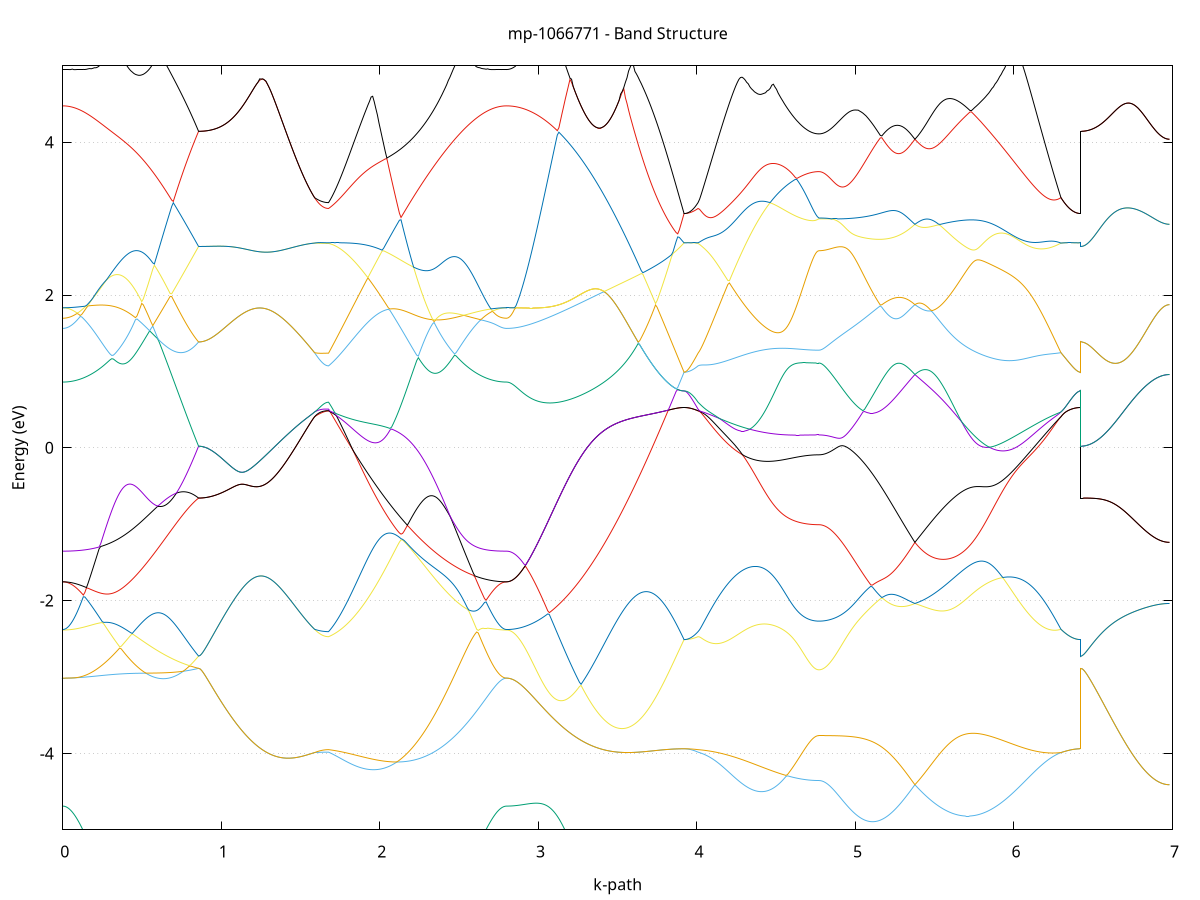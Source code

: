 set title 'mp-1066771 - Band Structure'
set xlabel 'k-path'
set ylabel 'Energy (eV)'
set grid y
set yrange [-5:5]
set terminal png size 800,600
set output 'mp-1066771_bands_gnuplot.png'
plot '-' using 1:2 with lines notitle, '-' using 1:2 with lines notitle, '-' using 1:2 with lines notitle, '-' using 1:2 with lines notitle, '-' using 1:2 with lines notitle, '-' using 1:2 with lines notitle, '-' using 1:2 with lines notitle, '-' using 1:2 with lines notitle, '-' using 1:2 with lines notitle, '-' using 1:2 with lines notitle, '-' using 1:2 with lines notitle, '-' using 1:2 with lines notitle, '-' using 1:2 with lines notitle, '-' using 1:2 with lines notitle, '-' using 1:2 with lines notitle, '-' using 1:2 with lines notitle, '-' using 1:2 with lines notitle, '-' using 1:2 with lines notitle, '-' using 1:2 with lines notitle, '-' using 1:2 with lines notitle, '-' using 1:2 with lines notitle, '-' using 1:2 with lines notitle, '-' using 1:2 with lines notitle, '-' using 1:2 with lines notitle
0.000000 -48.874319
0.009959 -48.874319
0.019918 -48.874219
0.029877 -48.874119
0.039836 -48.874019
0.049795 -48.873819
0.059754 -48.873619
0.069713 -48.873319
0.079672 -48.873019
0.089631 -48.872719
0.099590 -48.872319
0.109549 -48.871919
0.119508 -48.871419
0.129467 -48.870919
0.139426 -48.870319
0.149385 -48.869819
0.159344 -48.869119
0.169303 -48.868519
0.179262 -48.867819
0.189221 -48.867019
0.199180 -48.866319
0.209139 -48.865419
0.219098 -48.864619
0.229057 -48.863719
0.239016 -48.862819
0.248975 -48.861819
0.258934 -48.860819
0.268893 -48.859819
0.278852 -48.858719
0.288811 -48.857619
0.298770 -48.856419
0.308729 -48.855319
0.318688 -48.854019
0.328647 -48.852819
0.338606 -48.851519
0.348565 -48.850219
0.358525 -48.848919
0.368484 -48.847519
0.378443 -48.846119
0.388402 -48.844619
0.398361 -48.843119
0.408320 -48.841619
0.418279 -48.840119
0.428238 -48.838519
0.438197 -48.836919
0.448156 -48.835319
0.458115 -48.833719
0.468074 -48.832019
0.478033 -48.830319
0.487992 -48.828519
0.497951 -48.826819
0.507910 -48.825019
0.517869 -48.823219
0.527828 -48.821419
0.537787 -48.819519
0.547746 -48.817619
0.557705 -48.815719
0.567664 -48.813819
0.577623 -48.811919
0.587582 -48.809919
0.597541 -48.807919
0.607500 -48.805919
0.617459 -48.803919
0.627418 -48.801919
0.637377 -48.799819
0.647336 -48.797719
0.657295 -48.795719
0.667254 -48.793619
0.677213 -48.791419
0.687172 -48.789319
0.697131 -48.787219
0.707090 -48.785019
0.717049 -48.782819
0.727008 -48.780719
0.736967 -48.778519
0.746926 -48.776319
0.756885 -48.774119
0.766844 -48.771919
0.776803 -48.769619
0.786762 -48.767419
0.796721 -48.765219
0.806680 -48.763019
0.816639 -48.760719
0.826598 -48.758519
0.836557 -48.756219
0.846516 -48.754019
0.856475 -48.751719
0.856475 -48.751719
0.866363 -48.751719
0.876251 -48.751719
0.886139 -48.751719
0.896027 -48.751719
0.905915 -48.751719
0.915803 -48.751719
0.925690 -48.751719
0.935578 -48.751719
0.945466 -48.751719
0.955354 -48.751719
0.965242 -48.751719
0.975130 -48.751719
0.985018 -48.751719
0.994906 -48.751719
1.004794 -48.751719
1.014681 -48.751719
1.024569 -48.751719
1.034457 -48.751619
1.044345 -48.751619
1.054233 -48.751619
1.064121 -48.751619
1.074009 -48.751619
1.083897 -48.751619
1.093785 -48.751619
1.103672 -48.751619
1.113560 -48.751619
1.123448 -48.751519
1.133336 -48.751519
1.143224 -48.751519
1.153112 -48.751519
1.163000 -48.751519
1.172888 -48.751519
1.182776 -48.751519
1.192663 -48.751519
1.202551 -48.751419
1.212439 -48.751419
1.222327 -48.751419
1.232215 -48.751419
1.242103 -48.751419
1.251991 -48.751419
1.261879 -48.751419
1.271767 -48.751319
1.281654 -48.751319
1.291542 -48.751319
1.301430 -48.751319
1.311318 -48.751319
1.321206 -48.751319
1.331094 -48.751319
1.340982 -48.751219
1.350870 -48.751219
1.360758 -48.751219
1.370645 -48.751219
1.380533 -48.751219
1.390421 -48.751219
1.400309 -48.751219
1.410197 -48.751219
1.420085 -48.751119
1.429973 -48.751119
1.439861 -48.751119
1.449749 -48.751119
1.459637 -48.751119
1.469524 -48.751119
1.479412 -48.751119
1.489300 -48.751119
1.499188 -48.751119
1.509076 -48.751019
1.518964 -48.751019
1.528852 -48.751019
1.538740 -48.751019
1.548628 -48.751019
1.558515 -48.751019
1.568403 -48.751019
1.578291 -48.751019
1.588179 -48.751019
1.588179 -48.751019
1.597982 -48.751319
1.607785 -48.751619
1.617588 -48.751919
1.627391 -48.752119
1.637194 -48.752319
1.646997 -48.752419
1.656800 -48.752519
1.666603 -48.752519
1.676406 -48.752619
1.676406 -48.752619
1.686344 -48.752919
1.696282 -48.753419
1.706220 -48.753819
1.716158 -48.754319
1.726097 -48.754919
1.736035 -48.755519
1.745973 -48.756119
1.755911 -48.756719
1.765849 -48.757419
1.775787 -48.758219
1.785726 -48.758919
1.795664 -48.759719
1.805602 -48.760619
1.815540 -48.761519
1.825478 -48.762419
1.835416 -48.763319
1.845354 -48.764319
1.855293 -48.765319
1.865231 -48.766319
1.875169 -48.767419
1.885107 -48.768519
1.895045 -48.769619
1.904983 -48.770819
1.914922 -48.772019
1.924860 -48.773219
1.934798 -48.774419
1.944736 -48.775719
1.954674 -48.777019
1.964612 -48.778319
1.974551 -48.779719
1.984489 -48.781019
1.994427 -48.782419
2.004365 -48.783819
2.014303 -48.785219
2.024241 -48.786719
2.034180 -48.788119
2.044118 -48.789619
2.054056 -48.791119
2.063994 -48.792619
2.073932 -48.794119
2.083870 -48.795619
2.093809 -48.797119
2.103747 -48.798719
2.113685 -48.800219
2.123623 -48.801819
2.133561 -48.803419
2.143499 -48.804919
2.153437 -48.806519
2.163376 -48.808119
2.173314 -48.809719
2.183252 -48.811319
2.193190 -48.812919
2.203128 -48.814519
2.213066 -48.816119
2.223005 -48.817619
2.232943 -48.819219
2.242881 -48.820819
2.252819 -48.822419
2.262757 -48.823919
2.272695 -48.825519
2.282634 -48.827019
2.292572 -48.828619
2.302510 -48.830119
2.312448 -48.831619
2.322386 -48.833119
2.332324 -48.834619
2.342263 -48.836119
2.352201 -48.837619
2.362139 -48.839019
2.372077 -48.840419
2.382015 -48.841819
2.391953 -48.843219
2.401892 -48.844619
2.411830 -48.845919
2.421768 -48.847319
2.431706 -48.848619
2.441644 -48.849819
2.451582 -48.851119
2.461520 -48.852319
2.471459 -48.853519
2.481397 -48.854719
2.491335 -48.855819
2.501273 -48.856919
2.511211 -48.858019
2.521149 -48.859119
2.531088 -48.860119
2.541026 -48.861119
2.550964 -48.862119
2.560902 -48.863019
2.570840 -48.863919
2.580778 -48.864819
2.590717 -48.865619
2.600655 -48.866419
2.610593 -48.867119
2.620531 -48.867919
2.630469 -48.868519
2.640407 -48.869219
2.650346 -48.869819
2.660284 -48.870419
2.670222 -48.870919
2.680160 -48.871419
2.690098 -48.871919
2.700036 -48.872319
2.709974 -48.872719
2.719913 -48.873019
2.729851 -48.873319
2.739789 -48.873619
2.749727 -48.873819
2.759665 -48.874019
2.769603 -48.874119
2.779542 -48.874219
2.789480 -48.874319
2.799418 -48.874319
2.799418 -48.874319
2.809414 -48.874319
2.819410 -48.874319
2.829406 -48.874219
2.839402 -48.874119
2.849397 -48.874019
2.859393 -48.873919
2.869389 -48.873719
2.879385 -48.873519
2.889381 -48.873319
2.899377 -48.873119
2.909373 -48.872819
2.919369 -48.872519
2.929365 -48.872219
2.939361 -48.871919
2.949357 -48.871619
2.959352 -48.871219
2.969348 -48.870819
2.979344 -48.870419
2.989340 -48.869919
2.999336 -48.869419
3.009332 -48.868919
3.019328 -48.868419
3.029324 -48.867919
3.039320 -48.867319
3.049316 -48.866719
3.059311 -48.866119
3.069307 -48.865519
3.079303 -48.864819
3.089299 -48.864119
3.099295 -48.863419
3.109291 -48.862719
3.119287 -48.862019
3.129283 -48.861219
3.139279 -48.860419
3.149275 -48.859619
3.159270 -48.858819
3.169266 -48.857919
3.179262 -48.857019
3.189258 -48.856119
3.199254 -48.855219
3.209250 -48.854319
3.219246 -48.853319
3.229242 -48.852319
3.239238 -48.851319
3.249234 -48.850319
3.259229 -48.849319
3.269225 -48.848219
3.279221 -48.847219
3.289217 -48.846119
3.299213 -48.845019
3.309209 -48.843819
3.319205 -48.842719
3.329201 -48.841519
3.339197 -48.840319
3.349193 -48.839119
3.359189 -48.837919
3.369184 -48.836719
3.379180 -48.835419
3.389176 -48.834119
3.399172 -48.832919
3.409168 -48.831619
3.419164 -48.830219
3.429160 -48.828919
3.439156 -48.827619
3.449152 -48.826219
3.459148 -48.824819
3.469143 -48.823419
3.479139 -48.822019
3.489135 -48.820619
3.499131 -48.819219
3.509127 -48.817719
3.519123 -48.816319
3.529119 -48.814819
3.539115 -48.813319
3.549111 -48.811819
3.559107 -48.810319
3.569103 -48.808819
3.579098 -48.807319
3.589094 -48.805819
3.599090 -48.804219
3.609086 -48.802619
3.619082 -48.801119
3.629078 -48.799519
3.639074 -48.797919
3.649070 -48.796319
3.659066 -48.794719
3.669062 -48.793119
3.679057 -48.791519
3.689053 -48.789819
3.699049 -48.788219
3.709045 -48.786619
3.719041 -48.784919
3.729037 -48.783219
3.739033 -48.781619
3.749029 -48.779919
3.759025 -48.778219
3.769021 -48.776619
3.779016 -48.774919
3.789012 -48.773219
3.799008 -48.771519
3.809004 -48.769819
3.819000 -48.768119
3.828996 -48.766419
3.838992 -48.764719
3.848988 -48.763019
3.858984 -48.761219
3.868980 -48.759519
3.878976 -48.757819
3.888971 -48.756119
3.898967 -48.754419
3.908963 -48.752719
3.918959 -48.750919
3.918959 -48.750919
3.928762 -48.751019
3.938565 -48.751019
3.948368 -48.751119
3.958171 -48.751319
3.967974 -48.751419
3.977777 -48.751719
3.987580 -48.751919
3.997383 -48.752219
4.007186 -48.752619
4.007186 -48.752619
4.017085 -48.753219
4.026985 -48.754219
4.036884 -48.755419
4.046784 -48.756619
4.056683 -48.757819
4.066583 -48.759019
4.076482 -48.760319
4.086381 -48.761519
4.096281 -48.762719
4.106180 -48.764019
4.116080 -48.765219
4.125979 -48.766419
4.135879 -48.767619
4.145778 -48.768819
4.155678 -48.770019
4.165577 -48.771219
4.175477 -48.772419
4.185376 -48.773619
4.195276 -48.774719
4.205175 -48.775919
4.215075 -48.777019
4.224974 -48.778219
4.234873 -48.779319
4.244773 -48.780419
4.254672 -48.781519
4.264572 -48.782619
4.274471 -48.783719
4.284371 -48.784719
4.294270 -48.785819
4.304170 -48.786819
4.314069 -48.787819
4.323969 -48.788819
4.333868 -48.789819
4.343768 -48.790819
4.353667 -48.791719
4.363567 -48.792619
4.373466 -48.793619
4.383365 -48.794519
4.393265 -48.795319
4.403164 -48.796219
4.413064 -48.797119
4.422963 -48.797919
4.432863 -48.798719
4.442762 -48.799519
4.452662 -48.800219
4.462561 -48.801019
4.472461 -48.801719
4.482360 -48.802419
4.492260 -48.803119
4.502159 -48.803819
4.512058 -48.804419
4.521958 -48.805019
4.531857 -48.805619
4.541757 -48.806219
4.551656 -48.806719
4.561556 -48.807319
4.571455 -48.807819
4.581355 -48.808319
4.591254 -48.808719
4.601154 -48.809219
4.611053 -48.809619
4.620953 -48.809919
4.630852 -48.810319
4.640751 -48.810619
4.650651 -48.811019
4.660550 -48.811319
4.670450 -48.811519
4.680349 -48.811819
4.690249 -48.812019
4.700148 -48.812219
4.710048 -48.812319
4.719947 -48.812519
4.729847 -48.812619
4.739746 -48.812719
4.749646 -48.812719
4.759545 -48.812819
4.769445 -48.812819
4.769445 -48.812819
4.779373 -48.812819
4.789301 -48.812719
4.799229 -48.812619
4.809157 -48.812519
4.819085 -48.812319
4.829014 -48.812119
4.838942 -48.811819
4.848870 -48.811519
4.858798 -48.811219
4.868726 -48.810819
4.878655 -48.810419
4.888583 -48.809919
4.898511 -48.809419
4.908439 -48.808919
4.918367 -48.808319
4.928296 -48.807719
4.938224 -48.807019
4.948152 -48.806419
4.958080 -48.805619
4.968008 -48.804919
4.977936 -48.804119
4.987865 -48.803319
4.997793 -48.802419
5.007721 -48.801519
5.017649 -48.800619
5.027577 -48.799619
5.037506 -48.798719
5.047434 -48.797619
5.057362 -48.796619
5.067290 -48.795519
5.077218 -48.794419
5.087147 -48.793319
5.097075 -48.792119
5.107003 -48.790919
5.116931 -48.789719
5.126859 -48.788419
5.136787 -48.787219
5.146716 -48.785919
5.156644 -48.784619
5.166572 -48.783219
5.176500 -48.781919
5.186428 -48.780519
5.196357 -48.779119
5.206285 -48.777719
5.216213 -48.776219
5.226141 -48.774819
5.236069 -48.773319
5.245998 -48.771819
5.255926 -48.770319
5.265854 -48.768819
5.275782 -48.767319
5.285710 -48.765819
5.295638 -48.764219
5.305567 -48.762719
5.315495 -48.761119
5.325423 -48.759619
5.335351 -48.758019
5.345279 -48.756419
5.355208 -48.754819
5.365136 -48.753319
5.375064 -48.751719
5.375064 -48.751719
5.384970 -48.752919
5.394876 -48.754119
5.404782 -48.755319
5.414688 -48.756519
5.424594 -48.757719
5.434501 -48.758819
5.444407 -48.759919
5.454313 -48.761019
5.464219 -48.762019
5.474125 -48.763119
5.484031 -48.764119
5.493937 -48.765019
5.503843 -48.766019
5.513749 -48.766919
5.523655 -48.767819
5.533562 -48.768719
5.543468 -48.769519
5.553374 -48.770319
5.563280 -48.771119
5.573186 -48.771819
5.583092 -48.772619
5.592998 -48.773219
5.602904 -48.773919
5.612810 -48.774519
5.622716 -48.775119
5.632623 -48.775719
5.642529 -48.776219
5.652435 -48.776819
5.662341 -48.777219
5.672247 -48.777719
5.682153 -48.778119
5.692059 -48.778519
5.701965 -48.778819
5.711871 -48.779219
5.721777 -48.779519
5.731684 -48.779719
5.741590 -48.779919
5.751496 -48.780119
5.761402 -48.780319
5.771308 -48.780519
5.781214 -48.780619
5.791120 -48.780619
5.801026 -48.780719
5.810932 -48.780719
5.820839 -48.780719
5.830745 -48.780619
5.840651 -48.780619
5.850557 -48.780519
5.860463 -48.780319
5.870369 -48.780219
5.880275 -48.780019
5.890181 -48.779719
5.900087 -48.779519
5.909993 -48.779219
5.919900 -48.778919
5.929806 -48.778619
5.939712 -48.778219
5.949618 -48.777819
5.959524 -48.777419
5.969430 -48.777019
5.979336 -48.776519
5.989242 -48.776019
5.999148 -48.775519
6.009054 -48.774919
6.018961 -48.774419
6.028867 -48.773819
6.038773 -48.773219
6.048679 -48.772519
6.058585 -48.771919
6.068491 -48.771219
6.078397 -48.770519
6.088303 -48.769819
6.098209 -48.769019
6.108115 -48.768319
6.118022 -48.767519
6.127928 -48.766719
6.137834 -48.765919
6.147740 -48.765119
6.157646 -48.764219
6.167552 -48.763419
6.177458 -48.762519
6.187364 -48.761619
6.197270 -48.760719
6.207176 -48.759819
6.217083 -48.758819
6.226989 -48.757919
6.236895 -48.756919
6.246801 -48.756019
6.256707 -48.755019
6.266613 -48.754019
6.276519 -48.753019
6.286425 -48.752019
6.296331 -48.751019
6.296331 -48.751019
6.305929 -48.751019
6.315527 -48.751019
6.325125 -48.751019
6.334723 -48.751019
6.344320 -48.751019
6.353918 -48.751019
6.363516 -48.750919
6.373114 -48.750919
6.382712 -48.750919
6.392309 -48.750919
6.401907 -48.750919
6.411505 -48.750919
6.421103 -48.750919
6.421103 -48.751719
6.431099 -48.751719
6.441095 -48.751719
6.451090 -48.751719
6.461086 -48.751719
6.471082 -48.751719
6.481078 -48.751719
6.491074 -48.751719
6.501070 -48.751719
6.511066 -48.751719
6.521062 -48.751719
6.531058 -48.751719
6.541054 -48.751719
6.551049 -48.751719
6.561045 -48.751719
6.571041 -48.751719
6.581037 -48.751719
6.591033 -48.751719
6.601029 -48.751719
6.611025 -48.751719
6.621021 -48.751719
6.631017 -48.751719
6.641013 -48.751719
6.651009 -48.751719
6.661004 -48.751719
6.671000 -48.751719
6.680996 -48.751719
6.690992 -48.751719
6.700988 -48.751719
6.710984 -48.751719
6.720980 -48.751719
6.730976 -48.751719
6.740972 -48.751719
6.750968 -48.751719
6.760963 -48.751719
6.770959 -48.751719
6.780955 -48.751719
6.790951 -48.751719
6.800947 -48.751719
6.810943 -48.751719
6.820939 -48.751719
6.830935 -48.751719
6.840931 -48.751719
6.850927 -48.751719
6.860922 -48.751719
6.870918 -48.751719
6.880914 -48.751719
6.890910 -48.751719
6.900906 -48.751719
6.910902 -48.751719
6.920898 -48.751719
6.930894 -48.751719
6.940890 -48.751719
6.950886 -48.751719
6.960882 -48.751719
6.970877 -48.751719
6.980873 -48.751719
e
0.000000 -48.627919
0.009959 -48.627919
0.019918 -48.628019
0.029877 -48.628119
0.039836 -48.628219
0.049795 -48.628419
0.059754 -48.628619
0.069713 -48.628919
0.079672 -48.629219
0.089631 -48.629619
0.099590 -48.629919
0.109549 -48.630419
0.119508 -48.630919
0.129467 -48.631419
0.139426 -48.631919
0.149385 -48.632519
0.159344 -48.633219
0.169303 -48.633819
0.179262 -48.634519
0.189221 -48.635319
0.199180 -48.636119
0.209139 -48.636919
0.219098 -48.637819
0.229057 -48.638719
0.239016 -48.639619
0.248975 -48.640619
0.258934 -48.641619
0.268893 -48.642719
0.278852 -48.643819
0.288811 -48.644919
0.298770 -48.646119
0.308729 -48.647319
0.318688 -48.648519
0.328647 -48.649819
0.338606 -48.651119
0.348565 -48.652419
0.358525 -48.653819
0.368484 -48.655219
0.378443 -48.656619
0.388402 -48.658119
0.398361 -48.659619
0.408320 -48.661119
0.418279 -48.662719
0.428238 -48.664319
0.438197 -48.665919
0.448156 -48.667619
0.458115 -48.669219
0.468074 -48.670919
0.478033 -48.672719
0.487992 -48.674419
0.497951 -48.676219
0.507910 -48.678019
0.517869 -48.679819
0.527828 -48.681719
0.537787 -48.683619
0.547746 -48.685519
0.557705 -48.687419
0.567664 -48.689319
0.577623 -48.691319
0.587582 -48.693319
0.597541 -48.695319
0.607500 -48.697319
0.617459 -48.699319
0.627418 -48.701419
0.637377 -48.703419
0.647336 -48.705519
0.657295 -48.707619
0.667254 -48.709719
0.677213 -48.711919
0.687172 -48.714019
0.697131 -48.716219
0.707090 -48.718319
0.717049 -48.720519
0.727008 -48.722719
0.736967 -48.724919
0.746926 -48.727119
0.756885 -48.729319
0.766844 -48.731519
0.776803 -48.733819
0.786762 -48.736019
0.796721 -48.738219
0.806680 -48.740519
0.816639 -48.742719
0.826598 -48.745019
0.836557 -48.747219
0.846516 -48.749519
0.856475 -48.751719
0.856475 -48.751719
0.866363 -48.751719
0.876251 -48.751719
0.886139 -48.751719
0.896027 -48.751719
0.905915 -48.751719
0.915803 -48.751719
0.925690 -48.751719
0.935578 -48.751719
0.945466 -48.751719
0.955354 -48.751719
0.965242 -48.751719
0.975130 -48.751719
0.985018 -48.751719
0.994906 -48.751719
1.004794 -48.751719
1.014681 -48.751719
1.024569 -48.751719
1.034457 -48.751619
1.044345 -48.751619
1.054233 -48.751619
1.064121 -48.751619
1.074009 -48.751619
1.083897 -48.751619
1.093785 -48.751619
1.103672 -48.751619
1.113560 -48.751619
1.123448 -48.751519
1.133336 -48.751519
1.143224 -48.751519
1.153112 -48.751519
1.163000 -48.751519
1.172888 -48.751519
1.182776 -48.751519
1.192663 -48.751519
1.202551 -48.751419
1.212439 -48.751419
1.222327 -48.751419
1.232215 -48.751419
1.242103 -48.751419
1.251991 -48.751419
1.261879 -48.751419
1.271767 -48.751319
1.281654 -48.751319
1.291542 -48.751319
1.301430 -48.751319
1.311318 -48.751319
1.321206 -48.751319
1.331094 -48.751319
1.340982 -48.751219
1.350870 -48.751219
1.360758 -48.751219
1.370645 -48.751219
1.380533 -48.751219
1.390421 -48.751219
1.400309 -48.751219
1.410197 -48.751219
1.420085 -48.751119
1.429973 -48.751119
1.439861 -48.751119
1.449749 -48.751119
1.459637 -48.751119
1.469524 -48.751119
1.479412 -48.751119
1.489300 -48.751119
1.499188 -48.751119
1.509076 -48.751019
1.518964 -48.751019
1.528852 -48.751019
1.538740 -48.751019
1.548628 -48.751019
1.558515 -48.751019
1.568403 -48.751019
1.578291 -48.751019
1.588179 -48.751019
1.588179 -48.751019
1.597982 -48.750619
1.607785 -48.750319
1.617588 -48.750119
1.627391 -48.749919
1.637194 -48.749719
1.646997 -48.749519
1.656800 -48.749419
1.666603 -48.749419
1.676406 -48.749419
1.676406 -48.749419
1.686344 -48.749019
1.696282 -48.748619
1.706220 -48.748119
1.716158 -48.747619
1.726097 -48.747119
1.736035 -48.746519
1.745973 -48.745919
1.755911 -48.745319
1.765849 -48.744619
1.775787 -48.743919
1.785726 -48.743119
1.795664 -48.742319
1.805602 -48.741519
1.815540 -48.740719
1.825478 -48.739819
1.835416 -48.738819
1.845354 -48.737919
1.855293 -48.736919
1.865231 -48.735919
1.875169 -48.734819
1.885107 -48.733719
1.895045 -48.732619
1.904983 -48.731519
1.914922 -48.730319
1.924860 -48.729119
1.934798 -48.727919
1.944736 -48.726719
1.954674 -48.725419
1.964612 -48.724119
1.974551 -48.722819
1.984489 -48.721519
1.994427 -48.720119
2.004365 -48.718719
2.014303 -48.717319
2.024241 -48.715919
2.034180 -48.714519
2.044118 -48.713019
2.054056 -48.711519
2.063994 -48.710119
2.073932 -48.708619
2.083870 -48.707019
2.093809 -48.705519
2.103747 -48.704019
2.113685 -48.702419
2.123623 -48.700919
2.133561 -48.699319
2.143499 -48.697819
2.153437 -48.696219
2.163376 -48.694619
2.173314 -48.693019
2.183252 -48.691419
2.193190 -48.689919
2.203128 -48.688319
2.213066 -48.686719
2.223005 -48.685119
2.232943 -48.683519
2.242881 -48.682019
2.252819 -48.680419
2.262757 -48.678819
2.272695 -48.677319
2.282634 -48.675719
2.292572 -48.674219
2.302510 -48.672619
2.312448 -48.671119
2.322386 -48.669619
2.332324 -48.668119
2.342263 -48.666619
2.352201 -48.665119
2.362139 -48.663719
2.372077 -48.662219
2.382015 -48.660819
2.391953 -48.659419
2.401892 -48.658119
2.411830 -48.656719
2.421768 -48.655419
2.431706 -48.654019
2.441644 -48.652819
2.451582 -48.651519
2.461520 -48.650219
2.471459 -48.649019
2.481397 -48.647819
2.491335 -48.646719
2.501273 -48.645619
2.511211 -48.644519
2.521149 -48.643419
2.531088 -48.642319
2.541026 -48.641319
2.550964 -48.640319
2.560902 -48.639419
2.570840 -48.638519
2.580778 -48.637619
2.590717 -48.636819
2.600655 -48.636019
2.610593 -48.635219
2.620531 -48.634519
2.630469 -48.633819
2.640407 -48.633119
2.650346 -48.632519
2.660284 -48.631919
2.670222 -48.631319
2.680160 -48.630819
2.690098 -48.630419
2.700036 -48.629919
2.709974 -48.629519
2.719913 -48.629219
2.729851 -48.628919
2.739789 -48.628619
2.749727 -48.628419
2.759665 -48.628219
2.769603 -48.628119
2.779542 -48.628019
2.789480 -48.627919
2.799418 -48.627919
2.799418 -48.627919
2.809414 -48.627919
2.819410 -48.627919
2.829406 -48.628019
2.839402 -48.628119
2.849397 -48.628219
2.859393 -48.628319
2.869389 -48.628519
2.879385 -48.628719
2.889381 -48.628919
2.899377 -48.629119
2.909373 -48.629319
2.919369 -48.629619
2.929365 -48.629919
2.939361 -48.630319
2.949357 -48.630619
2.959352 -48.631019
2.969348 -48.631419
2.979344 -48.631819
2.989340 -48.632219
2.999336 -48.632719
3.009332 -48.633219
3.019328 -48.633719
3.029324 -48.634319
3.039320 -48.634819
3.049316 -48.635419
3.059311 -48.636019
3.069307 -48.636619
3.079303 -48.637319
3.089299 -48.638019
3.099295 -48.638719
3.109291 -48.639419
3.119287 -48.640119
3.129283 -48.640919
3.139279 -48.641719
3.149275 -48.642519
3.159270 -48.643319
3.169266 -48.644219
3.179262 -48.645019
3.189258 -48.645919
3.199254 -48.646819
3.209250 -48.647819
3.219246 -48.648719
3.229242 -48.649719
3.239238 -48.650719
3.249234 -48.651719
3.259229 -48.652719
3.269225 -48.653819
3.279221 -48.654819
3.289217 -48.655919
3.299213 -48.657019
3.309209 -48.658219
3.319205 -48.659319
3.329201 -48.660519
3.339197 -48.661619
3.349193 -48.662819
3.359189 -48.664119
3.369184 -48.665319
3.379180 -48.666519
3.389176 -48.667819
3.399172 -48.669119
3.409168 -48.670419
3.419164 -48.671719
3.429160 -48.673019
3.439156 -48.674419
3.449152 -48.675719
3.459148 -48.677119
3.469143 -48.678519
3.479139 -48.679919
3.489135 -48.681319
3.499131 -48.682719
3.509127 -48.684219
3.519123 -48.685619
3.529119 -48.687119
3.539115 -48.688619
3.549111 -48.690119
3.559107 -48.691619
3.569103 -48.693119
3.579098 -48.694619
3.589094 -48.696119
3.599090 -48.697719
3.609086 -48.699219
3.619082 -48.700819
3.629078 -48.702419
3.639074 -48.704019
3.649070 -48.705619
3.659066 -48.707219
3.669062 -48.708819
3.679057 -48.710419
3.689053 -48.712019
3.699049 -48.713719
3.709045 -48.715319
3.719041 -48.717019
3.729037 -48.718619
3.739033 -48.720319
3.749029 -48.722019
3.759025 -48.723619
3.769021 -48.725319
3.779016 -48.727019
3.789012 -48.728719
3.799008 -48.730419
3.809004 -48.732119
3.819000 -48.733819
3.828996 -48.735519
3.838992 -48.737219
3.848988 -48.738919
3.858984 -48.740619
3.868980 -48.742319
3.878976 -48.744119
3.888971 -48.745819
3.898967 -48.747519
3.908963 -48.749219
3.918959 -48.750919
3.918959 -48.750919
3.928762 -48.750919
3.938565 -48.750919
3.948368 -48.750819
3.958171 -48.750619
3.967974 -48.750419
3.977777 -48.750219
3.987580 -48.750019
3.997383 -48.749719
4.007186 -48.749419
4.007186 -48.749419
4.017085 -48.748719
4.026985 -48.747719
4.036884 -48.746619
4.046784 -48.745419
4.056683 -48.744219
4.066583 -48.742919
4.076482 -48.741719
4.086381 -48.740519
4.096281 -48.739319
4.106180 -48.738019
4.116080 -48.736819
4.125979 -48.735619
4.135879 -48.734419
4.145778 -48.733219
4.155678 -48.732019
4.165577 -48.730819
4.175477 -48.729719
4.185376 -48.728519
4.195276 -48.727419
4.205175 -48.726219
4.215075 -48.725119
4.224974 -48.724019
4.234873 -48.722919
4.244773 -48.721819
4.254672 -48.720719
4.264572 -48.719619
4.274471 -48.718519
4.284371 -48.717519
4.294270 -48.716519
4.304170 -48.715419
4.314069 -48.714419
4.323969 -48.713519
4.333868 -48.712519
4.343768 -48.711519
4.353667 -48.710619
4.363567 -48.709719
4.373466 -48.708819
4.383365 -48.707919
4.393265 -48.707019
4.403164 -48.706219
4.413064 -48.705319
4.422963 -48.704519
4.432863 -48.703719
4.442762 -48.703019
4.452662 -48.702219
4.462561 -48.701519
4.472461 -48.700819
4.482360 -48.700119
4.492260 -48.699419
4.502159 -48.698719
4.512058 -48.698119
4.521958 -48.697519
4.531857 -48.696919
4.541757 -48.696319
4.551656 -48.695819
4.561556 -48.695319
4.571455 -48.694819
4.581355 -48.694319
4.591254 -48.693919
4.601154 -48.693419
4.611053 -48.693019
4.620953 -48.692719
4.630852 -48.692319
4.640751 -48.692019
4.650651 -48.691719
4.660550 -48.691419
4.670450 -48.691119
4.680349 -48.690919
4.690249 -48.690719
4.700148 -48.690519
4.710048 -48.690319
4.719947 -48.690219
4.729847 -48.690119
4.739746 -48.690019
4.749646 -48.689919
4.759545 -48.689919
4.769445 -48.689919
4.769445 -48.689919
4.779373 -48.689919
4.789301 -48.690019
4.799229 -48.690119
4.809157 -48.690219
4.819085 -48.690419
4.829014 -48.690619
4.838942 -48.690919
4.848870 -48.691219
4.858798 -48.691519
4.868726 -48.691919
4.878655 -48.692419
4.888583 -48.692819
4.898511 -48.693319
4.908439 -48.693919
4.918367 -48.694519
4.928296 -48.695119
4.938224 -48.695719
4.948152 -48.696419
4.958080 -48.697219
4.968008 -48.697919
4.977936 -48.698719
4.987865 -48.699619
4.997793 -48.700519
5.007721 -48.701419
5.017649 -48.702319
5.027577 -48.703319
5.037506 -48.704319
5.047434 -48.705319
5.057362 -48.706419
5.067290 -48.707519
5.077218 -48.708619
5.087147 -48.709819
5.097075 -48.711019
5.107003 -48.712219
5.116931 -48.713419
5.126859 -48.714719
5.136787 -48.716019
5.146716 -48.717319
5.156644 -48.718619
5.166572 -48.720019
5.176500 -48.721319
5.186428 -48.722719
5.196357 -48.724119
5.206285 -48.725619
5.216213 -48.727019
5.226141 -48.728519
5.236069 -48.730019
5.245998 -48.731519
5.255926 -48.733019
5.265854 -48.734519
5.275782 -48.736019
5.285710 -48.737519
5.295638 -48.739119
5.305567 -48.740719
5.315495 -48.742219
5.325423 -48.743819
5.335351 -48.745419
5.345279 -48.746919
5.355208 -48.748519
5.365136 -48.750119
5.375064 -48.751719
5.375064 -48.751719
5.384970 -48.750419
5.394876 -48.749219
5.404782 -48.748019
5.414688 -48.746819
5.424594 -48.745719
5.434501 -48.744619
5.444407 -48.743419
5.454313 -48.742419
5.464219 -48.741319
5.474125 -48.740319
5.484031 -48.739319
5.493937 -48.738319
5.503843 -48.737319
5.513749 -48.736419
5.523655 -48.735519
5.533562 -48.734619
5.543468 -48.733819
5.553374 -48.733019
5.563280 -48.732219
5.573186 -48.731419
5.583092 -48.730719
5.592998 -48.730019
5.602904 -48.729319
5.612810 -48.728719
5.622716 -48.728119
5.632623 -48.727519
5.642529 -48.726919
5.652435 -48.726419
5.662341 -48.725919
5.672247 -48.725419
5.682153 -48.725019
5.692059 -48.724619
5.701965 -48.724219
5.711871 -48.723919
5.721777 -48.723619
5.731684 -48.723319
5.741590 -48.723119
5.751496 -48.722819
5.761402 -48.722619
5.771308 -48.722519
5.781214 -48.722419
5.791120 -48.722319
5.801026 -48.722219
5.810932 -48.722219
5.820839 -48.722219
5.830745 -48.722219
5.840651 -48.722219
5.850557 -48.722319
5.860463 -48.722419
5.870369 -48.722619
5.880275 -48.722819
5.890181 -48.723019
5.900087 -48.723219
5.909993 -48.723419
5.919900 -48.723719
5.929806 -48.724019
5.939712 -48.724419
5.949618 -48.724819
5.959524 -48.725119
5.969430 -48.725619
5.979336 -48.726019
5.989242 -48.726519
5.999148 -48.727019
6.009054 -48.727519
6.018961 -48.728019
6.028867 -48.728619
6.038773 -48.729219
6.048679 -48.729819
6.058585 -48.730519
6.068491 -48.731119
6.078397 -48.731819
6.088303 -48.732519
6.098209 -48.733219
6.108115 -48.734019
6.118022 -48.734719
6.127928 -48.735519
6.137834 -48.736319
6.147740 -48.737119
6.157646 -48.737919
6.167552 -48.738819
6.177458 -48.739619
6.187364 -48.740519
6.197270 -48.741419
6.207176 -48.742319
6.217083 -48.743219
6.226989 -48.744219
6.236895 -48.745119
6.246801 -48.746119
6.256707 -48.747019
6.266613 -48.748019
6.276519 -48.749019
6.286425 -48.750019
6.296331 -48.751019
6.296331 -48.751019
6.305929 -48.751019
6.315527 -48.751019
6.325125 -48.751019
6.334723 -48.751019
6.344320 -48.751019
6.353918 -48.750919
6.363516 -48.750919
6.373114 -48.750919
6.382712 -48.750919
6.392309 -48.750919
6.401907 -48.750919
6.411505 -48.750919
6.421103 -48.750919
6.421103 -48.751719
6.431099 -48.751719
6.441095 -48.751719
6.451090 -48.751719
6.461086 -48.751719
6.471082 -48.751719
6.481078 -48.751719
6.491074 -48.751719
6.501070 -48.751719
6.511066 -48.751719
6.521062 -48.751719
6.531058 -48.751719
6.541054 -48.751719
6.551049 -48.751719
6.561045 -48.751719
6.571041 -48.751719
6.581037 -48.751719
6.591033 -48.751719
6.601029 -48.751719
6.611025 -48.751719
6.621021 -48.751719
6.631017 -48.751719
6.641013 -48.751719
6.651009 -48.751719
6.661004 -48.751719
6.671000 -48.751719
6.680996 -48.751719
6.690992 -48.751719
6.700988 -48.751719
6.710984 -48.751719
6.720980 -48.751719
6.730976 -48.751719
6.740972 -48.751719
6.750968 -48.751719
6.760963 -48.751719
6.770959 -48.751719
6.780955 -48.751719
6.790951 -48.751719
6.800947 -48.751719
6.810943 -48.751719
6.820939 -48.751719
6.830935 -48.751719
6.840931 -48.751719
6.850927 -48.751719
6.860922 -48.751719
6.870918 -48.751719
6.880914 -48.751719
6.890910 -48.751719
6.900906 -48.751719
6.910902 -48.751719
6.920898 -48.751719
6.930894 -48.751719
6.940890 -48.751719
6.950886 -48.751719
6.960882 -48.751719
6.970877 -48.751719
6.980873 -48.751719
e
0.000000 -27.283819
0.009959 -27.283819
0.019918 -27.283919
0.029877 -27.284119
0.039836 -27.284319
0.049795 -27.284619
0.059754 -27.285019
0.069713 -27.285419
0.079672 -27.285919
0.089631 -27.286419
0.099590 -27.287019
0.109549 -27.287619
0.119508 -27.288319
0.129467 -27.289119
0.139426 -27.289919
0.149385 -27.290719
0.159344 -27.291619
0.169303 -27.292619
0.179262 -27.293519
0.189221 -27.294519
0.199180 -27.295519
0.209139 -27.296619
0.219098 -27.297719
0.229057 -27.298819
0.239016 -27.299919
0.248975 -27.301119
0.258934 -27.302219
0.268893 -27.303419
0.278852 -27.304619
0.288811 -27.305719
0.298770 -27.306919
0.308729 -27.308119
0.318688 -27.309319
0.328647 -27.310419
0.338606 -27.311619
0.348565 -27.312719
0.358525 -27.313919
0.368484 -27.315019
0.378443 -27.316119
0.388402 -27.317119
0.398361 -27.318219
0.408320 -27.319219
0.418279 -27.320219
0.428238 -27.321119
0.438197 -27.322019
0.448156 -27.322919
0.458115 -27.323819
0.468074 -27.324619
0.478033 -27.325319
0.487992 -27.326119
0.497951 -27.326719
0.507910 -27.327419
0.517869 -27.327919
0.527828 -27.328519
0.537787 -27.329019
0.547746 -27.329419
0.557705 -27.329819
0.567664 -27.330119
0.577623 -27.330419
0.587582 -27.330619
0.597541 -27.330719
0.607500 -27.330819
0.617459 -27.330819
0.627418 -27.330819
0.637377 -27.330719
0.647336 -27.330519
0.657295 -27.330319
0.667254 -27.330019
0.677213 -27.329719
0.687172 -27.329319
0.697131 -27.328819
0.707090 -27.328219
0.717049 -27.327619
0.727008 -27.327019
0.736967 -27.326219
0.746926 -27.325419
0.756885 -27.324519
0.766844 -27.323619
0.776803 -27.322519
0.786762 -27.321419
0.796721 -27.320319
0.806680 -27.319119
0.816639 -27.317819
0.826598 -27.316419
0.836557 -27.315019
0.846516 -27.313519
0.856475 -27.311919
0.856475 -27.311919
0.866363 -27.312019
0.876251 -27.312119
0.886139 -27.312419
0.896027 -27.312719
0.905915 -27.313119
0.915803 -27.313619
0.925690 -27.314219
0.935578 -27.314919
0.945466 -27.315619
0.955354 -27.316519
0.965242 -27.317419
0.975130 -27.318419
0.985018 -27.319519
0.994906 -27.320719
1.004794 -27.321919
1.014681 -27.323219
1.024569 -27.324619
1.034457 -27.326019
1.044345 -27.327519
1.054233 -27.329019
1.064121 -27.330619
1.074009 -27.332219
1.083897 -27.333919
1.093785 -27.335619
1.103672 -27.337419
1.113560 -27.339219
1.123448 -27.341019
1.133336 -27.342919
1.143224 -27.344819
1.153112 -27.346719
1.163000 -27.348619
1.172888 -27.350519
1.182776 -27.352519
1.192663 -27.354519
1.202551 -27.356419
1.212439 -27.358419
1.222327 -27.360419
1.232215 -27.362419
1.242103 -27.364319
1.251991 -27.366319
1.261879 -27.368319
1.271767 -27.370219
1.281654 -27.372119
1.291542 -27.374119
1.301430 -27.376019
1.311318 -27.377819
1.321206 -27.379719
1.331094 -27.381519
1.340982 -27.383319
1.350870 -27.385119
1.360758 -27.386919
1.370645 -27.388619
1.380533 -27.390319
1.390421 -27.391919
1.400309 -27.393519
1.410197 -27.395119
1.420085 -27.396719
1.429973 -27.398219
1.439861 -27.399619
1.449749 -27.401019
1.459637 -27.402419
1.469524 -27.403719
1.479412 -27.405019
1.489300 -27.406319
1.499188 -27.407419
1.509076 -27.408619
1.518964 -27.409719
1.528852 -27.410719
1.538740 -27.411719
1.548628 -27.412719
1.558515 -27.413519
1.568403 -27.414419
1.578291 -27.415219
1.588179 -27.415919
1.588179 -27.415919
1.597982 -27.416519
1.607785 -27.417019
1.617588 -27.417419
1.627391 -27.417819
1.637194 -27.418119
1.646997 -27.418319
1.656800 -27.418519
1.666603 -27.418619
1.676406 -27.418619
1.676406 -27.418619
1.686344 -27.418219
1.696282 -27.417719
1.706220 -27.417219
1.716158 -27.416719
1.726097 -27.416119
1.736035 -27.415419
1.745973 -27.414719
1.755911 -27.414019
1.765849 -27.413319
1.775787 -27.412519
1.785726 -27.411619
1.795664 -27.410719
1.805602 -27.409819
1.815540 -27.408919
1.825478 -27.407919
1.835416 -27.406819
1.845354 -27.405819
1.855293 -27.404719
1.865231 -27.403519
1.875169 -27.402419
1.885107 -27.401219
1.895045 -27.399919
1.904983 -27.398719
1.914922 -27.397419
1.924860 -27.396019
1.934798 -27.394719
1.944736 -27.393319
1.954674 -27.391919
1.964612 -27.390419
1.974551 -27.388919
1.984489 -27.387519
1.994427 -27.385919
2.004365 -27.384419
2.014303 -27.382819
2.024241 -27.381319
2.034180 -27.379719
2.044118 -27.378019
2.054056 -27.376419
2.063994 -27.374819
2.073932 -27.373119
2.083870 -27.371419
2.093809 -27.369719
2.103747 -27.368019
2.113685 -27.366319
2.123623 -27.364619
2.133561 -27.362819
2.143499 -27.361119
2.153437 -27.359319
2.163376 -27.357619
2.173314 -27.355819
2.183252 -27.354119
2.193190 -27.352319
2.203128 -27.350619
2.213066 -27.348819
2.223005 -27.347019
2.232943 -27.345319
2.242881 -27.343519
2.252819 -27.341819
2.262757 -27.340119
2.272695 -27.338319
2.282634 -27.336619
2.292572 -27.334919
2.302510 -27.333219
2.312448 -27.331519
2.322386 -27.329819
2.332324 -27.328219
2.342263 -27.326519
2.352201 -27.324919
2.362139 -27.323319
2.372077 -27.321719
2.382015 -27.320219
2.391953 -27.318619
2.401892 -27.317119
2.411830 -27.315619
2.421768 -27.314119
2.431706 -27.312719
2.441644 -27.311219
2.451582 -27.309819
2.461520 -27.308519
2.471459 -27.307119
2.481397 -27.305819
2.491335 -27.304519
2.501273 -27.303319
2.511211 -27.302119
2.521149 -27.300919
2.531088 -27.299719
2.541026 -27.298619
2.550964 -27.297519
2.560902 -27.296519
2.570840 -27.295519
2.580778 -27.294519
2.590717 -27.293619
2.600655 -27.292719
2.610593 -27.291919
2.620531 -27.291019
2.630469 -27.290319
2.640407 -27.289619
2.650346 -27.288919
2.660284 -27.288219
2.670222 -27.287619
2.680160 -27.287119
2.690098 -27.286519
2.700036 -27.286119
2.709974 -27.285619
2.719913 -27.285319
2.729851 -27.284919
2.739789 -27.284619
2.749727 -27.284419
2.759665 -27.284219
2.769603 -27.284019
2.779542 -27.283919
2.789480 -27.283819
2.799418 -27.283819
2.799418 -27.283819
2.809414 -27.283819
2.819410 -27.283919
2.829406 -27.284119
2.839402 -27.284319
2.849397 -27.284619
2.859393 -27.284919
2.869389 -27.285319
2.879385 -27.285719
2.889381 -27.286219
2.899377 -27.286819
2.909373 -27.287419
2.919369 -27.288119
2.929365 -27.288919
2.939361 -27.289619
2.949357 -27.290519
2.959352 -27.291419
2.969348 -27.292319
2.979344 -27.293319
2.989340 -27.294419
2.999336 -27.295519
3.009332 -27.296619
3.019328 -27.297819
3.029324 -27.299119
3.039320 -27.300419
3.049316 -27.301719
3.059311 -27.303119
3.069307 -27.304519
3.079303 -27.305919
3.089299 -27.307419
3.099295 -27.308919
3.109291 -27.310519
3.119287 -27.312019
3.129283 -27.313719
3.139279 -27.315319
3.149275 -27.317019
3.159270 -27.318719
3.169266 -27.320419
3.179262 -27.322119
3.189258 -27.323919
3.199254 -27.325719
3.209250 -27.327519
3.219246 -27.329319
3.229242 -27.331219
3.239238 -27.333019
3.249234 -27.334919
3.259229 -27.336819
3.269225 -27.338719
3.279221 -27.340619
3.289217 -27.342519
3.299213 -27.344419
3.309209 -27.346319
3.319205 -27.348219
3.329201 -27.350119
3.339197 -27.352019
3.349193 -27.353919
3.359189 -27.355819
3.369184 -27.357719
3.379180 -27.359619
3.389176 -27.361519
3.399172 -27.363319
3.409168 -27.365219
3.419164 -27.367019
3.429160 -27.368919
3.439156 -27.370719
3.449152 -27.372519
3.459148 -27.374319
3.469143 -27.376019
3.479139 -27.377819
3.489135 -27.379519
3.499131 -27.381219
3.509127 -27.382919
3.519123 -27.384519
3.529119 -27.386219
3.539115 -27.387819
3.549111 -27.389319
3.559107 -27.390919
3.569103 -27.392419
3.579098 -27.393919
3.589094 -27.395319
3.599090 -27.396719
3.609086 -27.398119
3.619082 -27.399519
3.629078 -27.400819
3.639074 -27.402019
3.649070 -27.403319
3.659066 -27.404519
3.669062 -27.405619
3.679057 -27.406819
3.689053 -27.407819
3.699049 -27.408919
3.709045 -27.409919
3.719041 -27.410819
3.729037 -27.411719
3.739033 -27.412619
3.749029 -27.413419
3.759025 -27.414219
3.769021 -27.415019
3.779016 -27.415619
3.789012 -27.416319
3.799008 -27.416919
3.809004 -27.417419
3.819000 -27.417919
3.828996 -27.418419
3.838992 -27.418819
3.848988 -27.419219
3.858984 -27.419519
3.868980 -27.419819
3.878976 -27.420019
3.888971 -27.420119
3.898967 -27.420319
3.908963 -27.420319
3.918959 -27.420419
3.918959 -27.420419
3.928762 -27.420319
3.938565 -27.420319
3.948368 -27.420219
3.958171 -27.420019
3.967974 -27.419819
3.977777 -27.419619
3.987580 -27.419319
3.997383 -27.419019
4.007186 -27.418619
4.007186 -27.418619
4.017085 -27.418319
4.026985 -27.418019
4.036884 -27.417619
4.046784 -27.417219
4.056683 -27.416719
4.066583 -27.416219
4.076482 -27.415619
4.086381 -27.415019
4.096281 -27.414419
4.106180 -27.413719
4.116080 -27.413019
4.125979 -27.412219
4.135879 -27.411419
4.145778 -27.410619
4.155678 -27.409819
4.165577 -27.408919
4.175477 -27.407919
4.185376 -27.407019
4.195276 -27.406019
4.205175 -27.404919
4.215075 -27.403919
4.224974 -27.402819
4.234873 -27.401719
4.244773 -27.400619
4.254672 -27.399419
4.264572 -27.398219
4.274471 -27.397019
4.284371 -27.395819
4.294270 -27.394619
4.304170 -27.393319
4.314069 -27.392119
4.323969 -27.390819
4.333868 -27.389519
4.343768 -27.388219
4.353667 -27.386919
4.363567 -27.385619
4.373466 -27.384319
4.383365 -27.383019
4.393265 -27.381719
4.403164 -27.380419
4.413064 -27.379119
4.422963 -27.377819
4.432863 -27.376519
4.442762 -27.375319
4.452662 -27.374019
4.462561 -27.372719
4.472461 -27.371519
4.482360 -27.370319
4.492260 -27.369119
4.502159 -27.367919
4.512058 -27.366819
4.521958 -27.365719
4.531857 -27.364619
4.541757 -27.363519
4.551656 -27.362519
4.561556 -27.361519
4.571455 -27.360519
4.581355 -27.359619
4.591254 -27.358719
4.601154 -27.357819
4.611053 -27.357019
4.620953 -27.356319
4.630852 -27.355519
4.640751 -27.354819
4.650651 -27.354219
4.660550 -27.353619
4.670450 -27.353119
4.680349 -27.352619
4.690249 -27.352119
4.700148 -27.351719
4.710048 -27.351419
4.719947 -27.351119
4.729847 -27.350919
4.739746 -27.350719
4.749646 -27.350519
4.759545 -27.350519
4.769445 -27.350419
4.769445 -27.350419
4.779373 -27.350519
4.789301 -27.350719
4.799229 -27.351019
4.809157 -27.351419
4.819085 -27.351919
4.829014 -27.352519
4.838942 -27.353219
4.848870 -27.354019
4.858798 -27.354819
4.868726 -27.355719
4.878655 -27.356619
4.888583 -27.357519
4.898511 -27.358419
4.908439 -27.359319
4.918367 -27.360119
4.928296 -27.361019
4.938224 -27.361819
4.948152 -27.362619
4.958080 -27.363319
4.968008 -27.364019
4.977936 -27.364619
4.987865 -27.365219
4.997793 -27.365619
5.007721 -27.366119
5.017649 -27.366419
5.027577 -27.366719
5.037506 -27.366819
5.047434 -27.367019
5.057362 -27.367019
5.067290 -27.366919
5.077218 -27.366819
5.087147 -27.366519
5.097075 -27.366219
5.107003 -27.365819
5.116931 -27.365319
5.126859 -27.364719
5.136787 -27.364119
5.146716 -27.363319
5.156644 -27.362519
5.166572 -27.361619
5.176500 -27.360619
5.186428 -27.359519
5.196357 -27.358419
5.206285 -27.357219
5.216213 -27.355819
5.226141 -27.354519
5.236069 -27.353019
5.245998 -27.351519
5.255926 -27.349919
5.265854 -27.348219
5.275782 -27.346519
5.285710 -27.344719
5.295638 -27.342919
5.305567 -27.341019
5.315495 -27.339019
5.325423 -27.337019
5.335351 -27.334919
5.345279 -27.332819
5.355208 -27.330619
5.365136 -27.328419
5.375064 -27.326219
5.375064 -27.326219
5.384970 -27.328019
5.394876 -27.329719
5.404782 -27.331419
5.414688 -27.333119
5.424594 -27.334819
5.434501 -27.336519
5.444407 -27.338119
5.454313 -27.339719
5.464219 -27.341319
5.474125 -27.342819
5.484031 -27.344319
5.493937 -27.345819
5.503843 -27.347219
5.513749 -27.348719
5.523655 -27.350119
5.533562 -27.351519
5.543468 -27.352819
5.553374 -27.354119
5.563280 -27.355419
5.573186 -27.356719
5.583092 -27.357919
5.592998 -27.359219
5.602904 -27.360419
5.612810 -27.361519
5.622716 -27.362719
5.632623 -27.363819
5.642529 -27.364919
5.652435 -27.366019
5.662341 -27.367019
5.672247 -27.368119
5.682153 -27.369119
5.692059 -27.370119
5.701965 -27.371119
5.711871 -27.372019
5.721777 -27.372919
5.731684 -27.373919
5.741590 -27.374819
5.751496 -27.375619
5.761402 -27.376519
5.771308 -27.377419
5.781214 -27.378219
5.791120 -27.379019
5.801026 -27.379919
5.810932 -27.380719
5.820839 -27.381519
5.830745 -27.382319
5.840651 -27.383019
5.850557 -27.383819
5.860463 -27.384619
5.870369 -27.385319
5.880275 -27.386119
5.890181 -27.386819
5.900087 -27.387619
5.909993 -27.388319
5.919900 -27.389119
5.929806 -27.389819
5.939712 -27.390519
5.949618 -27.391319
5.959524 -27.392019
5.969430 -27.392819
5.979336 -27.393519
5.989242 -27.394219
5.999148 -27.395019
6.009054 -27.395719
6.018961 -27.396519
6.028867 -27.397219
6.038773 -27.398019
6.048679 -27.398719
6.058585 -27.399519
6.068491 -27.400219
6.078397 -27.401019
6.088303 -27.401719
6.098209 -27.402519
6.108115 -27.403219
6.118022 -27.404019
6.127928 -27.404819
6.137834 -27.405519
6.147740 -27.406219
6.157646 -27.407019
6.167552 -27.407719
6.177458 -27.408419
6.187364 -27.409219
6.197270 -27.409919
6.207176 -27.410519
6.217083 -27.411219
6.226989 -27.411919
6.236895 -27.412519
6.246801 -27.413119
6.256707 -27.413719
6.266613 -27.414319
6.276519 -27.414919
6.286425 -27.415419
6.296331 -27.415919
6.296331 -27.415919
6.305929 -27.416519
6.315527 -27.417219
6.325125 -27.417719
6.334723 -27.418219
6.344320 -27.418719
6.353918 -27.419119
6.363516 -27.419419
6.373114 -27.419719
6.382712 -27.419919
6.392309 -27.420119
6.401907 -27.420319
6.411505 -27.420319
6.421103 -27.420419
6.421103 -27.311919
6.431099 -27.311919
6.441095 -27.312019
6.451090 -27.312019
6.461086 -27.312119
6.471082 -27.312219
6.481078 -27.312419
6.491074 -27.312519
6.501070 -27.312719
6.511066 -27.312919
6.521062 -27.313119
6.531058 -27.313319
6.541054 -27.313519
6.551049 -27.313819
6.561045 -27.314119
6.571041 -27.314419
6.581037 -27.314719
6.591033 -27.315019
6.601029 -27.315419
6.611025 -27.315719
6.621021 -27.316119
6.631017 -27.316419
6.641013 -27.316819
6.651009 -27.317219
6.661004 -27.317619
6.671000 -27.318019
6.680996 -27.318419
6.690992 -27.318819
6.700988 -27.319219
6.710984 -27.319619
6.720980 -27.320019
6.730976 -27.320419
6.740972 -27.320819
6.750968 -27.321219
6.760963 -27.321519
6.770959 -27.321919
6.780955 -27.322319
6.790951 -27.322619
6.800947 -27.322919
6.810943 -27.323319
6.820939 -27.323619
6.830935 -27.323919
6.840931 -27.324219
6.850927 -27.324419
6.860922 -27.324719
6.870918 -27.324919
6.880914 -27.325119
6.890910 -27.325319
6.900906 -27.325519
6.910902 -27.325719
6.920898 -27.325819
6.930894 -27.325919
6.940890 -27.326019
6.950886 -27.326119
6.960882 -27.326119
6.970877 -27.326219
6.980873 -27.326219
e
0.000000 -27.283819
0.009959 -27.283819
0.019918 -27.283619
0.029877 -27.283419
0.039836 -27.283019
0.049795 -27.282619
0.059754 -27.282019
0.069713 -27.281419
0.079672 -27.280719
0.089631 -27.279819
0.099590 -27.278919
0.109549 -27.277919
0.119508 -27.276819
0.129467 -27.275519
0.139426 -27.274219
0.149385 -27.272819
0.159344 -27.271319
0.169303 -27.269719
0.179262 -27.268019
0.189221 -27.266219
0.199180 -27.264319
0.209139 -27.262419
0.219098 -27.260319
0.229057 -27.258119
0.239016 -27.255919
0.248975 -27.253519
0.258934 -27.251119
0.268893 -27.248619
0.278852 -27.246019
0.288811 -27.243319
0.298770 -27.240519
0.308729 -27.237619
0.318688 -27.234719
0.328647 -27.231619
0.338606 -27.228519
0.348565 -27.225319
0.358525 -27.222019
0.368484 -27.218619
0.378443 -27.215219
0.388402 -27.211619
0.398361 -27.208019
0.408320 -27.204319
0.418279 -27.200519
0.428238 -27.196719
0.438197 -27.197819
0.448156 -27.201219
0.458115 -27.204619
0.468074 -27.207919
0.478033 -27.211319
0.487992 -27.214719
0.497951 -27.218019
0.507910 -27.221319
0.517869 -27.224619
0.527828 -27.227919
0.537787 -27.231219
0.547746 -27.234419
0.557705 -27.237619
0.567664 -27.240819
0.577623 -27.243919
0.587582 -27.247019
0.597541 -27.250119
0.607500 -27.253119
0.617459 -27.256119
0.627418 -27.259019
0.637377 -27.261919
0.647336 -27.264819
0.657295 -27.267619
0.667254 -27.270319
0.677213 -27.273019
0.687172 -27.275719
0.697131 -27.278319
0.707090 -27.280819
0.717049 -27.283319
0.727008 -27.285819
0.736967 -27.288219
0.746926 -27.290519
0.756885 -27.292719
0.766844 -27.294919
0.776803 -27.297119
0.786762 -27.299219
0.796721 -27.301219
0.806680 -27.303119
0.816639 -27.305019
0.826598 -27.306919
0.836557 -27.308619
0.846516 -27.310319
0.856475 -27.311919
0.856475 -27.311919
0.866363 -27.312019
0.876251 -27.312119
0.886139 -27.312419
0.896027 -27.312719
0.905915 -27.313119
0.915803 -27.313619
0.925690 -27.314219
0.935578 -27.314919
0.945466 -27.315619
0.955354 -27.316519
0.965242 -27.317419
0.975130 -27.318419
0.985018 -27.319519
0.994906 -27.320719
1.004794 -27.321919
1.014681 -27.323219
1.024569 -27.324619
1.034457 -27.326019
1.044345 -27.327519
1.054233 -27.329019
1.064121 -27.330619
1.074009 -27.332219
1.083897 -27.333919
1.093785 -27.335619
1.103672 -27.337419
1.113560 -27.339219
1.123448 -27.341019
1.133336 -27.342919
1.143224 -27.344819
1.153112 -27.346719
1.163000 -27.348619
1.172888 -27.350519
1.182776 -27.352519
1.192663 -27.354519
1.202551 -27.356419
1.212439 -27.358419
1.222327 -27.360419
1.232215 -27.362419
1.242103 -27.364319
1.251991 -27.366319
1.261879 -27.368319
1.271767 -27.370219
1.281654 -27.372119
1.291542 -27.374119
1.301430 -27.376019
1.311318 -27.377819
1.321206 -27.379719
1.331094 -27.381519
1.340982 -27.383319
1.350870 -27.385119
1.360758 -27.386919
1.370645 -27.388619
1.380533 -27.390319
1.390421 -27.391919
1.400309 -27.393519
1.410197 -27.395119
1.420085 -27.396719
1.429973 -27.398219
1.439861 -27.399619
1.449749 -27.401019
1.459637 -27.402419
1.469524 -27.403719
1.479412 -27.405019
1.489300 -27.406319
1.499188 -27.407419
1.509076 -27.408619
1.518964 -27.409719
1.528852 -27.410719
1.538740 -27.411719
1.548628 -27.412719
1.558515 -27.413519
1.568403 -27.414419
1.578291 -27.415219
1.588179 -27.415919
1.588179 -27.415919
1.597982 -27.416319
1.607785 -27.416619
1.617588 -27.416919
1.627391 -27.417119
1.637194 -27.417319
1.646997 -27.417419
1.656800 -27.417519
1.666603 -27.417619
1.676406 -27.417619
1.676406 -27.417619
1.686344 -27.417019
1.696282 -27.416219
1.706220 -27.415419
1.716158 -27.414619
1.726097 -27.413619
1.736035 -27.412619
1.745973 -27.411519
1.755911 -27.410319
1.765849 -27.409119
1.775787 -27.407819
1.785726 -27.406419
1.795664 -27.404919
1.805602 -27.403319
1.815540 -27.401719
1.825478 -27.400019
1.835416 -27.398219
1.845354 -27.396319
1.855293 -27.394419
1.865231 -27.392319
1.875169 -27.390219
1.885107 -27.388019
1.895045 -27.385819
1.904983 -27.383419
1.914922 -27.381019
1.924860 -27.378519
1.934798 -27.375919
1.944736 -27.373219
1.954674 -27.370519
1.964612 -27.367619
1.974551 -27.364719
1.984489 -27.361819
1.994427 -27.358719
2.004365 -27.355619
2.014303 -27.352419
2.024241 -27.349119
2.034180 -27.345819
2.044118 -27.342419
2.054056 -27.338919
2.063994 -27.335419
2.073932 -27.331819
2.083870 -27.328119
2.093809 -27.324419
2.103747 -27.320619
2.113685 -27.316719
2.123623 -27.312819
2.133561 -27.308919
2.143499 -27.304919
2.153437 -27.300919
2.163376 -27.296819
2.173314 -27.292719
2.183252 -27.288519
2.193190 -27.284319
2.203128 -27.280119
2.213066 -27.275819
2.223005 -27.271619
2.232943 -27.267319
2.242881 -27.262919
2.252819 -27.258619
2.262757 -27.254319
2.272695 -27.249919
2.282634 -27.245519
2.292572 -27.241219
2.302510 -27.236819
2.312448 -27.232419
2.322386 -27.228119
2.332324 -27.223819
2.342263 -27.219419
2.352201 -27.215119
2.362139 -27.210819
2.372077 -27.212719
2.382015 -27.215919
2.391953 -27.219019
2.401892 -27.222019
2.411830 -27.225019
2.421768 -27.227919
2.431706 -27.230819
2.441644 -27.233619
2.451582 -27.236319
2.461520 -27.238919
2.471459 -27.241519
2.481397 -27.244019
2.491335 -27.246419
2.501273 -27.248819
2.511211 -27.251119
2.521149 -27.253319
2.531088 -27.255419
2.541026 -27.257519
2.550964 -27.259519
2.560902 -27.261419
2.570840 -27.263219
2.580778 -27.265019
2.590717 -27.266619
2.600655 -27.268219
2.610593 -27.269719
2.620531 -27.271219
2.630469 -27.272619
2.640407 -27.273819
2.650346 -27.275019
2.660284 -27.276219
2.670222 -27.277219
2.680160 -27.278219
2.690098 -27.279119
2.700036 -27.279919
2.709974 -27.280719
2.719913 -27.281319
2.729851 -27.281919
2.739789 -27.282419
2.749727 -27.282819
2.759665 -27.283219
2.769603 -27.283519
2.779542 -27.283719
2.789480 -27.283819
2.799418 -27.283819
2.799418 -27.283819
2.809414 -27.283819
2.819410 -27.283919
2.829406 -27.284119
2.839402 -27.284319
2.849397 -27.284619
2.859393 -27.284919
2.869389 -27.285319
2.879385 -27.285719
2.889381 -27.286219
2.899377 -27.286819
2.909373 -27.287419
2.919369 -27.288119
2.929365 -27.288919
2.939361 -27.289619
2.949357 -27.290519
2.959352 -27.291419
2.969348 -27.292319
2.979344 -27.293319
2.989340 -27.294419
2.999336 -27.295519
3.009332 -27.296619
3.019328 -27.297819
3.029324 -27.299119
3.039320 -27.300419
3.049316 -27.301719
3.059311 -27.303119
3.069307 -27.304519
3.079303 -27.305919
3.089299 -27.307419
3.099295 -27.308919
3.109291 -27.310519
3.119287 -27.312019
3.129283 -27.313719
3.139279 -27.315319
3.149275 -27.317019
3.159270 -27.318719
3.169266 -27.320419
3.179262 -27.322119
3.189258 -27.323919
3.199254 -27.325719
3.209250 -27.327519
3.219246 -27.329319
3.229242 -27.331219
3.239238 -27.333019
3.249234 -27.334919
3.259229 -27.336819
3.269225 -27.338719
3.279221 -27.340619
3.289217 -27.342519
3.299213 -27.344419
3.309209 -27.346319
3.319205 -27.348219
3.329201 -27.350119
3.339197 -27.352019
3.349193 -27.353919
3.359189 -27.355819
3.369184 -27.357719
3.379180 -27.359619
3.389176 -27.361519
3.399172 -27.363319
3.409168 -27.365219
3.419164 -27.367019
3.429160 -27.368919
3.439156 -27.370719
3.449152 -27.372519
3.459148 -27.374319
3.469143 -27.376019
3.479139 -27.377819
3.489135 -27.379519
3.499131 -27.381219
3.509127 -27.382919
3.519123 -27.384519
3.529119 -27.386219
3.539115 -27.387819
3.549111 -27.389319
3.559107 -27.390919
3.569103 -27.392419
3.579098 -27.393919
3.589094 -27.395319
3.599090 -27.396719
3.609086 -27.398119
3.619082 -27.399519
3.629078 -27.400819
3.639074 -27.402019
3.649070 -27.403319
3.659066 -27.404519
3.669062 -27.405619
3.679057 -27.406819
3.689053 -27.407819
3.699049 -27.408919
3.709045 -27.409919
3.719041 -27.410819
3.729037 -27.411719
3.739033 -27.412619
3.749029 -27.413419
3.759025 -27.414219
3.769021 -27.415019
3.779016 -27.415619
3.789012 -27.416319
3.799008 -27.416919
3.809004 -27.417419
3.819000 -27.417919
3.828996 -27.418419
3.838992 -27.418819
3.848988 -27.419219
3.858984 -27.419519
3.868980 -27.419819
3.878976 -27.420019
3.888971 -27.420119
3.898967 -27.420319
3.908963 -27.420319
3.918959 -27.420419
3.918959 -27.420419
3.928762 -27.420319
3.938565 -27.420219
3.948368 -27.420119
3.958171 -27.419819
3.967974 -27.419519
3.977777 -27.419119
3.987580 -27.418719
3.997383 -27.418219
4.007186 -27.417619
4.007186 -27.417619
4.017085 -27.417219
4.026985 -27.416719
4.036884 -27.416119
4.046784 -27.415519
4.056683 -27.414819
4.066583 -27.414119
4.076482 -27.413319
4.086381 -27.412419
4.096281 -27.411519
4.106180 -27.410519
4.116080 -27.409519
4.125979 -27.408419
4.135879 -27.407319
4.145778 -27.406119
4.155678 -27.404819
4.165577 -27.403519
4.175477 -27.402219
4.185376 -27.400819
4.195276 -27.399319
4.205175 -27.397819
4.215075 -27.396219
4.224974 -27.394519
4.234873 -27.392819
4.244773 -27.391119
4.254672 -27.389319
4.264572 -27.387519
4.274471 -27.385519
4.284371 -27.383619
4.294270 -27.381619
4.304170 -27.379519
4.314069 -27.377419
4.323969 -27.375219
4.333868 -27.373019
4.343768 -27.370819
4.353667 -27.368419
4.363567 -27.366119
4.373466 -27.363719
4.383365 -27.361219
4.393265 -27.358719
4.403164 -27.356119
4.413064 -27.353519
4.422963 -27.350819
4.432863 -27.348119
4.442762 -27.345419
4.452662 -27.342619
4.462561 -27.339719
4.472461 -27.336819
4.482360 -27.333919
4.492260 -27.330919
4.502159 -27.327819
4.512058 -27.324819
4.521958 -27.321619
4.531857 -27.318519
4.541757 -27.315319
4.551656 -27.312019
4.561556 -27.308719
4.571455 -27.305419
4.581355 -27.302019
4.591254 -27.298619
4.601154 -27.295219
4.611053 -27.291719
4.620953 -27.288219
4.630852 -27.284719
4.640751 -27.281119
4.650651 -27.277619
4.660550 -27.273919
4.670450 -27.270319
4.680349 -27.266719
4.690249 -27.263119
4.700148 -27.259519
4.710048 -27.255919
4.719947 -27.252419
4.729847 -27.249019
4.739746 -27.245919
4.749646 -27.243219
4.759545 -27.241219
4.769445 -27.240519
4.769445 -27.240519
4.779373 -27.240319
4.789301 -27.239919
4.799229 -27.239119
4.809157 -27.238019
4.819085 -27.236619
4.829014 -27.234919
4.838942 -27.233019
4.848870 -27.230719
4.858798 -27.228319
4.868726 -27.225619
4.878655 -27.224119
4.888583 -27.225019
4.898511 -27.225919
4.908439 -27.227019
4.918367 -27.228119
4.928296 -27.229219
4.938224 -27.230519
4.948152 -27.231819
4.958080 -27.233219
4.968008 -27.234719
4.977936 -27.236219
4.987865 -27.237819
4.997793 -27.239419
5.007721 -27.241119
5.017649 -27.242919
5.027577 -27.244719
5.037506 -27.246619
5.047434 -27.248519
5.057362 -27.250519
5.067290 -27.252519
5.077218 -27.254619
5.087147 -27.256719
5.097075 -27.258819
5.107003 -27.261019
5.116931 -27.263319
5.126859 -27.265619
5.136787 -27.267919
5.146716 -27.270219
5.156644 -27.272619
5.166572 -27.275019
5.176500 -27.277419
5.186428 -27.279819
5.196357 -27.282319
5.206285 -27.284719
5.216213 -27.287219
5.226141 -27.289719
5.236069 -27.292219
5.245998 -27.294719
5.255926 -27.297219
5.265854 -27.299719
5.275782 -27.302219
5.285710 -27.304719
5.295638 -27.307119
5.305567 -27.309619
5.315495 -27.312119
5.325423 -27.314519
5.335351 -27.316919
5.345279 -27.319219
5.355208 -27.321619
5.365136 -27.323919
5.375064 -27.326219
5.375064 -27.326219
5.384970 -27.324419
5.394876 -27.322519
5.404782 -27.320719
5.414688 -27.318819
5.424594 -27.316919
5.434501 -27.314919
5.444407 -27.313019
5.454313 -27.311119
5.464219 -27.309219
5.474125 -27.307219
5.484031 -27.305419
5.493937 -27.303519
5.503843 -27.301719
5.513749 -27.299919
5.523655 -27.298219
5.533562 -27.296519
5.543468 -27.295019
5.553374 -27.293519
5.563280 -27.292119
5.573186 -27.290819
5.583092 -27.289619
5.592998 -27.288619
5.602904 -27.287719
5.612810 -27.286919
5.622716 -27.286319
5.632623 -27.285919
5.642529 -27.285719
5.652435 -27.285619
5.662341 -27.285719
5.672247 -27.286119
5.682153 -27.286619
5.692059 -27.287319
5.701965 -27.288219
5.711871 -27.289219
5.721777 -27.290519
5.731684 -27.291919
5.741590 -27.293619
5.751496 -27.295319
5.761402 -27.297319
5.771308 -27.299319
5.781214 -27.301519
5.791120 -27.303819
5.801026 -27.306319
5.810932 -27.308819
5.820839 -27.311419
5.830745 -27.314119
5.840651 -27.316919
5.850557 -27.319719
5.860463 -27.322619
5.870369 -27.325519
5.880275 -27.328419
5.890181 -27.331419
5.900087 -27.334419
5.909993 -27.337319
5.919900 -27.340319
5.929806 -27.343319
5.939712 -27.346219
5.949618 -27.349219
5.959524 -27.352119
5.969430 -27.355019
5.979336 -27.357819
5.989242 -27.360619
5.999148 -27.363419
6.009054 -27.366119
6.018961 -27.368819
6.028867 -27.371419
6.038773 -27.374019
6.048679 -27.376519
6.058585 -27.379019
6.068491 -27.381319
6.078397 -27.383619
6.088303 -27.385919
6.098209 -27.388119
6.108115 -27.390219
6.118022 -27.392219
6.127928 -27.394219
6.137834 -27.396119
6.147740 -27.397919
6.157646 -27.399619
6.167552 -27.401319
6.177458 -27.402919
6.187364 -27.404419
6.197270 -27.405819
6.207176 -27.407219
6.217083 -27.408419
6.226989 -27.409619
6.236895 -27.410719
6.246801 -27.411819
6.256707 -27.412819
6.266613 -27.413719
6.276519 -27.414519
6.286425 -27.415219
6.296331 -27.415919
6.296331 -27.415919
6.305929 -27.416519
6.315527 -27.417219
6.325125 -27.417719
6.334723 -27.418219
6.344320 -27.418719
6.353918 -27.419119
6.363516 -27.419419
6.373114 -27.419719
6.382712 -27.419919
6.392309 -27.420119
6.401907 -27.420319
6.411505 -27.420319
6.421103 -27.420419
6.421103 -27.311919
6.431099 -27.311919
6.441095 -27.312019
6.451090 -27.312019
6.461086 -27.312119
6.471082 -27.312219
6.481078 -27.312419
6.491074 -27.312519
6.501070 -27.312719
6.511066 -27.312919
6.521062 -27.313119
6.531058 -27.313319
6.541054 -27.313519
6.551049 -27.313819
6.561045 -27.314119
6.571041 -27.314419
6.581037 -27.314719
6.591033 -27.315019
6.601029 -27.315419
6.611025 -27.315719
6.621021 -27.316119
6.631017 -27.316419
6.641013 -27.316819
6.651009 -27.317219
6.661004 -27.317619
6.671000 -27.318019
6.680996 -27.318419
6.690992 -27.318819
6.700988 -27.319219
6.710984 -27.319619
6.720980 -27.320019
6.730976 -27.320419
6.740972 -27.320819
6.750968 -27.321219
6.760963 -27.321519
6.770959 -27.321919
6.780955 -27.322319
6.790951 -27.322619
6.800947 -27.322919
6.810943 -27.323319
6.820939 -27.323619
6.830935 -27.323919
6.840931 -27.324219
6.850927 -27.324419
6.860922 -27.324719
6.870918 -27.324919
6.880914 -27.325119
6.890910 -27.325319
6.900906 -27.325519
6.910902 -27.325719
6.920898 -27.325819
6.930894 -27.325919
6.940890 -27.326019
6.950886 -27.326119
6.960882 -27.326119
6.970877 -27.326219
6.980873 -27.326219
e
0.000000 -27.098119
0.009959 -27.098219
0.019918 -27.098419
0.029877 -27.098719
0.039836 -27.099219
0.049795 -27.099819
0.059754 -27.100619
0.069713 -27.101519
0.079672 -27.102519
0.089631 -27.103619
0.099590 -27.104919
0.109549 -27.106319
0.119508 -27.107819
0.129467 -27.109519
0.139426 -27.111219
0.149385 -27.113119
0.159344 -27.115019
0.169303 -27.117119
0.179262 -27.119319
0.189221 -27.121619
0.199180 -27.123919
0.209139 -27.126419
0.219098 -27.128919
0.229057 -27.131519
0.239016 -27.134219
0.248975 -27.137019
0.258934 -27.139819
0.268893 -27.142719
0.278852 -27.145619
0.288811 -27.148619
0.298770 -27.151719
0.308729 -27.154819
0.318688 -27.158019
0.328647 -27.161119
0.338606 -27.164419
0.348565 -27.167619
0.358525 -27.170919
0.368484 -27.174219
0.378443 -27.177519
0.388402 -27.180919
0.398361 -27.184319
0.408320 -27.187619
0.418279 -27.191019
0.428238 -27.194419
0.438197 -27.192819
0.448156 -27.188819
0.458115 -27.184719
0.468074 -27.180619
0.478033 -27.176319
0.487992 -27.172119
0.497951 -27.167719
0.507910 -27.163319
0.517869 -27.158819
0.527828 -27.154319
0.537787 -27.149719
0.547746 -27.145019
0.557705 -27.140219
0.567664 -27.135519
0.577623 -27.130619
0.587582 -27.125719
0.597541 -27.120719
0.607500 -27.115719
0.617459 -27.110619
0.627418 -27.105519
0.637377 -27.100319
0.647336 -27.095119
0.657295 -27.089819
0.667254 -27.084519
0.677213 -27.079119
0.687172 -27.073719
0.697131 -27.068319
0.707090 -27.062819
0.717049 -27.057319
0.727008 -27.051719
0.736967 -27.046119
0.746926 -27.040519
0.756885 -27.034819
0.766844 -27.029119
0.776803 -27.023419
0.786762 -27.017619
0.796721 -27.011919
0.806680 -27.006119
0.816639 -27.000319
0.826598 -26.994419
0.836557 -26.988619
0.846516 -26.982719
0.856475 -26.976819
0.856475 -26.976819
0.866363 -26.976819
0.876251 -26.976819
0.886139 -26.976719
0.896027 -26.976619
0.905915 -26.976619
0.915803 -26.976419
0.925690 -26.976319
0.935578 -26.976219
0.945466 -26.976019
0.955354 -26.975819
0.965242 -26.975719
0.975130 -26.975519
0.985018 -26.975319
0.994906 -26.975119
1.004794 -26.974819
1.014681 -26.974619
1.024569 -26.974419
1.034457 -26.974219
1.044345 -26.973919
1.054233 -26.973719
1.064121 -26.973519
1.074009 -26.973319
1.083897 -26.973019
1.093785 -26.972819
1.103672 -26.972619
1.113560 -26.972419
1.123448 -26.972319
1.133336 -26.972119
1.143224 -26.972019
1.153112 -26.971819
1.163000 -26.971719
1.172888 -26.971619
1.182776 -26.971519
1.192663 -26.971419
1.202551 -26.971419
1.212439 -26.971319
1.222327 -26.971319
1.232215 -26.971319
1.242103 -26.971319
1.251991 -26.971319
1.261879 -26.971419
1.271767 -26.971419
1.281654 -26.971519
1.291542 -26.971619
1.301430 -26.971719
1.311318 -26.971819
1.321206 -26.971919
1.331094 -26.972119
1.340982 -26.972219
1.350870 -26.972419
1.360758 -26.972619
1.370645 -26.972719
1.380533 -26.972919
1.390421 -26.973119
1.400309 -26.973319
1.410197 -26.973619
1.420085 -26.973819
1.429973 -26.974019
1.439861 -26.974219
1.449749 -26.974419
1.459637 -26.974719
1.469524 -26.974919
1.479412 -26.975119
1.489300 -26.975319
1.499188 -26.975619
1.509076 -26.975819
1.518964 -26.976019
1.528852 -26.976219
1.538740 -26.976419
1.548628 -26.976619
1.558515 -26.976819
1.568403 -26.977019
1.578291 -26.977219
1.588179 -26.977319
1.588179 -26.977319
1.597982 -26.978519
1.607785 -26.979619
1.617588 -26.980619
1.627391 -26.981319
1.637194 -26.982019
1.646997 -26.982519
1.656800 -26.982919
1.666603 -26.983119
1.676406 -26.983219
1.676406 -26.983219
1.686344 -26.984319
1.696282 -26.985519
1.706220 -26.986919
1.716158 -26.988419
1.726097 -26.990019
1.736035 -26.991719
1.745973 -26.993519
1.755911 -26.995419
1.765849 -26.997419
1.775787 -26.999619
1.785726 -27.001819
1.795664 -27.004119
1.805602 -27.006619
1.815540 -27.009119
1.825478 -27.011719
1.835416 -27.014419
1.845354 -27.017219
1.855293 -27.020119
1.865231 -27.023019
1.875169 -27.026119
1.885107 -27.029219
1.895045 -27.032419
1.904983 -27.035719
1.914922 -27.039019
1.924860 -27.042419
1.934798 -27.045819
1.944736 -27.049419
1.954674 -27.052919
1.964612 -27.056619
1.974551 -27.060219
1.984489 -27.063919
1.994427 -27.067719
2.004365 -27.071519
2.014303 -27.075419
2.024241 -27.079219
2.034180 -27.083119
2.044118 -27.087119
2.054056 -27.091019
2.063994 -27.095019
2.073932 -27.099019
2.083870 -27.103019
2.093809 -27.107019
2.103747 -27.111119
2.113685 -27.115119
2.123623 -27.119119
2.133561 -27.123219
2.143499 -27.127219
2.153437 -27.131219
2.163376 -27.135319
2.173314 -27.139319
2.183252 -27.143219
2.193190 -27.147219
2.203128 -27.151219
2.213066 -27.155119
2.223005 -27.159019
2.232943 -27.162919
2.242881 -27.166719
2.252819 -27.170519
2.262757 -27.174319
2.272695 -27.178019
2.282634 -27.181719
2.292572 -27.185319
2.302510 -27.188919
2.312448 -27.192519
2.322386 -27.196019
2.332324 -27.199519
2.342263 -27.202919
2.352201 -27.206219
2.362139 -27.209519
2.372077 -27.206619
2.382015 -27.202419
2.391953 -27.198219
2.401892 -27.194019
2.411830 -27.189919
2.421768 -27.185919
2.431706 -27.181919
2.441644 -27.177919
2.451582 -27.174019
2.461520 -27.170219
2.471459 -27.166419
2.481397 -27.162719
2.491335 -27.159019
2.501273 -27.155519
2.511211 -27.152019
2.521149 -27.148619
2.531088 -27.145319
2.541026 -27.142119
2.550964 -27.138919
2.560902 -27.135919
2.570840 -27.133019
2.580778 -27.130119
2.590717 -27.127419
2.600655 -27.124819
2.610593 -27.122219
2.620531 -27.119819
2.630469 -27.117619
2.640407 -27.115419
2.650346 -27.113319
2.660284 -27.111419
2.670222 -27.109619
2.680160 -27.107919
2.690098 -27.106419
2.700036 -27.104919
2.709974 -27.103619
2.719913 -27.102519
2.729851 -27.101519
2.739789 -27.100619
2.749727 -27.099819
2.759665 -27.099219
2.769603 -27.098719
2.779542 -27.098419
2.789480 -27.098219
2.799418 -27.098119
2.799418 -27.098119
2.809414 -27.098119
2.819410 -27.098019
2.829406 -27.098019
2.839402 -27.097919
2.849397 -27.097819
2.859393 -27.097619
2.869389 -27.097419
2.879385 -27.097219
2.889381 -27.097019
2.899377 -27.096819
2.909373 -27.096519
2.919369 -27.096219
2.929365 -27.095819
2.939361 -27.095519
2.949357 -27.095119
2.959352 -27.094719
2.969348 -27.094319
2.979344 -27.093819
2.989340 -27.093319
2.999336 -27.092819
3.009332 -27.092219
3.019328 -27.091719
3.029324 -27.091119
3.039320 -27.090519
3.049316 -27.089819
3.059311 -27.089219
3.069307 -27.088519
3.079303 -27.087819
3.089299 -27.087019
3.099295 -27.086319
3.109291 -27.085519
3.119287 -27.084719
3.129283 -27.083919
3.139279 -27.083019
3.149275 -27.082119
3.159270 -27.081219
3.169266 -27.080319
3.179262 -27.079419
3.189258 -27.078419
3.199254 -27.077419
3.209250 -27.076419
3.219246 -27.075419
3.229242 -27.074419
3.239238 -27.073319
3.249234 -27.072219
3.259229 -27.071119
3.269225 -27.070019
3.279221 -27.068919
3.289217 -27.067719
3.299213 -27.066619
3.309209 -27.065419
3.319205 -27.064219
3.329201 -27.062919
3.339197 -27.061719
3.349193 -27.060519
3.359189 -27.059219
3.369184 -27.057919
3.379180 -27.056619
3.389176 -27.055319
3.399172 -27.054019
3.409168 -27.052719
3.419164 -27.051319
3.429160 -27.050019
3.439156 -27.048619
3.449152 -27.047219
3.459148 -27.045919
3.469143 -27.044519
3.479139 -27.043119
3.489135 -27.041719
3.499131 -27.040219
3.509127 -27.038819
3.519123 -27.037419
3.529119 -27.036019
3.539115 -27.034519
3.549111 -27.033119
3.559107 -27.031619
3.569103 -27.030119
3.579098 -27.028719
3.589094 -27.027219
3.599090 -27.025719
3.609086 -27.024319
3.619082 -27.022819
3.629078 -27.021319
3.639074 -27.019819
3.649070 -27.018419
3.659066 -27.016919
3.669062 -27.015419
3.679057 -27.013919
3.689053 -27.012419
3.699049 -27.010919
3.709045 -27.009419
3.719041 -27.008019
3.729037 -27.006519
3.739033 -27.005019
3.749029 -27.003519
3.759025 -27.002019
3.769021 -27.000519
3.779016 -26.999019
3.789012 -26.997619
3.799008 -26.996119
3.809004 -26.994619
3.819000 -26.993119
3.828996 -26.991619
3.838992 -26.990219
3.848988 -26.988719
3.858984 -26.987219
3.868980 -26.985719
3.878976 -26.984319
3.888971 -26.982819
3.898967 -26.981319
3.908963 -26.979819
3.918959 -26.978419
3.918959 -26.978419
3.928762 -26.978419
3.938565 -26.978619
3.948368 -26.978919
3.958171 -26.979319
3.967974 -26.979819
3.977777 -26.980519
3.987580 -26.981319
3.997383 -26.982219
4.007186 -26.983219
4.007186 -26.983219
4.017085 -26.984019
4.026985 -26.985119
4.036884 -26.986319
4.046784 -26.987719
4.056683 -26.989119
4.066583 -26.990619
4.076482 -26.992219
4.086381 -26.993919
4.096281 -26.995619
4.106180 -26.997419
4.116080 -26.999319
4.125979 -27.001319
4.135879 -27.003319
4.145778 -27.005319
4.155678 -27.007519
4.165577 -27.009619
4.175477 -27.011919
4.185376 -27.014219
4.195276 -27.016619
4.205175 -27.019119
4.215075 -27.021619
4.224974 -27.024119
4.234873 -27.026819
4.244773 -27.029519
4.254672 -27.032219
4.264572 -27.035119
4.274471 -27.037919
4.284371 -27.040919
4.294270 -27.043919
4.304170 -27.047019
4.314069 -27.050119
4.323969 -27.053219
4.333868 -27.056519
4.343768 -27.059719
4.353667 -27.063119
4.363567 -27.066519
4.373466 -27.069919
4.383365 -27.073419
4.393265 -27.076919
4.403164 -27.080519
4.413064 -27.084119
4.422963 -27.087819
4.432863 -27.091519
4.442762 -27.095219
4.452662 -27.099019
4.462561 -27.102819
4.472461 -27.106719
4.482360 -27.110519
4.492260 -27.114419
4.502159 -27.118419
4.512058 -27.122419
4.521958 -27.126319
4.531857 -27.130419
4.541757 -27.134419
4.551656 -27.138419
4.561556 -27.142519
4.571455 -27.146619
4.581355 -27.150719
4.591254 -27.154719
4.601154 -27.158919
4.611053 -27.163019
4.620953 -27.167119
4.630852 -27.171219
4.640751 -27.175319
4.650651 -27.179319
4.660550 -27.183419
4.670450 -27.187419
4.680349 -27.191519
4.690249 -27.195419
4.700148 -27.199319
4.710048 -27.203219
4.719947 -27.206919
4.729847 -27.210519
4.739746 -27.213719
4.749646 -27.216619
4.759545 -27.218619
4.769445 -27.219319
4.769445 -27.219319
4.779373 -27.219419
4.789301 -27.219519
4.799229 -27.219719
4.809157 -27.219919
4.819085 -27.220319
4.829014 -27.220719
4.838942 -27.221219
4.848870 -27.221819
4.858798 -27.222519
4.868726 -27.223219
4.878655 -27.222719
4.888583 -27.219619
4.898511 -27.216319
4.908439 -27.212919
4.918367 -27.209219
4.928296 -27.205419
4.938224 -27.201519
4.948152 -27.197419
4.958080 -27.193219
4.968008 -27.188919
4.977936 -27.184519
4.987865 -27.180019
4.997793 -27.175319
5.007721 -27.170619
5.017649 -27.165819
5.027577 -27.160919
5.037506 -27.155919
5.047434 -27.150919
5.057362 -27.145719
5.067290 -27.140619
5.077218 -27.135319
5.087147 -27.130019
5.097075 -27.124719
5.107003 -27.119319
5.116931 -27.113819
5.126859 -27.108319
5.136787 -27.102819
5.146716 -27.097219
5.156644 -27.091619
5.166572 -27.085919
5.176500 -27.080319
5.186428 -27.074619
5.196357 -27.068819
5.206285 -27.063119
5.216213 -27.057319
5.226141 -27.051519
5.236069 -27.045719
5.245998 -27.039919
5.255926 -27.034019
5.265854 -27.028219
5.275782 -27.022319
5.285710 -27.016519
5.295638 -27.010619
5.305567 -27.004719
5.315495 -26.998819
5.325423 -26.992919
5.335351 -26.987119
5.345279 -26.981219
5.355208 -26.975319
5.365136 -26.969519
5.375064 -26.963619
5.375064 -26.963619
5.384970 -26.968219
5.394876 -26.972819
5.404782 -26.977419
5.414688 -26.982019
5.424594 -26.986519
5.434501 -26.991019
5.444407 -26.995419
5.454313 -26.999819
5.464219 -27.004219
5.474125 -27.008419
5.484031 -27.012619
5.493937 -27.016719
5.503843 -27.020819
5.513749 -27.024719
5.523655 -27.028519
5.533562 -27.032219
5.543468 -27.035819
5.553374 -27.039219
5.563280 -27.042619
5.573186 -27.045719
5.583092 -27.048719
5.592998 -27.051519
5.602904 -27.054119
5.612810 -27.056519
5.622716 -27.058819
5.632623 -27.060819
5.642529 -27.062619
5.652435 -27.064219
5.662341 -27.065519
5.672247 -27.066619
5.682153 -27.067519
5.692059 -27.068219
5.701965 -27.068619
5.711871 -27.068819
5.721777 -27.068819
5.731684 -27.068619
5.741590 -27.068219
5.751496 -27.067519
5.761402 -27.066719
5.771308 -27.065819
5.781214 -27.064619
5.791120 -27.063419
5.801026 -27.061919
5.810932 -27.060419
5.820839 -27.058819
5.830745 -27.057019
5.840651 -27.055219
5.850557 -27.053219
5.860463 -27.051219
5.870369 -27.049219
5.880275 -27.047119
5.890181 -27.045019
5.900087 -27.042819
5.909993 -27.040619
5.919900 -27.038419
5.929806 -27.036219
5.939712 -27.034019
5.949618 -27.031819
5.959524 -27.029519
5.969430 -27.027419
5.979336 -27.025219
5.989242 -27.023019
5.999148 -27.020919
6.009054 -27.018819
6.018961 -27.016819
6.028867 -27.014819
6.038773 -27.012819
6.048679 -27.010819
6.058585 -27.008919
6.068491 -27.007119
6.078397 -27.005319
6.088303 -27.003619
6.098209 -27.001819
6.108115 -27.000219
6.118022 -26.998619
6.127928 -26.997019
6.137834 -26.995519
6.147740 -26.994119
6.157646 -26.992719
6.167552 -26.991319
6.177458 -26.990019
6.187364 -26.988719
6.197270 -26.987519
6.207176 -26.986319
6.217083 -26.985219
6.226989 -26.984119
6.236895 -26.983019
6.246801 -26.982019
6.256707 -26.981019
6.266613 -26.980019
6.276519 -26.979119
6.286425 -26.978219
6.296331 -26.977319
6.296331 -26.977319
6.305929 -26.977519
6.315527 -26.977619
6.325125 -26.977719
6.334723 -26.977819
6.344320 -26.978019
6.353918 -26.978019
6.363516 -26.978119
6.373114 -26.978219
6.382712 -26.978319
6.392309 -26.978319
6.401907 -26.978319
6.411505 -26.978419
6.421103 -26.978419
6.421103 -26.976819
6.431099 -26.976819
6.441095 -26.976819
6.451090 -26.976719
6.461086 -26.976619
6.471082 -26.976519
6.481078 -26.976419
6.491074 -26.976319
6.501070 -26.976119
6.511066 -26.975919
6.521062 -26.975819
6.531058 -26.975519
6.541054 -26.975319
6.551049 -26.975119
6.561045 -26.974819
6.571041 -26.974519
6.581037 -26.974219
6.591033 -26.973919
6.601029 -26.973619
6.611025 -26.973319
6.621021 -26.973019
6.631017 -26.972619
6.641013 -26.972319
6.651009 -26.971919
6.661004 -26.971519
6.671000 -26.971219
6.680996 -26.970819
6.690992 -26.970419
6.700988 -26.970119
6.710984 -26.969719
6.720980 -26.969319
6.730976 -26.969019
6.740972 -26.968619
6.750968 -26.968319
6.760963 -26.967919
6.770959 -26.967619
6.780955 -26.967219
6.790951 -26.966919
6.800947 -26.966619
6.810943 -26.966319
6.820939 -26.966019
6.830935 -26.965719
6.840931 -26.965519
6.850927 -26.965219
6.860922 -26.965019
6.870918 -26.964819
6.880914 -26.964619
6.890910 -26.964419
6.900906 -26.964219
6.910902 -26.964119
6.920898 -26.964019
6.930894 -26.963819
6.940890 -26.963819
6.950886 -26.963719
6.960882 -26.963619
6.970877 -26.963619
6.980873 -26.963619
e
0.000000 -26.828919
0.009959 -26.828919
0.019918 -26.828719
0.029877 -26.828319
0.039836 -26.827919
0.049795 -26.827319
0.059754 -26.826619
0.069713 -26.825719
0.079672 -26.824819
0.089631 -26.823719
0.099590 -26.822519
0.109549 -26.821219
0.119508 -26.819719
0.129467 -26.818219
0.139426 -26.816519
0.149385 -26.814719
0.159344 -26.812819
0.169303 -26.810919
0.179262 -26.808819
0.189221 -26.806619
0.199180 -26.804319
0.209139 -26.802019
0.219098 -26.799519
0.229057 -26.797019
0.239016 -26.794419
0.248975 -26.791719
0.258934 -26.788919
0.268893 -26.786119
0.278852 -26.783219
0.288811 -26.780319
0.298770 -26.777319
0.308729 -26.774219
0.318688 -26.771119
0.328647 -26.768019
0.338606 -26.764819
0.348565 -26.761519
0.358525 -26.758219
0.368484 -26.754919
0.378443 -26.751619
0.388402 -26.748219
0.398361 -26.744819
0.408320 -26.741419
0.418279 -26.738019
0.428238 -26.737519
0.438197 -26.742119
0.448156 -26.746819
0.458115 -26.751619
0.468074 -26.756519
0.478033 -26.761419
0.487992 -26.766419
0.497951 -26.771419
0.507910 -26.776519
0.517869 -26.781719
0.527828 -26.786919
0.537787 -26.792219
0.547746 -26.797519
0.557705 -26.802919
0.567664 -26.808319
0.577623 -26.813819
0.587582 -26.819319
0.597541 -26.824819
0.607500 -26.830419
0.617459 -26.836019
0.627418 -26.841719
0.637377 -26.847419
0.647336 -26.853119
0.657295 -26.858919
0.667254 -26.864719
0.677213 -26.870519
0.687172 -26.876319
0.697131 -26.882119
0.707090 -26.888019
0.717049 -26.893919
0.727008 -26.899819
0.736967 -26.905719
0.746926 -26.911619
0.756885 -26.917519
0.766844 -26.923519
0.776803 -26.929419
0.786762 -26.935319
0.796721 -26.941319
0.806680 -26.947219
0.816639 -26.953119
0.826598 -26.959119
0.836557 -26.965019
0.846516 -26.970919
0.856475 -26.976819
0.856475 -26.976819
0.866363 -26.976819
0.876251 -26.976819
0.886139 -26.976719
0.896027 -26.976619
0.905915 -26.976619
0.915803 -26.976419
0.925690 -26.976319
0.935578 -26.976219
0.945466 -26.976019
0.955354 -26.975819
0.965242 -26.975719
0.975130 -26.975519
0.985018 -26.975319
0.994906 -26.975119
1.004794 -26.974819
1.014681 -26.974619
1.024569 -26.974419
1.034457 -26.974219
1.044345 -26.973919
1.054233 -26.973719
1.064121 -26.973519
1.074009 -26.973319
1.083897 -26.973019
1.093785 -26.972819
1.103672 -26.972619
1.113560 -26.972419
1.123448 -26.972319
1.133336 -26.972119
1.143224 -26.972019
1.153112 -26.971819
1.163000 -26.971719
1.172888 -26.971619
1.182776 -26.971519
1.192663 -26.971419
1.202551 -26.971419
1.212439 -26.971319
1.222327 -26.971319
1.232215 -26.971319
1.242103 -26.971319
1.251991 -26.971319
1.261879 -26.971419
1.271767 -26.971419
1.281654 -26.971519
1.291542 -26.971619
1.301430 -26.971719
1.311318 -26.971819
1.321206 -26.971919
1.331094 -26.972119
1.340982 -26.972219
1.350870 -26.972419
1.360758 -26.972619
1.370645 -26.972719
1.380533 -26.972919
1.390421 -26.973119
1.400309 -26.973319
1.410197 -26.973619
1.420085 -26.973819
1.429973 -26.974019
1.439861 -26.974219
1.449749 -26.974419
1.459637 -26.974719
1.469524 -26.974919
1.479412 -26.975119
1.489300 -26.975319
1.499188 -26.975619
1.509076 -26.975819
1.518964 -26.976019
1.528852 -26.976219
1.538740 -26.976419
1.548628 -26.976619
1.558515 -26.976819
1.568403 -26.977019
1.578291 -26.977219
1.588179 -26.977319
1.588179 -26.977319
1.597982 -26.976319
1.607785 -26.975419
1.617588 -26.974619
1.627391 -26.974019
1.637194 -26.973419
1.646997 -26.973019
1.656800 -26.972719
1.666603 -26.972519
1.676406 -26.972519
1.676406 -26.972519
1.686344 -26.971119
1.696282 -26.969619
1.706220 -26.967919
1.716158 -26.966119
1.726097 -26.964219
1.736035 -26.962119
1.745973 -26.959919
1.755911 -26.957619
1.765849 -26.955119
1.775787 -26.952619
1.785726 -26.949919
1.795664 -26.947119
1.805602 -26.944219
1.815540 -26.941219
1.825478 -26.938019
1.835416 -26.934819
1.845354 -26.931519
1.855293 -26.928119
1.865231 -26.924619
1.875169 -26.921019
1.885107 -26.917319
1.895045 -26.913619
1.904983 -26.909719
1.914922 -26.905819
1.924860 -26.901919
1.934798 -26.897819
1.944736 -26.893719
1.954674 -26.889619
1.964612 -26.885419
1.974551 -26.881119
1.984489 -26.876819
1.994427 -26.872519
2.004365 -26.868119
2.014303 -26.863719
2.024241 -26.859319
2.034180 -26.854819
2.044118 -26.850319
2.054056 -26.845819
2.063994 -26.841319
2.073932 -26.836819
2.083870 -26.832219
2.093809 -26.827719
2.103747 -26.823119
2.113685 -26.818619
2.123623 -26.814019
2.133561 -26.809519
2.143499 -26.805019
2.153437 -26.800519
2.163376 -26.796019
2.173314 -26.791519
2.183252 -26.787019
2.193190 -26.782619
2.203128 -26.778219
2.213066 -26.773819
2.223005 -26.769519
2.232943 -26.765219
2.242881 -26.760919
2.252819 -26.756719
2.262757 -26.752519
2.272695 -26.748419
2.282634 -26.744319
2.292572 -26.740319
2.302510 -26.736319
2.312448 -26.732419
2.322386 -26.728519
2.332324 -26.724719
2.342263 -26.720919
2.352201 -26.718419
2.362139 -26.722519
2.372077 -26.726519
2.382015 -26.730519
2.391953 -26.734519
2.401892 -26.738519
2.411830 -26.742319
2.421768 -26.746219
2.431706 -26.750019
2.441644 -26.753719
2.451582 -26.757419
2.461520 -26.761019
2.471459 -26.764619
2.481397 -26.768119
2.491335 -26.771519
2.501273 -26.774919
2.511211 -26.778219
2.521149 -26.781419
2.531088 -26.784519
2.541026 -26.787519
2.550964 -26.790519
2.560902 -26.793319
2.570840 -26.796119
2.580778 -26.798819
2.590717 -26.801319
2.600655 -26.803819
2.610593 -26.806219
2.620531 -26.808419
2.630469 -26.810619
2.640407 -26.812619
2.650346 -26.814619
2.660284 -26.816419
2.670222 -26.818119
2.680160 -26.819719
2.690098 -26.821119
2.700036 -26.822519
2.709974 -26.823719
2.719913 -26.824819
2.729851 -26.825719
2.739789 -26.826619
2.749727 -26.827319
2.759665 -26.827919
2.769603 -26.828319
2.779542 -26.828719
2.789480 -26.828919
2.799418 -26.828919
2.799418 -26.828919
2.809414 -26.828919
2.819410 -26.829019
2.829406 -26.829119
2.839402 -26.829319
2.849397 -26.829519
2.859393 -26.829819
2.869389 -26.830119
2.879385 -26.830519
2.889381 -26.830919
2.899377 -26.831419
2.909373 -26.831919
2.919369 -26.832519
2.929365 -26.833119
2.939361 -26.833719
2.949357 -26.834419
2.959352 -26.835219
2.969348 -26.836019
2.979344 -26.836819
2.989340 -26.837719
2.999336 -26.838619
3.009332 -26.839519
3.019328 -26.840519
3.029324 -26.841619
3.039320 -26.842619
3.049316 -26.843719
3.059311 -26.844919
3.069307 -26.846119
3.079303 -26.847319
3.089299 -26.848519
3.099295 -26.849819
3.109291 -26.851119
3.119287 -26.852419
3.129283 -26.853819
3.139279 -26.855119
3.149275 -26.856619
3.159270 -26.858019
3.169266 -26.859419
3.179262 -26.860919
3.189258 -26.862419
3.199254 -26.863919
3.209250 -26.865519
3.219246 -26.867019
3.229242 -26.868619
3.239238 -26.870219
3.249234 -26.871819
3.259229 -26.873419
3.269225 -26.875019
3.279221 -26.876619
3.289217 -26.878319
3.299213 -26.879919
3.309209 -26.881619
3.319205 -26.883319
3.329201 -26.884919
3.339197 -26.886619
3.349193 -26.888319
3.359189 -26.890019
3.369184 -26.891719
3.379180 -26.893319
3.389176 -26.895019
3.399172 -26.896719
3.409168 -26.898419
3.419164 -26.900119
3.429160 -26.901819
3.439156 -26.903519
3.449152 -26.905219
3.459148 -26.906819
3.469143 -26.908519
3.479139 -26.910219
3.489135 -26.911919
3.499131 -26.913519
3.509127 -26.915219
3.519123 -26.916819
3.529119 -26.918519
3.539115 -26.920119
3.549111 -26.921719
3.559107 -26.923419
3.569103 -26.925019
3.579098 -26.926619
3.589094 -26.928219
3.599090 -26.929819
3.609086 -26.931419
3.619082 -26.933019
3.629078 -26.934619
3.639074 -26.936219
3.649070 -26.937719
3.659066 -26.939319
3.669062 -26.940819
3.679057 -26.942419
3.689053 -26.943919
3.699049 -26.945519
3.709045 -26.947019
3.719041 -26.948519
3.729037 -26.950119
3.739033 -26.951619
3.749029 -26.953119
3.759025 -26.954619
3.769021 -26.956119
3.779016 -26.957619
3.789012 -26.959119
3.799008 -26.960619
3.809004 -26.962119
3.819000 -26.963619
3.828996 -26.965119
3.838992 -26.966519
3.848988 -26.968019
3.858984 -26.969519
3.868980 -26.971019
3.878976 -26.972519
3.888971 -26.973919
3.898967 -26.975419
3.908963 -26.976919
3.918959 -26.978419
3.918959 -26.978419
3.928762 -26.978319
3.938565 -26.978119
3.948368 -26.977719
3.958171 -26.977219
3.967974 -26.976519
3.977777 -26.975719
3.987580 -26.974819
3.997383 -26.973719
4.007186 -26.972519
4.007186 -26.972519
4.017085 -26.971519
4.026985 -26.970219
4.036884 -26.968819
4.046784 -26.967319
4.056683 -26.965619
4.066583 -26.963919
4.076482 -26.962019
4.086381 -26.960119
4.096281 -26.958119
4.106180 -26.956119
4.116080 -26.953919
4.125979 -26.951719
4.135879 -26.949519
4.145778 -26.947119
4.155678 -26.944719
4.165577 -26.942219
4.175477 -26.939619
4.185376 -26.937019
4.195276 -26.934319
4.205175 -26.931519
4.215075 -26.928719
4.224974 -26.925819
4.234873 -26.922819
4.244773 -26.919819
4.254672 -26.916719
4.264572 -26.913519
4.274471 -26.910319
4.284371 -26.907019
4.294270 -26.903719
4.304170 -26.900319
4.314069 -26.896819
4.323969 -26.893319
4.333868 -26.889819
4.343768 -26.886119
4.353667 -26.882519
4.363567 -26.878719
4.373466 -26.875019
4.383365 -26.871119
4.393265 -26.867319
4.403164 -26.863419
4.413064 -26.859419
4.422963 -26.855419
4.432863 -26.851419
4.442762 -26.847419
4.452662 -26.843319
4.462561 -26.839119
4.472461 -26.835019
4.482360 -26.830819
4.492260 -26.826619
4.502159 -26.822419
4.512058 -26.818119
4.521958 -26.813819
4.531857 -26.809519
4.541757 -26.805219
4.551656 -26.800919
4.561556 -26.796619
4.571455 -26.792219
4.581355 -26.787919
4.591254 -26.783519
4.601154 -26.779219
4.611053 -26.774819
4.620953 -26.770419
4.630852 -26.766119
4.640751 -26.761719
4.650651 -26.757419
4.660550 -26.753119
4.670450 -26.748719
4.680349 -26.744419
4.690249 -26.740219
4.700148 -26.735919
4.710048 -26.731719
4.719947 -26.727519
4.729847 -26.723519
4.739746 -26.719519
4.749646 -26.715719
4.759545 -26.712619
4.769445 -26.711219
4.769445 -26.711219
4.779373 -26.711319
4.789301 -26.711719
4.799229 -26.712219
4.809157 -26.713019
4.819085 -26.714119
4.829014 -26.715319
4.838942 -26.716819
4.848870 -26.718519
4.858798 -26.720419
4.868726 -26.722419
4.878655 -26.724719
4.888583 -26.727219
4.898511 -26.729819
4.908439 -26.732619
4.918367 -26.735519
4.928296 -26.738719
4.938224 -26.741919
4.948152 -26.745319
4.958080 -26.748819
4.968008 -26.752519
4.977936 -26.756319
4.987865 -26.760219
4.997793 -26.764219
5.007721 -26.768319
5.017649 -26.772519
5.027577 -26.776819
5.037506 -26.781219
5.047434 -26.785719
5.057362 -26.790319
5.067290 -26.794919
5.077218 -26.799719
5.087147 -26.804519
5.097075 -26.809319
5.107003 -26.814319
5.116931 -26.819319
5.126859 -26.824319
5.136787 -26.829519
5.146716 -26.834619
5.156644 -26.839919
5.166572 -26.845119
5.176500 -26.850419
5.186428 -26.855819
5.196357 -26.861219
5.206285 -26.866719
5.216213 -26.872219
5.226141 -26.877719
5.236069 -26.883219
5.245998 -26.888819
5.255926 -26.894419
5.265854 -26.900119
5.275782 -26.905819
5.285710 -26.911519
5.295638 -26.917219
5.305567 -26.922919
5.315495 -26.928719
5.325423 -26.934519
5.335351 -26.940319
5.345279 -26.946119
5.355208 -26.951919
5.365136 -26.957719
5.375064 -26.963619
5.375064 -26.963619
5.384970 -26.959019
5.394876 -26.954419
5.404782 -26.949919
5.414688 -26.945419
5.424594 -26.941019
5.434501 -26.936719
5.444407 -26.932419
5.454313 -26.928319
5.464219 -26.924219
5.474125 -26.920219
5.484031 -26.916319
5.493937 -26.912519
5.503843 -26.908919
5.513749 -26.905319
5.523655 -26.901919
5.533562 -26.898719
5.543468 -26.895619
5.553374 -26.892619
5.563280 -26.889919
5.573186 -26.887219
5.583092 -26.884819
5.592998 -26.882619
5.602904 -26.880519
5.612810 -26.878719
5.622716 -26.877019
5.632623 -26.875619
5.642529 -26.874319
5.652435 -26.873319
5.662341 -26.872519
5.672247 -26.871819
5.682153 -26.871419
5.692059 -26.871219
5.701965 -26.871219
5.711871 -26.871419
5.721777 -26.871719
5.731684 -26.872319
5.741590 -26.873019
5.751496 -26.873819
5.761402 -26.874919
5.771308 -26.876119
5.781214 -26.877419
5.791120 -26.878819
5.801026 -26.880419
5.810932 -26.882119
5.820839 -26.883819
5.830745 -26.885719
5.840651 -26.887619
5.850557 -26.889719
5.860463 -26.891819
5.870369 -26.893919
5.880275 -26.896119
5.890181 -26.898419
5.900087 -26.900719
5.909993 -26.903019
5.919900 -26.905319
5.929806 -26.907719
5.939712 -26.910119
5.949618 -26.912519
5.959524 -26.914919
5.969430 -26.917219
5.979336 -26.919619
5.989242 -26.922019
5.999148 -26.924319
6.009054 -26.926719
6.018961 -26.929019
6.028867 -26.931319
6.038773 -26.933519
6.048679 -26.935819
6.058585 -26.938019
6.068491 -26.940119
6.078397 -26.942219
6.088303 -26.944319
6.098209 -26.946319
6.108115 -26.948319
6.118022 -26.950319
6.127928 -26.952219
6.137834 -26.954019
6.147740 -26.955819
6.157646 -26.957619
6.167552 -26.959319
6.177458 -26.960919
6.187364 -26.962519
6.197270 -26.964119
6.207176 -26.965619
6.217083 -26.967119
6.226989 -26.968519
6.236895 -26.969919
6.246801 -26.971219
6.256707 -26.972519
6.266613 -26.973819
6.276519 -26.975019
6.286425 -26.976219
6.296331 -26.977319
6.296331 -26.977319
6.305929 -26.977519
6.315527 -26.977619
6.325125 -26.977719
6.334723 -26.977819
6.344320 -26.978019
6.353918 -26.978019
6.363516 -26.978119
6.373114 -26.978219
6.382712 -26.978319
6.392309 -26.978319
6.401907 -26.978319
6.411505 -26.978419
6.421103 -26.978419
6.421103 -26.976819
6.431099 -26.976819
6.441095 -26.976819
6.451090 -26.976719
6.461086 -26.976619
6.471082 -26.976519
6.481078 -26.976419
6.491074 -26.976319
6.501070 -26.976119
6.511066 -26.975919
6.521062 -26.975819
6.531058 -26.975519
6.541054 -26.975319
6.551049 -26.975119
6.561045 -26.974819
6.571041 -26.974519
6.581037 -26.974219
6.591033 -26.973919
6.601029 -26.973619
6.611025 -26.973319
6.621021 -26.973019
6.631017 -26.972619
6.641013 -26.972319
6.651009 -26.971919
6.661004 -26.971519
6.671000 -26.971219
6.680996 -26.970819
6.690992 -26.970419
6.700988 -26.970119
6.710984 -26.969719
6.720980 -26.969319
6.730976 -26.969019
6.740972 -26.968619
6.750968 -26.968319
6.760963 -26.967919
6.770959 -26.967619
6.780955 -26.967219
6.790951 -26.966919
6.800947 -26.966619
6.810943 -26.966319
6.820939 -26.966019
6.830935 -26.965719
6.840931 -26.965519
6.850927 -26.965219
6.860922 -26.965019
6.870918 -26.964819
6.880914 -26.964619
6.890910 -26.964419
6.900906 -26.964219
6.910902 -26.964119
6.920898 -26.964019
6.930894 -26.963819
6.940890 -26.963819
6.950886 -26.963719
6.960882 -26.963619
6.970877 -26.963619
6.980873 -26.963619
e
0.000000 -26.630419
0.009959 -26.630519
0.019918 -26.630719
0.029877 -26.631019
0.039836 -26.631419
0.049795 -26.632019
0.059754 -26.632719
0.069713 -26.633519
0.079672 -26.634419
0.089631 -26.635519
0.099590 -26.636619
0.109549 -26.637919
0.119508 -26.639419
0.129467 -26.640919
0.139426 -26.642619
0.149385 -26.644419
0.159344 -26.646319
0.169303 -26.648319
0.179262 -26.650419
0.189221 -26.652719
0.199180 -26.655019
0.209139 -26.657519
0.219098 -26.660119
0.229057 -26.662819
0.239016 -26.665619
0.248975 -26.668519
0.258934 -26.671519
0.268893 -26.674619
0.278852 -26.677919
0.288811 -26.681219
0.298770 -26.684619
0.308729 -26.688119
0.318688 -26.691819
0.328647 -26.695519
0.338606 -26.699319
0.348565 -26.703219
0.358525 -26.707219
0.368484 -26.711319
0.378443 -26.715419
0.388402 -26.719719
0.398361 -26.724019
0.408320 -26.728419
0.418279 -26.732919
0.428238 -26.734519
0.438197 -26.731119
0.448156 -26.727619
0.458115 -26.724119
0.468074 -26.720619
0.478033 -26.717219
0.487992 -26.713719
0.497951 -26.710219
0.507910 -26.706819
0.517869 -26.703319
0.527828 -26.699919
0.537787 -26.696419
0.547746 -26.693019
0.557705 -26.689619
0.567664 -26.686219
0.577623 -26.682919
0.587582 -26.679619
0.597541 -26.676319
0.607500 -26.673019
0.617459 -26.669819
0.627418 -26.666619
0.637377 -26.663419
0.647336 -26.660319
0.657295 -26.657219
0.667254 -26.654219
0.677213 -26.651219
0.687172 -26.648219
0.697131 -26.645319
0.707090 -26.642519
0.717049 -26.639719
0.727008 -26.636919
0.736967 -26.634219
0.746926 -26.631619
0.756885 -26.629019
0.766844 -26.626419
0.776803 -26.624019
0.786762 -26.621519
0.796721 -26.619219
0.806680 -26.616919
0.816639 -26.614719
0.826598 -26.612519
0.836557 -26.610419
0.846516 -26.608419
0.856475 -26.606419
0.856475 -26.606419
0.866363 -26.606419
0.876251 -26.606319
0.886139 -26.606119
0.896027 -26.605919
0.905915 -26.605619
0.915803 -26.605219
0.925690 -26.604819
0.935578 -26.604319
0.945466 -26.603719
0.955354 -26.603119
0.965242 -26.602519
0.975130 -26.601719
0.985018 -26.600919
0.994906 -26.600019
1.004794 -26.599119
1.014681 -26.598119
1.024569 -26.597119
1.034457 -26.596019
1.044345 -26.594919
1.054233 -26.593719
1.064121 -26.592519
1.074009 -26.591219
1.083897 -26.589819
1.093785 -26.588419
1.103672 -26.587019
1.113560 -26.585519
1.123448 -26.584019
1.133336 -26.582519
1.143224 -26.580919
1.153112 -26.579319
1.163000 -26.577719
1.172888 -26.576019
1.182776 -26.574319
1.192663 -26.572619
1.202551 -26.570819
1.212439 -26.569119
1.222327 -26.567319
1.232215 -26.565519
1.242103 -26.563719
1.251991 -26.561919
1.261879 -26.560119
1.271767 -26.558219
1.281654 -26.556419
1.291542 -26.554619
1.301430 -26.552819
1.311318 -26.551019
1.321206 -26.549119
1.331094 -26.547419
1.340982 -26.545619
1.350870 -26.543819
1.360758 -26.542119
1.370645 -26.540319
1.380533 -26.538619
1.390421 -26.536919
1.400309 -26.535319
1.410197 -26.533719
1.420085 -26.532119
1.429973 -26.530519
1.439861 -26.529019
1.449749 -26.527519
1.459637 -26.526019
1.469524 -26.524619
1.479412 -26.523319
1.489300 -26.521919
1.499188 -26.520719
1.509076 -26.519419
1.518964 -26.518219
1.528852 -26.517119
1.538740 -26.516019
1.548628 -26.515019
1.558515 -26.514019
1.568403 -26.513119
1.578291 -26.512219
1.588179 -26.511419
1.588179 -26.511419
1.597982 -26.511119
1.607785 -26.510819
1.617588 -26.510519
1.627391 -26.510319
1.637194 -26.510219
1.646997 -26.510019
1.656800 -26.509919
1.666603 -26.509919
1.676406 -26.509819
1.676406 -26.509819
1.686344 -26.510719
1.696282 -26.511619
1.706220 -26.512519
1.716158 -26.513619
1.726097 -26.514819
1.736035 -26.516019
1.745973 -26.517319
1.755911 -26.518819
1.765849 -26.520319
1.775787 -26.521819
1.785726 -26.523519
1.795664 -26.525219
1.805602 -26.527119
1.815540 -26.529019
1.825478 -26.531019
1.835416 -26.533019
1.845354 -26.535219
1.855293 -26.537419
1.865231 -26.539719
1.875169 -26.542119
1.885107 -26.544619
1.895045 -26.547119
1.904983 -26.549719
1.914922 -26.552419
1.924860 -26.555219
1.934798 -26.558019
1.944736 -26.560919
1.954674 -26.563819
1.964612 -26.566919
1.974551 -26.570019
1.984489 -26.573219
1.994427 -26.576419
2.004365 -26.579719
2.014303 -26.583019
2.024241 -26.586419
2.034180 -26.589919
2.044118 -26.593419
2.054056 -26.597019
2.063994 -26.600719
2.073932 -26.604319
2.083870 -26.608119
2.093809 -26.611819
2.103747 -26.615719
2.113685 -26.619519
2.123623 -26.623419
2.133561 -26.627419
2.143499 -26.631419
2.153437 -26.635419
2.163376 -26.639419
2.173314 -26.643519
2.183252 -26.647619
2.193190 -26.651719
2.203128 -26.655819
2.213066 -26.660019
2.223005 -26.664119
2.232943 -26.668319
2.242881 -26.672519
2.252819 -26.676719
2.262757 -26.680919
2.272695 -26.685119
2.282634 -26.689319
2.292572 -26.693519
2.302510 -26.697719
2.312448 -26.701919
2.322386 -26.706019
2.332324 -26.710219
2.342263 -26.714319
2.352201 -26.717219
2.362139 -26.713619
2.372077 -26.710019
2.382015 -26.706519
2.391953 -26.703019
2.401892 -26.699619
2.411830 -26.696319
2.421768 -26.693119
2.431706 -26.689919
2.441644 -26.686919
2.451582 -26.683819
2.461520 -26.680919
2.471459 -26.678019
2.481397 -26.675219
2.491335 -26.672519
2.501273 -26.669919
2.511211 -26.667419
2.521149 -26.664919
2.531088 -26.662519
2.541026 -26.660219
2.550964 -26.658019
2.560902 -26.655819
2.570840 -26.653819
2.580778 -26.651819
2.590717 -26.649919
2.600655 -26.648119
2.610593 -26.646419
2.620531 -26.644819
2.630469 -26.643219
2.640407 -26.641819
2.650346 -26.640419
2.660284 -26.639119
2.670222 -26.637919
2.680160 -26.636819
2.690098 -26.635819
2.700036 -26.634919
2.709974 -26.634019
2.719913 -26.633319
2.729851 -26.632619
2.739789 -26.632019
2.749727 -26.631519
2.759665 -26.631119
2.769603 -26.630819
2.779542 -26.630619
2.789480 -26.630419
2.799418 -26.630419
2.799418 -26.630419
2.809414 -26.630419
2.819410 -26.630319
2.829406 -26.630219
2.839402 -26.630019
2.849397 -26.629719
2.859393 -26.629419
2.869389 -26.629119
2.879385 -26.628619
2.889381 -26.628219
2.899377 -26.627719
2.909373 -26.627119
2.919369 -26.626519
2.929365 -26.625819
2.939361 -26.625119
2.949357 -26.624319
2.959352 -26.623519
2.969348 -26.622619
2.979344 -26.621719
2.989340 -26.620819
2.999336 -26.619719
3.009332 -26.618719
3.019328 -26.617619
3.029324 -26.616519
3.039320 -26.615319
3.049316 -26.614119
3.059311 -26.612919
3.069307 -26.611619
3.079303 -26.610319
3.089299 -26.608919
3.099295 -26.607519
3.109291 -26.606119
3.119287 -26.604719
3.129283 -26.603219
3.139279 -26.601719
3.149275 -26.600219
3.159270 -26.598619
3.169266 -26.597119
3.179262 -26.595519
3.189258 -26.593919
3.199254 -26.592219
3.209250 -26.590619
3.219246 -26.588919
3.229242 -26.587319
3.239238 -26.585619
3.249234 -26.583919
3.259229 -26.582219
3.269225 -26.580519
3.279221 -26.578819
3.289217 -26.577019
3.299213 -26.575319
3.309209 -26.573619
3.319205 -26.571819
3.329201 -26.570119
3.339197 -26.568419
3.349193 -26.566619
3.359189 -26.564919
3.369184 -26.563219
3.379180 -26.561519
3.389176 -26.559819
3.399172 -26.558119
3.409168 -26.556419
3.419164 -26.554719
3.429160 -26.553119
3.439156 -26.551419
3.449152 -26.549819
3.459148 -26.548219
3.469143 -26.546619
3.479139 -26.545019
3.489135 -26.543419
3.499131 -26.541919
3.509127 -26.540419
3.519123 -26.538919
3.529119 -26.537419
3.539115 -26.536019
3.549111 -26.534519
3.559107 -26.533119
3.569103 -26.531819
3.579098 -26.530419
3.589094 -26.529119
3.599090 -26.527819
3.609086 -26.526619
3.619082 -26.525419
3.629078 -26.524219
3.639074 -26.523019
3.649070 -26.521919
3.659066 -26.520819
3.669062 -26.519819
3.679057 -26.518719
3.689053 -26.517819
3.699049 -26.516819
3.709045 -26.515919
3.719041 -26.515119
3.729037 -26.514219
3.739033 -26.513419
3.749029 -26.512719
3.759025 -26.512019
3.769021 -26.511319
3.779016 -26.510719
3.789012 -26.510119
3.799008 -26.509619
3.809004 -26.509119
3.819000 -26.508619
3.828996 -26.508219
3.838992 -26.507819
3.848988 -26.507519
3.858984 -26.507219
3.868980 -26.507019
3.878976 -26.506819
3.888971 -26.506619
3.898967 -26.506519
3.908963 -26.506419
3.918959 -26.506419
3.918959 -26.506419
3.928762 -26.506519
3.938565 -26.506619
3.948368 -26.506819
3.958171 -26.507119
3.967974 -26.507519
3.977777 -26.507919
3.987580 -26.508519
3.997383 -26.509119
4.007186 -26.509819
4.007186 -26.509819
4.017085 -26.510419
4.026985 -26.511019
4.036884 -26.511719
4.046784 -26.512419
4.056683 -26.513219
4.066583 -26.514119
4.076482 -26.515019
4.086381 -26.516019
4.096281 -26.517019
4.106180 -26.518119
4.116080 -26.519319
4.125979 -26.520519
4.135879 -26.521819
4.145778 -26.523119
4.155678 -26.524519
4.165577 -26.526019
4.175477 -26.527519
4.185376 -26.529019
4.195276 -26.530619
4.205175 -26.532319
4.215075 -26.534019
4.224974 -26.535819
4.234873 -26.537719
4.244773 -26.539519
4.254672 -26.541519
4.264572 -26.543519
4.274471 -26.545519
4.284371 -26.547619
4.294270 -26.549719
4.304170 -26.551919
4.314069 -26.554219
4.323969 -26.556519
4.333868 -26.558819
4.343768 -26.561219
4.353667 -26.563619
4.363567 -26.566119
4.373466 -26.568619
4.383365 -26.571219
4.393265 -26.573819
4.403164 -26.576519
4.413064 -26.579219
4.422963 -26.582019
4.432863 -26.584819
4.442762 -26.587719
4.452662 -26.590619
4.462561 -26.593519
4.472461 -26.596519
4.482360 -26.599619
4.492260 -26.602719
4.502159 -26.605819
4.512058 -26.609019
4.521958 -26.612219
4.531857 -26.615419
4.541757 -26.618719
4.551656 -26.622119
4.561556 -26.625519
4.571455 -26.628919
4.581355 -26.632419
4.591254 -26.635919
4.601154 -26.639419
4.611053 -26.643019
4.620953 -26.646619
4.630852 -26.650319
4.640751 -26.654019
4.650651 -26.657719
4.660550 -26.661519
4.670450 -26.665319
4.680349 -26.669119
4.690249 -26.673019
4.700148 -26.676919
4.710048 -26.680719
4.719947 -26.684619
4.729847 -26.688519
4.739746 -26.692319
4.749646 -26.695919
4.759545 -26.699019
4.769445 -26.700419
4.769445 -26.700419
4.779373 -26.700319
4.789301 -26.700219
4.799229 -26.700119
4.809157 -26.699819
4.819085 -26.699519
4.829014 -26.699119
4.838942 -26.698719
4.848870 -26.698219
4.858798 -26.697619
4.868726 -26.697019
4.878655 -26.696319
4.888583 -26.695619
4.898511 -26.694719
4.908439 -26.693919
4.918367 -26.692919
4.928296 -26.691919
4.938224 -26.690819
4.948152 -26.689719
4.958080 -26.688519
4.968008 -26.687319
4.977936 -26.686019
4.987865 -26.684719
4.997793 -26.683319
5.007721 -26.681819
5.017649 -26.680319
5.027577 -26.678719
5.037506 -26.677119
5.047434 -26.675519
5.057362 -26.673819
5.067290 -26.672019
5.077218 -26.670319
5.087147 -26.668419
5.097075 -26.666619
5.107003 -26.664719
5.116931 -26.662819
5.126859 -26.660819
5.136787 -26.658819
5.146716 -26.656819
5.156644 -26.654719
5.166572 -26.652719
5.176500 -26.650619
5.186428 -26.648419
5.196357 -26.646319
5.206285 -26.644219
5.216213 -26.642019
5.226141 -26.639819
5.236069 -26.637619
5.245998 -26.635419
5.255926 -26.633219
5.265854 -26.631019
5.275782 -26.628819
5.285710 -26.626619
5.295638 -26.624519
5.305567 -26.622319
5.315495 -26.620119
5.325423 -26.617919
5.335351 -26.615819
5.345279 -26.613719
5.355208 -26.611619
5.365136 -26.609519
5.375064 -26.607419
5.375064 -26.607419
5.384970 -26.609019
5.394876 -26.610719
5.404782 -26.612319
5.414688 -26.613919
5.424594 -26.615519
5.434501 -26.617119
5.444407 -26.618719
5.454313 -26.620219
5.464219 -26.621719
5.474125 -26.623219
5.484031 -26.624619
5.493937 -26.626019
5.503843 -26.627319
5.513749 -26.628519
5.523655 -26.629719
5.533562 -26.630719
5.543468 -26.631719
5.553374 -26.632619
5.563280 -26.633419
5.573186 -26.634019
5.583092 -26.634619
5.592998 -26.635019
5.602904 -26.635319
5.612810 -26.635419
5.622716 -26.635419
5.632623 -26.635219
5.642529 -26.634919
5.652435 -26.634519
5.662341 -26.633919
5.672247 -26.633119
5.682153 -26.632219
5.692059 -26.631219
5.701965 -26.630019
5.711871 -26.628719
5.721777 -26.627219
5.731684 -26.625619
5.741590 -26.623919
5.751496 -26.622019
5.761402 -26.620119
5.771308 -26.618119
5.781214 -26.615919
5.791120 -26.613719
5.801026 -26.611419
5.810932 -26.609119
5.820839 -26.606719
5.830745 -26.604219
5.840651 -26.601719
5.850557 -26.599119
5.860463 -26.596519
5.870369 -26.593919
5.880275 -26.591319
5.890181 -26.588719
5.900087 -26.586019
5.909993 -26.583419
5.919900 -26.580719
5.929806 -26.578119
5.939712 -26.575519
5.949618 -26.572919
5.959524 -26.570319
5.969430 -26.567719
5.979336 -26.565219
5.989242 -26.562719
5.999148 -26.560219
6.009054 -26.557819
6.018961 -26.555419
6.028867 -26.553019
6.038773 -26.550719
6.048679 -26.548519
6.058585 -26.546319
6.068491 -26.544119
6.078397 -26.542019
6.088303 -26.540019
6.098209 -26.538019
6.108115 -26.536119
6.118022 -26.534219
6.127928 -26.532419
6.137834 -26.530619
6.147740 -26.528919
6.157646 -26.527319
6.167552 -26.525719
6.177458 -26.524219
6.187364 -26.522819
6.197270 -26.521419
6.207176 -26.520119
6.217083 -26.518919
6.226989 -26.517719
6.236895 -26.516619
6.246801 -26.515619
6.256707 -26.514619
6.266613 -26.513719
6.276519 -26.512919
6.286425 -26.512119
6.296331 -26.511419
6.296331 -26.511419
6.305929 -26.510719
6.315527 -26.510019
6.325125 -26.509419
6.334723 -26.508819
6.344320 -26.508319
6.353918 -26.507919
6.363516 -26.507519
6.373114 -26.507219
6.382712 -26.506919
6.392309 -26.506719
6.401907 -26.506519
6.411505 -26.506519
6.421103 -26.506419
6.421103 -26.606419
6.431099 -26.606419
6.441095 -26.606419
6.451090 -26.606419
6.461086 -26.606419
6.471082 -26.606419
6.481078 -26.606419
6.491074 -26.606419
6.501070 -26.606519
6.511066 -26.606519
6.521062 -26.606519
6.531058 -26.606519
6.541054 -26.606519
6.551049 -26.606519
6.561045 -26.606619
6.571041 -26.606619
6.581037 -26.606619
6.591033 -26.606619
6.601029 -26.606619
6.611025 -26.606719
6.621021 -26.606719
6.631017 -26.606719
6.641013 -26.606719
6.651009 -26.606819
6.661004 -26.606819
6.671000 -26.606819
6.680996 -26.606819
6.690992 -26.606919
6.700988 -26.606919
6.710984 -26.606919
6.720980 -26.607019
6.730976 -26.607019
6.740972 -26.607019
6.750968 -26.607019
6.760963 -26.607119
6.770959 -26.607119
6.780955 -26.607119
6.790951 -26.607219
6.800947 -26.607219
6.810943 -26.607219
6.820939 -26.607219
6.830935 -26.607219
6.840931 -26.607319
6.850927 -26.607319
6.860922 -26.607319
6.870918 -26.607319
6.880914 -26.607319
6.890910 -26.607319
6.900906 -26.607419
6.910902 -26.607419
6.920898 -26.607419
6.930894 -26.607419
6.940890 -26.607419
6.950886 -26.607419
6.960882 -26.607419
6.970877 -26.607419
6.980873 -26.607419
e
0.000000 -26.630419
0.009959 -26.630419
0.019918 -26.630319
0.029877 -26.630119
0.039836 -26.629819
0.049795 -26.629519
0.059754 -26.629019
0.069713 -26.628619
0.079672 -26.628019
0.089631 -26.627419
0.099590 -26.626719
0.109549 -26.625919
0.119508 -26.625119
0.129467 -26.624319
0.139426 -26.623319
0.149385 -26.622419
0.159344 -26.621319
0.169303 -26.620319
0.179262 -26.619219
0.189221 -26.618019
0.199180 -26.616919
0.209139 -26.615719
0.219098 -26.614419
0.229057 -26.613219
0.239016 -26.611919
0.248975 -26.610619
0.258934 -26.609319
0.268893 -26.608019
0.278852 -26.606719
0.288811 -26.605419
0.298770 -26.604119
0.308729 -26.602819
0.318688 -26.601519
0.328647 -26.600219
0.338606 -26.599019
0.348565 -26.597719
0.358525 -26.596519
0.368484 -26.595319
0.378443 -26.594219
0.388402 -26.593119
0.398361 -26.592019
0.408320 -26.590919
0.418279 -26.589919
0.428238 -26.588919
0.438197 -26.588019
0.448156 -26.587119
0.458115 -26.586319
0.468074 -26.585519
0.478033 -26.584719
0.487992 -26.584119
0.497951 -26.583419
0.507910 -26.582919
0.517869 -26.582419
0.527828 -26.581919
0.537787 -26.581519
0.547746 -26.581219
0.557705 -26.581019
0.567664 -26.580819
0.577623 -26.580619
0.587582 -26.580619
0.597541 -26.580619
0.607500 -26.580719
0.617459 -26.580819
0.627418 -26.581119
0.637377 -26.581319
0.647336 -26.581719
0.657295 -26.582219
0.667254 -26.582719
0.677213 -26.583319
0.687172 -26.583919
0.697131 -26.584719
0.707090 -26.585519
0.717049 -26.586319
0.727008 -26.587319
0.736967 -26.588319
0.746926 -26.589419
0.756885 -26.590619
0.766844 -26.591919
0.776803 -26.593219
0.786762 -26.594619
0.796721 -26.596119
0.806680 -26.597619
0.816639 -26.599219
0.826598 -26.600919
0.836557 -26.602719
0.846516 -26.604519
0.856475 -26.606419
0.856475 -26.606419
0.866363 -26.606419
0.876251 -26.606319
0.886139 -26.606119
0.896027 -26.605919
0.905915 -26.605619
0.915803 -26.605219
0.925690 -26.604819
0.935578 -26.604319
0.945466 -26.603719
0.955354 -26.603119
0.965242 -26.602519
0.975130 -26.601719
0.985018 -26.600919
0.994906 -26.600019
1.004794 -26.599119
1.014681 -26.598119
1.024569 -26.597119
1.034457 -26.596019
1.044345 -26.594919
1.054233 -26.593719
1.064121 -26.592519
1.074009 -26.591219
1.083897 -26.589819
1.093785 -26.588419
1.103672 -26.587019
1.113560 -26.585519
1.123448 -26.584019
1.133336 -26.582519
1.143224 -26.580919
1.153112 -26.579319
1.163000 -26.577719
1.172888 -26.576019
1.182776 -26.574319
1.192663 -26.572619
1.202551 -26.570819
1.212439 -26.569119
1.222327 -26.567319
1.232215 -26.565519
1.242103 -26.563719
1.251991 -26.561919
1.261879 -26.560119
1.271767 -26.558219
1.281654 -26.556419
1.291542 -26.554619
1.301430 -26.552819
1.311318 -26.551019
1.321206 -26.549119
1.331094 -26.547419
1.340982 -26.545619
1.350870 -26.543819
1.360758 -26.542119
1.370645 -26.540319
1.380533 -26.538619
1.390421 -26.536919
1.400309 -26.535319
1.410197 -26.533719
1.420085 -26.532119
1.429973 -26.530519
1.439861 -26.529019
1.449749 -26.527519
1.459637 -26.526019
1.469524 -26.524619
1.479412 -26.523319
1.489300 -26.521919
1.499188 -26.520719
1.509076 -26.519419
1.518964 -26.518219
1.528852 -26.517119
1.538740 -26.516019
1.548628 -26.515019
1.558515 -26.514019
1.568403 -26.513119
1.578291 -26.512219
1.588179 -26.511419
1.588179 -26.511419
1.597982 -26.510719
1.607785 -26.510119
1.617588 -26.509519
1.627391 -26.509119
1.637194 -26.508719
1.646997 -26.508419
1.656800 -26.508219
1.666603 -26.508119
1.676406 -26.508119
1.676406 -26.508119
1.686344 -26.508419
1.696282 -26.508919
1.706220 -26.509319
1.716158 -26.509819
1.726097 -26.510419
1.736035 -26.511019
1.745973 -26.511619
1.755911 -26.512219
1.765849 -26.512919
1.775787 -26.513719
1.785726 -26.514519
1.795664 -26.515319
1.805602 -26.516119
1.815540 -26.517019
1.825478 -26.517919
1.835416 -26.518819
1.845354 -26.519819
1.855293 -26.520819
1.865231 -26.521919
1.875169 -26.523019
1.885107 -26.524119
1.895045 -26.525219
1.904983 -26.526419
1.914922 -26.527519
1.924860 -26.528819
1.934798 -26.530019
1.944736 -26.531319
1.954674 -26.532619
1.964612 -26.533919
1.974551 -26.535219
1.984489 -26.536619
1.994427 -26.538019
2.004365 -26.539419
2.014303 -26.540819
2.024241 -26.542319
2.034180 -26.543719
2.044118 -26.545219
2.054056 -26.546719
2.063994 -26.548219
2.073932 -26.549719
2.083870 -26.551219
2.093809 -26.552819
2.103747 -26.554319
2.113685 -26.555919
2.123623 -26.557519
2.133561 -26.559119
2.143499 -26.560619
2.153437 -26.562219
2.163376 -26.563819
2.173314 -26.565419
2.183252 -26.567019
2.193190 -26.568619
2.203128 -26.570219
2.213066 -26.571819
2.223005 -26.573419
2.232943 -26.575019
2.242881 -26.576619
2.252819 -26.578219
2.262757 -26.579719
2.272695 -26.581319
2.282634 -26.582919
2.292572 -26.584419
2.302510 -26.585919
2.312448 -26.587519
2.322386 -26.589019
2.332324 -26.590519
2.342263 -26.592019
2.352201 -26.593419
2.362139 -26.594919
2.372077 -26.596319
2.382015 -26.597719
2.391953 -26.599119
2.401892 -26.600519
2.411830 -26.601819
2.421768 -26.603219
2.431706 -26.604519
2.441644 -26.605819
2.451582 -26.607019
2.461520 -26.608319
2.471459 -26.609519
2.481397 -26.610619
2.491335 -26.611819
2.501273 -26.612919
2.511211 -26.614019
2.521149 -26.615119
2.531088 -26.616119
2.541026 -26.617119
2.550964 -26.618119
2.560902 -26.619019
2.570840 -26.619919
2.580778 -26.620819
2.590717 -26.621619
2.600655 -26.622419
2.610593 -26.623219
2.620531 -26.623919
2.630469 -26.624619
2.640407 -26.625319
2.650346 -26.625919
2.660284 -26.626519
2.670222 -26.627019
2.680160 -26.627519
2.690098 -26.628019
2.700036 -26.628419
2.709974 -26.628819
2.719913 -26.629119
2.729851 -26.629419
2.739789 -26.629719
2.749727 -26.629919
2.759665 -26.630119
2.769603 -26.630219
2.779542 -26.630319
2.789480 -26.630419
2.799418 -26.630419
2.799418 -26.630419
2.809414 -26.630419
2.819410 -26.630319
2.829406 -26.630219
2.839402 -26.630019
2.849397 -26.629719
2.859393 -26.629419
2.869389 -26.629119
2.879385 -26.628619
2.889381 -26.628219
2.899377 -26.627719
2.909373 -26.627119
2.919369 -26.626519
2.929365 -26.625819
2.939361 -26.625119
2.949357 -26.624319
2.959352 -26.623519
2.969348 -26.622619
2.979344 -26.621719
2.989340 -26.620819
2.999336 -26.619719
3.009332 -26.618719
3.019328 -26.617619
3.029324 -26.616519
3.039320 -26.615319
3.049316 -26.614119
3.059311 -26.612919
3.069307 -26.611619
3.079303 -26.610319
3.089299 -26.608919
3.099295 -26.607519
3.109291 -26.606119
3.119287 -26.604719
3.129283 -26.603219
3.139279 -26.601719
3.149275 -26.600219
3.159270 -26.598619
3.169266 -26.597119
3.179262 -26.595519
3.189258 -26.593919
3.199254 -26.592219
3.209250 -26.590619
3.219246 -26.588919
3.229242 -26.587319
3.239238 -26.585619
3.249234 -26.583919
3.259229 -26.582219
3.269225 -26.580519
3.279221 -26.578819
3.289217 -26.577019
3.299213 -26.575319
3.309209 -26.573619
3.319205 -26.571819
3.329201 -26.570119
3.339197 -26.568419
3.349193 -26.566619
3.359189 -26.564919
3.369184 -26.563219
3.379180 -26.561519
3.389176 -26.559819
3.399172 -26.558119
3.409168 -26.556419
3.419164 -26.554719
3.429160 -26.553119
3.439156 -26.551419
3.449152 -26.549819
3.459148 -26.548219
3.469143 -26.546619
3.479139 -26.545019
3.489135 -26.543419
3.499131 -26.541919
3.509127 -26.540419
3.519123 -26.538919
3.529119 -26.537419
3.539115 -26.536019
3.549111 -26.534519
3.559107 -26.533119
3.569103 -26.531819
3.579098 -26.530419
3.589094 -26.529119
3.599090 -26.527819
3.609086 -26.526619
3.619082 -26.525419
3.629078 -26.524219
3.639074 -26.523019
3.649070 -26.521919
3.659066 -26.520819
3.669062 -26.519819
3.679057 -26.518719
3.689053 -26.517819
3.699049 -26.516819
3.709045 -26.515919
3.719041 -26.515119
3.729037 -26.514219
3.739033 -26.513419
3.749029 -26.512719
3.759025 -26.512019
3.769021 -26.511319
3.779016 -26.510719
3.789012 -26.510119
3.799008 -26.509619
3.809004 -26.509119
3.819000 -26.508619
3.828996 -26.508219
3.838992 -26.507819
3.848988 -26.507519
3.858984 -26.507219
3.868980 -26.507019
3.878976 -26.506819
3.888971 -26.506619
3.898967 -26.506519
3.908963 -26.506419
3.918959 -26.506419
3.918959 -26.506419
3.928762 -26.506419
3.938565 -26.506519
3.948368 -26.506619
3.958171 -26.506719
3.967974 -26.506919
3.977777 -26.507119
3.987580 -26.507419
3.997383 -26.507719
4.007186 -26.508119
4.007186 -26.508119
4.017085 -26.508319
4.026985 -26.508619
4.036884 -26.509019
4.046784 -26.509419
4.056683 -26.509819
4.066583 -26.510319
4.076482 -26.510819
4.086381 -26.511319
4.096281 -26.511919
4.106180 -26.512519
4.116080 -26.513219
4.125979 -26.513919
4.135879 -26.514619
4.145778 -26.515419
4.155678 -26.516119
4.165577 -26.517019
4.175477 -26.517819
4.185376 -26.518719
4.195276 -26.519619
4.205175 -26.520619
4.215075 -26.521519
4.224974 -26.522519
4.234873 -26.523519
4.244773 -26.524619
4.254672 -26.525619
4.264572 -26.526719
4.274471 -26.527819
4.284371 -26.528919
4.294270 -26.530119
4.304170 -26.531219
4.314069 -26.532419
4.323969 -26.533519
4.333868 -26.534719
4.343768 -26.535919
4.353667 -26.537119
4.363567 -26.538319
4.373466 -26.539519
4.383365 -26.540719
4.393265 -26.541919
4.403164 -26.543119
4.413064 -26.544319
4.422963 -26.545519
4.432863 -26.546619
4.442762 -26.547819
4.452662 -26.549019
4.462561 -26.550119
4.472461 -26.551319
4.482360 -26.552419
4.492260 -26.553519
4.502159 -26.554619
4.512058 -26.555619
4.521958 -26.556619
4.531857 -26.557619
4.541757 -26.558619
4.551656 -26.559619
4.561556 -26.560519
4.571455 -26.561419
4.581355 -26.562319
4.591254 -26.563119
4.601154 -26.563919
4.611053 -26.564619
4.620953 -26.565319
4.630852 -26.566019
4.640751 -26.566619
4.650651 -26.567219
4.660550 -26.567819
4.670450 -26.568319
4.680349 -26.568719
4.690249 -26.569119
4.700148 -26.569519
4.710048 -26.569819
4.719947 -26.570119
4.729847 -26.570319
4.739746 -26.570519
4.749646 -26.570619
4.759545 -26.570719
4.769445 -26.570719
4.769445 -26.570719
4.779373 -26.570719
4.789301 -26.570619
4.799229 -26.570519
4.809157 -26.570319
4.819085 -26.570119
4.829014 -26.569919
4.838942 -26.569619
4.848870 -26.569319
4.858798 -26.569019
4.868726 -26.568619
4.878655 -26.568319
4.888583 -26.567919
4.898511 -26.567619
4.908439 -26.567219
4.918367 -26.566919
4.928296 -26.566619
4.938224 -26.566319
4.948152 -26.566019
4.958080 -26.565819
4.968008 -26.565619
4.977936 -26.565419
4.987865 -26.565319
4.997793 -26.565319
5.007721 -26.565319
5.017649 -26.565319
5.027577 -26.565419
5.037506 -26.565619
5.047434 -26.565819
5.057362 -26.566119
5.067290 -26.566519
5.077218 -26.566919
5.087147 -26.567419
5.097075 -26.567919
5.107003 -26.568519
5.116931 -26.569219
5.126859 -26.570019
5.136787 -26.570819
5.146716 -26.571719
5.156644 -26.572619
5.166572 -26.573619
5.176500 -26.574719
5.186428 -26.575819
5.196357 -26.577019
5.206285 -26.578319
5.216213 -26.579619
5.226141 -26.581019
5.236069 -26.582419
5.245998 -26.583919
5.255926 -26.585419
5.265854 -26.587019
5.275782 -26.588719
5.285710 -26.590319
5.295638 -26.592119
5.305567 -26.593919
5.315495 -26.595719
5.325423 -26.597619
5.335351 -26.599519
5.345279 -26.601419
5.355208 -26.603419
5.365136 -26.605419
5.375064 -26.607419
5.375064 -26.607419
5.384970 -26.605819
5.394876 -26.604219
5.404782 -26.602719
5.414688 -26.601119
5.424594 -26.599619
5.434501 -26.598119
5.444407 -26.596719
5.454313 -26.595219
5.464219 -26.593819
5.474125 -26.592419
5.484031 -26.591119
5.493937 -26.589819
5.503843 -26.588419
5.513749 -26.587119
5.523655 -26.585919
5.533562 -26.584619
5.543468 -26.583419
5.553374 -26.582219
5.563280 -26.581019
5.573186 -26.579919
5.583092 -26.578719
5.592998 -26.577619
5.602904 -26.576519
5.612810 -26.575419
5.622716 -26.574319
5.632623 -26.573319
5.642529 -26.572219
5.652435 -26.571219
5.662341 -26.570219
5.672247 -26.569219
5.682153 -26.568219
5.692059 -26.567219
5.701965 -26.566319
5.711871 -26.565319
5.721777 -26.564419
5.731684 -26.563419
5.741590 -26.562519
5.751496 -26.561519
5.761402 -26.560619
5.771308 -26.559719
5.781214 -26.558819
5.791120 -26.557919
5.801026 -26.557019
5.810932 -26.556119
5.820839 -26.555119
5.830745 -26.554219
5.840651 -26.553319
5.850557 -26.552419
5.860463 -26.551519
5.870369 -26.550619
5.880275 -26.549619
5.890181 -26.548719
5.900087 -26.547819
5.909993 -26.546819
5.919900 -26.545919
5.929806 -26.545019
5.939712 -26.544019
5.949618 -26.543019
5.959524 -26.542119
5.969430 -26.541119
5.979336 -26.540119
5.989242 -26.539119
5.999148 -26.538219
6.009054 -26.537219
6.018961 -26.536219
6.028867 -26.535219
6.038773 -26.534219
6.048679 -26.533219
6.058585 -26.532219
6.068491 -26.531219
6.078397 -26.530219
6.088303 -26.529219
6.098209 -26.528219
6.108115 -26.527219
6.118022 -26.526219
6.127928 -26.525219
6.137834 -26.524319
6.147740 -26.523319
6.157646 -26.522419
6.167552 -26.521419
6.177458 -26.520519
6.187364 -26.519619
6.197270 -26.518819
6.207176 -26.517919
6.217083 -26.517119
6.226989 -26.516219
6.236895 -26.515519
6.246801 -26.514719
6.256707 -26.514019
6.266613 -26.513319
6.276519 -26.512619
6.286425 -26.512019
6.296331 -26.511419
6.296331 -26.511419
6.305929 -26.510719
6.315527 -26.510019
6.325125 -26.509419
6.334723 -26.508819
6.344320 -26.508319
6.353918 -26.507919
6.363516 -26.507519
6.373114 -26.507219
6.382712 -26.506919
6.392309 -26.506719
6.401907 -26.506519
6.411505 -26.506519
6.421103 -26.506419
6.421103 -26.606419
6.431099 -26.606419
6.441095 -26.606419
6.451090 -26.606419
6.461086 -26.606419
6.471082 -26.606419
6.481078 -26.606419
6.491074 -26.606419
6.501070 -26.606519
6.511066 -26.606519
6.521062 -26.606519
6.531058 -26.606519
6.541054 -26.606519
6.551049 -26.606519
6.561045 -26.606619
6.571041 -26.606619
6.581037 -26.606619
6.591033 -26.606619
6.601029 -26.606619
6.611025 -26.606719
6.621021 -26.606719
6.631017 -26.606719
6.641013 -26.606719
6.651009 -26.606819
6.661004 -26.606819
6.671000 -26.606819
6.680996 -26.606819
6.690992 -26.606919
6.700988 -26.606919
6.710984 -26.606919
6.720980 -26.607019
6.730976 -26.607019
6.740972 -26.607019
6.750968 -26.607019
6.760963 -26.607119
6.770959 -26.607119
6.780955 -26.607119
6.790951 -26.607219
6.800947 -26.607219
6.810943 -26.607219
6.820939 -26.607219
6.830935 -26.607219
6.840931 -26.607319
6.850927 -26.607319
6.860922 -26.607319
6.870918 -26.607319
6.880914 -26.607319
6.890910 -26.607319
6.900906 -26.607419
6.910902 -26.607419
6.920898 -26.607419
6.930894 -26.607419
6.940890 -26.607419
6.950886 -26.607419
6.960882 -26.607419
6.970877 -26.607419
6.980873 -26.607419
e
0.000000 -10.607419
0.009959 -10.607119
0.019918 -10.605919
0.029877 -10.604019
0.039836 -10.601319
0.049795 -10.597919
0.059754 -10.593719
0.069713 -10.588719
0.079672 -10.583019
0.089631 -10.576519
0.099590 -10.569319
0.109549 -10.561319
0.119508 -10.552519
0.129467 -10.543119
0.139426 -10.532919
0.149385 -10.521919
0.159344 -10.510219
0.169303 -10.497819
0.179262 -10.484719
0.189221 -10.470819
0.199180 -10.456319
0.209139 -10.441019
0.219098 -10.425119
0.229057 -10.408419
0.239016 -10.391119
0.248975 -10.373119
0.258934 -10.354419
0.268893 -10.335119
0.278852 -10.315119
0.288811 -10.294519
0.298770 -10.273219
0.308729 -10.251319
0.318688 -10.228819
0.328647 -10.205719
0.338606 -10.182019
0.348565 -10.157719
0.358525 -10.132819
0.368484 -10.107319
0.378443 -10.081319
0.388402 -10.054819
0.398361 -10.027719
0.408320 -10.000119
0.418279 -9.972019
0.428238 -9.943419
0.438197 -9.914319
0.448156 -9.884719
0.458115 -9.854619
0.468074 -9.824119
0.478033 -9.793219
0.487992 -9.761919
0.497951 -9.730119
0.507910 -9.697919
0.517869 -9.665419
0.527828 -9.632419
0.537787 -9.599119
0.547746 -9.565519
0.557705 -9.531519
0.567664 -9.497219
0.577623 -9.462619
0.587582 -9.427719
0.597541 -9.392519
0.607500 -9.357019
0.617459 -9.321219
0.627418 -9.285219
0.637377 -9.249019
0.647336 -9.212519
0.657295 -9.175819
0.667254 -9.138919
0.677213 -9.101919
0.687172 -9.064619
0.697131 -9.027119
0.707090 -8.989519
0.717049 -8.951719
0.727008 -8.913719
0.736967 -8.875619
0.746926 -8.837319
0.756885 -8.799019
0.766844 -8.760419
0.776803 -8.721819
0.786762 -8.683019
0.796721 -8.644119
0.806680 -8.605119
0.816639 -8.566019
0.826598 -8.526819
0.836557 -8.487419
0.846516 -8.448019
0.856475 -8.408419
0.856475 -8.408419
0.866363 -8.408319
0.876251 -8.407919
0.886139 -8.407419
0.896027 -8.406519
0.905915 -8.405519
0.915803 -8.404219
0.925690 -8.402719
0.935578 -8.401019
0.945466 -8.399019
0.955354 -8.396819
0.965242 -8.394419
0.975130 -8.391819
0.985018 -8.389019
0.994906 -8.386019
1.004794 -8.382819
1.014681 -8.379419
1.024569 -8.375819
1.034457 -8.372019
1.044345 -8.368119
1.054233 -8.364019
1.064121 -8.359719
1.074009 -8.355319
1.083897 -8.350719
1.093785 -8.346019
1.103672 -8.341219
1.113560 -8.336219
1.123448 -8.331119
1.133336 -8.326019
1.143224 -8.320719
1.153112 -8.315319
1.163000 -8.309919
1.172888 -8.304419
1.182776 -8.298919
1.192663 -8.293319
1.202551 -8.287619
1.212439 -8.282019
1.222327 -8.276319
1.232215 -8.270619
1.242103 -8.264919
1.251991 -8.259219
1.261879 -8.253519
1.271767 -8.247919
1.281654 -8.242319
1.291542 -8.236719
1.301430 -8.231219
1.311318 -8.225719
1.321206 -8.220319
1.331094 -8.215019
1.340982 -8.209819
1.350870 -8.204619
1.360758 -8.199619
1.370645 -8.194619
1.380533 -8.189819
1.390421 -8.185119
1.400309 -8.180519
1.410197 -8.176019
1.420085 -8.171719
1.429973 -8.167419
1.439861 -8.163419
1.449749 -8.159419
1.459637 -8.155619
1.469524 -8.151919
1.479412 -8.148419
1.489300 -8.145119
1.499188 -8.141819
1.509076 -8.138819
1.518964 -8.135819
1.528852 -8.133119
1.538740 -8.130419
1.548628 -8.128019
1.558515 -8.125619
1.568403 -8.123519
1.578291 -8.121419
1.588179 -8.119519
1.588179 -8.119519
1.597982 -8.124819
1.607785 -8.129419
1.617588 -8.133419
1.627391 -8.136819
1.637194 -8.139519
1.646997 -8.141719
1.656800 -8.143219
1.666603 -8.144219
1.676406 -8.144519
1.676406 -8.144519
1.686344 -8.153019
1.696282 -8.162419
1.706220 -8.172719
1.716158 -8.183919
1.726097 -8.195919
1.736035 -8.208819
1.745973 -8.222519
1.755911 -8.237019
1.765849 -8.252319
1.775787 -8.268319
1.785726 -8.285219
1.795664 -8.302819
1.805602 -8.321219
1.815540 -8.340319
1.825478 -8.360119
1.835416 -8.380619
1.845354 -8.401719
1.855293 -8.423619
1.865231 -8.446019
1.875169 -8.469119
1.885107 -8.492819
1.895045 -8.517119
1.904983 -8.541919
1.914922 -8.567319
1.924860 -8.593219
1.934798 -8.619719
1.944736 -8.646519
1.954674 -8.673919
1.964612 -8.701719
1.974551 -8.729919
1.984489 -8.758519
1.994427 -8.787519
2.004365 -8.816919
2.014303 -8.846619
2.024241 -8.876619
2.034180 -8.906919
2.044118 -8.937519
2.054056 -8.968319
2.063994 -8.999319
2.073932 -9.030619
2.083870 -9.062019
2.093809 -9.093619
2.103747 -9.125319
2.113685 -9.157219
2.123623 -9.189119
2.133561 -9.221119
2.143499 -9.253219
2.153437 -9.285319
2.163376 -9.317419
2.173314 -9.349519
2.183252 -9.381619
2.193190 -9.413619
2.203128 -9.445619
2.213066 -9.477419
2.223005 -9.509219
2.232943 -9.540819
2.242881 -9.572219
2.252819 -9.603519
2.262757 -9.634619
2.272695 -9.665519
2.282634 -9.696219
2.292572 -9.726619
2.302510 -9.756719
2.312448 -9.786619
2.322386 -9.816119
2.332324 -9.845319
2.342263 -9.874219
2.352201 -9.902819
2.362139 -9.930919
2.372077 -9.958719
2.382015 -9.986119
2.391953 -10.013019
2.401892 -10.039619
2.411830 -10.065619
2.421768 -10.091219
2.431706 -10.116419
2.441644 -10.141019
2.451582 -10.165119
2.461520 -10.188719
2.471459 -10.211819
2.481397 -10.234319
2.491335 -10.256219
2.501273 -10.277619
2.511211 -10.298419
2.521149 -10.318619
2.531088 -10.338219
2.541026 -10.357219
2.550964 -10.375519
2.560902 -10.393319
2.570840 -10.410319
2.580778 -10.426719
2.590717 -10.442519
2.600655 -10.457519
2.610593 -10.471919
2.620531 -10.485619
2.630469 -10.498619
2.640407 -10.510919
2.650346 -10.522519
2.660284 -10.533319
2.670222 -10.543519
2.680160 -10.552919
2.690098 -10.561519
2.700036 -10.569519
2.709974 -10.576719
2.719913 -10.583119
2.729851 -10.588819
2.739789 -10.593719
2.749727 -10.597919
2.759665 -10.601319
2.769603 -10.604019
2.779542 -10.605919
2.789480 -10.607119
2.799418 -10.607419
2.799418 -10.607419
2.809414 -10.607019
2.819410 -10.605719
2.829406 -10.603619
2.839402 -10.600519
2.849397 -10.596719
2.859393 -10.591919
2.869389 -10.586319
2.879385 -10.579919
2.889381 -10.572619
2.899377 -10.564519
2.909373 -10.555519
2.919369 -10.545719
2.929365 -10.535019
2.939361 -10.523619
2.949357 -10.511319
2.959352 -10.498319
2.969348 -10.484419
2.979344 -10.469719
2.989340 -10.454219
2.999336 -10.438019
3.009332 -10.421019
3.019328 -10.403319
3.029324 -10.384819
3.039320 -10.365519
3.049316 -10.345619
3.059311 -10.324919
3.069307 -10.303619
3.079303 -10.281619
3.089299 -10.258919
3.099295 -10.235619
3.109291 -10.211619
3.119287 -10.187019
3.129283 -10.161919
3.139279 -10.136119
3.149275 -10.109819
3.159270 -10.082919
3.169266 -10.055619
3.179262 -10.027719
3.189258 -9.999319
3.199254 -9.970519
3.209250 -9.941219
3.219246 -9.911619
3.229242 -9.881519
3.239238 -9.851119
3.249234 -9.820419
3.259229 -9.789319
3.269225 -9.757919
3.279221 -9.726319
3.289217 -9.694519
3.299213 -9.662519
3.309209 -9.630319
3.319205 -9.597919
3.329201 -9.565519
3.339197 -9.533019
3.349193 -9.500419
3.359189 -9.467819
3.369184 -9.435219
3.379180 -9.402719
3.389176 -9.370219
3.399172 -9.337819
3.409168 -9.305619
3.419164 -9.273619
3.429160 -9.241719
3.439156 -9.210119
3.449152 -9.178719
3.459148 -9.147719
3.469143 -9.116919
3.479139 -9.086419
3.489135 -9.056419
3.499131 -9.026719
3.509127 -8.997419
3.519123 -8.968519
3.529119 -8.940119
3.539115 -8.912119
3.549111 -8.884619
3.559107 -8.857619
3.569103 -8.831119
3.579098 -8.805019
3.589094 -8.779519
3.599090 -8.754419
3.609086 -8.729919
3.619082 -8.705819
3.629078 -8.682219
3.639074 -8.659119
3.649070 -8.636419
3.659066 -8.614219
3.669062 -8.592419
3.679057 -8.571119
3.689053 -8.550119
3.699049 -8.529419
3.709045 -8.509219
3.719041 -8.489219
3.729037 -8.469519
3.739033 -8.450119
3.749029 -8.430919
3.759025 -8.411919
3.769021 -8.393119
3.779016 -8.374419
3.789012 -8.355819
3.799008 -8.337219
3.809004 -8.318719
3.819000 -8.300219
3.828996 -8.281719
3.838992 -8.263119
3.848988 -8.244419
3.858984 -8.225619
3.868980 -8.206619
3.878976 -8.187419
3.888971 -8.168019
3.898967 -8.148419
3.908963 -8.128519
3.918959 -8.108219
3.918959 -8.108219
3.928762 -8.108719
3.938565 -8.110019
3.948368 -8.112319
3.958171 -8.115419
3.967974 -8.119519
3.977777 -8.124419
3.987580 -8.130219
3.997383 -8.136919
4.007186 -8.144519
4.007186 -8.144519
4.017085 -8.152919
4.026985 -8.165019
4.036884 -8.178919
4.046784 -8.193519
4.056683 -8.208419
4.066583 -8.223519
4.076482 -8.238719
4.086381 -8.253819
4.096281 -8.269019
4.106180 -8.284019
4.116080 -8.299019
4.125979 -8.313919
4.135879 -8.328719
4.145778 -8.343419
4.155678 -8.358019
4.165577 -8.372419
4.175477 -8.386719
4.185376 -8.400819
4.195276 -8.414819
4.205175 -8.428619
4.215075 -8.442319
4.224974 -8.455819
4.234873 -8.469119
4.244773 -8.482219
4.254672 -8.495219
4.264572 -8.507919
4.274471 -8.520519
4.284371 -8.532819
4.294270 -8.545019
4.304170 -8.556919
4.314069 -8.568619
4.323969 -8.580119
4.333868 -8.591419
4.343768 -8.602419
4.353667 -8.613219
4.363567 -8.623819
4.373466 -8.634119
4.383365 -8.644219
4.393265 -8.654119
4.403164 -8.663719
4.413064 -8.673019
4.422963 -8.682119
4.432863 -8.691019
4.442762 -8.699619
4.452662 -8.707919
4.462561 -8.716019
4.472461 -8.723819
4.482360 -8.731419
4.492260 -8.738719
4.502159 -8.745819
4.512058 -8.752519
4.521958 -8.759119
4.531857 -8.765319
4.541757 -8.771419
4.551656 -8.777119
4.561556 -8.782619
4.571455 -8.787819
4.581355 -8.792819
4.591254 -8.797519
4.601154 -8.801919
4.611053 -8.806119
4.620953 -8.810119
4.630852 -8.813719
4.640751 -8.817219
4.650651 -8.820319
4.660550 -8.823219
4.670450 -8.825919
4.680349 -8.828319
4.690249 -8.830419
4.700148 -8.832319
4.710048 -8.834019
4.719947 -8.835419
4.729847 -8.836519
4.739746 -8.837419
4.749646 -8.838019
4.759545 -8.838419
4.769445 -8.838519
4.769445 -8.838519
4.779373 -8.838319
4.789301 -8.837619
4.799229 -8.836519
4.809157 -8.835019
4.819085 -8.833019
4.829014 -8.830619
4.838942 -8.827719
4.848870 -8.824419
4.858798 -8.820619
4.868726 -8.816419
4.878655 -8.811819
4.888583 -8.806719
4.898511 -8.801219
4.908439 -8.795219
4.918367 -8.788819
4.928296 -8.782019
4.938224 -8.774719
4.948152 -8.767019
4.958080 -8.758819
4.968008 -8.750219
4.977936 -8.741219
4.987865 -8.731719
4.997793 -8.721819
5.007721 -8.711419
5.017649 -8.700619
5.027577 -8.689319
5.037506 -8.677719
5.047434 -8.665519
5.057362 -8.653019
5.067290 -8.640019
5.077218 -8.626619
5.087147 -8.612819
5.097075 -8.598519
5.107003 -8.583819
5.116931 -8.568719
5.126859 -8.553219
5.136787 -8.537219
5.146716 -8.520919
5.156644 -8.504119
5.166572 -8.487019
5.176500 -8.469419
5.186428 -8.451519
5.196357 -8.433219
5.206285 -8.414519
5.216213 -8.395419
5.226141 -8.375919
5.236069 -8.356219
5.245998 -8.336019
5.255926 -8.315619
5.265854 -8.294819
5.275782 -8.273619
5.285710 -8.252219
5.295638 -8.230519
5.305567 -8.208619
5.315495 -8.186319
5.325423 -8.163919
5.335351 -8.141219
5.345279 -8.118319
5.355208 -8.095219
5.365136 -8.071919
5.375064 -8.048519
5.375064 -8.048519
5.384970 -8.066919
5.394876 -8.084919
5.404782 -8.102519
5.414688 -8.119719
5.424594 -8.136519
5.434501 -8.152919
5.444407 -8.168919
5.454313 -8.184419
5.464219 -8.199619
5.474125 -8.214419
5.484031 -8.228719
5.493937 -8.242719
5.503843 -8.256219
5.513749 -8.269319
5.523655 -8.282019
5.533562 -8.294319
5.543468 -8.306219
5.553374 -8.317719
5.563280 -8.328719
5.573186 -8.339419
5.583092 -8.349619
5.592998 -8.359419
5.602904 -8.368819
5.612810 -8.377819
5.622716 -8.386419
5.632623 -8.394619
5.642529 -8.402319
5.652435 -8.409719
5.662341 -8.416619
5.672247 -8.423119
5.682153 -8.429319
5.692059 -8.435019
5.701965 -8.440319
5.711871 -8.445219
5.721777 -8.449719
5.731684 -8.453819
5.741590 -8.457519
5.751496 -8.460819
5.761402 -8.463719
5.771308 -8.466219
5.781214 -8.468319
5.791120 -8.470019
5.801026 -8.471319
5.810932 -8.472319
5.820839 -8.472819
5.830745 -8.473019
5.840651 -8.472819
5.850557 -8.472219
5.860463 -8.471219
5.870369 -8.469919
5.880275 -8.468219
5.890181 -8.466219
5.900087 -8.463719
5.909993 -8.461019
5.919900 -8.457819
5.929806 -8.454319
5.939712 -8.450519
5.949618 -8.446319
5.959524 -8.441819
5.969430 -8.437019
5.979336 -8.431819
5.989242 -8.426319
5.999148 -8.420419
6.009054 -8.414319
6.018961 -8.407819
6.028867 -8.401019
6.038773 -8.393919
6.048679 -8.386519
6.058585 -8.378919
6.068491 -8.370919
6.078397 -8.362619
6.088303 -8.354119
6.098209 -8.345319
6.108115 -8.336219
6.118022 -8.326819
6.127928 -8.317219
6.137834 -8.307419
6.147740 -8.297219
6.157646 -8.286919
6.167552 -8.276319
6.177458 -8.265519
6.187364 -8.254419
6.197270 -8.243119
6.207176 -8.231619
6.217083 -8.219919
6.226989 -8.208019
6.236895 -8.195919
6.246801 -8.183619
6.256707 -8.171219
6.266613 -8.158519
6.276519 -8.145719
6.286425 -8.132719
6.296331 -8.119519
6.296331 -8.119519
6.305929 -8.117919
6.315527 -8.116319
6.325125 -8.114919
6.334723 -8.113619
6.344320 -8.112519
6.353918 -8.111519
6.363516 -8.110619
6.373114 -8.109919
6.382712 -8.109319
6.392309 -8.108819
6.401907 -8.108519
6.411505 -8.108319
6.421103 -8.108219
6.421103 -8.408419
6.431099 -8.408219
6.441095 -8.407419
6.451090 -8.406219
6.461086 -8.404519
6.471082 -8.402319
6.481078 -8.399619
6.491074 -8.396519
6.501070 -8.392919
6.511066 -8.388819
6.521062 -8.384319
6.531058 -8.379419
6.541054 -8.374019
6.551049 -8.368219
6.561045 -8.362019
6.571041 -8.355319
6.581037 -8.348419
6.591033 -8.341019
6.601029 -8.333319
6.611025 -8.325319
6.621021 -8.317019
6.631017 -8.308419
6.641013 -8.299519
6.651009 -8.290419
6.661004 -8.281119
6.671000 -8.271519
6.680996 -8.261819
6.690992 -8.252019
6.700988 -8.242119
6.710984 -8.232019
6.720980 -8.221919
6.730976 -8.211819
6.740972 -8.201719
6.750968 -8.191719
6.760963 -8.181719
6.770959 -8.171819
6.780955 -8.162119
6.790951 -8.152519
6.800947 -8.143219
6.810943 -8.134119
6.820939 -8.125319
6.830935 -8.116819
6.840931 -8.108719
6.850927 -8.101019
6.860922 -8.093719
6.870918 -8.086819
6.880914 -8.080419
6.890910 -8.074619
6.900906 -8.069219
6.910902 -8.064519
6.920898 -8.060319
6.930894 -8.056719
6.940890 -8.053819
6.950886 -8.051519
6.960882 -8.049819
6.970877 -8.048819
6.980873 -8.048519
e
0.000000 -4.690019
0.009959 -4.692219
0.019918 -4.698919
0.029877 -4.709919
0.039836 -4.725219
0.049795 -4.744519
0.059754 -4.767519
0.069713 -4.794119
0.079672 -4.824019
0.089631 -4.856919
0.099590 -4.892519
0.109549 -4.930519
0.119508 -4.970719
0.129467 -5.012919
0.139426 -5.056819
0.149385 -5.102219
0.159344 -5.148919
0.169303 -5.196719
0.179262 -5.245519
0.189221 -5.295119
0.199180 -5.345519
0.209139 -5.396419
0.219098 -5.447819
0.229057 -5.499519
0.239016 -5.551619
0.248975 -5.603919
0.258934 -5.656319
0.268893 -5.708919
0.278852 -5.761419
0.288811 -5.814019
0.298770 -5.866519
0.308729 -5.919019
0.318688 -5.971319
0.328647 -6.023419
0.338606 -6.075419
0.348565 -6.127219
0.358525 -6.178819
0.368484 -6.230119
0.378443 -6.281219
0.388402 -6.332019
0.398361 -6.382519
0.408320 -6.432719
0.418279 -6.482619
0.428238 -6.532219
0.438197 -6.581619
0.448156 -6.630519
0.458115 -6.679219
0.468074 -6.727619
0.478033 -6.775619
0.487992 -6.823319
0.497951 -6.870719
0.507910 -6.917819
0.517869 -6.964519
0.527828 -7.011019
0.537787 -7.057119
0.547746 -7.102919
0.557705 -7.148419
0.567664 -7.193719
0.577623 -7.238619
0.587582 -7.283319
0.597541 -7.327619
0.607500 -7.371719
0.617459 -7.415619
0.627418 -7.459219
0.637377 -7.502519
0.647336 -7.545619
0.657295 -7.588519
0.667254 -7.631219
0.677213 -7.673619
0.687172 -7.715819
0.697131 -7.757819
0.707090 -7.799719
0.717049 -7.841319
0.727008 -7.882819
0.736967 -7.924119
0.746926 -7.965219
0.756885 -8.006219
0.766844 -8.047019
0.776803 -8.087719
0.786762 -8.128219
0.796721 -8.168619
0.806680 -8.208919
0.816639 -8.249019
0.826598 -8.289019
0.836557 -8.328919
0.846516 -8.368719
0.856475 -8.408419
0.856475 -8.408419
0.866363 -8.408319
0.876251 -8.407919
0.886139 -8.407419
0.896027 -8.406519
0.905915 -8.405519
0.915803 -8.404219
0.925690 -8.402719
0.935578 -8.401019
0.945466 -8.399019
0.955354 -8.396819
0.965242 -8.394419
0.975130 -8.391819
0.985018 -8.389019
0.994906 -8.386019
1.004794 -8.382819
1.014681 -8.379419
1.024569 -8.375819
1.034457 -8.372019
1.044345 -8.368119
1.054233 -8.364019
1.064121 -8.359719
1.074009 -8.355319
1.083897 -8.350719
1.093785 -8.346019
1.103672 -8.341219
1.113560 -8.336219
1.123448 -8.331119
1.133336 -8.326019
1.143224 -8.320719
1.153112 -8.315319
1.163000 -8.309919
1.172888 -8.304419
1.182776 -8.298919
1.192663 -8.293319
1.202551 -8.287619
1.212439 -8.282019
1.222327 -8.276319
1.232215 -8.270619
1.242103 -8.264919
1.251991 -8.259219
1.261879 -8.253519
1.271767 -8.247919
1.281654 -8.242219
1.291542 -8.236719
1.301430 -8.231219
1.311318 -8.225719
1.321206 -8.220319
1.331094 -8.215019
1.340982 -8.209819
1.350870 -8.204619
1.360758 -8.199619
1.370645 -8.194619
1.380533 -8.189819
1.390421 -8.185119
1.400309 -8.180519
1.410197 -8.176019
1.420085 -8.171719
1.429973 -8.167419
1.439861 -8.163419
1.449749 -8.159419
1.459637 -8.155619
1.469524 -8.151919
1.479412 -8.148419
1.489300 -8.145119
1.499188 -8.141819
1.509076 -8.138819
1.518964 -8.135819
1.528852 -8.133119
1.538740 -8.130419
1.548628 -8.128019
1.558515 -8.125619
1.568403 -8.123519
1.578291 -8.121419
1.588179 -8.119519
1.588179 -8.119519
1.597982 -8.111919
1.607785 -8.105219
1.617588 -8.099319
1.627391 -8.094419
1.637194 -8.090319
1.646997 -8.087119
1.656800 -8.084819
1.666603 -8.083519
1.676406 -8.083019
1.676406 -8.083019
1.686344 -8.077019
1.696282 -8.070419
1.706220 -8.063219
1.716158 -8.055319
1.726097 -8.046819
1.736035 -8.037619
1.745973 -8.027919
1.755911 -8.017519
1.765849 -8.006519
1.775787 -7.994919
1.785726 -7.982719
1.795664 -7.969919
1.805602 -7.956419
1.815540 -7.942419
1.825478 -7.927819
1.835416 -7.912519
1.845354 -7.896719
1.855293 -7.880319
1.865231 -7.863319
1.875169 -7.845719
1.885107 -7.827619
1.895045 -7.808819
1.904983 -7.789519
1.914922 -7.769719
1.924860 -7.749219
1.934798 -7.728319
1.944736 -7.706719
1.954674 -7.684619
1.964612 -7.662019
1.974551 -7.638819
1.984489 -7.615119
1.994427 -7.590919
2.004365 -7.566119
2.014303 -7.540819
2.024241 -7.515019
2.034180 -7.488719
2.044118 -7.461819
2.054056 -7.434519
2.063994 -7.406619
2.073932 -7.378319
2.083870 -7.349419
2.093809 -7.320119
2.103747 -7.290319
2.113685 -7.260019
2.123623 -7.229219
2.133561 -7.197919
2.143499 -7.166219
2.153437 -7.134019
2.163376 -7.101319
2.173314 -7.068219
2.183252 -7.034619
2.193190 -7.000619
2.203128 -6.966119
2.213066 -6.931219
2.223005 -6.895819
2.232943 -6.860019
2.242881 -6.823819
2.252819 -6.787219
2.262757 -6.750119
2.272695 -6.712619
2.282634 -6.674719
2.292572 -6.636419
2.302510 -6.597619
2.312448 -6.558519
2.322386 -6.519019
2.332324 -6.479119
2.342263 -6.438819
2.352201 -6.398219
2.362139 -6.357119
2.372077 -6.315719
2.382015 -6.274019
2.391953 -6.231919
2.401892 -6.189419
2.411830 -6.146719
2.421768 -6.103619
2.431706 -6.060219
2.441644 -6.016619
2.451582 -5.972619
2.461520 -5.928419
2.471459 -5.883919
2.481397 -5.839219
2.491335 -5.794319
2.501273 -5.749219
2.511211 -5.704019
2.521149 -5.658619
2.531088 -5.613119
2.541026 -5.567519
2.550964 -5.522019
2.560902 -5.476419
2.570840 -5.430919
2.580778 -5.385619
2.590717 -5.340419
2.600655 -5.295519
2.610593 -5.250919
2.620531 -5.206719
2.630469 -5.163119
2.640407 -5.120219
2.650346 -5.078019
2.660284 -5.036819
2.670222 -4.996719
2.680160 -4.957919
2.690098 -4.920619
2.700036 -4.885119
2.709974 -4.851619
2.719913 -4.820419
2.729851 -4.791819
2.739789 -4.766119
2.749727 -4.743719
2.759665 -4.724819
2.769603 -4.709819
2.779542 -4.698919
2.789480 -4.692219
2.799418 -4.690019
2.799418 -4.690019
2.809414 -4.689819
2.819410 -4.689219
2.829406 -4.688219
2.839402 -4.686819
2.849397 -4.685019
2.859393 -4.683019
2.869389 -4.680619
2.879385 -4.677919
2.889381 -4.675019
2.899377 -4.672019
2.909373 -4.668819
2.919369 -4.665719
2.929365 -4.662619
2.939361 -4.659619
2.949357 -4.656919
2.959352 -4.654719
2.969348 -4.652919
2.979344 -4.651819
2.989340 -4.651619
2.999336 -4.652519
3.009332 -4.654619
3.019328 -4.658219
3.029324 -4.663519
3.039320 -4.670719
3.049316 -4.680119
3.059311 -4.691919
3.069307 -4.706319
3.079303 -4.723419
3.089299 -4.743619
3.099295 -4.766719
3.109291 -4.792919
3.119287 -4.822119
3.129283 -4.854319
3.139279 -4.889419
3.149275 -4.927219
3.159270 -4.967619
3.169266 -5.010219
3.179262 -5.055019
3.189258 -5.101719
3.199254 -5.150119
3.209250 -5.200019
3.219246 -5.251119
3.229242 -5.303319
3.239238 -5.356419
3.249234 -5.410319
3.259229 -5.464819
3.269225 -5.519719
3.279221 -5.575019
3.289217 -5.630619
3.299213 -5.686319
3.309209 -5.742119
3.319205 -5.797819
3.329201 -5.853419
3.339197 -5.908919
3.349193 -5.964219
3.359189 -6.019219
3.369184 -6.073819
3.379180 -6.128119
3.389176 -6.182019
3.399172 -6.235419
3.409168 -6.288419
3.419164 -6.340819
3.429160 -6.392719
3.439156 -6.444119
3.449152 -6.494919
3.459148 -6.545019
3.469143 -6.594519
3.479139 -6.643419
3.489135 -6.691719
3.499131 -6.739219
3.509127 -6.786119
3.519123 -6.832319
3.529119 -6.877819
3.539115 -6.922619
3.549111 -6.966619
3.559107 -7.010019
3.569103 -7.052619
3.579098 -7.094419
3.589094 -7.135619
3.599090 -7.176019
3.609086 -7.215619
3.619082 -7.254519
3.629078 -7.292719
3.639074 -7.330119
3.649070 -7.366819
3.659066 -7.402719
3.669062 -7.437919
3.679057 -7.472419
3.689053 -7.506219
3.699049 -7.539219
3.709045 -7.571619
3.719041 -7.603219
3.729037 -7.634219
3.739033 -7.664419
3.749029 -7.694019
3.759025 -7.723019
3.769021 -7.751219
3.779016 -7.778919
3.789012 -7.805919
3.799008 -7.832319
3.809004 -7.858119
3.819000 -7.883419
3.828996 -7.908019
3.838992 -7.932219
3.848988 -7.955819
3.858984 -7.978919
3.868980 -8.001519
3.878976 -8.023719
3.888971 -8.045419
3.898967 -8.066719
3.908963 -8.087719
3.918959 -8.108219
3.918959 -8.108219
3.928762 -8.107919
3.938565 -8.107019
3.948368 -8.105419
3.958171 -8.103319
3.967974 -8.100519
3.977777 -8.097019
3.987580 -8.093019
3.997383 -8.088319
4.007186 -8.083019
4.007186 -8.083019
4.017085 -8.076119
4.026985 -8.065219
4.036884 -8.052419
4.046784 -8.038619
4.056683 -8.024219
4.066583 -8.009319
4.076482 -7.994119
4.086381 -7.978719
4.096281 -7.963019
4.106180 -7.947119
4.116080 -7.931019
4.125979 -7.914819
4.135879 -7.898419
4.145778 -7.881819
4.155678 -7.865219
4.165577 -7.848419
4.175477 -7.831619
4.185376 -7.814619
4.195276 -7.797619
4.205175 -7.780619
4.215075 -7.763519
4.224974 -7.746519
4.234873 -7.729419
4.244773 -7.712519
4.254672 -7.695619
4.264572 -7.678819
4.274471 -7.662119
4.284371 -7.645619
4.294270 -7.629319
4.304170 -7.613219
4.314069 -7.597319
4.323969 -7.581819
4.333868 -7.566519
4.343768 -7.551619
4.353667 -7.537119
4.363567 -7.522919
4.373466 -7.509219
4.383365 -7.496019
4.393265 -7.483219
4.403164 -7.470919
4.413064 -7.459119
4.422963 -7.447919
4.432863 -7.437219
4.442762 -7.427019
4.452662 -7.417519
4.462561 -7.408519
4.472461 -7.400019
4.482360 -7.392219
4.492260 -7.384919
4.502159 -7.378119
4.512058 -7.371919
4.521958 -7.366219
4.531857 -7.361019
4.541757 -7.356419
4.551656 -7.352119
4.561556 -7.348419
4.571455 -7.345019
4.581355 -7.342019
4.591254 -7.339419
4.601154 -7.337219
4.611053 -7.335219
4.620953 -7.333519
4.630852 -7.332119
4.640751 -7.330919
4.650651 -7.330019
4.660550 -7.329119
4.670450 -7.328519
4.680349 -7.328019
4.690249 -7.327519
4.700148 -7.327219
4.710048 -7.327019
4.719947 -7.326819
4.729847 -7.326719
4.739746 -7.326619
4.749646 -7.326519
4.759545 -7.326519
4.769445 -7.326519
4.769445 -7.326519
4.779373 -7.326519
4.789301 -7.326519
4.799229 -7.326619
4.809157 -7.326719
4.819085 -7.326819
4.829014 -7.327019
4.838942 -7.327319
4.848870 -7.327719
4.858798 -7.328219
4.868726 -7.328819
4.878655 -7.329719
4.888583 -7.330719
4.898511 -7.331919
4.908439 -7.333519
4.918367 -7.335319
4.928296 -7.337519
4.938224 -7.340019
4.948152 -7.343019
4.958080 -7.346519
4.968008 -7.350419
4.977936 -7.354919
4.987865 -7.360019
4.997793 -7.365719
5.007721 -7.372119
5.017649 -7.379119
5.027577 -7.386919
5.037506 -7.395419
5.047434 -7.404719
5.057362 -7.414719
5.067290 -7.425519
5.077218 -7.437219
5.087147 -7.449619
5.097075 -7.462919
5.107003 -7.476919
5.116931 -7.491819
5.126859 -7.507319
5.136787 -7.523719
5.146716 -7.540819
5.156644 -7.558519
5.166572 -7.576919
5.176500 -7.596019
5.186428 -7.615619
5.196357 -7.635819
5.206285 -7.656519
5.216213 -7.677719
5.226141 -7.699319
5.236069 -7.721319
5.245998 -7.743619
5.255926 -7.766319
5.265854 -7.789219
5.275782 -7.812319
5.285710 -7.835719
5.295638 -7.859119
5.305567 -7.882819
5.315495 -7.906419
5.325423 -7.930219
5.335351 -7.953919
5.345279 -7.977719
5.355208 -8.001419
5.365136 -8.025019
5.375064 -8.048519
5.375064 -8.048519
5.384970 -8.030319
5.394876 -8.012819
5.404782 -7.996019
5.414688 -7.979919
5.424594 -7.964519
5.434501 -7.949819
5.444407 -7.935719
5.454313 -7.922419
5.464219 -7.909719
5.474125 -7.897619
5.484031 -7.886119
5.493937 -7.875319
5.503843 -7.865019
5.513749 -7.855419
5.523655 -7.846319
5.533562 -7.837819
5.543468 -7.829819
5.553374 -7.822319
5.563280 -7.815319
5.573186 -7.808819
5.583092 -7.802919
5.592998 -7.797419
5.602904 -7.792319
5.612810 -7.787719
5.622716 -7.783519
5.632623 -7.779819
5.642529 -7.776519
5.652435 -7.773519
5.662341 -7.771019
5.672247 -7.768819
5.682153 -7.767019
5.692059 -7.765619
5.701965 -7.764619
5.711871 -7.763819
5.721777 -7.763519
5.731684 -7.763419
5.741590 -7.763719
5.751496 -7.764219
5.761402 -7.765119
5.771308 -7.766319
5.781214 -7.767819
5.791120 -7.769519
5.801026 -7.771619
5.810932 -7.773919
5.820839 -7.776419
5.830745 -7.779319
5.840651 -7.782319
5.850557 -7.785719
5.860463 -7.789219
5.870369 -7.793019
5.880275 -7.797119
5.890181 -7.801319
5.900087 -7.805819
5.909993 -7.810519
5.919900 -7.815419
5.929806 -7.820519
5.939712 -7.825819
5.949618 -7.831219
5.959524 -7.836919
5.969430 -7.842819
5.979336 -7.848819
5.989242 -7.855019
5.999148 -7.861419
6.009054 -7.868019
6.018961 -7.874719
6.028867 -7.881619
6.038773 -7.888719
6.048679 -7.895919
6.058585 -7.903219
6.068491 -7.910719
6.078397 -7.918419
6.088303 -7.926219
6.098209 -7.934219
6.108115 -7.942219
6.118022 -7.950519
6.127928 -7.958819
6.137834 -7.967319
6.147740 -7.975919
6.157646 -7.984719
6.167552 -7.993619
6.177458 -8.002619
6.187364 -8.011719
6.197270 -8.021019
6.207176 -8.030319
6.217083 -8.039819
6.226989 -8.049419
6.236895 -8.059119
6.246801 -8.068919
6.256707 -8.078919
6.266613 -8.088919
6.276519 -8.099019
6.286425 -8.109219
6.296331 -8.119519
6.296331 -8.119519
6.305929 -8.117919
6.315527 -8.116319
6.325125 -8.114919
6.334723 -8.113619
6.344320 -8.112519
6.353918 -8.111519
6.363516 -8.110619
6.373114 -8.109919
6.382712 -8.109319
6.392309 -8.108819
6.401907 -8.108519
6.411505 -8.108319
6.421103 -8.108219
6.421103 -8.408419
6.431099 -8.408219
6.441095 -8.407419
6.451090 -8.406219
6.461086 -8.404519
6.471082 -8.402319
6.481078 -8.399619
6.491074 -8.396519
6.501070 -8.392919
6.511066 -8.388819
6.521062 -8.384319
6.531058 -8.379419
6.541054 -8.374019
6.551049 -8.368219
6.561045 -8.362019
6.571041 -8.355319
6.581037 -8.348419
6.591033 -8.341019
6.601029 -8.333319
6.611025 -8.325319
6.621021 -8.317019
6.631017 -8.308419
6.641013 -8.299519
6.651009 -8.290419
6.661004 -8.281119
6.671000 -8.271519
6.680996 -8.261819
6.690992 -8.252019
6.700988 -8.242119
6.710984 -8.232019
6.720980 -8.221919
6.730976 -8.211819
6.740972 -8.201719
6.750968 -8.191719
6.760963 -8.181719
6.770959 -8.171819
6.780955 -8.162119
6.790951 -8.152519
6.800947 -8.143219
6.810943 -8.134119
6.820939 -8.125319
6.830935 -8.116819
6.840931 -8.108719
6.850927 -8.101019
6.860922 -8.093719
6.870918 -8.086819
6.880914 -8.080419
6.890910 -8.074619
6.900906 -8.069219
6.910902 -8.064519
6.920898 -8.060319
6.930894 -8.056719
6.940890 -8.053819
6.950886 -8.051519
6.960882 -8.049819
6.970877 -8.048819
6.980873 -8.048519
e
0.000000 -3.014719
0.009959 -3.014719
0.019918 -3.014819
0.029877 -3.014919
0.039836 -3.014819
0.049795 -3.014419
0.059754 -3.013619
0.069713 -3.012219
0.079672 -3.010219
0.089631 -3.009019
0.099590 -3.007719
0.109549 -3.006319
0.119508 -3.004819
0.129467 -3.003219
0.139426 -3.001619
0.149385 -2.999819
0.159344 -2.998019
0.169303 -2.996119
0.179262 -2.994219
0.189221 -2.992219
0.199180 -2.990219
0.209139 -2.988119
0.219098 -2.986119
0.229057 -2.984019
0.239016 -2.982019
0.248975 -2.979919
0.258934 -2.977919
0.268893 -2.975919
0.278852 -2.974019
0.288811 -2.972119
0.298770 -2.970319
0.308729 -2.968519
0.318688 -2.966819
0.328647 -2.965219
0.338606 -2.963619
0.348565 -2.962219
0.358525 -2.960819
0.368484 -2.959519
0.378443 -2.958419
0.388402 -2.957319
0.398361 -2.956219
0.408320 -2.955319
0.418279 -2.954519
0.428238 -2.953719
0.438197 -2.953119
0.448156 -2.952519
0.458115 -2.951919
0.468074 -2.951519
0.478033 -2.951119
0.487992 -2.950719
0.497951 -2.950419
0.507910 -2.950119
0.517869 -2.949919
0.527828 -2.954819
0.537787 -2.966719
0.547746 -2.977519
0.557705 -2.987119
0.567664 -2.995619
0.577623 -3.002919
0.587582 -3.009119
0.597541 -3.014119
0.607500 -3.017919
0.617459 -3.020519
0.627418 -3.021919
0.637377 -3.022119
0.647336 -3.021119
0.657295 -3.018819
0.667254 -3.015319
0.677213 -3.010619
0.687172 -3.004719
0.697131 -2.997519
0.707090 -2.989119
0.717049 -2.979619
0.727008 -2.968719
0.736967 -2.956719
0.746926 -2.943519
0.756885 -2.929219
0.766844 -2.922719
0.776803 -2.919719
0.786762 -2.916419
0.796721 -2.912919
0.806680 -2.909119
0.816639 -2.905119
0.826598 -2.900919
0.836557 -2.896319
0.846516 -2.891619
0.856475 -2.886519
0.856475 -2.886519
0.866363 -2.894719
0.876251 -2.915519
0.886139 -2.943119
0.896027 -2.974119
0.905915 -3.006819
0.915803 -3.040319
0.925690 -3.074219
0.935578 -3.108219
0.945466 -3.142219
0.955354 -3.176119
0.965242 -3.209719
0.975130 -3.243019
0.985018 -3.276019
0.994906 -3.308619
1.004794 -3.340819
1.014681 -3.372519
1.024569 -3.403819
1.034457 -3.434519
1.044345 -3.464819
1.054233 -3.494419
1.064121 -3.523519
1.074009 -3.552019
1.083897 -3.579819
1.093785 -3.607119
1.103672 -3.633619
1.113560 -3.659519
1.123448 -3.684719
1.133336 -3.709219
1.143224 -3.732919
1.153112 -3.755919
1.163000 -3.778119
1.172888 -3.799619
1.182776 -3.820319
1.192663 -3.840119
1.202551 -3.859219
1.212439 -3.877419
1.222327 -3.894919
1.232215 -3.911419
1.242103 -3.927119
1.251991 -3.942019
1.261879 -3.956019
1.271767 -3.969119
1.281654 -3.981419
1.291542 -3.992719
1.301430 -4.003319
1.311318 -4.012919
1.321206 -4.021619
1.331094 -4.029519
1.340982 -4.036619
1.350870 -4.042719
1.360758 -4.048119
1.370645 -4.052619
1.380533 -4.056219
1.390421 -4.059119
1.400309 -4.061119
1.410197 -4.062419
1.420085 -4.062919
1.429973 -4.062719
1.439861 -4.061819
1.449749 -4.060119
1.459637 -4.057919
1.469524 -4.055019
1.479412 -4.051619
1.489300 -4.047619
1.499188 -4.043119
1.509076 -4.038219
1.518964 -4.032819
1.528852 -4.027219
1.538740 -4.021219
1.548628 -4.015019
1.558515 -4.008619
1.568403 -4.002219
1.578291 -3.995719
1.588179 -3.989219
1.588179 -3.989219
1.597982 -3.988119
1.607785 -3.987019
1.617588 -3.986219
1.627391 -3.985419
1.637194 -3.984819
1.646997 -3.984319
1.656800 -3.984019
1.666603 -3.983819
1.676406 -3.983719
1.676406 -3.983719
1.686344 -3.993119
1.696282 -4.003019
1.706220 -4.013519
1.716158 -4.024319
1.726097 -4.035319
1.736035 -4.046619
1.745973 -4.058019
1.755911 -4.069419
1.765849 -4.080719
1.775787 -4.091919
1.785726 -4.102919
1.795664 -4.113719
1.805602 -4.124119
1.815540 -4.134219
1.825478 -4.143919
1.835416 -4.153119
1.845354 -4.161719
1.855293 -4.169919
1.865231 -4.177419
1.875169 -4.184319
1.885107 -4.190619
1.895045 -4.196119
1.904983 -4.201019
1.914922 -4.205119
1.924860 -4.208419
1.934798 -4.211019
1.944736 -4.212719
1.954674 -4.213619
1.964612 -4.213719
1.974551 -4.212819
1.984489 -4.211119
1.994427 -4.208519
2.004365 -4.205019
2.014303 -4.200619
2.024241 -4.195219
2.034180 -4.188819
2.044118 -4.181519
2.054056 -4.173319
2.063994 -4.164119
2.073932 -4.153819
2.083870 -4.142619
2.093809 -4.130519
2.103747 -4.117319
2.113685 -4.112619
2.123623 -4.112119
2.133561 -4.111319
2.143499 -4.110019
2.153437 -4.108219
2.163376 -4.106019
2.173314 -4.103419
2.183252 -4.100319
2.193190 -4.096819
2.203128 -4.092719
2.213066 -4.088219
2.223005 -4.083219
2.232943 -4.077619
2.242881 -4.071619
2.252819 -4.065019
2.262757 -4.057919
2.272695 -4.050219
2.282634 -4.042019
2.292572 -4.033319
2.302510 -4.024019
2.312448 -4.014119
2.322386 -4.003719
2.332324 -3.992719
2.342263 -3.981119
2.352201 -3.968919
2.362139 -3.956119
2.372077 -3.942819
2.382015 -3.928819
2.391953 -3.914319
2.401892 -3.899119
2.411830 -3.883419
2.421768 -3.867019
2.431706 -3.850119
2.441644 -3.832519
2.451582 -3.814419
2.461520 -3.795619
2.471459 -3.776319
2.481397 -3.756319
2.491335 -3.735819
2.501273 -3.714619
2.511211 -3.692919
2.521149 -3.670619
2.531088 -3.647719
2.541026 -3.624319
2.550964 -3.600319
2.560902 -3.575819
2.570840 -3.550819
2.580778 -3.525319
2.590717 -3.499319
2.600655 -3.472819
2.610593 -3.445919
2.620531 -3.418719
2.630469 -3.391119
2.640407 -3.363219
2.650346 -3.335019
2.660284 -3.306719
2.670222 -3.278419
2.680160 -3.250119
2.690098 -3.222019
2.700036 -3.194319
2.709974 -3.167219
2.719913 -3.140919
2.729851 -3.115719
2.739789 -3.092219
2.749727 -3.070719
2.759665 -3.051919
2.769603 -3.036219
2.779542 -3.024519
2.789480 -3.017219
2.799418 -3.014719
2.799418 -3.014719
2.809414 -3.015919
2.819410 -3.019419
2.829406 -3.025319
2.839402 -3.033319
2.849397 -3.043419
2.859393 -3.055419
2.869389 -3.069219
2.879385 -3.084519
2.889381 -3.101219
2.899377 -3.119219
2.909373 -3.138219
2.919369 -3.158119
2.929365 -3.178719
2.939361 -3.199919
2.949357 -3.221719
2.959352 -3.243819
2.969348 -3.266219
2.979344 -3.288719
2.989340 -3.311419
2.999336 -3.334119
3.009332 -3.356719
3.019328 -3.379319
3.029324 -3.401719
3.039320 -3.424019
3.049316 -3.446019
3.059311 -3.467719
3.069307 -3.489219
3.079303 -3.510319
3.089299 -3.531119
3.099295 -3.551519
3.109291 -3.571519
3.119287 -3.591119
3.129283 -3.610219
3.139279 -3.629019
3.149275 -3.647219
3.159270 -3.665019
3.169266 -3.682419
3.179262 -3.699319
3.189258 -3.715619
3.199254 -3.731519
3.209250 -3.746919
3.219246 -3.761819
3.229242 -3.776219
3.239238 -3.790119
3.249234 -3.803519
3.259229 -3.816319
3.269225 -3.828719
3.279221 -3.840619
3.289217 -3.851919
3.299213 -3.862819
3.309209 -3.873219
3.319205 -3.883019
3.329201 -3.892419
3.339197 -3.901319
3.349193 -3.909719
3.359189 -3.917719
3.369184 -3.925119
3.379180 -3.932119
3.389176 -3.938719
3.399172 -3.944819
3.409168 -3.950519
3.419164 -3.955719
3.429160 -3.960519
3.439156 -3.964919
3.449152 -3.968819
3.459148 -3.972419
3.469143 -3.975619
3.479139 -3.978419
3.489135 -3.980919
3.499131 -3.983019
3.509127 -3.984819
3.519123 -3.986219
3.529119 -3.987319
3.539115 -3.988119
3.549111 -3.988619
3.559107 -3.988919
3.569103 -3.988819
3.579098 -3.988619
3.589094 -3.988119
3.599090 -3.987319
3.609086 -3.986419
3.619082 -3.985319
3.629078 -3.984019
3.639074 -3.982619
3.649070 -3.981019
3.659066 -3.979319
3.669062 -3.977419
3.679057 -3.975519
3.689053 -3.973519
3.699049 -3.971519
3.709045 -3.969419
3.719041 -3.967319
3.729037 -3.965219
3.739033 -3.963019
3.749029 -3.960919
3.759025 -3.958819
3.769021 -3.956819
3.779016 -3.954819
3.789012 -3.952919
3.799008 -3.951119
3.809004 -3.949419
3.819000 -3.947819
3.828996 -3.946319
3.838992 -3.944919
3.848988 -3.943719
3.858984 -3.942619
3.868980 -3.941719
3.878976 -3.941019
3.888971 -3.940419
3.898967 -3.939919
3.908963 -3.939719
3.918959 -3.939619
3.918959 -3.939619
3.928762 -3.940219
3.938565 -3.942019
3.948368 -3.944919
3.958171 -3.949019
3.967974 -3.954119
3.977777 -3.960219
3.987580 -3.967219
3.997383 -3.975119
4.007186 -3.983719
4.007186 -3.983719
4.017085 -3.990119
4.026985 -3.997219
4.036884 -4.005119
4.046784 -4.013619
4.056683 -4.022919
4.066583 -4.033119
4.076482 -4.044119
4.086381 -4.056019
4.096281 -4.068719
4.106180 -4.082319
4.116080 -4.096619
4.125979 -4.111819
4.135879 -4.127719
4.145778 -4.144219
4.155678 -4.161319
4.165577 -4.179019
4.175477 -4.197019
4.185376 -4.215419
4.195276 -4.233919
4.205175 -4.252619
4.215075 -4.271319
4.224974 -4.290019
4.234873 -4.308419
4.244773 -4.326519
4.254672 -4.344219
4.264572 -4.361419
4.274471 -4.378019
4.284371 -4.393919
4.294270 -4.409019
4.304170 -4.423319
4.314069 -4.436519
4.323969 -4.448819
4.333868 -4.459919
4.343768 -4.469819
4.353667 -4.478519
4.363567 -4.485819
4.373466 -4.491819
4.383365 -4.496319
4.393265 -4.499319
4.403164 -4.500819
4.413064 -4.500719
4.422963 -4.499019
4.432863 -4.495719
4.442762 -4.490719
4.452662 -4.484019
4.462561 -4.475719
4.472461 -4.465619
4.482360 -4.453919
4.492260 -4.440519
4.502159 -4.425519
4.512058 -4.408819
4.521958 -4.390619
4.531857 -4.370819
4.541757 -4.349419
4.551656 -4.326719
4.561556 -4.302519
4.571455 -4.294019
4.581355 -4.299619
4.591254 -4.305119
4.601154 -4.310319
4.611053 -4.315219
4.620953 -4.319919
4.630852 -4.324419
4.640751 -4.328519
4.650651 -4.332419
4.660550 -4.336019
4.670450 -4.339319
4.680349 -4.342319
4.690249 -4.345019
4.700148 -4.347419
4.710048 -4.349519
4.719947 -4.351219
4.729847 -4.352719
4.739746 -4.353819
4.749646 -4.354619
4.759545 -4.355119
4.769445 -4.355319
4.769445 -4.355319
4.779373 -4.356919
4.789301 -4.361719
4.799229 -4.369519
4.809157 -4.380319
4.819085 -4.393719
4.829014 -4.409619
4.838942 -4.427619
4.848870 -4.447419
4.858798 -4.468719
4.868726 -4.491319
4.878655 -4.514819
4.888583 -4.539019
4.898511 -4.563619
4.908439 -4.588419
4.918367 -4.613219
4.928296 -4.637819
4.938224 -4.661919
4.948152 -4.685519
4.958080 -4.708419
4.968008 -4.730419
4.977936 -4.751419
4.987865 -4.771219
4.997793 -4.789919
5.007721 -4.807219
5.017649 -4.823219
5.027577 -4.837719
5.037506 -4.850619
5.047434 -4.861919
5.057362 -4.871619
5.067290 -4.879619
5.077218 -4.885919
5.087147 -4.890519
5.097075 -4.893319
5.107003 -4.894419
5.116931 -4.893719
5.126859 -4.891319
5.136787 -4.887219
5.146716 -4.881519
5.156644 -4.874019
5.166572 -4.865019
5.176500 -4.854419
5.186428 -4.842319
5.196357 -4.828819
5.206285 -4.813819
5.216213 -4.797519
5.226141 -4.779919
5.236069 -4.761119
5.245998 -4.741119
5.255926 -4.720119
5.265854 -4.698019
5.275782 -4.675019
5.285710 -4.651219
5.295638 -4.626519
5.305567 -4.601219
5.315495 -4.575219
5.325423 -4.548619
5.335351 -4.521619
5.345279 -4.494219
5.355208 -4.466419
5.365136 -4.438419
5.375064 -4.410319
5.375064 -4.410319
5.384970 -4.432419
5.394876 -4.454119
5.404782 -4.475419
5.414688 -4.496119
5.424594 -4.516419
5.434501 -4.536219
5.444407 -4.555419
5.454313 -4.574119
5.464219 -4.592219
5.474125 -4.609719
5.484031 -4.626619
5.493937 -4.642919
5.503843 -4.658619
5.513749 -4.673619
5.523655 -4.687919
5.533562 -4.701619
5.543468 -4.714519
5.553374 -4.726819
5.563280 -4.738319
5.573186 -4.749119
5.583092 -4.759219
5.592998 -4.768619
5.602904 -4.777219
5.612810 -4.785019
5.622716 -4.792119
5.632623 -4.798319
5.642529 -4.803919
5.652435 -4.808619
5.662341 -4.812619
5.672247 -4.815719
5.682153 -4.818119
5.692059 -4.819719
5.701965 -4.820519
5.711871 -4.820519
5.721777 -4.819719
5.731684 -4.818119
5.741590 -4.815719
5.751496 -4.812619
5.761402 -4.808719
5.771308 -4.804019
5.781214 -4.798519
5.791120 -4.792219
5.801026 -4.785219
5.810932 -4.777519
5.820839 -4.769019
5.830745 -4.759819
5.840651 -4.749919
5.850557 -4.739219
5.860463 -4.727919
5.870369 -4.715919
5.880275 -4.703219
5.890181 -4.689919
5.900087 -4.675919
5.909993 -4.661319
5.919900 -4.646119
5.929806 -4.630419
5.939712 -4.614119
5.949618 -4.597319
5.959524 -4.580019
5.969430 -4.562219
5.979336 -4.544019
5.989242 -4.525319
5.999148 -4.506319
6.009054 -4.486919
6.018961 -4.467219
6.028867 -4.447319
6.038773 -4.427119
6.048679 -4.406719
6.058585 -4.386219
6.068491 -4.365619
6.078397 -4.345019
6.088303 -4.324319
6.098209 -4.303719
6.108115 -4.283219
6.118022 -4.262919
6.127928 -4.242819
6.137834 -4.223019
6.147740 -4.203619
6.157646 -4.184519
6.167552 -4.165919
6.177458 -4.147919
6.187364 -4.130419
6.197270 -4.113619
6.207176 -4.097519
6.217083 -4.082019
6.226989 -4.067419
6.236895 -4.053619
6.246801 -4.040719
6.256707 -4.028619
6.266613 -4.017419
6.276519 -4.007119
6.286425 -3.997719
6.296331 -3.989219
6.296331 -3.989219
6.305929 -3.983019
6.315527 -3.977019
6.325125 -3.971319
6.334723 -3.965819
6.344320 -3.960719
6.353918 -3.956019
6.363516 -3.951919
6.373114 -3.948219
6.382712 -3.945219
6.392309 -3.942819
6.401907 -3.941019
6.411505 -3.939919
6.421103 -3.939619
6.421103 -2.886519
6.431099 -2.893719
6.441095 -2.912619
6.451090 -2.938719
6.461086 -2.968819
6.471082 -3.001519
6.481078 -3.035719
6.491074 -3.071119
6.501070 -3.107319
6.511066 -3.144219
6.521062 -3.181619
6.531058 -3.219419
6.541054 -3.257519
6.551049 -3.295819
6.561045 -3.334219
6.571041 -3.372819
6.581037 -3.411419
6.591033 -3.449919
6.601029 -3.488419
6.611025 -3.526719
6.621021 -3.564919
6.631017 -3.602819
6.641013 -3.640419
6.651009 -3.677719
6.661004 -3.714619
6.671000 -3.751119
6.680996 -3.787119
6.690992 -3.822519
6.700988 -3.857419
6.710984 -3.891619
6.720980 -3.925219
6.730976 -3.958019
6.740972 -3.990119
6.750968 -4.021319
6.760963 -4.051619
6.770959 -4.081119
6.780955 -4.109519
6.790951 -4.137019
6.800947 -4.163419
6.810943 -4.188719
6.820939 -4.212819
6.830935 -4.235719
6.840931 -4.257419
6.850927 -4.277819
6.860922 -4.296819
6.870918 -4.314519
6.880914 -4.330819
6.890910 -4.345719
6.900906 -4.359119
6.910902 -4.371019
6.920898 -4.381319
6.930894 -4.390119
6.940890 -4.397419
6.950886 -4.403019
6.960882 -4.407019
6.970877 -4.409519
6.980873 -4.410319
e
0.000000 -3.014719
0.009959 -3.014619
0.019918 -3.014419
0.029877 -3.014019
0.039836 -3.013519
0.049795 -3.012919
0.059754 -3.012119
0.069713 -3.011219
0.079672 -3.010219
0.089631 -3.007319
0.099590 -3.003719
0.109549 -2.999219
0.119508 -2.993719
0.129467 -2.987419
0.139426 -2.980119
0.149385 -2.971919
0.159344 -2.962819
0.169303 -2.952919
0.179262 -2.942019
0.189221 -2.930319
0.199180 -2.917819
0.209139 -2.904419
0.219098 -2.890219
0.229057 -2.875319
0.239016 -2.859619
0.248975 -2.843219
0.258934 -2.826119
0.268893 -2.808319
0.278852 -2.789919
0.288811 -2.770819
0.298770 -2.751019
0.308729 -2.730719
0.318688 -2.709919
0.328647 -2.688519
0.338606 -2.666619
0.348565 -2.644219
0.358525 -2.621419
0.368484 -2.631219
0.378443 -2.657719
0.388402 -2.683519
0.398361 -2.708719
0.408320 -2.733019
0.418279 -2.756519
0.428238 -2.779319
0.438197 -2.801119
0.448156 -2.822119
0.458115 -2.842219
0.468074 -2.861319
0.478033 -2.879419
0.487992 -2.896619
0.497951 -2.912719
0.507910 -2.927819
0.517869 -2.941819
0.527828 -2.949619
0.537787 -2.949419
0.547746 -2.949219
0.557705 -2.948919
0.567664 -2.948619
0.577623 -2.948319
0.587582 -2.948019
0.597541 -2.947619
0.607500 -2.947119
0.617459 -2.946619
0.627418 -2.946019
0.637377 -2.945219
0.647336 -2.944419
0.657295 -2.943519
0.667254 -2.942419
0.677213 -2.941219
0.687172 -2.939919
0.697131 -2.938419
0.707090 -2.936719
0.717049 -2.934819
0.727008 -2.932819
0.736967 -2.930619
0.746926 -2.928219
0.756885 -2.925619
0.766844 -2.913619
0.776803 -2.897019
0.786762 -2.879219
0.796721 -2.860319
0.806680 -2.857119
0.816639 -2.863619
0.826598 -2.869719
0.836557 -2.875619
0.846516 -2.881219
0.856475 -2.886519
0.856475 -2.886519
0.866363 -2.894719
0.876251 -2.915519
0.886139 -2.943119
0.896027 -2.974119
0.905915 -3.006819
0.915803 -3.040319
0.925690 -3.074219
0.935578 -3.108219
0.945466 -3.142219
0.955354 -3.176119
0.965242 -3.209719
0.975130 -3.243019
0.985018 -3.276019
0.994906 -3.308619
1.004794 -3.340819
1.014681 -3.372519
1.024569 -3.403819
1.034457 -3.434519
1.044345 -3.464819
1.054233 -3.494419
1.064121 -3.523519
1.074009 -3.552019
1.083897 -3.579819
1.093785 -3.607119
1.103672 -3.633619
1.113560 -3.659519
1.123448 -3.684719
1.133336 -3.709219
1.143224 -3.732919
1.153112 -3.755919
1.163000 -3.778119
1.172888 -3.799619
1.182776 -3.820319
1.192663 -3.840119
1.202551 -3.859219
1.212439 -3.877419
1.222327 -3.894919
1.232215 -3.911419
1.242103 -3.927119
1.251991 -3.942019
1.261879 -3.956019
1.271767 -3.969119
1.281654 -3.981419
1.291542 -3.992719
1.301430 -4.003319
1.311318 -4.012919
1.321206 -4.021619
1.331094 -4.029519
1.340982 -4.036619
1.350870 -4.042719
1.360758 -4.048119
1.370645 -4.052619
1.380533 -4.056219
1.390421 -4.059119
1.400309 -4.061119
1.410197 -4.062419
1.420085 -4.062919
1.429973 -4.062719
1.439861 -4.061819
1.449749 -4.060119
1.459637 -4.057919
1.469524 -4.055019
1.479412 -4.051619
1.489300 -4.047619
1.499188 -4.043119
1.509076 -4.038219
1.518964 -4.032819
1.528852 -4.027219
1.538740 -4.021219
1.548628 -4.015019
1.558515 -4.008619
1.568403 -4.002219
1.578291 -3.995719
1.588179 -3.989219
1.588179 -3.989219
1.597982 -3.981719
1.607785 -3.974919
1.617588 -3.968819
1.627391 -3.963519
1.637194 -3.959119
1.646997 -3.955619
1.656800 -3.953119
1.666603 -3.951519
1.676406 -3.951019
1.676406 -3.951019
1.686344 -3.953719
1.696282 -3.956619
1.706220 -3.959719
1.716158 -3.963119
1.726097 -3.966619
1.736035 -3.970419
1.745973 -3.974419
1.755911 -3.978519
1.765849 -3.982919
1.775787 -3.987319
1.785726 -3.991919
1.795664 -3.996719
1.805602 -4.001519
1.815540 -4.006419
1.825478 -4.011419
1.835416 -4.016519
1.845354 -4.021619
1.855293 -4.026719
1.865231 -4.031819
1.875169 -4.036919
1.885107 -4.042019
1.895045 -4.047019
1.904983 -4.052019
1.914922 -4.056919
1.924860 -4.061719
1.934798 -4.066419
1.944736 -4.070919
1.954674 -4.075319
1.964612 -4.079519
1.974551 -4.083619
1.984489 -4.087419
1.994427 -4.091119
2.004365 -4.094519
2.014303 -4.097619
2.024241 -4.100619
2.034180 -4.103219
2.044118 -4.105519
2.054056 -4.107619
2.063994 -4.109319
2.073932 -4.110719
2.083870 -4.111719
2.093809 -4.112419
2.103747 -4.112719
2.113685 -4.103119
2.123623 -4.087919
2.133561 -4.071719
2.143499 -4.054519
2.153437 -4.036319
2.163376 -4.017119
2.173314 -3.996919
2.183252 -3.975719
2.193190 -3.953619
2.203128 -3.930419
2.213066 -3.906219
2.223005 -3.881119
2.232943 -3.855019
2.242881 -3.827919
2.252819 -3.799819
2.262757 -3.770919
2.272695 -3.740919
2.282634 -3.710119
2.292572 -3.678319
2.302510 -3.645719
2.312448 -3.612119
2.322386 -3.577719
2.332324 -3.542519
2.342263 -3.506419
2.352201 -3.469519
2.362139 -3.431819
2.372077 -3.393319
2.382015 -3.354219
2.391953 -3.314319
2.401892 -3.273719
2.411830 -3.232519
2.421768 -3.190719
2.431706 -3.148419
2.441644 -3.105519
2.451582 -3.062119
2.461520 -3.018419
2.471459 -2.974319
2.481397 -2.930019
2.491335 -2.885519
2.501273 -2.840819
2.511211 -2.796319
2.521149 -2.751919
2.531088 -2.707819
2.541026 -2.664319
2.550964 -2.621619
2.560902 -2.580019
2.570840 -2.540119
2.580778 -2.502419
2.590717 -2.467719
2.600655 -2.436919
2.610593 -2.411019
2.620531 -2.423519
2.630469 -2.472719
2.640407 -2.521619
2.650346 -2.569819
2.660284 -2.617119
2.670222 -2.663219
2.680160 -2.707919
2.690098 -2.750819
2.700036 -2.791719
2.709974 -2.830219
2.719913 -2.866019
2.729851 -2.898819
2.739789 -2.928119
2.749727 -2.953719
2.759665 -2.975219
2.769603 -2.992219
2.779542 -3.004719
2.789480 -3.012219
2.799418 -3.014719
2.799418 -3.014719
2.809414 -3.015919
2.819410 -3.019419
2.829406 -3.025319
2.839402 -3.033319
2.849397 -3.043419
2.859393 -3.055419
2.869389 -3.069219
2.879385 -3.084519
2.889381 -3.101219
2.899377 -3.119219
2.909373 -3.138219
2.919369 -3.158119
2.929365 -3.178719
2.939361 -3.199919
2.949357 -3.221719
2.959352 -3.243819
2.969348 -3.266219
2.979344 -3.288719
2.989340 -3.311419
2.999336 -3.334119
3.009332 -3.356719
3.019328 -3.379319
3.029324 -3.401719
3.039320 -3.424019
3.049316 -3.446019
3.059311 -3.467719
3.069307 -3.489219
3.079303 -3.510319
3.089299 -3.531119
3.099295 -3.551519
3.109291 -3.571519
3.119287 -3.591119
3.129283 -3.610219
3.139279 -3.629019
3.149275 -3.647219
3.159270 -3.665019
3.169266 -3.682419
3.179262 -3.699319
3.189258 -3.715619
3.199254 -3.731519
3.209250 -3.746919
3.219246 -3.761819
3.229242 -3.776219
3.239238 -3.790119
3.249234 -3.803519
3.259229 -3.816319
3.269225 -3.828719
3.279221 -3.840619
3.289217 -3.851919
3.299213 -3.862819
3.309209 -3.873219
3.319205 -3.883019
3.329201 -3.892419
3.339197 -3.901319
3.349193 -3.909719
3.359189 -3.917719
3.369184 -3.925119
3.379180 -3.932119
3.389176 -3.938719
3.399172 -3.944819
3.409168 -3.950519
3.419164 -3.955719
3.429160 -3.960519
3.439156 -3.964919
3.449152 -3.968819
3.459148 -3.972419
3.469143 -3.975619
3.479139 -3.978419
3.489135 -3.980919
3.499131 -3.983019
3.509127 -3.984819
3.519123 -3.986219
3.529119 -3.987319
3.539115 -3.988119
3.549111 -3.988619
3.559107 -3.988919
3.569103 -3.988819
3.579098 -3.988619
3.589094 -3.988119
3.599090 -3.987319
3.609086 -3.986419
3.619082 -3.985319
3.629078 -3.984019
3.639074 -3.982619
3.649070 -3.981019
3.659066 -3.979319
3.669062 -3.977419
3.679057 -3.975519
3.689053 -3.973519
3.699049 -3.971519
3.709045 -3.969419
3.719041 -3.967319
3.729037 -3.965219
3.739033 -3.963019
3.749029 -3.960919
3.759025 -3.958819
3.769021 -3.956819
3.779016 -3.954819
3.789012 -3.952919
3.799008 -3.951119
3.809004 -3.949419
3.819000 -3.947819
3.828996 -3.946319
3.838992 -3.944919
3.848988 -3.943719
3.858984 -3.942619
3.868980 -3.941719
3.878976 -3.941019
3.888971 -3.940419
3.898967 -3.939919
3.908963 -3.939719
3.918959 -3.939619
3.918959 -3.939619
3.928762 -3.939719
3.938565 -3.940219
3.948368 -3.940919
3.958171 -3.941919
3.967974 -3.943219
3.977777 -3.944719
3.987580 -3.946619
3.997383 -3.948719
4.007186 -3.951019
4.007186 -3.951019
4.017085 -3.952819
4.026985 -3.954919
4.036884 -3.957119
4.046784 -3.959619
4.056683 -3.962219
4.066583 -3.965119
4.076482 -3.968319
4.086381 -3.971619
4.096281 -3.975219
4.106180 -3.978919
4.116080 -3.982919
4.125979 -3.987119
4.135879 -3.991519
4.145778 -3.996219
4.155678 -4.001019
4.165577 -4.006019
4.175477 -4.011319
4.185376 -4.016719
4.195276 -4.022419
4.205175 -4.028219
4.215075 -4.034219
4.224974 -4.040419
4.234873 -4.046819
4.244773 -4.053319
4.254672 -4.060019
4.264572 -4.066819
4.274471 -4.073819
4.284371 -4.080919
4.294270 -4.088119
4.304170 -4.095519
4.314069 -4.102919
4.323969 -4.110519
4.333868 -4.118119
4.343768 -4.125819
4.353667 -4.133619
4.363567 -4.141419
4.373466 -4.149319
4.383365 -4.157119
4.393265 -4.165019
4.403164 -4.172919
4.413064 -4.180819
4.422963 -4.188619
4.432863 -4.196419
4.442762 -4.204119
4.452662 -4.211819
4.462561 -4.219419
4.472461 -4.226919
4.482360 -4.234319
4.492260 -4.241519
4.502159 -4.248719
4.512058 -4.255719
4.521958 -4.262519
4.531857 -4.269219
4.541757 -4.275719
4.551656 -4.282019
4.561556 -4.288119
4.571455 -4.277019
4.581355 -4.250219
4.591254 -4.222319
4.601154 -4.193419
4.611053 -4.163519
4.620953 -4.132819
4.630852 -4.101419
4.640751 -4.069619
4.650651 -4.037519
4.660550 -4.005319
4.670450 -3.973419
4.680349 -3.942019
4.690249 -3.911519
4.700148 -3.882519
4.710048 -3.855319
4.719947 -3.830619
4.729847 -3.809019
4.739746 -3.791319
4.749646 -3.778019
4.759545 -3.769819
4.769445 -3.767019
4.769445 -3.767019
4.779373 -3.767019
4.789301 -3.767119
4.799229 -3.767119
4.809157 -3.767219
4.819085 -3.767419
4.829014 -3.767619
4.838942 -3.767819
4.848870 -3.768019
4.858798 -3.768419
4.868726 -3.768719
4.878655 -3.769219
4.888583 -3.769719
4.898511 -3.770419
4.908439 -3.771119
4.918367 -3.772019
4.928296 -3.773019
4.938224 -3.774219
4.948152 -3.775619
4.958080 -3.777219
4.968008 -3.779019
4.977936 -3.781019
4.987865 -3.783419
4.997793 -3.786019
5.007721 -3.789019
5.017649 -3.792419
5.027577 -3.796219
5.037506 -3.800519
5.047434 -3.805319
5.057362 -3.810619
5.067290 -3.816519
5.077218 -3.823119
5.087147 -3.830319
5.097075 -3.838319
5.107003 -3.847019
5.116931 -3.856619
5.126859 -3.867019
5.136787 -3.878319
5.146716 -3.890519
5.156644 -3.903719
5.166572 -3.917919
5.176500 -3.933119
5.186428 -3.949219
5.196357 -3.966419
5.206285 -3.984619
5.216213 -4.003819
5.226141 -4.024019
5.236069 -4.045219
5.245998 -4.067219
5.255926 -4.090119
5.265854 -4.113919
5.275782 -4.138419
5.285710 -4.163619
5.295638 -4.189519
5.305567 -4.215919
5.315495 -4.242819
5.325423 -4.270119
5.335351 -4.297819
5.345279 -4.325819
5.355208 -4.353919
5.365136 -4.382119
5.375064 -4.410319
5.375064 -4.410319
5.384970 -4.387519
5.394876 -4.364019
5.404782 -4.339719
5.414688 -4.314819
5.424594 -4.289319
5.434501 -4.263419
5.444407 -4.237019
5.454313 -4.210419
5.464219 -4.183619
5.474125 -4.156719
5.484031 -4.129919
5.493937 -4.103119
5.503843 -4.076619
5.513749 -4.050519
5.523655 -4.024919
5.533562 -3.999819
5.543468 -3.975519
5.553374 -3.952019
5.563280 -3.929419
5.573186 -3.907919
5.583092 -3.887419
5.592998 -3.868219
5.602904 -3.850219
5.612810 -3.833519
5.622716 -3.818219
5.632623 -3.804319
5.642529 -3.791819
5.652435 -3.780619
5.662341 -3.770819
5.672247 -3.762419
5.682153 -3.755319
5.692059 -3.749419
5.701965 -3.744819
5.711871 -3.741219
5.721777 -3.738819
5.731684 -3.737319
5.741590 -3.736819
5.751496 -3.737219
5.761402 -3.738319
5.771308 -3.740219
5.781214 -3.742819
5.791120 -3.746019
5.801026 -3.749819
5.810932 -3.754119
5.820839 -3.758919
5.830745 -3.764019
5.840651 -3.769619
5.850557 -3.775519
5.860463 -3.781719
5.870369 -3.788119
5.880275 -3.794819
5.890181 -3.801719
5.900087 -3.808719
5.909993 -3.816019
5.919900 -3.823319
5.929806 -3.830719
5.939712 -3.838319
5.949618 -3.845819
5.959524 -3.853419
5.969430 -3.861019
5.979336 -3.868619
5.989242 -3.876119
5.999148 -3.883619
6.009054 -3.891019
6.018961 -3.898419
6.028867 -3.905619
6.038773 -3.912619
6.048679 -3.919519
6.058585 -3.926219
6.068491 -3.932719
6.078397 -3.939019
6.088303 -3.945019
6.098209 -3.950819
6.108115 -3.956319
6.118022 -3.961519
6.127928 -3.966419
6.137834 -3.970919
6.147740 -3.975119
6.157646 -3.979019
6.167552 -3.982419
6.177458 -3.985519
6.187364 -3.988119
6.197270 -3.990319
6.207176 -3.992119
6.217083 -3.993519
6.226989 -3.994519
6.236895 -3.995019
6.246801 -3.995119
6.256707 -3.994719
6.266613 -3.994019
6.276519 -3.992819
6.286425 -3.991219
6.296331 -3.989219
6.296331 -3.989219
6.305929 -3.983019
6.315527 -3.977019
6.325125 -3.971319
6.334723 -3.965819
6.344320 -3.960719
6.353918 -3.956019
6.363516 -3.951919
6.373114 -3.948219
6.382712 -3.945219
6.392309 -3.942819
6.401907 -3.941019
6.411505 -3.939919
6.421103 -3.939619
6.421103 -2.886519
6.431099 -2.893719
6.441095 -2.912619
6.451090 -2.938719
6.461086 -2.968819
6.471082 -3.001519
6.481078 -3.035719
6.491074 -3.071119
6.501070 -3.107319
6.511066 -3.144219
6.521062 -3.181619
6.531058 -3.219419
6.541054 -3.257519
6.551049 -3.295819
6.561045 -3.334219
6.571041 -3.372819
6.581037 -3.411419
6.591033 -3.449919
6.601029 -3.488419
6.611025 -3.526719
6.621021 -3.564919
6.631017 -3.602819
6.641013 -3.640419
6.651009 -3.677719
6.661004 -3.714619
6.671000 -3.751119
6.680996 -3.787119
6.690992 -3.822519
6.700988 -3.857419
6.710984 -3.891619
6.720980 -3.925219
6.730976 -3.958019
6.740972 -3.990119
6.750968 -4.021319
6.760963 -4.051619
6.770959 -4.081119
6.780955 -4.109519
6.790951 -4.137019
6.800947 -4.163419
6.810943 -4.188719
6.820939 -4.212819
6.830935 -4.235719
6.840931 -4.257419
6.850927 -4.277819
6.860922 -4.296819
6.870918 -4.314519
6.880914 -4.330819
6.890910 -4.345719
6.900906 -4.359119
6.910902 -4.371019
6.920898 -4.381319
6.930894 -4.390119
6.940890 -4.397419
6.950886 -4.403019
6.960882 -4.407019
6.970877 -4.409519
6.980873 -4.410319
e
0.000000 -2.384919
0.009959 -2.384719
0.019918 -2.384019
0.029877 -2.382919
0.039836 -2.381319
0.049795 -2.379319
0.059754 -2.376819
0.069713 -2.373919
0.079672 -2.370719
0.089631 -2.367019
0.099590 -2.362919
0.109549 -2.358519
0.119508 -2.353819
0.129467 -2.348819
0.139426 -2.343519
0.149385 -2.338019
0.159344 -2.332319
0.169303 -2.326519
0.179262 -2.320719
0.189221 -2.314919
0.199180 -2.309219
0.209139 -2.303819
0.219098 -2.298819
0.229057 -2.294219
0.239016 -2.290319
0.248975 -2.287219
0.258934 -2.306319
0.268893 -2.337419
0.278852 -2.368319
0.288811 -2.399119
0.298770 -2.429619
0.308729 -2.459719
0.318688 -2.489519
0.328647 -2.518919
0.338606 -2.547819
0.348565 -2.576219
0.358525 -2.604019
0.368484 -2.598319
0.378443 -2.574719
0.388402 -2.550919
0.398361 -2.526919
0.408320 -2.502619
0.418279 -2.478319
0.428238 -2.453919
0.438197 -2.434119
0.448156 -2.448219
0.458115 -2.462419
0.468074 -2.476719
0.478033 -2.491019
0.487992 -2.505319
0.497951 -2.519619
0.507910 -2.533719
0.517869 -2.547819
0.527828 -2.561719
0.537787 -2.575619
0.547746 -2.589219
0.557705 -2.602719
0.567664 -2.616019
0.577623 -2.629019
0.587582 -2.641919
0.597541 -2.654519
0.607500 -2.667019
0.617459 -2.679119
0.627418 -2.691019
0.637377 -2.702719
0.647336 -2.714019
0.657295 -2.725219
0.667254 -2.736019
0.677213 -2.746519
0.687172 -2.756819
0.697131 -2.766819
0.707090 -2.776519
0.717049 -2.785919
0.727008 -2.795019
0.736967 -2.803819
0.746926 -2.812319
0.756885 -2.820519
0.766844 -2.828419
0.776803 -2.836019
0.786762 -2.843319
0.796721 -2.850419
0.806680 -2.840419
0.816639 -2.819419
0.826598 -2.797419
0.836557 -2.774519
0.846516 -2.750719
0.856475 -2.726019
0.856475 -2.726019
0.866363 -2.717719
0.876251 -2.696519
0.886139 -2.668219
0.896027 -2.636319
0.905915 -2.602419
0.915803 -2.567419
0.925690 -2.531819
0.935578 -2.495819
0.945466 -2.459619
0.955354 -2.423319
0.965242 -2.387119
0.975130 -2.350919
0.985018 -2.315019
0.994906 -2.279219
1.004794 -2.243719
1.014681 -2.208619
1.024569 -2.173819
1.034457 -2.139619
1.044345 -2.105819
1.054233 -2.072719
1.064121 -2.040219
1.074009 -2.008419
1.083897 -1.977419
1.093785 -1.947419
1.103672 -1.918319
1.113560 -1.890319
1.123448 -1.863519
1.133336 -1.837919
1.143224 -1.813819
1.153112 -1.791319
1.163000 -1.770419
1.172888 -1.751319
1.182776 -1.734119
1.192663 -1.719019
1.202551 -1.706119
1.212439 -1.695519
1.222327 -1.687219
1.232215 -1.681419
1.242103 -1.678019
1.251991 -1.677119
1.261879 -1.678719
1.271767 -1.682719
1.281654 -1.689119
1.291542 -1.697719
1.301430 -1.708419
1.311318 -1.721119
1.321206 -1.735619
1.331094 -1.751919
1.340982 -1.769719
1.350870 -1.789019
1.360758 -1.809519
1.370645 -1.831219
1.380533 -1.853819
1.390421 -1.877419
1.400309 -1.901619
1.410197 -1.926619
1.420085 -1.952119
1.429973 -1.977919
1.439861 -2.004219
1.449749 -2.030619
1.459637 -2.057219
1.469524 -2.083919
1.479412 -2.110519
1.489300 -2.136919
1.499188 -2.163219
1.509076 -2.189119
1.518964 -2.214719
1.528852 -2.239719
1.538740 -2.264219
1.548628 -2.288119
1.558515 -2.311219
1.568403 -2.333519
1.578291 -2.354819
1.588179 -2.375219
1.588179 -2.375219
1.597982 -2.395019
1.607785 -2.412819
1.617588 -2.428319
1.627391 -2.441719
1.637194 -2.452719
1.646997 -2.461319
1.656800 -2.467519
1.666603 -2.471219
1.676406 -2.472419
1.676406 -2.472419
1.686344 -2.463419
1.696282 -2.453319
1.706220 -2.442419
1.716158 -2.430419
1.726097 -2.417619
1.736035 -2.403719
1.745973 -2.388919
1.755911 -2.373219
1.765849 -2.356619
1.775787 -2.339019
1.785726 -2.320519
1.795664 -2.301119
1.805602 -2.280819
1.815540 -2.259519
1.825478 -2.237419
1.835416 -2.214419
1.845354 -2.190419
1.855293 -2.165619
1.865231 -2.140019
1.875169 -2.113519
1.885107 -2.086119
1.895045 -2.057919
1.904983 -2.028919
1.914922 -1.999119
1.924860 -1.968519
1.934798 -1.937119
1.944736 -1.904919
1.954674 -1.872019
1.964612 -1.838419
1.974551 -1.804019
1.984489 -1.769019
1.994427 -1.733419
2.004365 -1.697119
2.014303 -1.660219
2.024241 -1.622719
2.034180 -1.584819
2.044118 -1.546319
2.054056 -1.507419
2.063994 -1.468219
2.073932 -1.428619
2.083870 -1.388919
2.093809 -1.349119
2.103747 -1.309419
2.113685 -1.270419
2.123623 -1.233519
2.133561 -1.204119
2.143499 -1.207619
2.153437 -1.227619
2.163376 -1.248719
2.173314 -1.270819
2.183252 -1.293719
2.193190 -1.317419
2.203128 -1.341619
2.213066 -1.366319
2.223005 -1.391419
2.232943 -1.416819
2.242881 -1.442519
2.252819 -1.468319
2.262757 -1.494219
2.272695 -1.520119
2.282634 -1.546119
2.292572 -1.571919
2.302510 -1.597719
2.312448 -1.623419
2.322386 -1.648819
2.332324 -1.674119
2.342263 -1.699119
2.352201 -1.723819
2.362139 -1.748219
2.372077 -1.772319
2.382015 -1.795919
2.391953 -1.819219
2.401892 -1.842119
2.411830 -1.864619
2.421768 -1.886519
2.431706 -1.908019
2.441644 -1.928919
2.451582 -1.949319
2.461520 -1.969119
2.471459 -1.988319
2.481397 -2.006819
2.491335 -2.024619
2.501273 -2.041619
2.511211 -2.057819
2.521149 -2.073119
2.531088 -2.087319
2.541026 -2.100419
2.550964 -2.112119
2.560902 -2.134719
2.570840 -2.180719
2.580778 -2.227919
2.590717 -2.276119
2.600655 -2.324919
2.610593 -2.374119
2.620531 -2.390719
2.630469 -2.376219
2.640407 -2.366819
2.650346 -2.361619
2.660284 -2.359519
2.670222 -2.359519
2.680160 -2.360919
2.690098 -2.363219
2.700036 -2.365919
2.709974 -2.368819
2.719913 -2.371819
2.729851 -2.374619
2.739789 -2.377219
2.749727 -2.379419
2.759665 -2.381419
2.769603 -2.382919
2.779542 -2.384019
2.789480 -2.384719
2.799418 -2.384919
2.799418 -2.384919
2.809414 -2.386819
2.819410 -2.392619
2.829406 -2.402119
2.839402 -2.415219
2.849397 -2.432019
2.859393 -2.452219
2.869389 -2.475619
2.879385 -2.502019
2.889381 -2.531319
2.899377 -2.563219
2.909373 -2.597419
2.919369 -2.633719
2.929365 -2.671719
2.939361 -2.711219
2.949357 -2.751919
2.959352 -2.793419
2.969348 -2.835519
2.979344 -2.877819
2.989340 -2.920019
2.999336 -2.961619
3.009332 -3.002419
3.019328 -3.042019
3.029324 -3.080119
3.039320 -3.116219
3.049316 -3.150119
3.059311 -3.181319
3.069307 -3.209719
3.079303 -3.234819
3.089299 -3.256619
3.099295 -3.274819
3.109291 -3.289419
3.119287 -3.300219
3.129283 -3.307219
3.139279 -3.310719
3.149275 -3.310519
3.159270 -3.307019
3.169266 -3.300219
3.179262 -3.290419
3.189258 -3.277719
3.199254 -3.262419
3.209250 -3.244619
3.219246 -3.224419
3.229242 -3.202219
3.239238 -3.178019
3.249234 -3.152019
3.259229 -3.124419
3.269225 -3.109619
3.279221 -3.149019
3.289217 -3.187319
3.299213 -3.224519
3.309209 -3.260519
3.319205 -3.295419
3.329201 -3.328919
3.339197 -3.361219
3.349193 -3.392119
3.359189 -3.421619
3.369184 -3.449719
3.379180 -3.476319
3.389176 -3.501419
3.399172 -3.524919
3.409168 -3.546919
3.419164 -3.567219
3.429160 -3.585819
3.439156 -3.602819
3.449152 -3.618119
3.459148 -3.631619
3.469143 -3.643319
3.479139 -3.653219
3.489135 -3.661319
3.499131 -3.667619
3.509127 -3.672019
3.519123 -3.674519
3.529119 -3.675219
3.539115 -3.673919
3.549111 -3.670819
3.559107 -3.665719
3.569103 -3.658819
3.579098 -3.649919
3.589094 -3.639219
3.599090 -3.626619
3.609086 -3.612219
3.619082 -3.595919
3.629078 -3.577819
3.639074 -3.558019
3.649070 -3.536419
3.659066 -3.513119
3.669062 -3.488119
3.679057 -3.461619
3.689053 -3.433419
3.699049 -3.403719
3.709045 -3.372519
3.719041 -3.340019
3.729037 -3.306119
3.739033 -3.270919
3.749029 -3.234519
3.759025 -3.196919
3.769021 -3.158319
3.779016 -3.118719
3.789012 -3.078219
3.799008 -3.036819
3.809004 -2.994819
3.819000 -2.952019
3.828996 -2.908719
3.838992 -2.865019
3.848988 -2.820919
3.858984 -2.776519
3.868980 -2.731919
3.878976 -2.687319
3.888971 -2.642819
3.898967 -2.598419
3.908963 -2.554319
3.918959 -2.510619
3.918959 -2.510619
3.928762 -2.510119
3.938565 -2.508719
3.948368 -2.506319
3.958171 -2.503119
3.967974 -2.498819
3.977777 -2.493619
3.987580 -2.487519
3.997383 -2.480419
4.007186 -2.472419
4.007186 -2.472419
4.017085 -2.476119
4.026985 -2.488219
4.036884 -2.501619
4.046784 -2.514619
4.056683 -2.526319
4.066583 -2.536719
4.076482 -2.545419
4.086381 -2.552519
4.096281 -2.557819
4.106180 -2.561419
4.116080 -2.563219
4.125979 -2.563319
4.135879 -2.561719
4.145778 -2.558519
4.155678 -2.553819
4.165577 -2.547619
4.175477 -2.540119
4.185376 -2.531419
4.195276 -2.521719
4.205175 -2.511019
4.215075 -2.499519
4.224974 -2.487419
4.234873 -2.474719
4.244773 -2.461719
4.254672 -2.448519
4.264572 -2.435319
4.274471 -2.422119
4.284371 -2.409119
4.294270 -2.396519
4.304170 -2.384419
4.314069 -2.372819
4.323969 -2.361919
4.333868 -2.351819
4.343768 -2.342619
4.353667 -2.334319
4.363567 -2.327019
4.373466 -2.320819
4.383365 -2.315619
4.393265 -2.311519
4.403164 -2.308619
4.413064 -2.306719
4.422963 -2.306019
4.432863 -2.306319
4.442762 -2.307719
4.452662 -2.310219
4.462561 -2.313819
4.472461 -2.318319
4.482360 -2.323819
4.492260 -2.330419
4.502159 -2.337919
4.512058 -2.346519
4.521958 -2.356119
4.531857 -2.366819
4.541757 -2.378619
4.551656 -2.391719
4.561556 -2.406219
4.571455 -2.422219
4.581355 -2.439819
4.591254 -2.459419
4.601154 -2.480819
4.611053 -2.504419
4.620953 -2.530019
4.630852 -2.557719
4.640751 -2.587219
4.650651 -2.618319
4.660550 -2.650519
4.670450 -2.683319
4.680349 -2.716319
4.690249 -2.748919
4.700148 -2.780219
4.710048 -2.809819
4.719947 -2.836719
4.729847 -2.860319
4.739746 -2.879719
4.749646 -2.894219
4.759545 -2.903219
4.769445 -2.906319
4.769445 -2.906319
4.779373 -2.904219
4.789301 -2.898119
4.799229 -2.888119
4.809157 -2.874419
4.819085 -2.857219
4.829014 -2.836719
4.838942 -2.813419
4.848870 -2.787519
4.858798 -2.759519
4.868726 -2.729519
4.878655 -2.698119
4.888583 -2.665519
4.898511 -2.632119
4.908439 -2.598119
4.918367 -2.564019
4.928296 -2.530019
4.938224 -2.496319
4.948152 -2.463419
4.958080 -2.431219
4.968008 -2.400219
4.977936 -2.370319
4.987865 -2.341719
4.997793 -2.314319
5.007721 -2.288119
5.017649 -2.263019
5.027577 -2.238919
5.037506 -2.215719
5.047434 -2.193319
5.057362 -2.171419
5.067290 -2.150119
5.077218 -2.129219
5.087147 -2.108619
5.097075 -2.088519
5.107003 -2.068719
5.116931 -2.049319
5.126859 -2.030419
5.136787 -2.012219
5.146716 -1.994719
5.156644 -1.978319
5.166572 -1.963219
5.176500 -1.978019
5.186428 -1.994919
5.196357 -2.010219
5.206285 -2.023919
5.216213 -2.036119
5.226141 -2.046719
5.236069 -2.055719
5.245998 -2.063219
5.255926 -2.069119
5.265854 -2.073519
5.275782 -2.076419
5.285710 -2.077919
5.295638 -2.078019
5.305567 -2.076819
5.315495 -2.074319
5.325423 -2.070719
5.335351 -2.065919
5.345279 -2.060219
5.355208 -2.053519
5.365136 -2.045919
5.375064 -2.037619
5.375064 -2.037619
5.384970 -2.044519
5.394876 -2.051719
5.404782 -2.059019
5.414688 -2.066419
5.424594 -2.073819
5.434501 -2.081219
5.444407 -2.088619
5.454313 -2.095819
5.464219 -2.102819
5.474125 -2.109319
5.484031 -2.115419
5.493937 -2.121019
5.503843 -2.125819
5.513749 -2.129819
5.523655 -2.132919
5.533562 -2.135019
5.543468 -2.135919
5.553374 -2.135619
5.563280 -2.133919
5.573186 -2.130919
5.583092 -2.126519
5.592998 -2.120619
5.602904 -2.113319
5.612810 -2.104519
5.622716 -2.094319
5.632623 -2.082719
5.642529 -2.069919
5.652435 -2.056019
5.662341 -2.041019
5.672247 -2.025119
5.682153 -2.008519
5.692059 -1.991419
5.701965 -1.973919
5.711871 -1.956219
5.721777 -1.938419
5.731684 -1.920719
5.741590 -1.903319
5.751496 -1.886319
5.761402 -1.869819
5.771308 -1.853819
5.781214 -1.838519
5.791120 -1.823819
5.801026 -1.809919
5.810932 -1.796819
5.820839 -1.784319
5.830745 -1.772719
5.840651 -1.761819
5.850557 -1.751719
5.860463 -1.742319
5.870369 -1.733619
5.880275 -1.725719
5.890181 -1.718619
5.900087 -1.712219
5.909993 -1.706619
5.919900 -1.701719
5.929806 -1.700719
5.939712 -1.729319
5.949618 -1.758619
5.959524 -1.788419
5.969430 -1.818519
5.979336 -1.848919
5.989242 -1.879319
5.999148 -1.909719
6.009054 -1.939819
6.018961 -1.969719
6.028867 -1.999119
6.038773 -2.028019
6.048679 -2.056419
6.058585 -2.084019
6.068491 -2.110819
6.078397 -2.136919
6.088303 -2.161919
6.098209 -2.186019
6.108115 -2.209119
6.118022 -2.230919
6.127928 -2.251619
6.137834 -2.271119
6.147740 -2.289219
6.157646 -2.305919
6.167552 -2.321219
6.177458 -2.335119
6.187364 -2.347419
6.197270 -2.358119
6.207176 -2.367319
6.217083 -2.374819
6.226989 -2.380619
6.236895 -2.384819
6.246801 -2.387319
6.256707 -2.388119
6.266613 -2.387319
6.276519 -2.384919
6.286425 -2.380819
6.296331 -2.375219
6.296331 -2.375219
6.305929 -2.393919
6.315527 -2.411519
6.325125 -2.427819
6.334723 -2.442919
6.344320 -2.456719
6.353918 -2.469019
6.363516 -2.479819
6.373114 -2.489119
6.382712 -2.496819
6.392309 -2.502819
6.401907 -2.507119
6.411505 -2.509719
6.421103 -2.510619
6.421103 -2.726019
6.431099 -2.719519
6.441095 -2.702719
6.451090 -2.680219
6.461086 -2.655019
6.471082 -2.628619
6.481078 -2.602019
6.491074 -2.575619
6.501070 -2.549719
6.511066 -2.524419
6.521062 -2.499819
6.531058 -2.476119
6.541054 -2.453219
6.551049 -2.431219
6.561045 -2.410019
6.571041 -2.389819
6.581037 -2.370519
6.591033 -2.352019
6.601029 -2.334419
6.611025 -2.317719
6.621021 -2.301719
6.631017 -2.286519
6.641013 -2.272119
6.651009 -2.258419
6.661004 -2.245319
6.671000 -2.232919
6.680996 -2.221019
6.690992 -2.209719
6.700988 -2.198919
6.710984 -2.188619
6.720980 -2.178719
6.730976 -2.169319
6.740972 -2.160219
6.750968 -2.151419
6.760963 -2.143019
6.770959 -2.134919
6.780955 -2.127119
6.790951 -2.119519
6.800947 -2.112219
6.810943 -2.105219
6.820939 -2.098419
6.830935 -2.091919
6.840931 -2.085719
6.850927 -2.079719
6.860922 -2.074019
6.870918 -2.068719
6.880914 -2.063619
6.890910 -2.059019
6.900906 -2.054719
6.910902 -2.050919
6.920898 -2.047419
6.930894 -2.044519
6.940890 -2.042119
6.950886 -2.040119
6.960882 -2.038719
6.970877 -2.037919
6.980873 -2.037619
e
0.000000 -2.378719
0.009959 -2.375719
0.019918 -2.366519
0.029877 -2.351319
0.039836 -2.330519
0.049795 -2.304319
0.059754 -2.273219
0.069713 -2.237619
0.079672 -2.197819
0.089631 -2.154219
0.099590 -2.107319
0.109549 -2.057419
0.119508 -2.004719
0.129467 -1.949619
0.139426 -1.952719
0.149385 -1.978819
0.159344 -2.005719
0.169303 -2.033619
0.179262 -2.062219
0.189221 -2.091519
0.199180 -2.121319
0.209139 -2.151519
0.219098 -2.182119
0.229057 -2.213019
0.239016 -2.244019
0.248975 -2.275219
0.258934 -2.285019
0.268893 -2.283919
0.278852 -2.284119
0.288811 -2.285619
0.298770 -2.288419
0.308729 -2.292619
0.318688 -2.298119
0.328647 -2.305019
0.338606 -2.313019
0.348565 -2.322119
0.358525 -2.332219
0.368484 -2.343119
0.378443 -2.354719
0.388402 -2.366919
0.398361 -2.379719
0.408320 -2.392819
0.418279 -2.406319
0.428238 -2.420119
0.438197 -2.429519
0.448156 -2.405319
0.458115 -2.381319
0.468074 -2.357719
0.478033 -2.334519
0.487992 -2.312019
0.497951 -2.290219
0.507910 -2.269419
0.517869 -2.249719
0.527828 -2.231319
0.537787 -2.214619
0.547746 -2.199619
0.557705 -2.186619
0.567664 -2.175919
0.577623 -2.167619
0.587582 -2.162019
0.597541 -2.159219
0.607500 -2.159419
0.617459 -2.162619
0.627418 -2.168719
0.637377 -2.177919
0.647336 -2.189819
0.657295 -2.204519
0.667254 -2.221619
0.677213 -2.241019
0.687172 -2.262419
0.697131 -2.285619
0.707090 -2.310219
0.717049 -2.336119
0.727008 -2.363119
0.736967 -2.390819
0.746926 -2.419119
0.756885 -2.447819
0.766844 -2.476719
0.776803 -2.505819
0.786762 -2.534719
0.796721 -2.563519
0.806680 -2.591919
0.816639 -2.619919
0.826598 -2.647419
0.836557 -2.674319
0.846516 -2.700519
0.856475 -2.726019
0.856475 -2.726019
0.866363 -2.717719
0.876251 -2.696519
0.886139 -2.668219
0.896027 -2.636319
0.905915 -2.602419
0.915803 -2.567419
0.925690 -2.531819
0.935578 -2.495819
0.945466 -2.459619
0.955354 -2.423319
0.965242 -2.387119
0.975130 -2.350919
0.985018 -2.315019
0.994906 -2.279219
1.004794 -2.243719
1.014681 -2.208619
1.024569 -2.173819
1.034457 -2.139619
1.044345 -2.105819
1.054233 -2.072719
1.064121 -2.040219
1.074009 -2.008419
1.083897 -1.977419
1.093785 -1.947419
1.103672 -1.918319
1.113560 -1.890319
1.123448 -1.863519
1.133336 -1.837919
1.143224 -1.813819
1.153112 -1.791319
1.163000 -1.770419
1.172888 -1.751319
1.182776 -1.734119
1.192663 -1.719019
1.202551 -1.706119
1.212439 -1.695519
1.222327 -1.687219
1.232215 -1.681419
1.242103 -1.678019
1.251991 -1.677119
1.261879 -1.678719
1.271767 -1.682719
1.281654 -1.689119
1.291542 -1.697719
1.301430 -1.708419
1.311318 -1.721119
1.321206 -1.735619
1.331094 -1.751919
1.340982 -1.769719
1.350870 -1.789019
1.360758 -1.809519
1.370645 -1.831219
1.380533 -1.853819
1.390421 -1.877419
1.400309 -1.901619
1.410197 -1.926619
1.420085 -1.952119
1.429973 -1.977919
1.439861 -2.004219
1.449749 -2.030619
1.459637 -2.057219
1.469524 -2.083919
1.479412 -2.110519
1.489300 -2.136919
1.499188 -2.163219
1.509076 -2.189119
1.518964 -2.214619
1.528852 -2.239719
1.538740 -2.264219
1.548628 -2.288119
1.558515 -2.311219
1.568403 -2.333519
1.578291 -2.354819
1.588179 -2.375219
1.588179 -2.375219
1.597982 -2.381719
1.607785 -2.387519
1.617588 -2.392419
1.627391 -2.396619
1.637194 -2.400119
1.646997 -2.402719
1.656800 -2.404619
1.666603 -2.405819
1.676406 -2.406119
1.676406 -2.406119
1.686344 -2.382519
1.696282 -2.356719
1.706220 -2.329019
1.716158 -2.299519
1.726097 -2.268219
1.736035 -2.235319
1.745973 -2.200819
1.755911 -2.165019
1.765849 -2.127819
1.775787 -2.089419
1.785726 -2.049919
1.795664 -2.009319
1.805602 -1.967919
1.815540 -1.925619
1.825478 -1.882619
1.835416 -1.839019
1.845354 -1.794919
1.855293 -1.750519
1.865231 -1.705919
1.875169 -1.661219
1.885107 -1.616719
1.895045 -1.572419
1.904983 -1.528619
1.914922 -1.485519
1.924860 -1.443319
1.934798 -1.402419
1.944736 -1.363019
1.954674 -1.325419
1.964612 -1.290019
1.974551 -1.257219
1.984489 -1.227119
1.994427 -1.200219
2.004365 -1.176819
2.014303 -1.157019
2.024241 -1.141119
2.034180 -1.129019
2.044118 -1.120819
2.054056 -1.116419
2.063994 -1.115619
2.073932 -1.118119
2.083870 -1.123819
2.093809 -1.132319
2.103747 -1.143319
2.113685 -1.156619
2.123623 -1.171919
2.133561 -1.189019
2.143499 -1.198119
2.153437 -1.213219
2.163376 -1.234019
2.173314 -1.256019
2.183252 -1.278019
2.193190 -1.299819
2.203128 -1.321019
2.213066 -1.341719
2.223005 -1.361919
2.232943 -1.381519
2.242881 -1.400619
2.252819 -1.419119
2.262757 -1.437119
2.272695 -1.454719
2.282634 -1.471819
2.292572 -1.488519
2.302510 -1.504819
2.312448 -1.520819
2.322386 -1.536519
2.332324 -1.552119
2.342263 -1.567519
2.352201 -1.582819
2.362139 -1.598219
2.372077 -1.613719
2.382015 -1.629519
2.391953 -1.645619
2.401892 -1.662319
2.411830 -1.679619
2.421768 -1.697819
2.431706 -1.717019
2.441644 -1.737519
2.451582 -1.759319
2.461520 -1.782919
2.471459 -1.808319
2.481397 -1.835719
2.491335 -1.865319
2.501273 -1.897119
2.511211 -1.931319
2.521149 -1.967819
2.531088 -2.006619
2.541026 -2.047419
2.550964 -2.090219
2.560902 -2.122219
2.570840 -2.130319
2.580778 -2.135819
2.590717 -2.138119
2.600655 -2.136519
2.610593 -2.129919
2.620531 -2.117919
2.630469 -2.100419
2.640407 -2.078219
2.650346 -2.052419
2.660284 -2.024219
2.670222 -2.017619
2.680160 -2.060119
2.690098 -2.101419
2.700036 -2.141219
2.709974 -2.179319
2.719913 -2.215419
2.729851 -2.249219
2.739789 -2.280319
2.749727 -2.308119
2.759665 -2.332219
2.769603 -2.351919
2.779542 -2.366619
2.789480 -2.375719
2.799418 -2.378719
2.799418 -2.378719
2.809414 -2.378419
2.819410 -2.377519
2.829406 -2.376019
2.839402 -2.373919
2.849397 -2.371119
2.859393 -2.367819
2.869389 -2.363819
2.879385 -2.359219
2.889381 -2.354119
2.899377 -2.348319
2.909373 -2.341919
2.919369 -2.334919
2.929365 -2.327319
2.939361 -2.319119
2.949357 -2.310319
2.959352 -2.300919
2.969348 -2.290919
2.979344 -2.280319
2.989340 -2.269119
2.999336 -2.257319
3.009332 -2.244819
3.019328 -2.231819
3.029324 -2.218219
3.039320 -2.204019
3.049316 -2.189219
3.059311 -2.173919
3.069307 -2.182619
3.079303 -2.231119
3.089299 -2.279919
3.099295 -2.328719
3.109291 -2.377719
3.119287 -2.426619
3.129283 -2.475419
3.139279 -2.524019
3.149275 -2.572419
3.159270 -2.620419
3.169266 -2.668119
3.179262 -2.715319
3.189258 -2.762019
3.199254 -2.808119
3.209250 -2.853519
3.219246 -2.898319
3.229242 -2.942319
3.239238 -2.985519
3.249234 -3.027819
3.259229 -3.069219
3.269225 -3.095319
3.279221 -3.064819
3.289217 -3.033019
3.299213 -3.000119
3.309209 -2.966119
3.319205 -2.931219
3.329201 -2.895519
3.339197 -2.859019
3.349193 -2.821919
3.359189 -2.784219
3.369184 -2.746119
3.379180 -2.707519
3.389176 -2.668719
3.399172 -2.629719
3.409168 -2.590519
3.419164 -2.551419
3.429160 -2.512319
3.439156 -2.473519
3.449152 -2.434919
3.459148 -2.396619
3.469143 -2.358919
3.479139 -2.321819
3.489135 -2.285419
3.499131 -2.249819
3.509127 -2.215119
3.519123 -2.181519
3.529119 -2.149119
3.539115 -2.118019
3.549111 -2.088319
3.559107 -2.060219
3.569103 -2.033719
3.579098 -2.009019
3.589094 -1.986219
3.599090 -1.965419
3.609086 -1.946719
3.619082 -1.930319
3.629078 -1.916219
3.639074 -1.904419
3.649070 -1.895119
3.659066 -1.888319
3.669062 -1.884119
3.679057 -1.882519
3.689053 -1.883519
3.699049 -1.887119
3.709045 -1.893319
3.719041 -1.902219
3.729037 -1.913619
3.739033 -1.927519
3.749029 -1.944019
3.759025 -1.962819
3.769021 -1.983919
3.779016 -2.007319
3.789012 -2.032919
3.799008 -2.060519
3.809004 -2.090119
3.819000 -2.121519
3.828996 -2.154719
3.838992 -2.189419
3.848988 -2.225619
3.858984 -2.263219
3.868980 -2.302119
3.878976 -2.342019
3.888971 -2.383019
3.898967 -2.424819
3.908963 -2.467419
3.918959 -2.510619
3.918959 -2.510619
3.928762 -2.509319
3.938565 -2.505219
3.948368 -2.498619
3.958171 -2.489319
3.967974 -2.477419
3.977777 -2.463119
3.987580 -2.446419
3.997383 -2.427419
4.007186 -2.406119
4.007186 -2.406119
4.017085 -2.380919
4.026985 -2.346019
4.036884 -2.308719
4.046784 -2.270819
4.056683 -2.232919
4.066583 -2.195319
4.076482 -2.158219
4.086381 -2.121719
4.096281 -2.085919
4.106180 -2.050819
4.116080 -2.016619
4.125979 -1.983319
4.135879 -1.950919
4.145778 -1.919619
4.155678 -1.889419
4.165577 -1.860219
4.175477 -1.832219
4.185376 -1.805419
4.195276 -1.779819
4.205175 -1.755519
4.215075 -1.732519
4.224974 -1.710719
4.234873 -1.690319
4.244773 -1.671219
4.254672 -1.653519
4.264572 -1.637119
4.274471 -1.622119
4.284371 -1.608619
4.294270 -1.596419
4.304170 -1.585719
4.314069 -1.576419
4.323969 -1.568619
4.333868 -1.562319
4.343768 -1.557519
4.353667 -1.554319
4.363567 -1.552719
4.373466 -1.552719
4.383365 -1.554419
4.393265 -1.558019
4.403164 -1.563319
4.413064 -1.570619
4.422963 -1.579819
4.432863 -1.591219
4.442762 -1.604619
4.452662 -1.620319
4.462561 -1.638119
4.472461 -1.658219
4.482360 -1.680519
4.492260 -1.704919
4.502159 -1.731219
4.512058 -1.759519
4.521958 -1.789319
4.531857 -1.820619
4.541757 -1.852919
4.551656 -1.885919
4.561556 -1.919319
4.571455 -1.952719
4.581355 -1.985519
4.591254 -2.017519
4.601154 -2.048119
4.611053 -2.077019
4.620953 -2.103819
4.630852 -2.128519
4.640751 -2.150819
4.650651 -2.170719
4.660550 -2.188419
4.670450 -2.203919
4.680349 -2.217319
4.690249 -2.228919
4.700148 -2.238819
4.710048 -2.247019
4.719947 -2.253919
4.729847 -2.259319
4.739746 -2.263519
4.749646 -2.266419
4.759545 -2.268219
4.769445 -2.268719
4.769445 -2.268719
4.779373 -2.268419
4.789301 -2.267219
4.799229 -2.265319
4.809157 -2.262519
4.819085 -2.259019
4.829014 -2.254719
4.838942 -2.249519
4.848870 -2.243519
4.858798 -2.236619
4.868726 -2.228819
4.878655 -2.220119
4.888583 -2.210319
4.898511 -2.199519
4.908439 -2.187719
4.918367 -2.174619
4.928296 -2.160419
4.938224 -2.144919
4.948152 -2.128119
4.958080 -2.110119
4.968008 -2.090819
4.977936 -2.070319
4.987865 -2.048819
4.997793 -2.026419
5.007721 -2.003419
5.017649 -1.980019
5.027577 -1.956619
5.037506 -1.933419
5.047434 -1.910719
5.057362 -1.888819
5.067290 -1.867819
5.077218 -1.848119
5.087147 -1.829619
5.097075 -1.812519
5.107003 -1.821619
5.116931 -1.847619
5.126859 -1.872619
5.136787 -1.896319
5.146716 -1.918819
5.156644 -1.940019
5.166572 -1.959719
5.176500 -1.949819
5.186428 -1.938419
5.196357 -1.929319
5.206285 -1.922719
5.216213 -1.918719
5.226141 -1.917319
5.236069 -1.918219
5.245998 -1.921319
5.255926 -1.926219
5.265854 -1.932719
5.275782 -1.940319
5.285710 -1.949019
5.295638 -1.958319
5.305567 -1.968219
5.315495 -1.978419
5.325423 -1.988819
5.335351 -1.999119
5.345279 -2.009319
5.355208 -2.019219
5.365136 -2.028719
5.375064 -2.037619
5.375064 -2.037619
5.384970 -2.030519
5.394876 -2.022719
5.404782 -2.014319
5.414688 -2.005319
5.424594 -1.995719
5.434501 -1.985419
5.444407 -1.974619
5.454313 -1.963119
5.464219 -1.951119
5.474125 -1.938519
5.484031 -1.925419
5.493937 -1.911719
5.503843 -1.897619
5.513749 -1.882919
5.523655 -1.867819
5.533562 -1.852319
5.543468 -1.836419
5.553374 -1.820219
5.563280 -1.803619
5.573186 -1.786719
5.583092 -1.769519
5.592998 -1.752219
5.602904 -1.734719
5.612810 -1.717119
5.622716 -1.699519
5.632623 -1.681919
5.642529 -1.664319
5.652435 -1.646919
5.662341 -1.629819
5.672247 -1.612919
5.682153 -1.596519
5.692059 -1.580619
5.701965 -1.565419
5.711871 -1.550919
5.721777 -1.537419
5.731684 -1.525019
5.741590 -1.513719
5.751496 -1.504019
5.761402 -1.495819
5.771308 -1.489519
5.781214 -1.485119
5.791120 -1.482919
5.801026 -1.483019
5.810932 -1.485719
5.820839 -1.490819
5.830745 -1.498719
5.840651 -1.509119
5.850557 -1.522119
5.860463 -1.537619
5.870369 -1.555419
5.880275 -1.575419
5.890181 -1.597419
5.900087 -1.621119
5.909993 -1.646419
5.919900 -1.673019
5.929806 -1.697719
5.939712 -1.694519
5.949618 -1.692119
5.959524 -1.690619
5.969430 -1.690119
5.979336 -1.690519
5.989242 -1.692019
5.999148 -1.694519
6.009054 -1.698119
6.018961 -1.702919
6.028867 -1.708919
6.038773 -1.716219
6.048679 -1.724819
6.058585 -1.734719
6.068491 -1.746119
6.078397 -1.758919
6.088303 -1.773219
6.098209 -1.788919
6.108115 -1.806119
6.118022 -1.824919
6.127928 -1.845119
6.137834 -1.866819
6.147740 -1.890019
6.157646 -1.914619
6.167552 -1.940619
6.177458 -1.967919
6.187364 -1.996519
6.197270 -2.026319
6.207176 -2.057319
6.217083 -2.089319
6.226989 -2.122419
6.236895 -2.156419
6.246801 -2.191319
6.256707 -2.226919
6.266613 -2.263219
6.276519 -2.300119
6.286425 -2.337419
6.296331 -2.375219
6.296331 -2.375219
6.305929 -2.393919
6.315527 -2.411519
6.325125 -2.427819
6.334723 -2.442919
6.344320 -2.456719
6.353918 -2.469019
6.363516 -2.479819
6.373114 -2.489119
6.382712 -2.496819
6.392309 -2.502819
6.401907 -2.507119
6.411505 -2.509719
6.421103 -2.510619
6.421103 -2.726019
6.431099 -2.719519
6.441095 -2.702719
6.451090 -2.680219
6.461086 -2.655019
6.471082 -2.628619
6.481078 -2.602019
6.491074 -2.575619
6.501070 -2.549719
6.511066 -2.524419
6.521062 -2.499819
6.531058 -2.476119
6.541054 -2.453219
6.551049 -2.431219
6.561045 -2.410019
6.571041 -2.389819
6.581037 -2.370519
6.591033 -2.352019
6.601029 -2.334419
6.611025 -2.317719
6.621021 -2.301719
6.631017 -2.286519
6.641013 -2.272119
6.651009 -2.258419
6.661004 -2.245319
6.671000 -2.232919
6.680996 -2.221019
6.690992 -2.209719
6.700988 -2.198919
6.710984 -2.188619
6.720980 -2.178719
6.730976 -2.169319
6.740972 -2.160219
6.750968 -2.151419
6.760963 -2.143019
6.770959 -2.134919
6.780955 -2.127119
6.790951 -2.119519
6.800947 -2.112219
6.810943 -2.105219
6.820939 -2.098419
6.830935 -2.091919
6.840931 -2.085719
6.850927 -2.079719
6.860922 -2.074019
6.870918 -2.068719
6.880914 -2.063619
6.890910 -2.059019
6.900906 -2.054719
6.910902 -2.050919
6.920898 -2.047419
6.930894 -2.044519
6.940890 -2.042119
6.950886 -2.040119
6.960882 -2.038719
6.970877 -2.037919
6.980873 -2.037619
e
0.000000 -1.754019
0.009959 -1.755119
0.019918 -1.758519
0.029877 -1.764119
0.039836 -1.772019
0.049795 -1.781919
0.059754 -1.793919
0.069713 -1.807919
0.079672 -1.823819
0.089631 -1.841519
0.099590 -1.860819
0.109549 -1.881719
0.119508 -1.904119
0.129467 -1.927819
0.139426 -1.892519
0.149385 -1.833419
0.159344 -1.838219
0.169303 -1.847019
0.179262 -1.855919
0.189221 -1.864619
0.199180 -1.873219
0.209139 -1.881319
0.219098 -1.888919
0.229057 -1.895919
0.239016 -1.902019
0.248975 -1.907119
0.258934 -1.910919
0.268893 -1.913319
0.278852 -1.914319
0.288811 -1.913519
0.298770 -1.911019
0.308729 -1.906819
0.318688 -1.900819
0.328647 -1.893119
0.338606 -1.883819
0.348565 -1.872919
0.358525 -1.860619
0.368484 -1.846919
0.378443 -1.832119
0.388402 -1.816119
0.398361 -1.799119
0.408320 -1.781119
0.418279 -1.762319
0.428238 -1.742619
0.438197 -1.722219
0.448156 -1.701019
0.458115 -1.679219
0.468074 -1.656819
0.478033 -1.633819
0.487992 -1.610219
0.497951 -1.586219
0.507910 -1.561619
0.517869 -1.536619
0.527828 -1.511219
0.537787 -1.485419
0.547746 -1.459219
0.557705 -1.432619
0.567664 -1.405819
0.577623 -1.378619
0.587582 -1.351219
0.597541 -1.323619
0.607500 -1.295719
0.617459 -1.267719
0.627418 -1.239519
0.637377 -1.211219
0.647336 -1.182919
0.657295 -1.154519
0.667254 -1.126119
0.677213 -1.097719
0.687172 -1.069419
0.697131 -1.041219
0.707090 -1.013319
0.717049 -0.985519
0.727008 -0.958019
0.736967 -0.930919
0.746926 -0.904119
0.756885 -0.877819
0.766844 -0.852119
0.776803 -0.826919
0.786762 -0.802419
0.796721 -0.778719
0.806680 -0.755919
0.816639 -0.734019
0.826598 -0.713119
0.836557 -0.693419
0.846516 -0.674919
0.856475 -0.657719
0.856475 -0.657719
0.866363 -0.657419
0.876251 -0.656419
0.886139 -0.654719
0.896027 -0.652419
0.905915 -0.649519
0.915803 -0.645919
0.925690 -0.641619
0.935578 -0.636719
0.945466 -0.631219
0.955354 -0.625119
0.965242 -0.618419
0.975130 -0.611219
0.985018 -0.603319
0.994906 -0.594919
1.004794 -0.586019
1.014681 -0.576719
1.024569 -0.566919
1.034457 -0.556819
1.044345 -0.546419
1.054233 -0.535819
1.064121 -0.525119
1.074009 -0.514619
1.083897 -0.504619
1.093785 -0.495219
1.103672 -0.487219
1.113560 -0.481019
1.123448 -0.477219
1.133336 -0.476219
1.143224 -0.477919
1.153112 -0.481719
1.163000 -0.486819
1.172888 -0.492519
1.182776 -0.498019
1.192663 -0.502919
1.202551 -0.506619
1.212439 -0.508919
1.222327 -0.509519
1.232215 -0.508319
1.242103 -0.505119
1.251991 -0.499919
1.261879 -0.492519
1.271767 -0.483019
1.281654 -0.471519
1.291542 -0.458019
1.301430 -0.442519
1.311318 -0.425219
1.321206 -0.406219
1.331094 -0.385519
1.340982 -0.363419
1.350870 -0.339919
1.360758 -0.315119
1.370645 -0.289119
1.380533 -0.262119
1.390421 -0.234219
1.400309 -0.205319
1.410197 -0.175719
1.420085 -0.145419
1.429973 -0.114419
1.439861 -0.082919
1.449749 -0.050819
1.459637 -0.018419
1.469524 0.014481
1.479412 0.047581
1.489300 0.080981
1.499188 0.114581
1.509076 0.148281
1.518964 0.181981
1.528852 0.215781
1.538740 0.249281
1.548628 0.282581
1.558515 0.315381
1.568403 0.347481
1.578291 0.378181
1.588179 0.406681
1.588179 0.406681
1.597982 0.420481
1.607785 0.432881
1.617588 0.443981
1.627391 0.453981
1.637194 0.462881
1.646997 0.470681
1.656800 0.476881
1.666603 0.481081
1.676406 0.482581
1.676406 0.482581
1.686344 0.471781
1.696282 0.436381
1.706220 0.400981
1.716158 0.365581
1.726097 0.330181
1.736035 0.294881
1.745973 0.259781
1.755911 0.224781
1.765849 0.189981
1.775787 0.155281
1.785726 0.120781
1.795664 0.086581
1.805602 0.052481
1.815540 0.018681
1.825478 -0.014919
1.835416 -0.054119
1.845354 -0.098219
1.855293 -0.142119
1.865231 -0.185719
1.875169 -0.229019
1.885107 -0.272019
1.895045 -0.314619
1.904983 -0.356719
1.914922 -0.398319
1.924860 -0.439419
1.934798 -0.480019
1.944736 -0.520019
1.954674 -0.559419
1.964612 -0.598119
1.974551 -0.636319
1.984489 -0.673719
1.994427 -0.710519
2.004365 -0.746619
2.014303 -0.781919
2.024241 -0.816619
2.034180 -0.850519
2.044118 -0.883619
2.054056 -0.915919
2.063994 -0.947519
2.073932 -0.978219
2.083870 -1.008119
2.093809 -1.037019
2.103747 -1.064819
2.113685 -1.091019
2.123623 -1.114419
2.133561 -1.129519
2.143499 -1.120619
2.153437 -1.090019
2.163376 -1.053419
2.173314 -1.015419
2.183252 -1.035619
2.193190 -1.058119
2.203128 -1.080319
2.213066 -1.102119
2.223005 -1.123619
2.232943 -1.144819
2.242881 -1.165619
2.252819 -1.186119
2.262757 -1.206219
2.272695 -1.226019
2.282634 -1.245419
2.292572 -1.264519
2.302510 -1.283319
2.312448 -1.301719
2.322386 -1.319719
2.332324 -1.337419
2.342263 -1.354719
2.352201 -1.371719
2.362139 -1.388319
2.372077 -1.404619
2.382015 -1.420519
2.391953 -1.436019
2.401892 -1.451219
2.411830 -1.466019
2.421768 -1.480519
2.431706 -1.494519
2.441644 -1.508319
2.451582 -1.521619
2.461520 -1.534619
2.471459 -1.547319
2.481397 -1.559519
2.491335 -1.571419
2.501273 -1.583019
2.511211 -1.594119
2.521149 -1.604919
2.531088 -1.615319
2.541026 -1.625319
2.550964 -1.635019
2.560902 -1.644319
2.570840 -1.653219
2.580778 -1.661819
2.590717 -1.669919
2.600655 -1.694219
2.610593 -1.742519
2.620531 -1.790219
2.630469 -1.837319
2.640407 -1.883719
2.650346 -1.929219
2.660284 -1.973919
2.670222 -1.994819
2.680160 -1.965219
2.690098 -1.935919
2.700036 -1.907719
2.709974 -1.880919
2.719913 -1.856019
2.729851 -1.833319
2.739789 -1.813019
2.749727 -1.795419
2.759665 -1.780719
2.769603 -1.769119
2.779542 -1.760819
2.789480 -1.755719
2.799418 -1.754019
2.799418 -1.754019
2.809414 -1.752319
2.819410 -1.747119
2.829406 -1.738619
2.839402 -1.726919
2.849397 -1.712019
2.859393 -1.694219
2.869389 -1.673619
2.879385 -1.650419
2.889381 -1.624819
2.899377 -1.596919
2.909373 -1.567019
2.919369 -1.552119
2.929365 -1.584519
2.939361 -1.618719
2.949357 -1.654819
2.959352 -1.692519
2.969348 -1.731819
2.979344 -1.772519
2.989340 -1.814419
2.999336 -1.857519
3.009332 -1.901719
3.019328 -1.946819
3.029324 -1.992719
3.039320 -2.039419
3.049316 -2.086719
3.059311 -2.134419
3.069307 -2.157919
3.079303 -2.141319
3.089299 -2.124219
3.099295 -2.106419
3.109291 -2.088119
3.119287 -2.069219
3.129283 -2.049719
3.139279 -2.029719
3.149275 -2.009019
3.159270 -1.987819
3.169266 -1.966019
3.179262 -1.943719
3.189258 -1.920819
3.199254 -1.897319
3.209250 -1.873219
3.219246 -1.848619
3.229242 -1.823519
3.239238 -1.797819
3.249234 -1.771519
3.259229 -1.744719
3.269225 -1.717319
3.279221 -1.689419
3.289217 -1.661019
3.299213 -1.632019
3.309209 -1.602519
3.319205 -1.572419
3.329201 -1.541819
3.339197 -1.510719
3.349193 -1.479119
3.359189 -1.447019
3.369184 -1.414419
3.379180 -1.381219
3.389176 -1.347619
3.399172 -1.313419
3.409168 -1.278819
3.419164 -1.243719
3.429160 -1.208119
3.439156 -1.172019
3.449152 -1.135419
3.459148 -1.098419
3.469143 -1.060919
3.479139 -1.023019
3.489135 -0.984619
3.499131 -0.945719
3.509127 -0.906419
3.519123 -0.866719
3.529119 -0.826619
3.539115 -0.786019
3.549111 -0.745019
3.559107 -0.703619
3.569103 -0.661819
3.579098 -0.619619
3.589094 -0.577019
3.599090 -0.534019
3.609086 -0.490719
3.619082 -0.447019
3.629078 -0.402919
3.639074 -0.358519
3.649070 -0.313719
3.659066 -0.268619
3.669062 -0.223219
3.679057 -0.177519
3.689053 -0.131419
3.699049 -0.085119
3.709045 -0.038419
3.719041 0.008481
3.729037 0.055681
3.739033 0.103081
3.749029 0.150781
3.759025 0.198781
3.769021 0.246881
3.779016 0.295281
3.789012 0.343881
3.799008 0.392681
3.809004 0.441681
3.819000 0.490881
3.828996 0.497981
3.838992 0.502981
3.848988 0.507781
3.858984 0.512281
3.868980 0.516581
3.878976 0.520281
3.888971 0.523481
3.898967 0.525881
3.908963 0.527381
3.918959 0.527881
3.918959 0.527881
3.928762 0.527281
3.938565 0.525481
3.948368 0.522481
3.958171 0.518481
3.967974 0.513481
3.977777 0.507381
3.987580 0.500181
3.997383 0.491881
4.007186 0.482581
4.007186 0.482581
4.017085 0.475281
4.026985 0.457781
4.036884 0.432581
4.046784 0.407081
4.056683 0.381281
4.066583 0.355581
4.076482 0.329781
4.086381 0.304181
4.096281 0.278881
4.106180 0.253881
4.116080 0.229181
4.125979 0.205081
4.135879 0.181381
4.145778 0.158381
4.155678 0.135881
4.165577 0.114081
4.175477 0.092981
4.185376 0.072681
4.195276 0.052981
4.205175 0.034181
4.215075 0.016081
4.224974 -0.001119
4.234873 -0.017619
4.244773 -0.033219
4.254672 -0.048019
4.264572 -0.061919
4.274471 -0.075019
4.284371 -0.087319
4.294270 -0.110619
4.304170 -0.140819
4.314069 -0.172219
4.323969 -0.204619
4.333868 -0.237819
4.343768 -0.271919
4.353667 -0.306619
4.363567 -0.341819
4.373466 -0.377419
4.383365 -0.413219
4.393265 -0.448919
4.403164 -0.484519
4.413064 -0.519719
4.422963 -0.554319
4.432863 -0.588119
4.442762 -0.621019
4.452662 -0.652819
4.462561 -0.683219
4.472461 -0.712219
4.482360 -0.739619
4.492260 -0.765319
4.502159 -0.789419
4.512058 -0.811719
4.521958 -0.832319
4.531857 -0.851219
4.541757 -0.868519
4.551656 -0.884319
4.561556 -0.898619
4.571455 -0.911519
4.581355 -0.923319
4.591254 -0.933819
4.601154 -0.943419
4.611053 -0.951919
4.620953 -0.959619
4.630852 -0.966519
4.640751 -0.972719
4.650651 -0.978219
4.660550 -0.983119
4.670450 -0.987419
4.680349 -0.991319
4.690249 -0.994619
4.700148 -0.997419
4.710048 -0.999819
4.719947 -1.001919
4.729847 -1.003519
4.739746 -1.004719
4.749646 -1.005619
4.759545 -1.006219
4.769445 -1.006319
4.769445 -1.006319
4.779373 -1.007619
4.789301 -1.011319
4.799229 -1.017419
4.809157 -1.025819
4.819085 -1.036519
4.829014 -1.049519
4.838942 -1.064519
4.848870 -1.081419
4.858798 -1.100319
4.868726 -1.120819
4.878655 -1.142919
4.888583 -1.166619
4.898511 -1.191519
4.908439 -1.217719
4.918367 -1.244919
4.928296 -1.273219
4.938224 -1.302319
4.948152 -1.332219
4.958080 -1.362619
4.968008 -1.393619
4.977936 -1.425019
4.987865 -1.456719
4.997793 -1.488619
5.007721 -1.520619
5.017649 -1.552519
5.027577 -1.584319
5.037506 -1.615819
5.047434 -1.647119
5.057362 -1.677819
5.067290 -1.708119
5.077218 -1.737719
5.087147 -1.766519
5.097075 -1.794519
5.107003 -1.796819
5.116931 -1.782619
5.126859 -1.769619
5.136787 -1.757719
5.146716 -1.746719
5.156644 -1.736319
5.166572 -1.726119
5.176500 -1.715619
5.186428 -1.704419
5.196357 -1.692019
5.206285 -1.678119
5.216213 -1.662519
5.226141 -1.645019
5.236069 -1.625719
5.245998 -1.604719
5.255926 -1.582219
5.265854 -1.558319
5.275782 -1.533219
5.285710 -1.507019
5.295638 -1.479819
5.305567 -1.451819
5.315495 -1.423019
5.325423 -1.393519
5.335351 -1.363319
5.345279 -1.332619
5.355208 -1.301319
5.365136 -1.269519
5.375064 -1.237319
5.375064 -1.237319
5.384970 -1.262319
5.394876 -1.285819
5.404782 -1.307819
5.414688 -1.328319
5.424594 -1.347219
5.434501 -1.364619
5.444407 -1.380419
5.454313 -1.394719
5.464219 -1.407519
5.474125 -1.418919
5.484031 -1.428719
5.493937 -1.437219
5.503843 -1.444319
5.513749 -1.450019
5.523655 -1.454419
5.533562 -1.457519
5.543468 -1.459419
5.553374 -1.460019
5.563280 -1.459519
5.573186 -1.457719
5.583092 -1.454819
5.592998 -1.450719
5.602904 -1.445319
5.612810 -1.438819
5.622716 -1.431119
5.632623 -1.422119
5.642529 -1.411819
5.652435 -1.400119
5.662341 -1.387119
5.672247 -1.372619
5.682153 -1.356719
5.692059 -1.339219
5.701965 -1.320219
5.711871 -1.299519
5.721777 -1.277219
5.731684 -1.253319
5.741590 -1.227719
5.751496 -1.200619
5.761402 -1.171819
5.771308 -1.141619
5.781214 -1.110019
5.791120 -1.077119
5.801026 -1.043119
5.810932 -1.008019
5.820839 -0.972019
5.830745 -0.935219
5.840651 -0.897919
5.850557 -0.860219
5.860463 -0.822119
5.870369 -0.784019
5.880275 -0.745819
5.890181 -0.707919
5.900087 -0.670319
5.909993 -0.633219
5.919900 -0.596619
5.929806 -0.560819
5.939712 -0.525919
5.949618 -0.491919
5.959524 -0.458919
5.969430 -0.427119
5.979336 -0.396519
5.989242 -0.367119
5.999148 -0.339019
6.009054 -0.312019
6.018961 -0.286319
6.028867 -0.261619
6.038773 -0.237919
6.048679 -0.215119
6.058585 -0.192919
6.068491 -0.171219
6.078397 -0.149919
6.088303 -0.128719
6.098209 -0.107519
6.108115 -0.086219
6.118022 -0.064719
6.127928 -0.042719
6.137834 -0.020319
6.147740 0.002681
6.157646 0.026281
6.167552 0.050481
6.177458 0.075481
6.187364 0.101081
6.197270 0.127481
6.207176 0.154481
6.217083 0.182181
6.226989 0.210381
6.236895 0.239181
6.246801 0.268281
6.256707 0.297581
6.266613 0.326781
6.276519 0.355281
6.286425 0.382381
6.296331 0.406681
6.296331 0.406681
6.305929 0.430981
6.315527 0.450981
6.325125 0.466981
6.334723 0.479881
6.344320 0.490581
6.353918 0.499581
6.363516 0.507181
6.373114 0.513581
6.382712 0.518681
6.392309 0.522681
6.401907 0.525581
6.411505 0.527281
6.421103 0.527881
6.421103 -0.657719
6.431099 -0.657719
6.441095 -0.657819
6.451090 -0.658019
6.461086 -0.658219
6.471082 -0.658619
6.481078 -0.659119
6.491074 -0.659919
6.501070 -0.660919
6.511066 -0.662219
6.521062 -0.664019
6.531058 -0.666219
6.541054 -0.669019
6.551049 -0.672419
6.561045 -0.676619
6.571041 -0.681519
6.581037 -0.687319
6.591033 -0.694119
6.601029 -0.701919
6.611025 -0.710719
6.621021 -0.720519
6.631017 -0.731519
6.641013 -0.743519
6.651009 -0.756619
6.661004 -0.770819
6.671000 -0.785919
6.680996 -0.801919
6.690992 -0.818719
6.700988 -0.836319
6.710984 -0.854619
6.720980 -0.873419
6.730976 -0.892719
6.740972 -0.912319
6.750968 -0.932219
6.760963 -0.952219
6.770959 -0.972219
6.780955 -0.992219
6.790951 -1.012019
6.800947 -1.031519
6.810943 -1.050619
6.820939 -1.069219
6.830935 -1.087319
6.840931 -1.104819
6.850927 -1.121419
6.860922 -1.137319
6.870918 -1.152319
6.880914 -1.166219
6.890910 -1.179119
6.900906 -1.190919
6.910902 -1.201519
6.920898 -1.210819
6.930894 -1.218819
6.940890 -1.225419
6.950886 -1.230519
6.960882 -1.234319
6.970877 -1.236519
6.980873 -1.237319
e
0.000000 -1.754019
0.009959 -1.754419
0.019918 -1.755519
0.029877 -1.757419
0.039836 -1.760019
0.049795 -1.763419
0.059754 -1.767419
0.069713 -1.772119
0.079672 -1.777519
0.089631 -1.783519
0.099590 -1.790019
0.109549 -1.797119
0.119508 -1.804619
0.129467 -1.812619
0.139426 -1.820819
0.149385 -1.829419
0.159344 -1.772819
0.169303 -1.710719
0.179262 -1.647519
0.189221 -1.583419
0.199180 -1.518519
0.209139 -1.453119
0.219098 -1.387419
0.229057 -1.321619
0.239016 -1.292219
0.248975 -1.285719
0.258934 -1.278819
0.268893 -1.271419
0.278852 -1.263519
0.288811 -1.255219
0.298770 -1.246319
0.308729 -1.237019
0.318688 -1.227119
0.328647 -1.216719
0.338606 -1.205819
0.348565 -1.194319
0.358525 -1.182319
0.368484 -1.169719
0.378443 -1.156619
0.388402 -1.143019
0.398361 -1.128819
0.408320 -1.114219
0.418279 -1.099019
0.428238 -1.083319
0.438197 -1.067119
0.448156 -1.050519
0.458115 -1.033419
0.468074 -1.015919
0.478033 -0.998019
0.487992 -0.979819
0.497951 -0.961219
0.507910 -0.942419
0.517869 -0.923219
0.527828 -0.903919
0.537787 -0.884519
0.547746 -0.864919
0.557705 -0.845319
0.567664 -0.825719
0.577623 -0.806219
0.587582 -0.786819
0.597541 -0.767819
0.607500 -0.766719
0.617459 -0.768219
0.627418 -0.765919
0.637377 -0.759919
0.647336 -0.750219
0.657295 -0.736919
0.667254 -0.720219
0.677213 -0.700119
0.687172 -0.676919
0.697131 -0.650819
0.707090 -0.622019
0.717049 -0.592619
0.727008 -0.585719
0.736967 -0.580519
0.746926 -0.577019
0.756885 -0.575319
0.766844 -0.575519
0.776803 -0.577519
0.786762 -0.581319
0.796721 -0.587019
0.806680 -0.594519
0.816639 -0.603919
0.826598 -0.614919
0.836557 -0.627619
0.846516 -0.641919
0.856475 -0.657719
0.856475 -0.657719
0.866363 -0.657419
0.876251 -0.656419
0.886139 -0.654719
0.896027 -0.652419
0.905915 -0.649519
0.915803 -0.645919
0.925690 -0.641619
0.935578 -0.636719
0.945466 -0.631219
0.955354 -0.625119
0.965242 -0.618419
0.975130 -0.611219
0.985018 -0.603319
0.994906 -0.594919
1.004794 -0.586019
1.014681 -0.576719
1.024569 -0.566919
1.034457 -0.556819
1.044345 -0.546419
1.054233 -0.535819
1.064121 -0.525119
1.074009 -0.514619
1.083897 -0.504619
1.093785 -0.495219
1.103672 -0.487219
1.113560 -0.481019
1.123448 -0.477219
1.133336 -0.476219
1.143224 -0.477919
1.153112 -0.481719
1.163000 -0.486819
1.172888 -0.492519
1.182776 -0.498019
1.192663 -0.502919
1.202551 -0.506619
1.212439 -0.508919
1.222327 -0.509519
1.232215 -0.508319
1.242103 -0.505119
1.251991 -0.499919
1.261879 -0.492519
1.271767 -0.483019
1.281654 -0.471519
1.291542 -0.458019
1.301430 -0.442519
1.311318 -0.425219
1.321206 -0.406219
1.331094 -0.385519
1.340982 -0.363419
1.350870 -0.339919
1.360758 -0.315119
1.370645 -0.289119
1.380533 -0.262119
1.390421 -0.234219
1.400309 -0.205319
1.410197 -0.175719
1.420085 -0.145419
1.429973 -0.114419
1.439861 -0.082919
1.449749 -0.050819
1.459637 -0.018419
1.469524 0.014481
1.479412 0.047581
1.489300 0.080981
1.499188 0.114581
1.509076 0.148281
1.518964 0.181981
1.528852 0.215781
1.538740 0.249281
1.548628 0.282581
1.558515 0.315381
1.568403 0.347481
1.578291 0.378181
1.588179 0.406681
1.588179 0.406681
1.597982 0.427881
1.607785 0.444981
1.617588 0.457981
1.627391 0.467681
1.637194 0.474981
1.646997 0.480281
1.656800 0.483981
1.666603 0.486081
1.676406 0.486781
1.676406 0.486781
1.686344 0.472281
1.696282 0.460981
1.706220 0.448781
1.716158 0.435781
1.726097 0.419681
1.736035 0.379581
1.745973 0.338481
1.755911 0.296481
1.765849 0.253781
1.775787 0.210581
1.785726 0.166881
1.795664 0.122881
1.805602 0.078681
1.815540 0.034481
1.825478 -0.009819
1.835416 -0.048319
1.845354 -0.081419
1.855293 -0.114319
1.865231 -0.146919
1.875169 -0.179219
1.885107 -0.211319
1.895045 -0.243119
1.904983 -0.274619
1.914922 -0.305919
1.924860 -0.336919
1.934798 -0.367619
1.944736 -0.398019
1.954674 -0.428119
1.964612 -0.457919
1.974551 -0.487519
1.984489 -0.516719
1.994427 -0.545619
2.004365 -0.574319
2.014303 -0.602619
2.024241 -0.630619
2.034180 -0.658319
2.044118 -0.685719
2.054056 -0.712819
2.063994 -0.739619
2.073932 -0.766019
2.083870 -0.792219
2.093809 -0.818019
2.103747 -0.843519
2.113685 -0.868619
2.123623 -0.893519
2.133561 -0.918019
2.143499 -0.942219
2.153437 -0.966019
2.163376 -0.989519
2.173314 -1.012719
2.183252 -0.977219
2.193190 -0.939419
2.203128 -0.902419
2.213066 -0.866519
2.223005 -0.831819
2.232943 -0.798819
2.242881 -0.767619
2.252819 -0.738719
2.262757 -0.712319
2.272695 -0.688719
2.282634 -0.668519
2.292572 -0.651919
2.302510 -0.639219
2.312448 -0.630819
2.322386 -0.626919
2.332324 -0.627619
2.342263 -0.633119
2.352201 -0.643219
2.362139 -0.657919
2.372077 -0.676919
2.382015 -0.699719
2.391953 -0.726019
2.401892 -0.755319
2.411830 -0.787119
2.421768 -0.820819
2.431706 -0.855819
2.441644 -0.891719
2.451582 -0.937219
2.461520 -0.987719
2.471459 -1.038519
2.481397 -1.089419
2.491335 -1.140519
2.501273 -1.191619
2.511211 -1.242719
2.521149 -1.293719
2.531088 -1.344619
2.541026 -1.395419
2.550964 -1.446019
2.560902 -1.496419
2.570840 -1.546419
2.580778 -1.596119
2.590717 -1.645419
2.600655 -1.677719
2.610593 -1.685219
2.620531 -1.692219
2.630469 -1.698919
2.640407 -1.705219
2.650346 -1.711119
2.660284 -1.716619
2.670222 -1.721719
2.680160 -1.726519
2.690098 -1.730919
2.700036 -1.734919
2.709974 -1.738519
2.719913 -1.741819
2.729851 -1.744619
2.739789 -1.747119
2.749727 -1.749219
2.759665 -1.750919
2.769603 -1.752319
2.779542 -1.753219
2.789480 -1.753819
2.799418 -1.754019
2.799418 -1.754019
2.809414 -1.752319
2.819410 -1.747119
2.829406 -1.738619
2.839402 -1.726919
2.849397 -1.712019
2.859393 -1.694219
2.869389 -1.673619
2.879385 -1.650419
2.889381 -1.624819
2.899377 -1.596919
2.909373 -1.567019
2.919369 -1.535319
2.929365 -1.501819
2.939361 -1.466819
2.949357 -1.430419
2.959352 -1.392819
2.969348 -1.354019
2.979344 -1.314219
2.989340 -1.273419
2.999336 -1.231919
3.009332 -1.189619
3.019328 -1.146819
3.029324 -1.103419
3.039320 -1.059519
3.049316 -1.015419
3.059311 -0.970919
3.069307 -0.926319
3.079303 -0.881519
3.089299 -0.836719
3.099295 -0.792019
3.109291 -0.747419
3.119287 -0.703019
3.129283 -0.658919
3.139279 -0.615119
3.149275 -0.571819
3.159270 -0.529019
3.169266 -0.486719
3.179262 -0.445219
3.189258 -0.404319
3.199254 -0.364319
3.209250 -0.325219
3.219246 -0.287019
3.229242 -0.249719
3.239238 -0.213619
3.249234 -0.178519
3.259229 -0.144619
3.269225 -0.111919
3.279221 -0.080319
3.289217 -0.050019
3.299213 -0.021019
3.309209 0.006781
3.319205 0.033281
3.329201 0.058581
3.339197 0.082581
3.349193 0.105381
3.359189 0.126981
3.369184 0.147481
3.379180 0.166781
3.389176 0.184981
3.399172 0.202081
3.409168 0.218281
3.419164 0.233381
3.429160 0.247681
3.439156 0.260981
3.449152 0.273581
3.459148 0.285281
3.469143 0.296381
3.479139 0.306681
3.489135 0.316381
3.499131 0.325481
3.509127 0.334081
3.519123 0.342081
3.529119 0.349681
3.539115 0.356781
3.549111 0.363581
3.559107 0.369981
3.569103 0.375981
3.579098 0.381781
3.589094 0.387281
3.599090 0.392481
3.609086 0.397481
3.619082 0.402381
3.629078 0.407081
3.639074 0.411681
3.649070 0.416181
3.659066 0.420481
3.669062 0.424881
3.679057 0.429081
3.689053 0.433381
3.699049 0.437681
3.709045 0.441881
3.719041 0.446181
3.729037 0.450581
3.739033 0.454981
3.749029 0.459481
3.759025 0.463981
3.769021 0.468681
3.779016 0.473381
3.789012 0.478181
3.799008 0.483081
3.809004 0.488081
3.819000 0.492981
3.828996 0.497981
3.838992 0.502981
3.848988 0.507781
3.858984 0.512281
3.868980 0.516581
3.878976 0.520281
3.888971 0.523481
3.898967 0.525881
3.908963 0.527381
3.918959 0.527881
3.918959 0.527881
3.928762 0.527281
3.938565 0.525581
3.948368 0.522681
3.958171 0.518681
3.967974 0.513581
3.977777 0.507681
3.987580 0.501181
3.997383 0.494181
4.007186 0.486781
4.007186 0.486781
4.017085 0.480581
4.026985 0.466481
4.036884 0.455981
4.046784 0.443381
4.056683 0.428781
4.066583 0.412081
4.076482 0.393581
4.086381 0.373881
4.096281 0.353181
4.106180 0.331881
4.116080 0.310181
4.125979 0.288381
4.135879 0.266481
4.145778 0.244581
4.155678 0.222781
4.165577 0.201081
4.175477 0.179381
4.185376 0.157781
4.195276 0.136281
4.205175 0.114481
4.215075 0.092581
4.224974 0.070181
4.234873 0.047181
4.244773 0.023481
4.254672 -0.001119
4.264572 -0.026719
4.274471 -0.053519
4.284371 -0.081519
4.294270 -0.098719
4.304170 -0.109319
4.314069 -0.119019
4.323969 -0.128019
4.333868 -0.136119
4.343768 -0.143519
4.353667 -0.150019
4.363567 -0.155819
4.373466 -0.160919
4.383365 -0.165219
4.393265 -0.168919
4.403164 -0.171819
4.413064 -0.174119
4.422963 -0.175719
4.432863 -0.176819
4.442762 -0.177319
4.452662 -0.177219
4.462561 -0.176619
4.472461 -0.175519
4.482360 -0.174019
4.492260 -0.172019
4.502159 -0.169719
4.512058 -0.167019
4.521958 -0.164019
4.531857 -0.160819
4.541757 -0.157319
4.551656 -0.153619
4.561556 -0.149719
4.571455 -0.145819
4.581355 -0.141719
4.591254 -0.137719
4.601154 -0.133619
4.611053 -0.129519
4.620953 -0.125519
4.630852 -0.121619
4.640751 -0.117919
4.650651 -0.114319
4.660550 -0.110919
4.670450 -0.107719
4.680349 -0.104719
4.690249 -0.102019
4.700148 -0.099619
4.710048 -0.097519
4.719947 -0.095719
4.729847 -0.094219
4.739746 -0.093019
4.749646 -0.092219
4.759545 -0.091619
4.769445 -0.091519
4.769445 -0.091519
4.779373 -0.090619
4.789301 -0.088119
4.799229 -0.083919
4.809157 -0.078119
4.819085 -0.070719
4.829014 -0.061919
4.838942 -0.051819
4.848870 -0.040519
4.858798 -0.028319
4.868726 -0.015419
4.878655 -0.002419
4.888583 0.009781
4.898511 0.020081
4.908439 0.026581
4.918367 0.027881
4.928296 0.024181
4.938224 0.016281
4.948152 0.005481
4.958080 -0.007419
4.968008 -0.022019
4.977936 -0.038119
4.987865 -0.055319
4.997793 -0.073819
5.007721 -0.093319
5.017649 -0.113819
5.027577 -0.135319
5.037506 -0.157719
5.047434 -0.181119
5.057362 -0.205419
5.067290 -0.230519
5.077218 -0.256519
5.087147 -0.283319
5.097075 -0.311019
5.107003 -0.339419
5.116931 -0.368519
5.126859 -0.398319
5.136787 -0.428719
5.146716 -0.459719
5.156644 -0.491419
5.166572 -0.523519
5.176500 -0.556119
5.186428 -0.589119
5.196357 -0.622619
5.206285 -0.656319
5.216213 -0.690419
5.226141 -0.724619
5.236069 -0.759119
5.245998 -0.793719
5.255926 -0.828419
5.265854 -0.863219
5.275782 -0.898019
5.285710 -0.932719
5.295638 -0.967419
5.305567 -1.001919
5.315495 -1.036319
5.325423 -1.070519
5.335351 -1.104519
5.345279 -1.138219
5.355208 -1.171619
5.365136 -1.204619
5.375064 -1.237319
5.375064 -1.237319
5.384970 -1.211519
5.394876 -1.185619
5.404782 -1.159619
5.414688 -1.133619
5.424594 -1.107619
5.434501 -1.081719
5.444407 -1.055919
5.454313 -1.030319
5.464219 -1.004819
5.474125 -0.979619
5.484031 -0.954719
5.493937 -0.930019
5.503843 -0.905719
5.513749 -0.881719
5.523655 -0.858219
5.533562 -0.835019
5.543468 -0.812319
5.553374 -0.790119
5.563280 -0.768419
5.573186 -0.747319
5.583092 -0.726719
5.592998 -0.706719
5.602904 -0.687419
5.612810 -0.668719
5.622716 -0.650819
5.632623 -0.633619
5.642529 -0.617219
5.652435 -0.601719
5.662341 -0.587119
5.672247 -0.573519
5.682153 -0.561019
5.692059 -0.549719
5.701965 -0.539519
5.711871 -0.530719
5.721777 -0.523219
5.731684 -0.517219
5.741590 -0.512619
5.751496 -0.509419
5.761402 -0.507619
5.771308 -0.506819
5.781214 -0.507019
5.791120 -0.507819
5.801026 -0.508819
5.810932 -0.509719
5.820839 -0.510019
5.830745 -0.509519
5.840651 -0.507819
5.850557 -0.504719
5.860463 -0.500119
5.870369 -0.493819
5.880275 -0.485819
5.890181 -0.476219
5.900087 -0.465019
5.909993 -0.452319
5.919900 -0.438219
5.929806 -0.422819
5.939712 -0.406319
5.949618 -0.388719
5.959524 -0.370219
5.969430 -0.350919
5.979336 -0.330819
5.989242 -0.310119
5.999148 -0.288819
6.009054 -0.267119
6.018961 -0.244919
6.028867 -0.222419
6.038773 -0.199619
6.048679 -0.176519
6.058585 -0.153219
6.068491 -0.129719
6.078397 -0.106119
6.088303 -0.082319
6.098209 -0.058519
6.108115 -0.034719
6.118022 -0.010819
6.127928 0.013081
6.137834 0.036981
6.147740 0.060881
6.157646 0.084781
6.167552 0.108581
6.177458 0.132381
6.187364 0.156081
6.197270 0.179781
6.207176 0.203281
6.217083 0.226781
6.226989 0.250081
6.236895 0.273281
6.246801 0.296381
6.256707 0.319181
6.266613 0.341781
6.276519 0.363981
6.286425 0.385681
6.296331 0.406681
6.296331 0.406681
6.305929 0.430981
6.315527 0.450981
6.325125 0.466981
6.334723 0.479881
6.344320 0.490581
6.353918 0.499581
6.363516 0.507181
6.373114 0.513581
6.382712 0.518681
6.392309 0.522681
6.401907 0.525581
6.411505 0.527281
6.421103 0.527881
6.421103 -0.657719
6.431099 -0.657719
6.441095 -0.657819
6.451090 -0.658019
6.461086 -0.658219
6.471082 -0.658619
6.481078 -0.659119
6.491074 -0.659919
6.501070 -0.660919
6.511066 -0.662219
6.521062 -0.664019
6.531058 -0.666219
6.541054 -0.669019
6.551049 -0.672419
6.561045 -0.676619
6.571041 -0.681519
6.581037 -0.687319
6.591033 -0.694119
6.601029 -0.701919
6.611025 -0.710719
6.621021 -0.720519
6.631017 -0.731519
6.641013 -0.743519
6.651009 -0.756619
6.661004 -0.770819
6.671000 -0.785919
6.680996 -0.801919
6.690992 -0.818719
6.700988 -0.836319
6.710984 -0.854619
6.720980 -0.873419
6.730976 -0.892719
6.740972 -0.912319
6.750968 -0.932219
6.760963 -0.952219
6.770959 -0.972219
6.780955 -0.992219
6.790951 -1.012019
6.800947 -1.031519
6.810943 -1.050619
6.820939 -1.069219
6.830935 -1.087319
6.840931 -1.104819
6.850927 -1.121419
6.860922 -1.137319
6.870918 -1.152319
6.880914 -1.166219
6.890910 -1.179119
6.900906 -1.190919
6.910902 -1.201519
6.920898 -1.210819
6.930894 -1.218819
6.940890 -1.225419
6.950886 -1.230519
6.960882 -1.234319
6.970877 -1.236519
6.980873 -1.237319
e
0.000000 -1.352819
0.009959 -1.352719
0.019918 -1.352419
0.029877 -1.352119
0.039836 -1.351519
0.049795 -1.350819
0.059754 -1.349919
0.069713 -1.348819
0.079672 -1.347619
0.089631 -1.346219
0.099590 -1.344519
0.109549 -1.342719
0.119508 -1.340619
0.129467 -1.338219
0.139426 -1.335619
0.149385 -1.332819
0.159344 -1.329619
0.169303 -1.326219
0.179262 -1.322419
0.189221 -1.318319
0.199180 -1.313819
0.209139 -1.309019
0.219098 -1.303819
0.229057 -1.298219
0.239016 -1.255919
0.248975 -1.190719
0.258934 -1.126019
0.268893 -1.062319
0.278852 -0.999919
0.288811 -0.938919
0.298770 -0.880019
0.308729 -0.823319
0.318688 -0.769319
0.328647 -0.718619
0.338606 -0.671619
0.348565 -0.628719
0.358525 -0.590419
0.368484 -0.557219
0.378443 -0.529319
0.388402 -0.507119
0.398361 -0.490719
0.408320 -0.480019
0.418279 -0.474919
0.428238 -0.475019
0.438197 -0.480019
0.448156 -0.489319
0.458115 -0.502319
0.468074 -0.518419
0.478033 -0.537119
0.487992 -0.557819
0.497951 -0.579819
0.507910 -0.602619
0.517869 -0.625719
0.527828 -0.648419
0.537787 -0.670519
0.547746 -0.691219
0.557705 -0.710319
0.567664 -0.727319
0.577623 -0.741719
0.587582 -0.753319
0.597541 -0.761719
0.607500 -0.749019
0.617459 -0.730619
0.627418 -0.712819
0.637377 -0.695519
0.647336 -0.679019
0.657295 -0.663319
0.667254 -0.648519
0.677213 -0.634819
0.687172 -0.622319
0.697131 -0.611019
0.707090 -0.601019
0.717049 -0.590719
0.727008 -0.557019
0.736967 -0.521319
0.746926 -0.483619
0.756885 -0.444219
0.766844 -0.403119
0.776803 -0.360519
0.786762 -0.316619
0.796721 -0.271419
0.806680 -0.225019
0.816639 -0.177619
0.826598 -0.129219
0.836557 -0.079919
0.846516 -0.029719
0.856475 0.021181
0.856475 0.021181
0.866363 0.020281
0.876251 0.017681
0.886139 0.013381
0.896027 0.007481
0.905915 -0.000019
0.915803 -0.009119
0.925690 -0.019519
0.935578 -0.031319
0.945466 -0.044319
0.955354 -0.058419
0.965242 -0.073419
0.975130 -0.089319
0.985018 -0.106019
0.994906 -0.123219
1.004794 -0.140919
1.014681 -0.159019
1.024569 -0.177319
1.034457 -0.195619
1.044345 -0.213819
1.054233 -0.231619
1.064121 -0.249019
1.074009 -0.265519
1.083897 -0.280819
1.093785 -0.294519
1.103672 -0.306019
1.113560 -0.314519
1.123448 -0.319519
1.133336 -0.320419
1.143224 -0.317219
1.153112 -0.310319
1.163000 -0.300519
1.172888 -0.288419
1.182776 -0.274619
1.192663 -0.259419
1.202551 -0.243219
1.212439 -0.226219
1.222327 -0.208619
1.232215 -0.190519
1.242103 -0.171919
1.251991 -0.153119
1.261879 -0.133919
1.271767 -0.114619
1.281654 -0.095019
1.291542 -0.075419
1.301430 -0.055619
1.311318 -0.035819
1.321206 -0.015919
1.331094 0.003981
1.340982 0.023881
1.350870 0.043681
1.360758 0.063381
1.370645 0.083081
1.380533 0.102681
1.390421 0.122181
1.400309 0.141481
1.410197 0.160681
1.420085 0.179681
1.429973 0.198481
1.439861 0.217081
1.449749 0.235481
1.459637 0.253681
1.469524 0.271581
1.479412 0.289281
1.489300 0.306681
1.499188 0.323781
1.509076 0.340581
1.518964 0.357081
1.528852 0.373181
1.538740 0.389181
1.548628 0.404781
1.558515 0.420381
1.568403 0.435981
1.578291 0.452081
1.588179 0.469581
1.588179 0.469581
1.597982 0.479981
1.607785 0.488881
1.617588 0.496081
1.627391 0.501481
1.637194 0.504981
1.646997 0.506781
1.656800 0.507381
1.666603 0.507181
1.676406 0.506981
1.676406 0.506981
1.686344 0.478981
1.696282 0.470881
1.706220 0.462781
1.716158 0.454581
1.726097 0.421981
1.736035 0.407481
1.745973 0.392281
1.755911 0.376481
1.765849 0.360181
1.775787 0.343381
1.785726 0.326181
1.795664 0.308581
1.805602 0.290681
1.815540 0.272681
1.825478 0.254581
1.835416 0.236481
1.845354 0.218381
1.855293 0.200581
1.865231 0.183081
1.875169 0.166081
1.885107 0.149681
1.895045 0.134081
1.904983 0.119481
1.914922 0.106081
1.924860 0.094081
1.934798 0.083781
1.944736 0.075481
1.954674 0.069381
1.964612 0.065981
1.974551 0.065481
1.984489 0.068181
1.994427 0.074481
2.004365 0.084681
2.014303 0.098881
2.024241 0.117281
2.034180 0.139881
2.044118 0.166681
2.054056 0.197581
2.063994 0.232381
2.073932 0.246081
2.083870 0.237481
2.093809 0.228181
2.103747 0.217981
2.113685 0.206881
2.123623 0.194781
2.133561 0.181681
2.143499 0.167481
2.153437 0.151981
2.163376 0.135281
2.173314 0.117181
2.183252 0.097781
2.193190 0.076981
2.203128 0.054581
2.213066 0.030781
2.223005 0.005381
2.232943 -0.021519
2.242881 -0.050019
2.252819 -0.080119
2.262757 -0.111719
2.272695 -0.144819
2.282634 -0.179419
2.292572 -0.215519
2.302510 -0.252919
2.312448 -0.291719
2.322386 -0.331819
2.332324 -0.373119
2.342263 -0.415519
2.352201 -0.459119
2.362139 -0.503619
2.372077 -0.549019
2.382015 -0.595319
2.391953 -0.642419
2.401892 -0.690219
2.411830 -0.738619
2.421768 -0.787619
2.431706 -0.837119
2.441644 -0.887019
2.451582 -0.927819
2.461520 -0.963719
2.471459 -0.998919
2.481397 -1.033019
2.491335 -1.065619
2.501273 -1.096419
2.511211 -1.125219
2.521149 -1.151819
2.531088 -1.176219
2.541026 -1.198319
2.550964 -1.218219
2.560902 -1.236119
2.570840 -1.251919
2.580778 -1.265919
2.590717 -1.278319
2.600655 -1.289119
2.610593 -1.298619
2.620531 -1.306919
2.630469 -1.314119
2.640407 -1.320319
2.650346 -1.325719
2.660284 -1.330419
2.670222 -1.334419
2.680160 -1.337819
2.690098 -1.340819
2.700036 -1.343219
2.709974 -1.345319
2.719913 -1.347119
2.729851 -1.348619
2.739789 -1.349819
2.749727 -1.350719
2.759665 -1.351519
2.769603 -1.352019
2.779542 -1.352419
2.789480 -1.352719
2.799418 -1.352819
2.799418 -1.352819
2.809414 -1.354219
2.819410 -1.358619
2.829406 -1.365919
2.839402 -1.376119
2.849397 -1.389119
2.859393 -1.404819
2.869389 -1.423319
2.879385 -1.444319
2.889381 -1.467819
2.899377 -1.493619
2.909373 -1.521819
2.919369 -1.535319
2.929365 -1.501819
2.939361 -1.466819
2.949357 -1.430419
2.959352 -1.392819
2.969348 -1.354019
2.979344 -1.314219
2.989340 -1.273419
2.999336 -1.231919
3.009332 -1.189619
3.019328 -1.146819
3.029324 -1.103419
3.039320 -1.059519
3.049316 -1.015419
3.059311 -0.970919
3.069307 -0.926319
3.079303 -0.881519
3.089299 -0.836719
3.099295 -0.792019
3.109291 -0.747419
3.119287 -0.703019
3.129283 -0.658919
3.139279 -0.615119
3.149275 -0.571819
3.159270 -0.529019
3.169266 -0.486719
3.179262 -0.445219
3.189258 -0.404319
3.199254 -0.364319
3.209250 -0.325219
3.219246 -0.287019
3.229242 -0.249719
3.239238 -0.213619
3.249234 -0.178519
3.259229 -0.144619
3.269225 -0.111919
3.279221 -0.080319
3.289217 -0.050019
3.299213 -0.021019
3.309209 0.006781
3.319205 0.033281
3.329201 0.058581
3.339197 0.082581
3.349193 0.105381
3.359189 0.126981
3.369184 0.147481
3.379180 0.166781
3.389176 0.184981
3.399172 0.202081
3.409168 0.218281
3.419164 0.233381
3.429160 0.247681
3.439156 0.260981
3.449152 0.273581
3.459148 0.285281
3.469143 0.296381
3.479139 0.306681
3.489135 0.316381
3.499131 0.325481
3.509127 0.334081
3.519123 0.342081
3.529119 0.349681
3.539115 0.356781
3.549111 0.363581
3.559107 0.369981
3.569103 0.375981
3.579098 0.381781
3.589094 0.387281
3.599090 0.392481
3.609086 0.397481
3.619082 0.402381
3.629078 0.407081
3.639074 0.411681
3.649070 0.416181
3.659066 0.420481
3.669062 0.424881
3.679057 0.429081
3.689053 0.433381
3.699049 0.437681
3.709045 0.441881
3.719041 0.446181
3.729037 0.450581
3.739033 0.454981
3.749029 0.459481
3.759025 0.463981
3.769021 0.468681
3.779016 0.473381
3.789012 0.478181
3.799008 0.483081
3.809004 0.488081
3.819000 0.492981
3.828996 0.540181
3.838992 0.589681
3.848988 0.639281
3.858984 0.689081
3.868980 0.738881
3.878976 0.763381
3.888971 0.755381
3.898967 0.749481
3.908963 0.745881
3.918959 0.744681
3.918959 0.744681
3.928762 0.738881
3.938565 0.722881
3.948368 0.699681
3.958171 0.671881
3.967974 0.641281
3.977777 0.608981
3.987580 0.575581
3.997383 0.541481
4.007186 0.506981
4.007186 0.506981
4.017085 0.483681
4.026985 0.475681
4.036884 0.469181
4.046784 0.462281
4.056683 0.454981
4.066583 0.447381
4.076482 0.439581
4.086381 0.431481
4.096281 0.423281
4.106180 0.414881
4.116080 0.406481
4.125979 0.397981
4.135879 0.389481
4.145778 0.379281
4.155678 0.364881
4.165577 0.350181
4.175477 0.335381
4.185376 0.320481
4.195276 0.305781
4.205175 0.291381
4.215075 0.277581
4.224974 0.264581
4.234873 0.252581
4.244773 0.242081
4.254672 0.233281
4.264572 0.226281
4.274471 0.221481
4.284371 0.218981
4.294270 0.218981
4.304170 0.221481
4.314069 0.226681
4.323969 0.234481
4.333868 0.243581
4.343768 0.238081
4.353667 0.232881
4.363567 0.227881
4.373466 0.223081
4.383365 0.218581
4.393265 0.214181
4.403164 0.209981
4.413064 0.205981
4.422963 0.202181
4.432863 0.198681
4.442762 0.195281
4.452662 0.192081
4.462561 0.189181
4.472461 0.186381
4.482360 0.183781
4.492260 0.181381
4.502159 0.179281
4.512058 0.177281
4.521958 0.175381
4.531857 0.173781
4.541757 0.172281
4.551656 0.171081
4.561556 0.169981
4.571455 0.168981
4.581355 0.168181
4.591254 0.167581
4.601154 0.167081
4.611053 0.166781
4.620953 0.166481
4.630852 0.166381
4.640751 0.166381
4.650651 0.166481
4.660550 0.166581
4.670450 0.166881
4.680349 0.167081
4.690249 0.167381
4.700148 0.167681
4.710048 0.167981
4.719947 0.168181
4.729847 0.168481
4.739746 0.168681
4.749646 0.168781
4.759545 0.168881
4.769445 0.168881
4.769445 0.168881
4.779373 0.168581
4.789301 0.167381
4.799229 0.165581
4.809157 0.162981
4.819085 0.159681
4.829014 0.155781
4.838942 0.151181
4.848870 0.146181
4.858798 0.140781
4.868726 0.135381
4.878655 0.130281
4.888583 0.126281
4.898511 0.124681
4.908439 0.127181
4.918367 0.135081
4.928296 0.148381
4.938224 0.165881
4.948152 0.186481
4.958080 0.209281
4.968008 0.233781
4.977936 0.259881
4.987865 0.287081
4.997793 0.315381
5.007721 0.344681
5.017649 0.374881
5.027577 0.405881
5.037506 0.437681
5.047434 0.470181
5.057362 0.475381
5.067290 0.466381
5.077218 0.459581
5.087147 0.454981
5.097075 0.452581
5.107003 0.452581
5.116931 0.454781
5.126859 0.459181
5.136787 0.465781
5.146716 0.474381
5.156644 0.484981
5.166572 0.497381
5.176500 0.511581
5.186428 0.527381
5.196357 0.544581
5.206285 0.563081
5.216213 0.582781
5.226141 0.603481
5.236069 0.625081
5.245998 0.647481
5.255926 0.670481
5.265854 0.694081
5.275782 0.717981
5.285710 0.742281
5.295638 0.766681
5.305567 0.791281
5.315495 0.815881
5.325423 0.840481
5.335351 0.864881
5.345279 0.889081
5.355208 0.912981
5.365136 0.936381
5.375064 0.959381
5.375064 0.959381
5.384970 0.941481
5.394876 0.923581
5.404782 0.905781
5.414688 0.887981
5.424594 0.870181
5.434501 0.852281
5.444407 0.834181
5.454313 0.815981
5.464219 0.797681
5.474125 0.779081
5.484031 0.760181
5.493937 0.741081
5.503843 0.721581
5.513749 0.701681
5.523655 0.681481
5.533562 0.660781
5.543468 0.639781
5.553374 0.618281
5.563280 0.596281
5.573186 0.573981
5.583092 0.551281
5.592998 0.528181
5.602904 0.504681
5.612810 0.480981
5.622716 0.457081
5.632623 0.432881
5.642529 0.408681
5.652435 0.384381
5.662341 0.360181
5.672247 0.331781
5.682153 0.293881
5.692059 0.257381
5.701965 0.222481
5.711871 0.189481
5.721777 0.158681
5.731684 0.130381
5.741590 0.104781
5.751496 0.081981
5.761402 0.062281
5.771308 0.045581
5.781214 0.032081
5.791120 0.021481
5.801026 0.013781
5.810932 0.008781
5.820839 0.006081
5.830745 0.005481
5.840651 0.006681
5.850557 0.001381
5.860463 -0.008219
5.870369 -0.016519
5.880275 -0.023719
5.890181 -0.029619
5.900087 -0.034219
5.909993 -0.037519
5.919900 -0.039619
5.929806 -0.040419
5.939712 -0.039819
5.949618 -0.037919
5.959524 -0.034619
5.969430 -0.030019
5.979336 -0.024119
5.989242 -0.016819
5.999148 -0.008219
6.009054 0.001681
6.018961 0.012781
6.028867 0.025081
6.038773 0.038381
6.048679 0.052681
6.058585 0.067681
6.068491 0.083481
6.078397 0.099881
6.088303 0.116681
6.098209 0.133781
6.108115 0.151281
6.118022 0.168881
6.127928 0.186481
6.137834 0.204281
6.147740 0.221881
6.157646 0.239481
6.167552 0.256981
6.177458 0.274281
6.187364 0.291381
6.197270 0.308181
6.207176 0.324781
6.217083 0.341081
6.226989 0.356981
6.236895 0.372681
6.246801 0.387981
6.256707 0.403181
6.266613 0.418381
6.276519 0.433981
6.286425 0.450681
6.296331 0.469581
6.296331 0.469581
6.305929 0.488881
6.315527 0.511281
6.325125 0.536581
6.334723 0.563481
6.344320 0.591081
6.353918 0.618481
6.363516 0.645081
6.373114 0.670381
6.382712 0.693581
6.392309 0.713981
6.401907 0.730281
6.411505 0.740881
6.421103 0.744681
6.421103 0.021181
6.431099 0.021881
6.441095 0.024081
6.451090 0.027781
6.461086 0.032981
6.471082 0.039581
6.481078 0.047581
6.491074 0.057081
6.501070 0.067881
6.511066 0.080081
6.521062 0.093581
6.531058 0.108381
6.541054 0.124381
6.551049 0.141681
6.561045 0.160081
6.571041 0.179681
6.581037 0.200281
6.591033 0.221881
6.601029 0.244381
6.611025 0.267781
6.621021 0.291981
6.631017 0.316781
6.641013 0.342281
6.651009 0.368181
6.661004 0.394581
6.671000 0.421181
6.680996 0.447981
6.690992 0.474881
6.700988 0.501781
6.710984 0.528481
6.720980 0.554881
6.730976 0.581081
6.740972 0.606781
6.750968 0.632081
6.760963 0.656681
6.770959 0.680781
6.780955 0.704181
6.790951 0.726781
6.800947 0.748581
6.810943 0.769681
6.820939 0.789781
6.830935 0.808981
6.840931 0.827281
6.850927 0.844581
6.860922 0.860781
6.870918 0.875981
6.880914 0.889981
6.890910 0.902781
6.900906 0.914381
6.910902 0.924781
6.920898 0.933781
6.930894 0.941581
6.940890 0.947881
6.950886 0.952881
6.960882 0.956481
6.970877 0.958581
6.980873 0.959381
e
0.000000 0.860881
0.009959 0.861181
0.019918 0.862081
0.029877 0.863681
0.039836 0.865881
0.049795 0.868781
0.059754 0.872281
0.069713 0.876381
0.079672 0.881081
0.089631 0.886481
0.099590 0.892581
0.109549 0.899181
0.119508 0.906581
0.129467 0.914481
0.139426 0.923181
0.149385 0.932481
0.159344 0.942381
0.169303 0.952981
0.179262 0.964281
0.189221 0.976281
0.199180 0.988881
0.209139 1.002281
0.219098 1.016281
0.229057 1.031081
0.239016 1.046481
0.248975 1.062681
0.258934 1.079581
0.268893 1.097281
0.278852 1.115481
0.288811 1.134181
0.298770 1.152481
0.308729 1.166381
0.318688 1.162581
0.328647 1.146681
0.338606 1.130481
0.348565 1.116681
0.358525 1.106281
0.368484 1.099881
0.378443 1.097781
0.388402 1.100281
0.398361 1.107281
0.408320 1.118881
0.418279 1.134681
0.428238 1.154381
0.438197 1.177481
0.448156 1.203481
0.458115 1.231881
0.468074 1.262181
0.478033 1.293881
0.487992 1.326481
0.497951 1.359881
0.507910 1.393781
0.517869 1.427881
0.527828 1.462181
0.537787 1.496481
0.547746 1.530881
0.557705 1.511281
0.567664 1.490481
0.577623 1.469781
0.587582 1.449281
0.597541 1.429081
0.607500 1.387281
0.617459 1.334181
0.627418 1.280481
0.637377 1.226281
0.647336 1.171681
0.657295 1.116681
0.667254 1.061481
0.677213 1.005981
0.687172 0.950281
0.697131 0.894481
0.707090 0.838581
0.717049 0.782581
0.727008 0.726681
0.736967 0.670781
0.746926 0.614981
0.756885 0.559381
0.766844 0.503881
0.776803 0.448681
0.786762 0.393781
0.796721 0.339181
0.806680 0.284881
0.816639 0.231081
0.826598 0.177781
0.836557 0.124981
0.846516 0.072781
0.856475 0.021181
0.856475 0.021181
0.866363 0.020281
0.876251 0.017681
0.886139 0.013381
0.896027 0.007481
0.905915 -0.000019
0.915803 -0.009119
0.925690 -0.019519
0.935578 -0.031319
0.945466 -0.044319
0.955354 -0.058419
0.965242 -0.073419
0.975130 -0.089319
0.985018 -0.106019
0.994906 -0.123219
1.004794 -0.140919
1.014681 -0.159019
1.024569 -0.177319
1.034457 -0.195619
1.044345 -0.213819
1.054233 -0.231619
1.064121 -0.249019
1.074009 -0.265519
1.083897 -0.280819
1.093785 -0.294519
1.103672 -0.306019
1.113560 -0.314519
1.123448 -0.319519
1.133336 -0.320419
1.143224 -0.317219
1.153112 -0.310319
1.163000 -0.300519
1.172888 -0.288419
1.182776 -0.274619
1.192663 -0.259419
1.202551 -0.243219
1.212439 -0.226219
1.222327 -0.208619
1.232215 -0.190519
1.242103 -0.171919
1.251991 -0.153119
1.261879 -0.133919
1.271767 -0.114619
1.281654 -0.095019
1.291542 -0.075419
1.301430 -0.055619
1.311318 -0.035819
1.321206 -0.015919
1.331094 0.003981
1.340982 0.023881
1.350870 0.043681
1.360758 0.063381
1.370645 0.083081
1.380533 0.102681
1.390421 0.122181
1.400309 0.141481
1.410197 0.160681
1.420085 0.179681
1.429973 0.198481
1.439861 0.217081
1.449749 0.235481
1.459637 0.253681
1.469524 0.271581
1.479412 0.289281
1.489300 0.306681
1.499188 0.323781
1.509076 0.340581
1.518964 0.357081
1.528852 0.373181
1.538740 0.389181
1.548628 0.404781
1.558515 0.420381
1.568403 0.435981
1.578291 0.452081
1.588179 0.469581
1.588179 0.469581
1.597982 0.485381
1.607785 0.503081
1.617588 0.522281
1.627391 0.541581
1.637194 0.559581
1.646997 0.575081
1.656800 0.587081
1.666603 0.594681
1.676406 0.597281
1.676406 0.597281
1.686344 0.565581
1.696282 0.531681
1.706220 0.495881
1.716158 0.458481
1.726097 0.446381
1.736035 0.438281
1.745973 0.430281
1.755911 0.422481
1.765849 0.414881
1.775787 0.407581
1.785726 0.400381
1.795664 0.393481
1.805602 0.386881
1.815540 0.380481
1.825478 0.374381
1.835416 0.368481
1.845354 0.362881
1.855293 0.357481
1.865231 0.352381
1.875169 0.347381
1.885107 0.342681
1.895045 0.338081
1.904983 0.333581
1.914922 0.329281
1.924860 0.324981
1.934798 0.320881
1.944736 0.316681
1.954674 0.312481
1.964612 0.308281
1.974551 0.304081
1.984489 0.299681
1.994427 0.295081
2.004365 0.290281
2.014303 0.285181
2.024241 0.279781
2.034180 0.274081
2.044118 0.267881
2.054056 0.261181
2.063994 0.253981
2.073932 0.270881
2.083870 0.312681
2.093809 0.357481
2.103747 0.405081
2.113685 0.455081
2.123623 0.507181
2.133561 0.561081
2.143499 0.616481
2.153437 0.673281
2.163376 0.730981
2.173314 0.789481
2.183252 0.848581
2.193190 0.907881
2.203128 0.967281
2.213066 1.026581
2.223005 1.085481
2.232943 1.143681
2.242881 1.179481
2.252819 1.147981
2.262757 1.117881
2.272695 1.089781
2.282634 1.063881
2.292572 1.040581
2.302510 1.020281
2.312448 1.003481
2.322386 0.990281
2.332324 0.981081
2.342263 0.976081
2.352201 0.975181
2.362139 0.978581
2.372077 0.985981
2.382015 0.997081
2.391953 1.011881
2.401892 1.029781
2.411830 1.050581
2.421768 1.073781
2.431706 1.099181
2.441644 1.126281
2.451582 1.154781
2.461520 1.184281
2.471459 1.213081
2.481397 1.202481
2.491335 1.180381
2.501273 1.158981
2.511211 1.138381
2.521149 1.118581
2.531088 1.099681
2.541026 1.081581
2.550964 1.064281
2.560902 1.047881
2.570840 1.032081
2.580778 1.017181
2.590717 1.002881
2.600655 0.989381
2.610593 0.976581
2.620531 0.964581
2.630469 0.953181
2.640407 0.942481
2.650346 0.932481
2.660284 0.923181
2.670222 0.914481
2.680160 0.906481
2.690098 0.899181
2.700036 0.892481
2.709974 0.886481
2.719913 0.881081
2.729851 0.876281
2.739789 0.872181
2.749727 0.868781
2.759665 0.865881
2.769603 0.863681
2.779542 0.862081
2.789480 0.861181
2.799418 0.860881
2.799418 0.860881
2.809414 0.858681
2.819410 0.852281
2.829406 0.842081
2.839402 0.828981
2.849397 0.813581
2.859393 0.796681
2.869389 0.778981
2.879385 0.761081
2.889381 0.743281
2.899377 0.726081
2.909373 0.709481
2.919369 0.693881
2.929365 0.679381
2.939361 0.665881
2.949357 0.653581
2.959352 0.642381
2.969348 0.632381
2.979344 0.623481
2.989340 0.615681
2.999336 0.608881
3.009332 0.603081
3.019328 0.598381
3.029324 0.594481
3.039320 0.591481
3.049316 0.589381
3.059311 0.587981
3.069307 0.587481
3.079303 0.587581
3.089299 0.588381
3.099295 0.589881
3.109291 0.591881
3.119287 0.594581
3.129283 0.597781
3.139279 0.601581
3.149275 0.605781
3.159270 0.610581
3.169266 0.615781
3.179262 0.621381
3.189258 0.627481
3.199254 0.633981
3.209250 0.640881
3.219246 0.648181
3.229242 0.655781
3.239238 0.663781
3.249234 0.672081
3.259229 0.680781
3.269225 0.689881
3.279221 0.699281
3.289217 0.708981
3.299213 0.718981
3.309209 0.729381
3.319205 0.740081
3.329201 0.751081
3.339197 0.762481
3.349193 0.774281
3.359189 0.786381
3.369184 0.798881
3.379180 0.811781
3.389176 0.825081
3.399172 0.838781
3.409168 0.852881
3.419164 0.867581
3.429160 0.882681
3.439156 0.898381
3.449152 0.914681
3.459148 0.931581
3.469143 0.949081
3.479139 0.967381
3.489135 0.986381
3.499131 1.006181
3.509127 1.026781
3.519123 1.048381
3.529119 1.070881
3.539115 1.094481
3.549111 1.119181
3.559107 1.145081
3.569103 1.172181
3.579098 1.200581
3.589094 1.230381
3.599090 1.261581
3.609086 1.294281
3.619082 1.328481
3.629078 1.364381
3.639074 1.349681
3.649070 1.315081
3.659066 1.281081
3.669062 1.247581
3.679057 1.214781
3.689053 1.182781
3.699049 1.151481
3.709045 1.120881
3.719041 1.091281
3.729037 1.062481
3.739033 1.034581
3.749029 1.007581
3.759025 0.981681
3.769021 0.956781
3.779016 0.932881
3.789012 0.910081
3.799008 0.888381
3.809004 0.867881
3.819000 0.848581
3.828996 0.830681
3.838992 0.814081
3.848988 0.798881
3.858984 0.785281
3.868980 0.773481
3.878976 0.763381
3.888971 0.755381
3.898967 0.749481
3.908963 0.745881
3.918959 0.744681
3.918959 0.744681
3.928762 0.742681
3.938565 0.736781
3.948368 0.726981
3.958171 0.713481
3.967974 0.696381
3.977777 0.676081
3.987580 0.652581
3.997383 0.626181
4.007186 0.597281
4.007186 0.597281
4.017085 0.576781
4.026985 0.556881
4.036884 0.537781
4.046784 0.519881
4.056683 0.503281
4.066583 0.488081
4.076482 0.473881
4.086381 0.460281
4.096281 0.447081
4.106180 0.433981
4.116080 0.420681
4.125979 0.407181
4.135879 0.393381
4.145778 0.380981
4.155678 0.372581
4.165577 0.364181
4.175477 0.355881
4.185376 0.347581
4.195276 0.339581
4.205175 0.331581
4.215075 0.323781
4.224974 0.316081
4.234873 0.308581
4.244773 0.301181
4.254672 0.294081
4.264572 0.287081
4.274471 0.280281
4.284371 0.273681
4.294270 0.267181
4.304170 0.260981
4.314069 0.254981
4.323969 0.249181
4.333868 0.244981
4.343768 0.258281
4.353667 0.274281
4.363567 0.292881
4.373466 0.314181
4.383365 0.338081
4.393265 0.364481
4.403164 0.393381
4.413064 0.424581
4.422963 0.457981
4.432863 0.493481
4.442762 0.530881
4.452662 0.570081
4.462561 0.610681
4.472461 0.652481
4.482360 0.695181
4.492260 0.738481
4.502159 0.781781
4.512058 0.824681
4.521958 0.866481
4.531857 0.906481
4.541757 0.943881
4.551656 0.977981
4.561556 1.008081
4.571455 1.033781
4.581355 1.054981
4.591254 1.071881
4.601154 1.084981
4.611053 1.094781
4.620953 1.101881
4.630852 1.106881
4.640751 1.110181
4.650651 1.112281
4.660550 1.113481
4.670450 1.113981
4.680349 1.113981
4.690249 1.113681
4.700148 1.113181
4.710048 1.112681
4.719947 1.112081
4.729847 1.111481
4.739746 1.110981
4.749646 1.110681
4.759545 1.110381
4.769445 1.110381
4.769445 1.110381
4.779373 1.106781
4.789301 1.096581
4.799229 1.081381
4.809157 1.062381
4.819085 1.040881
4.829014 1.017481
4.838942 0.992681
4.848870 0.966681
4.858798 0.939981
4.868726 0.912681
4.878655 0.884881
4.888583 0.856781
4.898511 0.828581
4.908439 0.800381
4.918367 0.772281
4.928296 0.744581
4.938224 0.717281
4.948152 0.690481
4.958080 0.664481
4.968008 0.639381
4.977936 0.615281
4.987865 0.592281
4.997793 0.570581
5.007721 0.550381
5.017649 0.531781
5.027577 0.514781
5.037506 0.499681
5.047434 0.486481
5.057362 0.503381
5.067290 0.537081
5.077218 0.571281
5.087147 0.605881
5.097075 0.640781
5.107003 0.675981
5.116931 0.711381
5.126859 0.746781
5.136787 0.781981
5.146716 0.816981
5.156644 0.851481
5.166572 0.885381
5.176500 0.918281
5.186428 0.949881
5.196357 0.979881
5.206285 1.007881
5.216213 1.033381
5.226141 1.055881
5.236069 1.074781
5.245998 1.089681
5.255926 1.100281
5.265854 1.106281
5.275782 1.107681
5.285710 1.104881
5.295638 1.098181
5.305567 1.088081
5.315495 1.075081
5.325423 1.059681
5.335351 1.042281
5.345279 1.023281
5.355208 1.002981
5.365136 0.981581
5.375064 0.959381
5.375064 0.959381
5.384970 0.976181
5.394876 0.990981
5.404782 1.003281
5.414688 1.012981
5.424594 1.019881
5.434501 1.023581
5.444407 1.023981
5.454313 1.020881
5.464219 1.014181
5.474125 1.003781
5.484031 0.989681
5.493937 0.972081
5.503843 0.951081
5.513749 0.926981
5.523655 0.900081
5.533562 0.870481
5.543468 0.838681
5.553374 0.804781
5.563280 0.769181
5.573186 0.732081
5.583092 0.693681
5.592998 0.654381
5.602904 0.614281
5.612810 0.573681
5.622716 0.532781
5.632623 0.491781
5.642529 0.450981
5.652435 0.410581
5.662341 0.370681
5.672247 0.336081
5.682153 0.312081
5.692059 0.288481
5.701965 0.265081
5.711871 0.242181
5.721777 0.219781
5.731684 0.197981
5.741590 0.176781
5.751496 0.156181
5.761402 0.136481
5.771308 0.117481
5.781214 0.099481
5.791120 0.082381
5.801026 0.066181
5.810932 0.051081
5.820839 0.036981
5.830745 0.023981
5.840651 0.012081
5.850557 0.009581
5.860463 0.013881
5.870369 0.019281
5.880275 0.025781
5.890181 0.033081
5.900087 0.041081
5.909993 0.049781
5.919900 0.058981
5.929806 0.068681
5.939712 0.078781
5.949618 0.089181
5.959524 0.099881
5.969430 0.110781
5.979336 0.121881
5.989242 0.133181
5.999148 0.144681
6.009054 0.156281
6.018961 0.167981
6.028867 0.179681
6.038773 0.191581
6.048679 0.203381
6.058585 0.215281
6.068491 0.227181
6.078397 0.239081
6.088303 0.250981
6.098209 0.262881
6.108115 0.274581
6.118022 0.286381
6.127928 0.297981
6.137834 0.309481
6.147740 0.320881
6.157646 0.332181
6.167552 0.343381
6.177458 0.354281
6.187364 0.365081
6.197270 0.375681
6.207176 0.386081
6.217083 0.396181
6.226989 0.406081
6.236895 0.415781
6.246801 0.425181
6.256707 0.434281
6.266613 0.443281
6.276519 0.451981
6.286425 0.460681
6.296331 0.469581
6.296331 0.469581
6.305929 0.488881
6.315527 0.511281
6.325125 0.536581
6.334723 0.563481
6.344320 0.591081
6.353918 0.618481
6.363516 0.645081
6.373114 0.670381
6.382712 0.693581
6.392309 0.713981
6.401907 0.730281
6.411505 0.740881
6.421103 0.744681
6.421103 0.021181
6.431099 0.021881
6.441095 0.024081
6.451090 0.027781
6.461086 0.032981
6.471082 0.039581
6.481078 0.047581
6.491074 0.057081
6.501070 0.067881
6.511066 0.080081
6.521062 0.093581
6.531058 0.108381
6.541054 0.124381
6.551049 0.141681
6.561045 0.160081
6.571041 0.179681
6.581037 0.200281
6.591033 0.221881
6.601029 0.244381
6.611025 0.267781
6.621021 0.291981
6.631017 0.316781
6.641013 0.342281
6.651009 0.368181
6.661004 0.394581
6.671000 0.421181
6.680996 0.447981
6.690992 0.474881
6.700988 0.501781
6.710984 0.528481
6.720980 0.554881
6.730976 0.581081
6.740972 0.606781
6.750968 0.632081
6.760963 0.656681
6.770959 0.680781
6.780955 0.704181
6.790951 0.726781
6.800947 0.748581
6.810943 0.769681
6.820939 0.789781
6.830935 0.808981
6.840931 0.827281
6.850927 0.844581
6.860922 0.860781
6.870918 0.875981
6.880914 0.889981
6.890910 0.902781
6.900906 0.914381
6.910902 0.924781
6.920898 0.933781
6.930894 0.941581
6.940890 0.947881
6.950886 0.952881
6.960882 0.956481
6.970877 0.958581
6.980873 0.959381
e
0.000000 1.563281
0.009959 1.564681
0.019918 1.568881
0.029877 1.575781
0.039836 1.585381
0.049795 1.597681
0.059754 1.612381
0.069713 1.629581
0.079672 1.648981
0.089631 1.670481
0.099590 1.693881
0.109549 1.719081
0.119508 1.713481
0.129467 1.693181
0.139426 1.671581
0.149385 1.648681
0.159344 1.624481
0.169303 1.599181
0.179262 1.572781
0.189221 1.545381
0.199180 1.517081
0.209139 1.488081
0.219098 1.458481
0.229057 1.428481
0.239016 1.398181
0.248975 1.367781
0.258934 1.337681
0.268893 1.308081
0.278852 1.279281
0.288811 1.251981
0.298770 1.227181
0.308729 1.209481
0.318688 1.212381
0.328647 1.231081
0.338606 1.254081
0.348565 1.279281
0.358525 1.306081
0.368484 1.334481
0.378443 1.364481
0.388402 1.396181
0.398361 1.429781
0.408320 1.465281
0.418279 1.502881
0.428238 1.542781
0.438197 1.584981
0.448156 1.629581
0.458115 1.676781
0.468074 1.686881
0.478033 1.669381
0.487992 1.651181
0.497951 1.632381
0.507910 1.612981
0.517869 1.593281
0.527828 1.573181
0.537787 1.552681
0.547746 1.532081
0.557705 1.565281
0.567664 1.592981
0.577623 1.542781
0.587582 1.491681
0.597541 1.439781
0.607500 1.409181
0.617459 1.389881
0.627418 1.371281
0.637377 1.353381
0.647336 1.336381
0.657295 1.320481
0.667254 1.305781
0.677213 1.292381
0.687172 1.280381
0.697131 1.269981
0.707090 1.261281
0.717049 1.254481
0.727008 1.249581
0.736967 1.246681
0.746926 1.245981
0.756885 1.247481
0.766844 1.251181
0.776803 1.257181
0.786762 1.265481
0.796721 1.276081
0.806680 1.288981
0.816639 1.304081
0.826598 1.321381
0.836557 1.340881
0.846516 1.362281
0.856475 1.385681
0.856475 1.385681
0.866363 1.386581
0.876251 1.389181
0.886139 1.393381
0.896027 1.399281
0.905915 1.406681
0.915803 1.415581
0.925690 1.425781
0.935578 1.437281
0.945466 1.449981
0.955354 1.463681
0.965242 1.478281
0.975130 1.493581
0.985018 1.509681
0.994906 1.526181
1.004794 1.543181
1.014681 1.560481
1.024569 1.577881
1.034457 1.595381
1.044345 1.612881
1.054233 1.630281
1.064121 1.647481
1.074009 1.664281
1.083897 1.680781
1.093785 1.696681
1.103672 1.712181
1.113560 1.726881
1.123448 1.740981
1.133336 1.754281
1.143224 1.766681
1.153112 1.778281
1.163000 1.788781
1.172888 1.798281
1.182776 1.806681
1.192663 1.813881
1.202551 1.819881
1.212439 1.824681
1.222327 1.828081
1.232215 1.830181
1.242103 1.830881
1.251991 1.830281
1.261879 1.828181
1.271767 1.824781
1.281654 1.819981
1.291542 1.813781
1.301430 1.806381
1.311318 1.797581
1.321206 1.787581
1.331094 1.776481
1.340982 1.764181
1.350870 1.750881
1.360758 1.736581
1.370645 1.721281
1.380533 1.705181
1.390421 1.688281
1.400309 1.670581
1.410197 1.652181
1.420085 1.633181
1.429973 1.613581
1.439861 1.593381
1.449749 1.572681
1.459637 1.551481
1.469524 1.529881
1.479412 1.507781
1.489300 1.485381
1.499188 1.462681
1.509076 1.439581
1.518964 1.416181
1.528852 1.392481
1.538740 1.368581
1.548628 1.344381
1.558515 1.319981
1.568403 1.295381
1.578291 1.270581
1.588179 1.245681
1.588179 1.245681
1.597982 1.215881
1.607785 1.187381
1.617588 1.160881
1.627391 1.136581
1.637194 1.115181
1.646997 1.097481
1.656800 1.083981
1.666603 1.075581
1.676406 1.072781
1.676406 1.072781
1.686344 1.090381
1.696282 1.109181
1.706220 1.128881
1.716158 1.149681
1.726097 1.171181
1.736035 1.193381
1.745973 1.216181
1.755911 1.239581
1.765849 1.263381
1.775787 1.287581
1.785726 1.311981
1.795664 1.336681
1.805602 1.361581
1.815540 1.386481
1.825478 1.411381
1.835416 1.436181
1.845354 1.460881
1.855293 1.485381
1.865231 1.509581
1.875169 1.533381
1.885107 1.556781
1.895045 1.579681
1.904983 1.601881
1.914922 1.623481
1.924860 1.644281
1.934798 1.664281
1.944736 1.683381
1.954674 1.701381
1.964612 1.718381
1.974551 1.734281
1.984489 1.748981
1.994427 1.762381
2.004365 1.774481
2.014303 1.785181
2.024241 1.794481
2.034180 1.802381
2.044118 1.808781
2.054056 1.813781
2.063994 1.798581
2.073932 1.765581
2.083870 1.732181
2.093809 1.698481
2.103747 1.664581
2.113685 1.630281
2.123623 1.595881
2.133561 1.561181
2.143499 1.526281
2.153437 1.491181
2.163376 1.455981
2.173314 1.420681
2.183252 1.385281
2.193190 1.350081
2.203128 1.314881
2.213066 1.280181
2.223005 1.245781
2.232943 1.212181
2.242881 1.200981
2.252819 1.257081
2.262757 1.311681
2.272695 1.364381
2.282634 1.414981
2.292572 1.462981
2.302510 1.508081
2.312448 1.549981
2.322386 1.588281
2.332324 1.622681
2.342263 1.641781
2.352201 1.600881
2.362139 1.561781
2.372077 1.524381
2.382015 1.488581
2.391953 1.454281
2.401892 1.421381
2.411830 1.389981
2.421768 1.359881
2.431706 1.330981
2.441644 1.303281
2.451582 1.276781
2.461520 1.251481
2.471459 1.228781
2.481397 1.246981
2.491335 1.278081
2.501273 1.309581
2.511211 1.340981
2.521149 1.372181
2.531088 1.402881
2.541026 1.433081
2.550964 1.462681
2.560902 1.491381
2.570840 1.519181
2.580778 1.546081
2.590717 1.571881
2.600655 1.596581
2.610593 1.620181
2.620531 1.642481
2.630469 1.663681
2.640407 1.674481
2.650346 1.669181
2.660284 1.663881
2.670222 1.658281
2.680160 1.652581
2.690098 1.646381
2.700036 1.639581
2.709974 1.631981
2.719913 1.623481
2.729851 1.613981
2.739789 1.603781
2.749727 1.593481
2.759665 1.583681
2.769603 1.575281
2.779542 1.568781
2.789480 1.564681
2.799418 1.563281
2.799418 1.563281
2.809414 1.563581
2.819410 1.564381
2.829406 1.565781
2.839402 1.567681
2.849397 1.570081
2.859393 1.572981
2.869389 1.576381
2.879385 1.580281
2.889381 1.584581
2.899377 1.589281
2.909373 1.594381
2.919369 1.599881
2.929365 1.605681
2.939361 1.611681
2.949357 1.618081
2.959352 1.624781
2.969348 1.631681
2.979344 1.638881
2.989340 1.646181
2.999336 1.653781
3.009332 1.661481
3.019328 1.669381
3.029324 1.677481
3.039320 1.685681
3.049316 1.693981
3.059311 1.702481
3.069307 1.711081
3.079303 1.719781
3.089299 1.728581
3.099295 1.737481
3.109291 1.746481
3.119287 1.755581
3.129283 1.764781
3.139279 1.774081
3.149275 1.783381
3.159270 1.792781
3.169266 1.802281
3.179262 1.811781
3.189258 1.821381
3.199254 1.831081
3.209250 1.840781
3.219246 1.850481
3.229242 1.860281
3.239238 1.870081
3.249234 1.879981
3.259229 1.889881
3.269225 1.899881
3.279221 1.909781
3.289217 1.919781
3.299213 1.929781
3.309209 1.939781
3.319205 1.949781
3.329201 1.959881
3.339197 1.969881
3.349193 1.979981
3.359189 1.989981
3.369184 2.000081
3.379180 2.010081
3.389176 2.020181
3.399172 2.030181
3.409168 2.040181
3.419164 2.038281
3.429160 2.021581
3.439156 2.002381
3.449152 1.980781
3.459148 1.956881
3.469143 1.930981
3.479139 1.903181
3.489135 1.873781
3.499131 1.842881
3.509127 1.810681
3.519123 1.777381
3.529119 1.743281
3.539115 1.708381
3.549111 1.672981
3.559107 1.637181
3.569103 1.600981
3.579098 1.564781
3.589094 1.528381
3.599090 1.492181
3.609086 1.456081
3.619082 1.420281
3.629078 1.384781
3.639074 1.349681
3.649070 1.315081
3.659066 1.281081
3.669062 1.247581
3.679057 1.214781
3.689053 1.182781
3.699049 1.151481
3.709045 1.120881
3.719041 1.091281
3.729037 1.062481
3.739033 1.034581
3.749029 1.007681
3.759025 0.981681
3.769021 0.956781
3.779016 0.932881
3.789012 0.910081
3.799008 0.888381
3.809004 0.867881
3.819000 0.848581
3.828996 0.830681
3.838992 0.814081
3.848988 0.798881
3.858984 0.785281
3.868980 0.773481
3.878976 0.788881
3.888971 0.838981
3.898967 0.889081
3.908963 0.939281
3.918959 0.989581
3.918959 0.989581
3.928762 0.990681
3.938565 0.994181
3.948368 0.999781
3.958171 1.007481
3.967974 1.017181
3.977777 1.028681
3.987580 1.041881
3.997383 1.056581
4.007186 1.072781
4.007186 1.072781
4.017085 1.080681
4.026985 1.083681
4.036884 1.084481
4.046784 1.084581
4.056683 1.084781
4.066583 1.085481
4.076482 1.086781
4.086381 1.088781
4.096281 1.091481
4.106180 1.094781
4.116080 1.098681
4.125979 1.103181
4.135879 1.108081
4.145778 1.113381
4.155678 1.119081
4.165577 1.125181
4.175477 1.131381
4.185376 1.137981
4.195276 1.144681
4.205175 1.151481
4.215075 1.158381
4.224974 1.165481
4.234873 1.172481
4.244773 1.179581
4.254672 1.186581
4.264572 1.193581
4.274471 1.200481
4.284371 1.207381
4.294270 1.214081
4.304170 1.220681
4.314069 1.227081
4.323969 1.233381
4.333868 1.239381
4.343768 1.245281
4.353667 1.250881
4.363567 1.256281
4.373466 1.261481
4.383365 1.266281
4.393265 1.270881
4.403164 1.275281
4.413064 1.279281
4.422963 1.282981
4.432863 1.286381
4.442762 1.289481
4.452662 1.292281
4.462561 1.294781
4.472461 1.296881
4.482360 1.298781
4.492260 1.300281
4.502159 1.301481
4.512058 1.302281
4.521958 1.302881
4.531857 1.303181
4.541757 1.303281
4.551656 1.302981
4.561556 1.302581
4.571455 1.301881
4.581355 1.300881
4.591254 1.299781
4.601154 1.298581
4.611053 1.297181
4.620953 1.295681
4.630852 1.294081
4.640751 1.292481
4.650651 1.290781
4.660550 1.289181
4.670450 1.287481
4.680349 1.285981
4.690249 1.284481
4.700148 1.283081
4.710048 1.281781
4.719947 1.280781
4.729847 1.279781
4.739746 1.279081
4.749646 1.278581
4.759545 1.278181
4.769445 1.278081
4.769445 1.278081
4.779373 1.280981
4.789301 1.288881
4.799229 1.300481
4.809157 1.314381
4.819085 1.329481
4.829014 1.345281
4.838942 1.361281
4.848870 1.377381
4.858798 1.393281
4.868726 1.409081
4.878655 1.424681
4.888583 1.439981
4.898511 1.455181
4.908439 1.470081
4.918367 1.484981
4.928296 1.499681
4.938224 1.514281
4.948152 1.528881
4.958080 1.543481
4.968008 1.558081
4.977936 1.572781
4.987865 1.587581
4.997793 1.602481
5.007721 1.617481
5.017649 1.632781
5.027577 1.648181
5.037506 1.663781
5.047434 1.679481
5.057362 1.695481
5.067290 1.711681
5.077218 1.727881
5.087147 1.744381
5.097075 1.760881
5.107003 1.777381
5.116931 1.793881
5.126859 1.810281
5.136787 1.826581
5.146716 1.842481
5.156644 1.858081
5.166572 1.839981
5.176500 1.811881
5.186428 1.785881
5.196357 1.762181
5.206285 1.741181
5.216213 1.723181
5.226141 1.708581
5.236069 1.697781
5.245998 1.691181
5.255926 1.688981
5.265854 1.691181
5.275782 1.697581
5.285710 1.707881
5.295638 1.721481
5.305567 1.737681
5.315495 1.755881
5.325423 1.775381
5.335351 1.795581
5.345279 1.816081
5.355208 1.836281
5.365136 1.855781
5.375064 1.874381
5.375064 1.874381
5.384970 1.860281
5.394876 1.846581
5.404782 1.833781
5.414688 1.821981
5.424594 1.811781
5.434501 1.803281
5.444407 1.796881
5.454313 1.792781
5.464219 1.791381
5.474125 1.792581
5.484031 1.780881
5.493937 1.756781
5.503843 1.731881
5.513749 1.706481
5.523655 1.680781
5.533562 1.655081
5.543468 1.629681
5.553374 1.604581
5.563280 1.579981
5.573186 1.556081
5.583092 1.532781
5.592998 1.510381
5.602904 1.488781
5.612810 1.468081
5.622716 1.448181
5.632623 1.429281
5.642529 1.411181
5.652435 1.393981
5.662341 1.377681
5.672247 1.362181
5.682153 1.347381
5.692059 1.333381
5.701965 1.320081
5.711871 1.307381
5.721777 1.295381
5.731684 1.283881
5.741590 1.272981
5.751496 1.262581
5.761402 1.252681
5.771308 1.243181
5.781214 1.234081
5.791120 1.225481
5.801026 1.217181
5.810932 1.209381
5.820839 1.201781
5.830745 1.194681
5.840651 1.187981
5.850557 1.181581
5.860463 1.175581
5.870369 1.169981
5.880275 1.164781
5.890181 1.160081
5.900087 1.155781
5.909993 1.151981
5.919900 1.148781
5.929806 1.146081
5.939712 1.143881
5.949618 1.142281
5.959524 1.141281
5.969430 1.140881
5.979336 1.141081
5.989242 1.141881
5.999148 1.143281
6.009054 1.145181
6.018961 1.147681
6.028867 1.150681
6.038773 1.154181
6.048679 1.158081
6.058585 1.162181
6.068491 1.166681
6.078397 1.171381
6.088303 1.176081
6.098209 1.180981
6.108115 1.185781
6.118022 1.190581
6.127928 1.195181
6.137834 1.199581
6.147740 1.203881
6.157646 1.207881
6.167552 1.211581
6.177458 1.214981
6.187364 1.218181
6.197270 1.220981
6.207176 1.223681
6.217083 1.226181
6.226989 1.228481
6.236895 1.230681
6.246801 1.232781
6.256707 1.234981
6.266613 1.237281
6.276519 1.239781
6.286425 1.242581
6.296331 1.245681
6.296331 1.245681
6.305929 1.221481
6.315527 1.197181
6.325125 1.172881
6.334723 1.148581
6.344320 1.124581
6.353918 1.100981
6.363516 1.077981
6.373114 1.055981
6.382712 1.035481
6.392309 1.017281
6.401907 1.002681
6.411505 0.992981
6.421103 0.989581
6.421103 1.385681
6.431099 1.383981
6.441095 1.378881
6.451090 1.370481
6.461086 1.359181
6.471082 1.345281
6.481078 1.329281
6.491074 1.311581
6.501070 1.292681
6.511066 1.273081
6.521062 1.253081
6.531058 1.233181
6.541054 1.213781
6.551049 1.195181
6.561045 1.177681
6.571041 1.161581
6.581037 1.147081
6.591033 1.134581
6.601029 1.124081
6.611025 1.115781
6.621021 1.109981
6.631017 1.106481
6.641013 1.105681
6.651009 1.107381
6.661004 1.111781
6.671000 1.118781
6.680996 1.128481
6.690992 1.140681
6.700988 1.155481
6.710984 1.172681
6.720980 1.192281
6.730976 1.214081
6.740972 1.238081
6.750968 1.263981
6.760963 1.291781
6.770959 1.321081
6.780955 1.351881
6.790951 1.383981
6.800947 1.417081
6.810943 1.450981
6.820939 1.485481
6.830935 1.520281
6.840931 1.555181
6.850927 1.589881
6.860922 1.624081
6.870918 1.657481
6.880914 1.689781
6.890910 1.720681
6.900906 1.749781
6.910902 1.776681
6.920898 1.800981
6.930894 1.822481
6.940890 1.840681
6.950886 1.855181
6.960882 1.865781
6.970877 1.872281
6.980873 1.874381
e
0.000000 1.696381
0.009959 1.697181
0.019918 1.699581
0.029877 1.703481
0.039836 1.708881
0.049795 1.715881
0.059754 1.724381
0.069713 1.734381
0.079672 1.745881
0.089631 1.758781
0.099590 1.749481
0.109549 1.732181
0.119508 1.745981
0.129467 1.774081
0.139426 1.803481
0.149385 1.833781
0.159344 1.857981
0.169303 1.860081
0.179262 1.862081
0.189221 1.863881
0.199180 1.865581
0.209139 1.866881
0.219098 1.867981
0.229057 1.868781
0.239016 1.869181
0.248975 1.869081
0.258934 1.868581
0.268893 1.867481
0.278852 1.865881
0.288811 1.863581
0.298770 1.860681
0.308729 1.857081
0.318688 1.852781
0.328647 1.847681
0.338606 1.841781
0.348565 1.834981
0.358525 1.827481
0.368484 1.818981
0.378443 1.809681
0.388402 1.799481
0.398361 1.788381
0.408320 1.776481
0.418279 1.763581
0.428238 1.749881
0.438197 1.735281
0.448156 1.719981
0.458115 1.703781
0.468074 1.726481
0.478033 1.778681
0.487992 1.833381
0.497951 1.890381
0.507910 1.871781
0.517869 1.828581
0.527828 1.783881
0.537787 1.737881
0.547746 1.690681
0.557705 1.642381
0.567664 1.599681
0.577623 1.634181
0.587582 1.668581
0.597541 1.703081
0.607500 1.737681
0.617459 1.772281
0.627418 1.806981
0.637377 1.841781
0.647336 1.876681
0.657295 1.911681
0.667254 1.946881
0.677213 1.982181
0.687172 1.979981
0.697131 1.939681
0.707090 1.899481
0.717049 1.859581
0.727008 1.819981
0.736967 1.780781
0.746926 1.742181
0.756885 1.704281
0.766844 1.667181
0.776803 1.630881
0.786762 1.595581
0.796721 1.561481
0.806680 1.528481
0.816639 1.496881
0.826598 1.466681
0.836557 1.437981
0.846516 1.410981
0.856475 1.385681
0.856475 1.385681
0.866363 1.386581
0.876251 1.389181
0.886139 1.393381
0.896027 1.399281
0.905915 1.406681
0.915803 1.415581
0.925690 1.425781
0.935578 1.437281
0.945466 1.449981
0.955354 1.463681
0.965242 1.478281
0.975130 1.493581
0.985018 1.509681
0.994906 1.526181
1.004794 1.543181
1.014681 1.560481
1.024569 1.577881
1.034457 1.595381
1.044345 1.612881
1.054233 1.630281
1.064121 1.647481
1.074009 1.664281
1.083897 1.680781
1.093785 1.696681
1.103672 1.712181
1.113560 1.726881
1.123448 1.740981
1.133336 1.754281
1.143224 1.766681
1.153112 1.778281
1.163000 1.788781
1.172888 1.798281
1.182776 1.806681
1.192663 1.813881
1.202551 1.819881
1.212439 1.824681
1.222327 1.828081
1.232215 1.830181
1.242103 1.830881
1.251991 1.830281
1.261879 1.828181
1.271767 1.824781
1.281654 1.819981
1.291542 1.813781
1.301430 1.806381
1.311318 1.797581
1.321206 1.787581
1.331094 1.776481
1.340982 1.764181
1.350870 1.750881
1.360758 1.736581
1.370645 1.721281
1.380533 1.705181
1.390421 1.688281
1.400309 1.670581
1.410197 1.652181
1.420085 1.633181
1.429973 1.613581
1.439861 1.593381
1.449749 1.572681
1.459637 1.551481
1.469524 1.529881
1.479412 1.507781
1.489300 1.485381
1.499188 1.462681
1.509076 1.439581
1.518964 1.416181
1.528852 1.392481
1.538740 1.368581
1.548628 1.344381
1.558515 1.319981
1.568403 1.295381
1.578291 1.270581
1.588179 1.245681
1.588179 1.245681
1.597982 1.241981
1.607785 1.239481
1.617588 1.238081
1.627391 1.237581
1.637194 1.237681
1.646997 1.238081
1.656800 1.238481
1.666603 1.238881
1.676406 1.238981
1.676406 1.238981
1.686344 1.277081
1.696282 1.315481
1.706220 1.354281
1.716158 1.393381
1.726097 1.432581
1.736035 1.472081
1.745973 1.511681
1.755911 1.551381
1.765849 1.591181
1.775787 1.631081
1.785726 1.671081
1.795664 1.711081
1.805602 1.751081
1.815540 1.791081
1.825478 1.831081
1.835416 1.871081
1.845354 1.911081
1.855293 1.950981
1.865231 1.990881
1.875169 2.030781
1.885107 2.070481
1.895045 2.110181
1.904983 2.149781
1.914922 2.189181
1.924860 2.225081
1.934798 2.197281
1.944736 2.169081
1.954674 2.140381
1.964612 2.111181
1.974551 2.081581
1.984489 2.051581
1.994427 2.021281
2.004365 1.990481
2.014303 1.959381
2.024241 1.927881
2.034180 1.895981
2.044118 1.863881
2.054056 1.831381
2.063994 1.817381
2.073932 1.819581
2.083870 1.820381
2.093809 1.819781
2.103747 1.817981
2.113685 1.815081
2.123623 1.810981
2.133561 1.805981
2.143499 1.800081
2.153437 1.793381
2.163376 1.786181
2.173314 1.778381
2.183252 1.770281
2.193190 1.761981
2.203128 1.753581
2.213066 1.745181
2.223005 1.736881
2.232943 1.728881
2.242881 1.721181
2.252819 1.713881
2.262757 1.707181
2.272695 1.700881
2.282634 1.695281
2.292572 1.690281
2.302510 1.685981
2.312448 1.682281
2.322386 1.679281
2.332324 1.677081
2.342263 1.653081
2.352201 1.674481
2.362139 1.674181
2.372077 1.674481
2.382015 1.675381
2.391953 1.676781
2.401892 1.678781
2.411830 1.681181
2.421768 1.684081
2.431706 1.687381
2.441644 1.691081
2.451582 1.695181
2.461520 1.699481
2.471459 1.704081
2.481397 1.708981
2.491335 1.713981
2.501273 1.719181
2.511211 1.724581
2.521149 1.729981
2.531088 1.733681
2.541026 1.728381
2.550964 1.722881
2.560902 1.717481
2.570840 1.711981
2.580778 1.706481
2.590717 1.701081
2.600655 1.695681
2.610593 1.690381
2.620531 1.685081
2.630469 1.679781
2.640407 1.683481
2.650346 1.702181
2.660284 1.719481
2.670222 1.735581
2.680160 1.750381
2.690098 1.763881
2.700036 1.776181
2.709974 1.787281
2.719913 1.768281
2.729851 1.748081
2.739789 1.731881
2.749727 1.719481
2.759665 1.710381
2.769603 1.703881
2.779542 1.699681
2.789480 1.697181
2.799418 1.696381
2.799418 1.696381
2.809414 1.701481
2.819410 1.716581
2.829406 1.741081
2.839402 1.774281
2.849397 1.815181
2.859393 1.832581
2.869389 1.832281
2.879385 1.831981
2.889381 1.831581
2.899377 1.831281
2.909373 1.830881
2.919369 1.830581
2.929365 1.830281
2.939361 1.830081
2.949357 1.829981
2.959352 1.829981
2.969348 1.830181
2.979344 1.830481
2.989340 1.830981
2.999336 1.831681
3.009332 1.832581
3.019328 1.833781
3.029324 1.835181
3.039320 1.836981
3.049316 1.839181
3.059311 1.841681
3.069307 1.844681
3.079303 1.848081
3.089299 1.851881
3.099295 1.856281
3.109291 1.861081
3.119287 1.866581
3.129283 1.872581
3.139279 1.879181
3.149275 1.886381
3.159270 1.894181
3.169266 1.902581
3.179262 1.911581
3.189258 1.921181
3.199254 1.931281
3.209250 1.941981
3.219246 1.953081
3.229242 1.964581
3.239238 1.976481
3.249234 1.988481
3.259229 2.000481
3.269225 2.012481
3.279221 2.024181
3.289217 2.035481
3.299213 2.046081
3.309209 2.055781
3.319205 2.064281
3.329201 2.071481
3.339197 2.076981
3.349193 2.080681
3.359189 2.082181
3.369184 2.081381
3.379180 2.078081
3.389176 2.072181
3.399172 2.063681
3.409168 2.052281
3.419164 2.038281
3.429160 2.021581
3.439156 2.002381
3.449152 1.980781
3.459148 1.956881
3.469143 1.930981
3.479139 1.903181
3.489135 1.873781
3.499131 1.842881
3.509127 1.810681
3.519123 1.777381
3.529119 1.743281
3.539115 1.708381
3.549111 1.672981
3.559107 1.637181
3.569103 1.600981
3.579098 1.564781
3.589094 1.528381
3.599090 1.492181
3.609086 1.456081
3.619082 1.420281
3.629078 1.384781
3.639074 1.401781
3.649070 1.440981
3.659066 1.481781
3.669062 1.524381
3.679057 1.568681
3.689053 1.614681
3.699049 1.662481
3.709045 1.712081
3.719041 1.763281
3.729037 1.816281
3.739033 1.870881
3.749029 1.839881
3.759025 1.790681
3.769021 1.741281
3.779016 1.691781
3.789012 1.642181
3.799008 1.592381
3.809004 1.542481
3.819000 1.492481
3.828996 1.442381
3.838992 1.392181
3.848988 1.341881
3.858984 1.291681
3.868980 1.241281
3.878976 1.190981
3.888971 1.140581
3.898967 1.090281
3.908963 1.039881
3.918959 0.989581
3.918959 0.989581
3.928762 0.995581
3.938565 1.011981
3.948368 1.035881
3.958171 1.064681
3.967974 1.096581
3.977777 1.130481
3.987580 1.165781
3.997383 1.202081
4.007186 1.238981
4.007186 1.238981
4.017085 1.269481
4.026985 1.307281
4.036884 1.349581
4.046784 1.394681
4.056683 1.441381
4.066583 1.489381
4.076482 1.538081
4.086381 1.587481
4.096281 1.637181
4.106180 1.687281
4.116080 1.737581
4.125979 1.787981
4.135879 1.838381
4.145778 1.888781
4.155678 1.939181
4.165577 1.989381
4.175477 2.039481
4.185376 2.089281
4.195276 2.138781
4.205175 2.158081
4.215075 2.126181
4.224974 2.094581
4.234873 2.063381
4.244773 2.032581
4.254672 2.002281
4.264572 1.972481
4.274471 1.943281
4.284371 1.914581
4.294270 1.886581
4.304170 1.859281
4.314069 1.832581
4.323969 1.806681
4.333868 1.781481
4.343768 1.757081
4.353667 1.733381
4.363567 1.710581
4.373466 1.688681
4.383365 1.667681
4.393265 1.647481
4.403164 1.628281
4.413064 1.610181
4.422963 1.593081
4.432863 1.577081
4.442762 1.562281
4.452662 1.548881
4.462561 1.536881
4.472461 1.526481
4.482360 1.517881
4.492260 1.511481
4.502159 1.507481
4.512058 1.506281
4.521958 1.508581
4.531857 1.514781
4.541757 1.525581
4.551656 1.541781
4.561556 1.563681
4.571455 1.591681
4.581355 1.625781
4.591254 1.665681
4.601154 1.710581
4.611053 1.759981
4.620953 1.813081
4.630852 1.869181
4.640751 1.927581
4.650651 1.987681
4.660550 2.048981
4.670450 2.110881
4.680349 2.173081
4.690249 2.234881
4.700148 2.295681
4.710048 2.354681
4.719947 2.411081
4.729847 2.463381
4.739746 2.509581
4.749646 2.546781
4.759545 2.571581
4.769445 2.580381
4.769445 2.580381
4.779373 2.580881
4.789301 2.582481
4.799229 2.585181
4.809157 2.588781
4.819085 2.593181
4.829014 2.598281
4.838942 2.603781
4.848870 2.609581
4.858798 2.615281
4.868726 2.620681
4.878655 2.625581
4.888583 2.629381
4.898511 2.631781
4.908439 2.632481
4.918367 2.630781
4.928296 2.626181
4.938224 2.617981
4.948152 2.605481
4.958080 2.588381
4.968008 2.566181
4.977936 2.539381
4.987865 2.508481
4.997793 2.474281
5.007721 2.437581
5.017649 2.399181
5.027577 2.359481
5.037506 2.319081
5.047434 2.278481
5.057362 2.237781
5.067290 2.197381
5.077218 2.157381
5.087147 2.117981
5.097075 2.079281
5.107003 2.041481
5.116931 2.004781
5.126859 1.969081
5.136787 1.934681
5.146716 1.901581
5.156644 1.869981
5.166572 1.873181
5.176500 1.887681
5.186428 1.901381
5.196357 1.914181
5.206285 1.926081
5.216213 1.936681
5.226141 1.946081
5.236069 1.953981
5.245998 1.960381
5.255926 1.965181
5.265854 1.968081
5.275782 1.969181
5.285710 1.968381
5.295638 1.965681
5.305567 1.960881
5.315495 1.954081
5.325423 1.945381
5.335351 1.934681
5.345279 1.922081
5.355208 1.907781
5.365136 1.891781
5.375064 1.874381
5.375064 1.874381
5.384970 1.886281
5.394876 1.893181
5.404782 1.895281
5.414688 1.892781
5.424594 1.886081
5.434501 1.875481
5.444407 1.861481
5.454313 1.844581
5.464219 1.825181
5.474125 1.803781
5.484031 1.796681
5.493937 1.803481
5.503843 1.812981
5.513749 1.824981
5.523655 1.839481
5.533562 1.856081
5.543468 1.874781
5.553374 1.895381
5.563280 1.917581
5.573186 1.941281
5.583092 1.966281
5.592998 1.992581
5.602904 2.019981
5.612810 2.048281
5.622716 2.077381
5.632623 2.107181
5.642529 2.137581
5.652435 2.168381
5.662341 2.199481
5.672247 2.230781
5.682153 2.261981
5.692059 2.292981
5.701965 2.323481
5.711871 2.352981
5.721777 2.381081
5.731684 2.406781
5.741590 2.429081
5.751496 2.446181
5.761402 2.456881
5.771308 2.460881
5.781214 2.459681
5.791120 2.455081
5.801026 2.448381
5.810932 2.440481
5.820839 2.431781
5.830745 2.422581
5.840651 2.413181
5.850557 2.403481
5.860463 2.393781
5.870369 2.383881
5.880275 2.373881
5.890181 2.363781
5.900087 2.353581
5.909993 2.343181
5.919900 2.332681
5.929806 2.321881
5.939712 2.310781
5.949618 2.299381
5.959524 2.287581
5.969430 2.275381
5.979336 2.262481
5.989242 2.248981
5.999148 2.234681
6.009054 2.219581
6.018961 2.203381
6.028867 2.186181
6.038773 2.167681
6.048679 2.147881
6.058585 2.126581
6.068491 2.103781
6.078397 2.079481
6.088303 2.053581
6.098209 2.025981
6.108115 1.996781
6.118022 1.965981
6.127928 1.933681
6.137834 1.899981
6.147740 1.864881
6.157646 1.828581
6.167552 1.791081
6.177458 1.752481
6.187364 1.713081
6.197270 1.672781
6.207176 1.631681
6.217083 1.590081
6.226989 1.547881
6.236895 1.505281
6.246801 1.462281
6.256707 1.419081
6.266613 1.375781
6.276519 1.332381
6.286425 1.288981
6.296331 1.245681
6.296331 1.245681
6.305929 1.221481
6.315527 1.197181
6.325125 1.172881
6.334723 1.148581
6.344320 1.124581
6.353918 1.100981
6.363516 1.077981
6.373114 1.055981
6.382712 1.035481
6.392309 1.017281
6.401907 1.002681
6.411505 0.992981
6.421103 0.989581
6.421103 1.385681
6.431099 1.383981
6.441095 1.378881
6.451090 1.370481
6.461086 1.359181
6.471082 1.345281
6.481078 1.329281
6.491074 1.311581
6.501070 1.292681
6.511066 1.273081
6.521062 1.253081
6.531058 1.233181
6.541054 1.213781
6.551049 1.195181
6.561045 1.177681
6.571041 1.161581
6.581037 1.147081
6.591033 1.134581
6.601029 1.124081
6.611025 1.115781
6.621021 1.109981
6.631017 1.106481
6.641013 1.105681
6.651009 1.107381
6.661004 1.111781
6.671000 1.118781
6.680996 1.128481
6.690992 1.140681
6.700988 1.155481
6.710984 1.172681
6.720980 1.192281
6.730976 1.214081
6.740972 1.238081
6.750968 1.263981
6.760963 1.291781
6.770959 1.321081
6.780955 1.351881
6.790951 1.383981
6.800947 1.417081
6.810943 1.450981
6.820939 1.485481
6.830935 1.520281
6.840931 1.555181
6.850927 1.589881
6.860922 1.624081
6.870918 1.657481
6.880914 1.689781
6.890910 1.720681
6.900906 1.749781
6.910902 1.776681
6.920898 1.800981
6.930894 1.822481
6.940890 1.840681
6.950886 1.855181
6.960882 1.865781
6.970877 1.872281
6.980873 1.874381
e
0.000000 1.833581
0.009959 1.832781
0.019918 1.830181
0.029877 1.825981
0.039836 1.819981
0.049795 1.812381
0.059754 1.802981
0.069713 1.792081
0.079672 1.779481
0.089631 1.765281
0.099590 1.773081
0.109549 1.788681
0.119508 1.805681
0.129467 1.823881
0.139426 1.843381
0.149385 1.855781
0.159344 1.864781
0.169303 1.896281
0.179262 1.928081
0.189221 1.956881
0.199180 1.982481
0.209139 2.008781
0.219098 2.035781
0.229057 2.063381
0.239016 2.091581
0.248975 2.120181
0.258934 2.149181
0.268893 2.178381
0.278852 2.203781
0.288811 2.221581
0.298770 2.236781
0.308729 2.249181
0.318688 2.258481
0.328647 2.264681
0.338606 2.267781
0.348565 2.267581
0.358525 2.264081
0.368484 2.257281
0.378443 2.247381
0.388402 2.234281
0.398361 2.218081
0.408320 2.198881
0.418279 2.176781
0.428238 2.152081
0.438197 2.124681
0.448156 2.094781
0.458115 2.062681
0.468074 2.028281
0.478033 1.991881
0.487992 1.953581
0.497951 1.913581
0.507910 1.949581
0.517869 2.010681
0.527828 2.073581
0.537787 2.137981
0.547746 2.203781
0.557705 2.270681
0.567664 2.338381
0.577623 2.390281
0.587582 2.358381
0.597541 2.324881
0.607500 2.289881
0.617459 2.253681
0.627418 2.216481
0.637377 2.178381
0.647336 2.139481
0.657295 2.100081
0.667254 2.060281
0.677213 2.020181
0.687172 2.017581
0.697131 2.053081
0.707090 2.088781
0.717049 2.124581
0.727008 2.160581
0.736967 2.196581
0.746926 2.232781
0.756885 2.269081
0.766844 2.305481
0.776803 2.341981
0.786762 2.378481
0.796721 2.415181
0.806680 2.451781
0.816639 2.488581
0.826598 2.525381
0.836557 2.562181
0.846516 2.598981
0.856475 2.635781
0.856475 2.635781
0.866363 2.635781
0.876251 2.635981
0.886139 2.636181
0.896027 2.636481
0.905915 2.636781
0.915803 2.637181
0.925690 2.637681
0.935578 2.638081
0.945466 2.638581
0.955354 2.638881
0.965242 2.639281
0.975130 2.639481
0.985018 2.639581
0.994906 2.639481
1.004794 2.639281
1.014681 2.638781
1.024569 2.637981
1.034457 2.636981
1.044345 2.635681
1.054233 2.634081
1.064121 2.632081
1.074009 2.629781
1.083897 2.627181
1.093785 2.624181
1.103672 2.620881
1.113560 2.617281
1.123448 2.613481
1.133336 2.609381
1.143224 2.605181
1.153112 2.600781
1.163000 2.596281
1.172888 2.591881
1.182776 2.587481
1.192663 2.583181
1.202551 2.579081
1.212439 2.575281
1.222327 2.571881
1.232215 2.568781
1.242103 2.566181
1.251991 2.564081
1.261879 2.562581
1.271767 2.561581
1.281654 2.561181
1.291542 2.561381
1.301430 2.562181
1.311318 2.563581
1.321206 2.565481
1.331094 2.567981
1.340982 2.570881
1.350870 2.574281
1.360758 2.578081
1.370645 2.582281
1.380533 2.586681
1.390421 2.591481
1.400309 2.596381
1.410197 2.601581
1.420085 2.606781
1.429973 2.612181
1.439861 2.617581
1.449749 2.622981
1.459637 2.628381
1.469524 2.633681
1.479412 2.638881
1.489300 2.643981
1.499188 2.648881
1.509076 2.653481
1.518964 2.657981
1.528852 2.662181
1.538740 2.666081
1.548628 2.669681
1.558515 2.672881
1.568403 2.675781
1.578291 2.678281
1.588179 2.680381
1.588179 2.680381
1.597982 2.679481
1.607785 2.678681
1.617588 2.677881
1.627391 2.677281
1.637194 2.676781
1.646997 2.676381
1.656800 2.676081
1.666603 2.675881
1.676406 2.675881
1.676406 2.675881
1.686344 2.670581
1.696282 2.664081
1.706220 2.656081
1.716158 2.646781
1.726097 2.636281
1.736035 2.624481
1.745973 2.611481
1.755911 2.597381
1.765849 2.582181
1.775787 2.565881
1.785726 2.548681
1.795664 2.530581
1.805602 2.511481
1.815540 2.491481
1.825478 2.470781
1.835416 2.449281
1.845354 2.426981
1.855293 2.403881
1.865231 2.380181
1.875169 2.355881
1.885107 2.330881
1.895045 2.305281
1.904983 2.279081
1.914922 2.252381
1.924860 2.228581
1.934798 2.267881
1.944736 2.306981
1.954674 2.345881
1.964612 2.384781
1.974551 2.423481
1.984489 2.461981
1.994427 2.500281
2.004365 2.538481
2.014303 2.576381
2.024241 2.578781
2.034180 2.569181
2.044118 2.559081
2.054056 2.548681
2.063994 2.537881
2.073932 2.526881
2.083870 2.515481
2.093809 2.503881
2.103747 2.492081
2.113685 2.480181
2.123623 2.468181
2.133561 2.456081
2.143499 2.443981
2.153437 2.431981
2.163376 2.420181
2.173314 2.408481
2.183252 2.397081
2.193190 2.385981
2.203128 2.375381
2.213066 2.364681
2.223005 2.295681
2.232943 2.228981
2.242881 2.164381
2.252819 2.102081
2.262757 2.042081
2.272695 1.984381
2.282634 1.928881
2.292572 1.875781
2.302510 1.824781
2.312448 1.775981
2.322386 1.729181
2.332324 1.684581
2.342263 1.675381
2.352201 1.679281
2.362139 1.701481
2.372077 1.719781
2.382015 1.734381
2.391953 1.745781
2.401892 1.754181
2.411830 1.760081
2.421768 1.763781
2.431706 1.765681
2.441644 1.766081
2.451582 1.765181
2.461520 1.763281
2.471459 1.760481
2.481397 1.757081
2.491335 1.753081
2.501273 1.748681
2.511211 1.743881
2.521149 1.738881
2.531088 1.735581
2.541026 1.741181
2.550964 1.746781
2.560902 1.752381
2.570840 1.757881
2.580778 1.763381
2.590717 1.768781
2.600655 1.774181
2.610593 1.779381
2.620531 1.784381
2.630469 1.789281
2.640407 1.793981
2.650346 1.798481
2.660284 1.802781
2.670222 1.806781
2.680160 1.810581
2.690098 1.814181
2.700036 1.817481
2.709974 1.792581
2.719913 1.797081
2.729851 1.805781
2.739789 1.813181
2.749727 1.819481
2.759665 1.824581
2.769603 1.828581
2.779542 1.831381
2.789480 1.833081
2.799418 1.833581
2.799418 1.833581
2.809414 1.833581
2.819410 1.833481
2.829406 1.833381
2.839402 1.833181
2.849397 1.832881
2.859393 1.832581
2.869389 1.832281
2.879385 1.831981
2.889381 1.831581
2.899377 1.831281
2.909373 1.830881
2.919369 1.830581
2.929365 1.830281
2.939361 1.830081
2.949357 1.829981
2.959352 1.829981
2.969348 1.830181
2.979344 1.830481
2.989340 1.830981
2.999336 1.831681
3.009332 1.832581
3.019328 1.833781
3.029324 1.835181
3.039320 1.836981
3.049316 1.839181
3.059311 1.841681
3.069307 1.844681
3.079303 1.848081
3.089299 1.851881
3.099295 1.856281
3.109291 1.861081
3.119287 1.866581
3.129283 1.872581
3.139279 1.879181
3.149275 1.886381
3.159270 1.894181
3.169266 1.902581
3.179262 1.911581
3.189258 1.921181
3.199254 1.931281
3.209250 1.941981
3.219246 1.953081
3.229242 1.964581
3.239238 1.976481
3.249234 1.988481
3.259229 2.000481
3.269225 2.012481
3.279221 2.024181
3.289217 2.035481
3.299213 2.046081
3.309209 2.055781
3.319205 2.064281
3.329201 2.071481
3.339197 2.076981
3.349193 2.080681
3.359189 2.082181
3.369184 2.081381
3.379180 2.078081
3.389176 2.072181
3.399172 2.063681
3.409168 2.052281
3.419164 2.050181
3.429160 2.060181
3.439156 2.070181
3.449152 2.080181
3.459148 2.090081
3.469143 2.100081
3.479139 2.109981
3.489135 2.119981
3.499131 2.129881
3.509127 2.139781
3.519123 2.149781
3.529119 2.159681
3.539115 2.169581
3.549111 2.179581
3.559107 2.189581
3.569103 2.199581
3.579098 2.209581
3.589094 2.219681
3.599090 2.229781
3.609086 2.239981
3.619082 2.250281
3.629078 2.260581
3.639074 2.270981
3.649070 2.281481
3.659066 2.272681
3.669062 2.225581
3.679057 2.178281
3.689053 2.130681
3.699049 2.082781
3.709045 2.034681
3.719041 1.986281
3.729037 1.937681
3.739033 1.888881
3.749029 1.927081
3.759025 1.984881
3.769021 2.044181
3.779016 2.104881
3.789012 2.166981
3.799008 2.230381
3.809004 2.294981
3.819000 2.360781
3.828996 2.427681
3.838992 2.495481
3.848988 2.543381
3.858984 2.561081
3.868980 2.579481
3.878976 2.598681
3.888971 2.618581
3.898967 2.639381
3.908963 2.660981
3.918959 2.683481
3.918959 2.683481
3.928762 2.683481
3.938565 2.683581
3.948368 2.683581
3.958171 2.683681
3.967974 2.683781
3.977777 2.683881
3.987580 2.682381
3.997383 2.679681
4.007186 2.675881
4.007186 2.675881
4.017085 2.662181
4.026985 2.645281
4.036884 2.627781
4.046784 2.609481
4.056683 2.590081
4.066583 2.569381
4.076482 2.547081
4.086381 2.523181
4.096281 2.497681
4.106180 2.470581
4.116080 2.442181
4.125979 2.412581
4.135879 2.382081
4.145778 2.350881
4.155678 2.319081
4.165577 2.287081
4.175477 2.254781
4.185376 2.222481
4.195276 2.190181
4.205175 2.187981
4.215075 2.236781
4.224974 2.285181
4.234873 2.333081
4.244773 2.380481
4.254672 2.427281
4.264572 2.473481
4.274471 2.518981
4.284371 2.563781
4.294270 2.607781
4.304170 2.651081
4.314069 2.693481
4.323969 2.735081
4.333868 2.775781
4.343768 2.815481
4.353667 2.854281
4.363567 2.892081
4.373466 2.928881
4.383365 2.964581
4.393265 2.999281
4.403164 3.032881
4.413064 3.065381
4.422963 3.096881
4.432863 3.127181
4.442762 3.156481
4.452662 3.184681
4.462561 3.207681
4.472461 3.199781
4.482360 3.190781
4.492260 3.181081
4.502159 3.170781
4.512058 3.159881
4.521958 3.148581
4.531857 3.137081
4.541757 3.125381
4.551656 3.113581
4.561556 3.101881
4.571455 3.090381
4.581355 3.079081
4.591254 3.067981
4.601154 3.057281
4.611053 3.046981
4.620953 3.037081
4.630852 3.027781
4.640751 3.018981
4.650651 3.010781
4.660550 3.003181
4.670450 2.996381
4.680349 2.990181
4.690249 2.984781
4.700148 2.980281
4.710048 2.976681
4.719947 2.974281
4.729847 2.973381
4.739746 2.974581
4.749646 2.978781
4.759545 2.987281
4.769445 2.998081
4.769445 2.998081
4.779373 2.997981
4.789301 2.997881
4.799229 2.997781
4.809157 2.997581
4.819085 2.997381
4.829014 2.997181
4.838942 2.996981
4.848870 2.996781
4.858798 2.992181
4.868726 2.985781
4.878655 2.977281
4.888583 2.966381
4.898511 2.952781
4.908439 2.936581
4.918367 2.917981
4.928296 2.897781
4.938224 2.876781
4.948152 2.856281
4.958080 2.837281
4.968008 2.820481
4.977936 2.806081
4.987865 2.794181
4.997793 2.784381
5.007721 2.776081
5.017649 2.769081
5.027577 2.763081
5.037506 2.757681
5.047434 2.752981
5.057362 2.748781
5.067290 2.744981
5.077218 2.741581
5.087147 2.738581
5.097075 2.735881
5.107003 2.733681
5.116931 2.731881
5.126859 2.730581
5.136787 2.729681
5.146716 2.729281
5.156644 2.729381
5.166572 2.730081
5.176500 2.731381
5.186428 2.733281
5.196357 2.735781
5.206285 2.738981
5.216213 2.742881
5.226141 2.747581
5.236069 2.752981
5.245998 2.759281
5.255926 2.766381
5.265854 2.774381
5.275782 2.783281
5.285710 2.793181
5.295638 2.804081
5.305567 2.815881
5.315495 2.828781
5.325423 2.842681
5.335351 2.857581
5.345279 2.873481
5.355208 2.890181
5.365136 2.907781
5.375064 2.926081
5.375064 2.926081
5.384970 2.912781
5.394876 2.902181
5.404782 2.894281
5.414688 2.888881
5.424594 2.885781
5.434501 2.884681
5.444407 2.885381
5.454313 2.887381
5.464219 2.890481
5.474125 2.894381
5.484031 2.898881
5.493937 2.903781
5.503843 2.908881
5.513749 2.914081
5.523655 2.919181
5.533562 2.912281
5.543468 2.894781
5.553374 2.876581
5.563280 2.857981
5.573186 2.839081
5.583092 2.820181
5.592998 2.801381
5.602904 2.782781
5.612810 2.764381
5.622716 2.746381
5.632623 2.728881
5.642529 2.711781
5.652435 2.695181
5.662341 2.679281
5.672247 2.663881
5.682153 2.649281
5.692059 2.635481
5.701965 2.622681
5.711871 2.611181
5.721777 2.601181
5.731684 2.593581
5.741590 2.589381
5.751496 2.590081
5.761402 2.596781
5.771308 2.609481
5.781214 2.626681
5.791120 2.646281
5.801026 2.666881
5.810932 2.687481
5.820839 2.707381
5.830745 2.726081
5.840651 2.743481
5.850557 2.759081
5.860463 2.772781
5.870369 2.784581
5.880275 2.794281
5.890181 2.801781
5.900087 2.807181
5.909993 2.810381
5.919900 2.811481
5.929806 2.810581
5.939712 2.807681
5.949618 2.802981
5.959524 2.796581
5.969430 2.788581
5.979336 2.779181
5.989242 2.768681
5.999148 2.757181
6.009054 2.744881
6.018961 2.732181
6.028867 2.719081
6.038773 2.705981
6.048679 2.692981
6.058585 2.680481
6.068491 2.668481
6.078397 2.657181
6.088303 2.646781
6.098209 2.637481
6.108115 2.629181
6.118022 2.621981
6.127928 2.616081
6.137834 2.611281
6.147740 2.607781
6.157646 2.605381
6.167552 2.604181
6.177458 2.604081
6.187364 2.605181
6.197270 2.607281
6.207176 2.610481
6.217083 2.614681
6.226989 2.619881
6.236895 2.625981
6.246801 2.632981
6.256707 2.640881
6.266613 2.649581
6.276519 2.659081
6.286425 2.669381
6.296331 2.680381
6.296331 2.680381
6.305929 2.682081
6.315527 2.683381
6.325125 2.684381
6.334723 2.684981
6.344320 2.685281
6.353918 2.685281
6.363516 2.685181
6.373114 2.684881
6.382712 2.684481
6.392309 2.684081
6.401907 2.683781
6.411505 2.683581
6.421103 2.683481
6.421103 2.635781
6.431099 2.637981
6.441095 2.644581
6.451090 2.655281
6.461086 2.669781
6.471082 2.687781
6.481078 2.708781
6.491074 2.732281
6.501070 2.757681
6.511066 2.784581
6.521062 2.812481
6.531058 2.840881
6.541054 2.869281
6.551049 2.897481
6.561045 2.924981
6.571041 2.951481
6.581037 2.976781
6.591033 3.000581
6.601029 3.022681
6.611025 3.042981
6.621021 3.061481
6.631017 3.077881
6.641013 3.092381
6.651009 3.104881
6.661004 3.115381
6.671000 3.123981
6.680996 3.130781
6.690992 3.135781
6.700988 3.138981
6.710984 3.140681
6.720980 3.140781
6.730976 3.139481
6.740972 3.136781
6.750968 3.132881
6.760963 3.127781
6.770959 3.121581
6.780955 3.114381
6.790951 3.106181
6.800947 3.097281
6.810943 3.087481
6.820939 3.076981
6.830935 3.065981
6.840931 3.054481
6.850927 3.042481
6.860922 3.030281
6.870918 3.017881
6.880914 3.005481
6.890910 2.993281
6.900906 2.981381
6.910902 2.970081
6.920898 2.959481
6.930894 2.949981
6.940890 2.941781
6.950886 2.935081
6.960882 2.930181
6.970877 2.927181
6.980873 2.926081
e
0.000000 1.833581
0.009959 1.833781
0.019918 1.834081
0.029877 1.834681
0.039836 1.835581
0.049795 1.836681
0.059754 1.837881
0.069713 1.839381
0.079672 1.841081
0.089631 1.842881
0.099590 1.844781
0.109549 1.846881
0.119508 1.849081
0.129467 1.851281
0.139426 1.853581
0.149385 1.863981
0.159344 1.885681
0.169303 1.908481
0.179262 1.932281
0.189221 1.959781
0.199180 1.991381
0.209139 2.022381
0.219098 2.052581
0.229057 2.081881
0.239016 2.109781
0.248975 2.136181
0.258934 2.160881
0.268893 2.183481
0.278852 2.207681
0.288811 2.236981
0.298770 2.266181
0.308729 2.295181
0.318688 2.323681
0.328647 2.351681
0.338606 2.378981
0.348565 2.405381
0.358525 2.430781
0.368484 2.454881
0.378443 2.477481
0.388402 2.498381
0.398361 2.517481
0.408320 2.534381
0.418279 2.549081
0.428238 2.561181
0.438197 2.570681
0.448156 2.577281
0.458115 2.580881
0.468074 2.581381
0.478033 2.578781
0.487992 2.572981
0.497951 2.563981
0.507910 2.551881
0.517869 2.536681
0.527828 2.518581
0.537787 2.497781
0.547746 2.474281
0.557705 2.448481
0.567664 2.420381
0.577623 2.406881
0.587582 2.475781
0.597541 2.545081
0.607500 2.614581
0.617459 2.683981
0.627418 2.753381
0.637377 2.822481
0.647336 2.891181
0.657295 2.959381
0.667254 3.027081
0.677213 3.094181
0.687172 3.160581
0.697131 3.208381
0.707090 3.174281
0.717049 3.139881
0.727008 3.105081
0.736967 3.070081
0.746926 3.034881
0.756885 2.999381
0.766844 2.963681
0.776803 2.927681
0.786762 2.891681
0.796721 2.855381
0.806680 2.818981
0.816639 2.782481
0.826598 2.745881
0.836557 2.709281
0.846516 2.672481
0.856475 2.635781
0.856475 2.635781
0.866363 2.635781
0.876251 2.635981
0.886139 2.636181
0.896027 2.636481
0.905915 2.636781
0.915803 2.637181
0.925690 2.637681
0.935578 2.638081
0.945466 2.638581
0.955354 2.638881
0.965242 2.639281
0.975130 2.639481
0.985018 2.639581
0.994906 2.639481
1.004794 2.639281
1.014681 2.638781
1.024569 2.637981
1.034457 2.636981
1.044345 2.635681
1.054233 2.634081
1.064121 2.632081
1.074009 2.629781
1.083897 2.627181
1.093785 2.624181
1.103672 2.620881
1.113560 2.617281
1.123448 2.613481
1.133336 2.609381
1.143224 2.605181
1.153112 2.600781
1.163000 2.596281
1.172888 2.591881
1.182776 2.587481
1.192663 2.583181
1.202551 2.579081
1.212439 2.575281
1.222327 2.571881
1.232215 2.568781
1.242103 2.566181
1.251991 2.564081
1.261879 2.562581
1.271767 2.561581
1.281654 2.561181
1.291542 2.561381
1.301430 2.562181
1.311318 2.563581
1.321206 2.565481
1.331094 2.567981
1.340982 2.570881
1.350870 2.574281
1.360758 2.578081
1.370645 2.582281
1.380533 2.586681
1.390421 2.591481
1.400309 2.596381
1.410197 2.601581
1.420085 2.606781
1.429973 2.612181
1.439861 2.617581
1.449749 2.622981
1.459637 2.628381
1.469524 2.633681
1.479412 2.638881
1.489300 2.643981
1.499188 2.648881
1.509076 2.653581
1.518964 2.657981
1.528852 2.662181
1.538740 2.666081
1.548628 2.669681
1.558515 2.672881
1.568403 2.675781
1.578291 2.678281
1.588179 2.680481
1.588179 2.680481
1.597982 2.683481
1.607785 2.685481
1.617588 2.686381
1.627391 2.686581
1.637194 2.686181
1.646997 2.685481
1.656800 2.684881
1.666603 2.684381
1.676406 2.684181
1.676406 2.684181
1.686344 2.684281
1.696282 2.684381
1.706220 2.684381
1.716158 2.684481
1.726097 2.684381
1.736035 2.684381
1.745973 2.684181
1.755911 2.683981
1.765849 2.683581
1.775787 2.683181
1.785726 2.682581
1.795664 2.681881
1.805602 2.680981
1.815540 2.679981
1.825478 2.678681
1.835416 2.677181
1.845354 2.675481
1.855293 2.673381
1.865231 2.671081
1.875169 2.668481
1.885107 2.665481
1.895045 2.662181
1.904983 2.658481
1.914922 2.654281
1.924860 2.649781
1.934798 2.644781
1.944736 2.639381
1.954674 2.633481
1.964612 2.627081
1.974551 2.620181
1.984489 2.612881
1.994427 2.604981
2.004365 2.596781
2.014303 2.587981
2.024241 2.614181
2.034180 2.651781
2.044118 2.689181
2.054056 2.726281
2.063994 2.763281
2.073932 2.799981
2.083870 2.836481
2.093809 2.872681
2.103747 2.908781
2.113685 2.944481
2.123623 2.979981
2.133561 2.984981
2.143499 2.901781
2.153437 2.819781
2.163376 2.739381
2.173314 2.660781
2.183252 2.583881
2.193190 2.508781
2.203128 2.435681
2.213066 2.365181
2.223005 2.355781
2.232943 2.346981
2.242881 2.339081
2.252819 2.332281
2.262757 2.326581
2.272695 2.322181
2.282634 2.319381
2.292572 2.318281
2.302510 2.319181
2.312448 2.322081
2.322386 2.327381
2.332324 2.334881
2.342263 2.344781
2.352201 2.356881
2.362139 2.370781
2.372077 2.386281
2.382015 2.402781
2.391953 2.419681
2.401892 2.436481
2.411830 2.452481
2.421768 2.467081
2.431706 2.479881
2.441644 2.490281
2.451582 2.497881
2.461520 2.502281
2.471459 2.503381
2.481397 2.500781
2.491335 2.494481
2.501273 2.484381
2.511211 2.470481
2.521149 2.452881
2.531088 2.431681
2.541026 2.407081
2.550964 2.379281
2.560902 2.348681
2.570840 2.315381
2.580778 2.279981
2.590717 2.242581
2.600655 2.203781
2.610593 2.163781
2.620531 2.123081
2.630469 2.081981
2.640407 2.040981
2.650346 2.000481
2.660284 1.960881
2.670222 1.922681
2.680160 1.886181
2.690098 1.851981
2.700036 1.820681
2.709974 1.820481
2.719913 1.823181
2.729851 1.825581
2.739789 1.827681
2.749727 1.829481
2.759665 1.830981
2.769603 1.832181
2.779542 1.832981
2.789480 1.833481
2.799418 1.833581
2.799418 1.833581
2.809414 1.833581
2.819410 1.833481
2.829406 1.833381
2.839402 1.833181
2.849397 1.832881
2.859393 1.862981
2.869389 1.916881
2.879385 1.976081
2.889381 2.039981
2.899377 2.108081
2.909373 2.179881
2.919369 2.255081
2.929365 2.333181
2.939361 2.413981
2.949357 2.497181
2.959352 2.582481
2.969348 2.669781
2.979344 2.758881
2.989340 2.849481
2.999336 2.941481
3.009332 3.034681
3.019328 3.128881
3.029324 3.223981
3.039320 3.319881
3.049316 3.416281
3.059311 3.513081
3.069307 3.610181
3.079303 3.707381
3.089299 3.804581
3.099295 3.901481
3.109291 3.997981
3.119287 4.094081
3.129283 4.131581
3.139279 4.110581
3.149275 4.089081
3.159270 4.066781
3.169266 4.044081
3.179262 4.020781
3.189258 3.996681
3.199254 3.972181
3.209250 3.947281
3.219246 3.921381
3.229242 3.895081
3.239238 3.868281
3.249234 3.840781
3.259229 3.812681
3.269225 3.784081
3.279221 3.754981
3.289217 3.725281
3.299213 3.694981
3.309209 3.664181
3.319205 3.632781
3.329201 3.600781
3.339197 3.568281
3.349193 3.535281
3.359189 3.501681
3.369184 3.467581
3.379180 3.432981
3.389176 3.397781
3.399172 3.362181
3.409168 3.325881
3.419164 3.289181
3.429160 3.251981
3.439156 3.214281
3.449152 3.176081
3.459148 3.137381
3.469143 3.098181
3.479139 3.058581
3.489135 3.018381
3.499131 2.977781
3.509127 2.936781
3.519123 2.895281
3.529119 2.853381
3.539115 2.810981
3.549111 2.768281
3.559107 2.725081
3.569103 2.681481
3.579098 2.637481
3.589094 2.593081
3.599090 2.548381
3.609086 2.503281
3.619082 2.457781
3.629078 2.411981
3.639074 2.365881
3.649070 2.319481
3.659066 2.292181
3.669062 2.302981
3.679057 2.313881
3.689053 2.324981
3.699049 2.336181
3.709045 2.347681
3.719041 2.359381
3.729037 2.371381
3.739033 2.383581
3.749029 2.396081
3.759025 2.408881
3.769021 2.421981
3.779016 2.435481
3.789012 2.449481
3.799008 2.463781
3.809004 2.478681
3.819000 2.493981
3.828996 2.509881
3.838992 2.526281
3.848988 2.564081
3.858984 2.633181
3.868980 2.702081
3.878976 2.761181
3.888971 2.754781
3.898967 2.730981
3.908963 2.706881
3.918959 2.683481
3.918959 2.683481
3.928762 2.683681
3.938565 2.683981
3.948368 2.684481
3.958171 2.684781
3.967974 2.684681
3.977777 2.683981
3.987580 2.683981
3.997383 2.684081
4.007186 2.684181
4.007186 2.684181
4.017085 2.694581
4.026985 2.707281
4.036884 2.719281
4.046784 2.730281
4.056683 2.739981
4.066583 2.748481
4.076482 2.755681
4.086381 2.761981
4.096281 2.767881
4.106180 2.773681
4.116080 2.780081
4.125979 2.787481
4.135879 2.795981
4.145778 2.805981
4.155678 2.817381
4.165577 2.830481
4.175477 2.845081
4.185376 2.861181
4.195276 2.878681
4.205175 2.897481
4.215075 2.917481
4.224974 2.938481
4.234873 2.960381
4.244773 2.982881
4.254672 3.005781
4.264572 3.028881
4.274471 3.051781
4.284371 3.074181
4.294270 3.095881
4.304170 3.116581
4.314069 3.135981
4.323969 3.153781
4.333868 3.169881
4.343768 3.184081
4.353667 3.196381
4.363567 3.206581
4.373466 3.214881
4.383365 3.221181
4.393265 3.225481
4.403164 3.227881
4.413064 3.228381
4.422963 3.227281
4.432863 3.224481
4.442762 3.220181
4.452662 3.214581
4.462561 3.211781
4.472461 3.237781
4.482360 3.262781
4.492260 3.286681
4.502159 3.309581
4.512058 3.331481
4.521958 3.352481
4.531857 3.372381
4.541757 3.391481
4.551656 3.409681
4.561556 3.427081
4.571455 3.443581
4.581355 3.459281
4.591254 3.474181
4.601154 3.488381
4.611053 3.501781
4.620953 3.514581
4.630852 3.511581
4.640751 3.481781
4.650651 3.449781
4.660550 3.415581
4.670450 3.379281
4.680349 3.341081
4.690249 3.301181
4.700148 3.259881
4.710048 3.217581
4.719947 3.174981
4.729847 3.132981
4.739746 3.093081
4.749646 3.056881
4.759545 3.026881
4.769445 3.008381
4.769445 3.008381
4.779373 3.008281
4.789301 3.007881
4.799229 3.007281
4.809157 3.006381
4.819085 3.004981
4.829014 3.003181
4.838942 3.000581
4.848870 2.996981
4.858798 2.996681
4.868726 2.996681
4.878655 2.996681
4.888583 2.996881
4.898511 2.997181
4.908439 2.997581
4.918367 2.998181
4.928296 2.998981
4.938224 2.999881
4.948152 3.000881
4.958080 3.002181
4.968008 3.003581
4.977936 3.005081
4.987865 3.006881
4.997793 3.008781
5.007721 3.010881
5.017649 3.013181
5.027577 3.015681
5.037506 3.018381
5.047434 3.021281
5.057362 3.024481
5.067290 3.027781
5.077218 3.031481
5.087147 3.035281
5.097075 3.039481
5.107003 3.043881
5.116931 3.048681
5.126859 3.053681
5.136787 3.058981
5.146716 3.064581
5.156644 3.070281
5.166572 3.076181
5.176500 3.082081
5.186428 3.087781
5.196357 3.093281
5.206285 3.098181
5.216213 3.102281
5.226141 3.105181
5.236069 3.106581
5.245998 3.106181
5.255926 3.103581
5.265854 3.098581
5.275782 3.091081
5.285710 3.081081
5.295638 3.068781
5.305567 3.054381
5.315495 3.038181
5.325423 3.020781
5.335351 3.002281
5.345279 2.983281
5.355208 2.964081
5.365136 2.944981
5.375064 2.926081
5.375064 2.926081
5.384970 2.940481
5.394876 2.953981
5.404782 2.966081
5.414688 2.976581
5.424594 2.984981
5.434501 2.990981
5.444407 2.994481
5.454313 2.995081
5.464219 2.992981
5.474125 2.987981
5.484031 2.980381
5.493937 2.970381
5.503843 2.958281
5.513749 2.944381
5.523655 2.928881
5.533562 2.924381
5.543468 2.929381
5.553374 2.934181
5.563280 2.938881
5.573186 2.943381
5.583092 2.947681
5.592998 2.951781
5.602904 2.955681
5.612810 2.959481
5.622716 2.962881
5.632623 2.966181
5.642529 2.969281
5.652435 2.972081
5.662341 2.974581
5.672247 2.976881
5.682153 2.978981
5.692059 2.980681
5.701965 2.982081
5.711871 2.983081
5.721777 2.983681
5.731684 2.983981
5.741590 2.983681
5.751496 2.982981
5.761402 2.981781
5.771308 2.979881
5.781214 2.977481
5.791120 2.974481
5.801026 2.970781
5.810932 2.966281
5.820839 2.961181
5.830745 2.955281
5.840651 2.948681
5.850557 2.941381
5.860463 2.933281
5.870369 2.924481
5.880275 2.915081
5.890181 2.904981
5.900087 2.894281
5.909993 2.883081
5.919900 2.871481
5.929806 2.859481
5.939712 2.847281
5.949618 2.834781
5.959524 2.822281
5.969430 2.809881
5.979336 2.797481
5.989242 2.785381
5.999148 2.773681
6.009054 2.762381
6.018961 2.751581
6.028867 2.741481
6.038773 2.732081
6.048679 2.723381
6.058585 2.715681
6.068491 2.708781
6.078397 2.702881
6.088303 2.697981
6.098209 2.694081
6.108115 2.691181
6.118022 2.689281
6.127928 2.688281
6.137834 2.688181
6.147740 2.688881
6.157646 2.690281
6.167552 2.692281
6.177458 2.694681
6.187364 2.697281
6.197270 2.699881
6.207176 2.702381
6.217083 2.704281
6.226989 2.705581
6.236895 2.705881
6.246801 2.705081
6.256707 2.702981
6.266613 2.699481
6.276519 2.694481
6.286425 2.688081
6.296331 2.680481
6.296331 2.680381
6.305929 2.682081
6.315527 2.683381
6.325125 2.684381
6.334723 2.684981
6.344320 2.685281
6.353918 2.685281
6.363516 2.685181
6.373114 2.684881
6.382712 2.684481
6.392309 2.684081
6.401907 2.683781
6.411505 2.683581
6.421103 2.683481
6.421103 2.635781
6.431099 2.637981
6.441095 2.644581
6.451090 2.655281
6.461086 2.669781
6.471082 2.687781
6.481078 2.708781
6.491074 2.732281
6.501070 2.757681
6.511066 2.784581
6.521062 2.812481
6.531058 2.840881
6.541054 2.869281
6.551049 2.897481
6.561045 2.924981
6.571041 2.951481
6.581037 2.976781
6.591033 3.000581
6.601029 3.022681
6.611025 3.042981
6.621021 3.061481
6.631017 3.077881
6.641013 3.092381
6.651009 3.104881
6.661004 3.115381
6.671000 3.123981
6.680996 3.130781
6.690992 3.135781
6.700988 3.138981
6.710984 3.140681
6.720980 3.140781
6.730976 3.139481
6.740972 3.136781
6.750968 3.132881
6.760963 3.127781
6.770959 3.121581
6.780955 3.114381
6.790951 3.106181
6.800947 3.097281
6.810943 3.087481
6.820939 3.076981
6.830935 3.065981
6.840931 3.054481
6.850927 3.042481
6.860922 3.030281
6.870918 3.017881
6.880914 3.005481
6.890910 2.993281
6.900906 2.981381
6.910902 2.970081
6.920898 2.959481
6.930894 2.949981
6.940890 2.941781
6.950886 2.935081
6.960882 2.930181
6.970877 2.927181
6.980873 2.926081
e
0.000000 4.476481
0.009959 4.476081
0.019918 4.474681
0.029877 4.472381
0.039836 4.469081
0.049795 4.464981
0.059754 4.459981
0.069713 4.454081
0.079672 4.447281
0.089631 4.439681
0.099590 4.431181
0.109549 4.421981
0.119508 4.411981
0.129467 4.401281
0.139426 4.389881
0.149385 4.377781
0.159344 4.365181
0.169303 4.351881
0.179262 4.338181
0.189221 4.323981
0.199180 4.309481
0.209139 4.294581
0.219098 4.279381
0.229057 4.263981
0.239016 4.248381
0.248975 4.232681
0.258934 4.217081
0.268893 4.201081
0.278852 4.185281
0.288811 4.169481
0.298770 4.153581
0.308729 4.137881
0.318688 4.122081
0.328647 4.106281
0.338606 4.090381
0.348565 4.074681
0.358525 4.058381
0.368484 4.042081
0.378443 4.025481
0.388402 4.008681
0.398361 3.991481
0.408320 3.973881
0.418279 3.955781
0.428238 3.937181
0.438197 3.918281
0.448156 3.898381
0.458115 3.878081
0.468074 3.857181
0.478033 3.835581
0.487992 3.813381
0.497951 3.790581
0.507910 3.766981
0.517869 3.742881
0.527828 3.717981
0.537787 3.692481
0.547746 3.666381
0.557705 3.639681
0.567664 3.612281
0.577623 3.584381
0.587582 3.555781
0.597541 3.526681
0.607500 3.496981
0.617459 3.466781
0.627418 3.436081
0.637377 3.404881
0.647336 3.373181
0.657295 3.341081
0.667254 3.308481
0.677213 3.275481
0.687172 3.242081
0.697131 3.226081
0.707090 3.290781
0.717049 3.354681
0.727008 3.417581
0.736967 3.479481
0.746926 3.540381
0.756885 3.600381
0.766844 3.659281
0.776803 3.717081
0.786762 3.773881
0.796721 3.829681
0.806680 3.884481
0.816639 3.938181
0.826598 3.990881
0.836557 4.042581
0.846516 4.093381
0.856475 4.143281
0.856475 4.143281
0.866363 4.143481
0.876251 4.144281
0.886139 4.145581
0.896027 4.147381
0.905915 4.149781
0.915803 4.152781
0.925690 4.156381
0.935578 4.160681
0.945466 4.165781
0.955354 4.171481
0.965242 4.178081
0.975130 4.185581
0.985018 4.194081
0.994906 4.203481
1.004794 4.213981
1.014681 4.225681
1.024569 4.238481
1.034457 4.252581
1.044345 4.267981
1.054233 4.284681
1.064121 4.302881
1.074009 4.322481
1.083897 4.343481
1.093785 4.366081
1.103672 4.389981
1.113560 4.415481
1.123448 4.442381
1.133336 4.470681
1.143224 4.500281
1.153112 4.531081
1.163000 4.563081
1.172888 4.595781
1.182776 4.629281
1.192663 4.663181
1.202551 4.696781
1.212439 4.729681
1.222327 4.760781
1.232215 4.788381
1.242103 4.810681
1.251991 4.824281
1.261879 4.826481
1.271767 4.815281
1.281654 4.792681
1.291542 4.758181
1.301430 4.717281
1.311318 4.671481
1.321206 4.621781
1.331094 4.569781
1.340982 4.516181
1.350870 4.461381
1.360758 4.405681
1.370645 4.349581
1.380533 4.293181
1.390421 4.236681
1.400309 4.180281
1.410197 4.124081
1.420085 4.068281
1.429973 4.012881
1.439861 3.958081
1.449749 3.903881
1.459637 3.850581
1.469524 3.798081
1.479412 3.746581
1.489300 3.696181
1.499188 3.646981
1.509076 3.599081
1.518964 3.552481
1.528852 3.507481
1.538740 3.464081
1.548628 3.422381
1.558515 3.382481
1.568403 3.344581
1.578291 3.308781
1.588179 3.275081
1.588179 3.275081
1.597982 3.245081
1.607785 3.218581
1.617588 3.195581
1.627391 3.176281
1.637194 3.160581
1.646997 3.148481
1.656800 3.139881
1.666603 3.134781
1.676406 3.133081
1.676406 3.133081
1.686344 3.148081
1.696282 3.164481
1.706220 3.182081
1.716158 3.200681
1.726097 3.220281
1.736035 3.240781
1.745973 3.262081
1.755911 3.283981
1.765849 3.306481
1.775787 3.329281
1.785726 3.352381
1.795664 3.375781
1.805602 3.398881
1.815540 3.422081
1.825478 3.444981
1.835416 3.467581
1.845354 3.489681
1.855293 3.511281
1.865231 3.532181
1.875169 3.552381
1.885107 3.571881
1.895045 3.590481
1.904983 3.608281
1.914922 3.625281
1.924860 3.641381
1.934798 3.656681
1.944736 3.671581
1.954674 3.685381
1.964612 3.698481
1.974551 3.711281
1.984489 3.723581
1.994427 3.735481
2.004365 3.747281
2.014303 3.758781
2.024241 3.770281
2.034180 3.781881
2.044118 3.785581
2.054056 3.693281
2.063994 3.601681
2.073932 3.510581
2.083870 3.420481
2.093809 3.331181
2.103747 3.242881
2.113685 3.155781
2.123623 3.069781
2.133561 3.015281
2.143499 3.050281
2.153437 3.084981
2.163376 3.119481
2.173314 3.153681
2.183252 3.187581
2.193190 3.221281
2.203128 3.254681
2.213066 3.287781
2.223005 3.320581
2.232943 3.353081
2.242881 3.385281
2.252819 3.417181
2.262757 3.448881
2.272695 3.480181
2.282634 3.511181
2.292572 3.541981
2.302510 3.572381
2.312448 3.602381
2.322386 3.632181
2.332324 3.661581
2.342263 3.690781
2.352201 3.719481
2.362139 3.747881
2.372077 3.775981
2.382015 3.803681
2.391953 3.831081
2.401892 3.858081
2.411830 3.884681
2.421768 3.910881
2.431706 3.936681
2.441644 3.961981
2.451582 3.986981
2.461520 4.011581
2.471459 4.035681
2.481397 4.059281
2.491335 4.082481
2.501273 4.105081
2.511211 4.127281
2.521149 4.148981
2.531088 4.170181
2.541026 4.190681
2.550964 4.210681
2.560902 4.230181
2.570840 4.248981
2.580778 4.267181
2.590717 4.284781
2.600655 4.301781
2.610593 4.317981
2.620531 4.333581
2.630469 4.348381
2.640407 4.362581
2.650346 4.375981
2.660284 4.388581
2.670222 4.400381
2.680160 4.411381
2.690098 4.421681
2.700036 4.430981
2.709974 4.439581
2.719913 4.447281
2.729851 4.454081
2.739789 4.459981
2.749727 4.464981
2.759665 4.469181
2.769603 4.472381
2.779542 4.474681
2.789480 4.476081
2.799418 4.476481
2.799418 4.476481
2.809414 4.476181
2.819410 4.475181
2.829406 4.473581
2.839402 4.471381
2.849397 4.468481
2.859393 4.464981
2.869389 4.460781
2.879385 4.456081
2.889381 4.450581
2.899377 4.444481
2.909373 4.437781
2.919369 4.430481
2.929365 4.422481
2.939361 4.413781
2.949357 4.404581
2.959352 4.394681
2.969348 4.384181
2.979344 4.373081
2.989340 4.361281
2.999336 4.348881
3.009332 4.335881
3.019328 4.322181
3.029324 4.307981
3.039320 4.293081
3.049316 4.277581
3.059311 4.261481
3.069307 4.244781
3.079303 4.227481
3.089299 4.209481
3.099295 4.190881
3.109291 4.171681
3.119287 4.151981
3.129283 4.189281
3.139279 4.283581
3.149275 4.377181
3.159270 4.468881
3.169266 4.561781
3.179262 4.648981
3.189258 4.735181
3.199254 4.823881
3.209250 4.783281
3.219246 4.727581
3.229242 4.673281
3.239238 4.620781
3.249234 4.569981
3.259229 4.521381
3.269225 4.475081
3.279221 4.431181
3.289217 4.390181
3.299213 4.352081
3.309209 4.317281
3.319205 4.285981
3.329201 4.258581
3.339197 4.235181
3.349193 4.216081
3.359189 4.201581
3.369184 4.191681
3.379180 4.186681
3.389176 4.186681
3.399172 4.191681
3.409168 4.201781
3.419164 4.216781
3.429160 4.236681
3.439156 4.261281
3.449152 4.290381
3.459148 4.323881
3.469143 4.361381
3.479139 4.402881
3.489135 4.447881
3.499131 4.496281
3.509127 4.547881
3.519123 4.602281
3.529119 4.659381
3.539115 4.696781
3.549111 4.581081
3.559107 4.507381
3.569103 4.420081
3.579098 4.339181
3.589094 4.264281
3.599090 4.189281
3.609086 4.116381
3.619082 4.045481
3.629078 3.974881
3.639074 3.906381
3.649070 3.839381
3.659066 3.774281
3.669062 3.710781
3.679057 3.649181
3.689053 3.589281
3.699049 3.531181
3.709045 3.475081
3.719041 3.420681
3.729037 3.368181
3.739033 3.317581
3.749029 3.268881
3.759025 3.221781
3.769021 3.176581
3.779016 3.133181
3.789012 3.091481
3.799008 3.051481
3.809004 3.013181
3.819000 2.976481
3.828996 2.941381
3.838992 2.907881
3.848988 2.875881
3.858984 2.845581
3.868980 2.817581
3.878976 2.801381
3.888971 2.852381
3.898967 2.922381
3.908963 2.994181
3.918959 3.066581
3.918959 3.066581
3.928762 3.067481
3.938565 3.069981
3.948368 3.074281
3.958171 3.080181
3.967974 3.087681
3.977777 3.096781
3.987580 3.107481
3.997383 3.119581
4.007186 3.133081
4.007186 3.133081
4.017085 3.121781
4.026985 3.096881
4.036884 3.072581
4.046784 3.051381
4.056683 3.034381
4.066583 3.022181
4.076482 3.014981
4.086381 3.012581
4.096281 3.014681
4.106180 3.020581
4.116080 3.029681
4.125979 3.041381
4.135879 3.054981
4.145778 3.070281
4.155678 3.086781
4.165577 3.104181
4.175477 3.122481
4.185376 3.141481
4.195276 3.160981
4.205175 3.180881
4.215075 3.201281
4.224974 3.222081
4.234873 3.243281
4.244773 3.264881
4.254672 3.286981
4.264572 3.309481
4.274471 3.332581
4.284371 3.356281
4.294270 3.380581
4.304170 3.405481
4.314069 3.430981
4.323969 3.457081
4.333868 3.483381
4.343768 3.509781
4.353667 3.536081
4.363567 3.561681
4.373466 3.586381
4.383365 3.609881
4.393265 3.631581
4.403164 3.651381
4.413064 3.668881
4.422963 3.683981
4.432863 3.696481
4.442762 3.706481
4.452662 3.713881
4.462561 3.718981
4.472461 3.721781
4.482360 3.722481
4.492260 3.721181
4.502159 3.717981
4.512058 3.712881
4.521958 3.706081
4.531857 3.697581
4.541757 3.687381
4.551656 3.675381
4.561556 3.661581
4.571455 3.646081
4.581355 3.628681
4.591254 3.609381
4.601154 3.588081
4.611053 3.564681
4.620953 3.539181
4.630852 3.526681
4.640751 3.537981
4.650651 3.548681
4.660550 3.558681
4.670450 3.567981
4.680349 3.576581
4.690249 3.584381
4.700148 3.591481
4.710048 3.597681
4.719947 3.603081
4.729847 3.607581
4.739746 3.611081
4.749646 3.613681
4.759545 3.615281
4.769445 3.615781
4.769445 3.615781
4.779373 3.613781
4.789301 3.607981
4.799229 3.598481
4.809157 3.585581
4.819085 3.569781
4.829014 3.551581
4.838942 3.531681
4.848870 3.510781
4.858798 3.489681
4.868726 3.469481
4.878655 3.451181
4.888583 3.435681
4.898511 3.423981
4.908439 3.416581
4.918367 3.414081
4.928296 3.416481
4.938224 3.423581
4.948152 3.435081
4.958080 3.450481
4.968008 3.469481
4.977936 3.491481
4.987865 3.516181
4.997793 3.543081
5.007721 3.571881
5.017649 3.602181
5.027577 3.633881
5.037506 3.666481
5.047434 3.699781
5.057362 3.733681
5.067290 3.767881
5.077218 3.802181
5.087147 3.836281
5.097075 3.870181
5.107003 3.903481
5.116931 3.936281
5.126859 3.967981
5.136787 3.998781
5.146716 4.028381
5.156644 4.056581
5.166572 4.059481
5.176500 4.028981
5.186428 3.999481
5.196357 3.971281
5.206285 3.944881
5.216213 3.920781
5.226141 3.899381
5.236069 3.881381
5.245998 3.867181
5.255926 3.857181
5.265854 3.851781
5.275782 3.851081
5.285710 3.855081
5.295638 3.863581
5.305567 3.876381
5.315495 3.892881
5.325423 3.912681
5.335351 3.935181
5.345279 3.959781
5.355208 3.985681
5.365136 4.012381
5.375064 4.039481
5.375064 4.039481
5.384970 4.018181
5.394876 3.997181
5.404782 3.977581
5.414688 3.959781
5.424594 3.944281
5.434501 3.931881
5.444407 3.922581
5.454313 3.916781
5.464219 3.914781
5.474125 3.916281
5.484031 3.921281
5.493937 3.929581
5.503843 3.940781
5.513749 3.954681
5.523655 3.970781
5.533562 3.988781
5.543468 4.008281
5.553374 4.028981
5.563280 4.050681
5.573186 4.073181
5.583092 4.095681
5.592998 4.118681
5.602904 4.141781
5.612810 4.164781
5.622716 4.187581
5.632623 4.210081
5.642529 4.232281
5.652435 4.254081
5.662341 4.275381
5.672247 4.296381
5.682153 4.316881
5.692059 4.337081
5.701965 4.356781
5.711871 4.376181
5.721777 4.395381
5.731684 4.397381
5.741590 4.376981
5.751496 4.356181
5.761402 4.334681
5.771308 4.312981
5.781214 4.290781
5.791120 4.269481
5.801026 4.245581
5.810932 4.222481
5.820839 4.199181
5.830745 4.175581
5.840651 4.151781
5.850557 4.127881
5.860463 4.103681
5.870369 4.079281
5.880275 4.054881
5.890181 4.030081
5.900087 4.005281
5.909993 3.980281
5.919900 3.955081
5.929806 3.929781
5.939712 3.904281
5.949618 3.878681
5.959524 3.853081
5.969430 3.827281
5.979336 3.801381
5.989242 3.775381
5.999148 3.749381
6.009054 3.723281
6.018961 3.697281
6.028867 3.671181
6.038773 3.645281
6.048679 3.619381
6.058585 3.593681
6.068491 3.568081
6.078397 3.542781
6.088303 3.517681
6.098209 3.492981
6.108115 3.468681
6.118022 3.444881
6.127928 3.421681
6.137834 3.399281
6.147740 3.377581
6.157646 3.356881
6.167552 3.337281
6.177458 3.318881
6.187364 3.302081
6.197270 3.286881
6.207176 3.273681
6.217083 3.262581
6.226989 3.253981
6.236895 3.247981
6.246801 3.244781
6.256707 3.244681
6.266613 3.247681
6.276519 3.253681
6.286425 3.262881
6.296331 3.275081
6.296331 3.275081
6.305929 3.244581
6.315527 3.216381
6.325125 3.190481
6.334723 3.166881
6.344320 3.145781
6.353918 3.127181
6.363516 3.110981
6.373114 3.097381
6.382712 3.086281
6.392309 3.077681
6.401907 3.071481
6.411505 3.067881
6.421103 3.066581
6.421103 4.143281
6.431099 4.143781
6.441095 4.145481
6.451090 4.148181
6.461086 4.152081
6.471082 4.157081
6.481078 4.163281
6.491074 4.170681
6.501070 4.179281
6.511066 4.189281
6.521062 4.200481
6.531058 4.212981
6.541054 4.226881
6.551049 4.241981
6.561045 4.258381
6.571041 4.275981
6.581037 4.294581
6.591033 4.314181
6.601029 4.334381
6.611025 4.355181
6.621021 4.376081
6.631017 4.396881
6.641013 4.417281
6.651009 4.436681
6.661004 4.454781
6.671000 4.471181
6.680996 4.485381
6.690992 4.496981
6.700988 4.505681
6.710984 4.511181
6.720980 4.513181
6.730976 4.511581
6.740972 4.506181
6.750968 4.497181
6.760963 4.484681
6.770959 4.468881
6.780955 4.450081
6.790951 4.428581
6.800947 4.404781
6.810943 4.379181
6.820939 4.352181
6.830935 4.324181
6.840931 4.295681
6.850927 4.267081
6.860922 4.238681
6.870918 4.211081
6.880914 4.184481
6.890910 4.159381
6.900906 4.135881
6.910902 4.114481
6.920898 4.095281
6.930894 4.078681
6.940890 4.064781
6.950886 4.053781
6.960882 4.045881
6.970877 4.041081
6.980873 4.039481
e
0.000000 4.952581
0.009959 4.952081
0.019918 4.952281
0.029877 4.952581
0.039836 4.951981
0.049795 4.951881
0.059754 4.957781
0.069713 4.950881
0.079672 4.950981
0.089631 4.952281
0.099590 4.950781
0.109549 4.950781
0.119508 4.952181
0.129467 4.953181
0.139426 4.952581
0.149385 4.955281
0.159344 4.960681
0.169303 4.964681
0.179262 4.961981
0.189221 4.967881
0.199180 4.975281
0.209139 4.975081
0.219098 4.983181
0.229057 4.997181
0.239016 5.030981
0.248975 5.008481
0.258934 5.032581
0.268893 5.052781
0.278852 5.053981
0.288811 5.069681
0.298770 5.099881
0.308729 5.386281
0.318688 5.332081
0.328647 5.291981
0.338606 5.252181
0.348565 5.215481
0.358525 5.171881
0.368484 5.129581
0.378443 5.093281
0.388402 5.053581
0.398361 5.020381
0.408320 4.988781
0.418279 4.961181
0.428238 4.937381
0.438197 4.919281
0.448156 4.901181
0.458115 4.889081
0.468074 4.881681
0.478033 4.876581
0.487992 4.876881
0.497951 4.881781
0.507910 4.889781
0.517869 4.902681
0.527828 4.918881
0.537787 4.938881
0.547746 4.962581
0.557705 4.991181
0.567664 5.020081
0.577623 5.053881
0.587582 5.090481
0.597541 5.133781
0.607500 5.181281
0.617459 5.177381
0.627418 5.201881
0.637377 5.075181
0.647336 5.034781
0.657295 4.996181
0.667254 4.958581
0.677213 4.919381
0.687172 4.880381
0.697131 4.841181
0.707090 4.801681
0.717049 4.761881
0.727008 4.721381
0.736967 4.680681
0.746926 4.639281
0.756885 4.597481
0.766844 4.555181
0.776803 4.512181
0.786762 4.468681
0.796721 4.424481
0.806680 4.379581
0.816639 4.333881
0.826598 4.287481
0.836557 4.240281
0.846516 4.192181
0.856475 4.143281
0.856475 4.143281
0.866363 4.143481
0.876251 4.144281
0.886139 4.145581
0.896027 4.147381
0.905915 4.149881
0.915803 4.152781
0.925690 4.156481
0.935578 4.160781
0.945466 4.165781
0.955354 4.171481
0.965242 4.178181
0.975130 4.185581
0.985018 4.194081
0.994906 4.203481
1.004794 4.214081
1.014681 4.225681
1.024569 4.238481
1.034457 4.252581
1.044345 4.267981
1.054233 4.284781
1.064121 4.302881
1.074009 4.322481
1.083897 4.343481
1.093785 4.366081
1.103672 4.390081
1.113560 4.415481
1.123448 4.442381
1.133336 4.470781
1.143224 4.500581
1.153112 4.531181
1.163000 4.563481
1.172888 4.596081
1.182776 4.629481
1.192663 4.663381
1.202551 4.697181
1.212439 4.730581
1.222327 4.761481
1.232215 4.788781
1.242103 4.829981
1.251991 4.826981
1.261879 4.829781
1.271767 4.816281
1.281654 4.799481
1.291542 4.758781
1.301430 4.717681
1.311318 4.672381
1.321206 4.622181
1.331094 4.569981
1.340982 4.516181
1.350870 4.461381
1.360758 4.405781
1.370645 4.349581
1.380533 4.293181
1.390421 4.236781
1.400309 4.180281
1.410197 4.124081
1.420085 4.068281
1.429973 4.012881
1.439861 3.958081
1.449749 3.903881
1.459637 3.850581
1.469524 3.798081
1.479412 3.746581
1.489300 3.696281
1.499188 3.646981
1.509076 3.599081
1.518964 3.552481
1.528852 3.507581
1.538740 3.464081
1.548628 3.422481
1.558515 3.382581
1.568403 3.344581
1.578291 3.308781
1.588179 3.275181
1.588179 3.275181
1.597982 3.261881
1.607785 3.249981
1.617588 3.239581
1.627391 3.230581
1.637194 3.223281
1.646997 3.217481
1.656800 3.213381
1.666603 3.210881
1.676406 3.210081
1.676406 3.210081
1.686344 3.244181
1.696282 3.281481
1.706220 3.321681
1.716158 3.364481
1.726097 3.409681
1.736035 3.456981
1.745973 3.506081
1.755911 3.556781
1.765849 3.608781
1.775787 3.661981
1.785726 3.716081
1.795664 3.771081
1.805602 3.826481
1.815540 3.882381
1.825478 3.938581
1.835416 3.994881
1.845354 4.051181
1.855293 4.107381
1.865231 4.163281
1.875169 4.218881
1.885107 4.273781
1.895045 4.328381
1.904983 4.382181
1.914922 4.434481
1.924860 4.487081
1.934798 4.535781
1.944736 4.592081
1.954674 4.602081
1.964612 4.529881
1.974551 4.442281
1.984489 4.358381
1.994427 4.253281
2.004365 4.159881
2.014303 4.065381
2.024241 3.971681
2.034180 3.878381
2.044118 3.793481
2.054056 3.805381
2.063994 3.817681
2.073932 3.830081
2.083870 3.843081
2.093809 3.856481
2.103747 3.870281
2.113685 3.885181
2.123623 3.899881
2.133561 3.915581
2.143499 3.931981
2.153437 3.948981
2.163376 3.966781
2.173314 3.985481
2.183252 4.004381
2.193190 4.024481
2.203128 4.045181
2.213066 4.066781
2.223005 4.089181
2.232943 4.112381
2.242881 4.136481
2.252819 4.161481
2.262757 4.187481
2.272695 4.214381
2.282634 4.242181
2.292572 4.270981
2.302510 4.301081
2.312448 4.331781
2.322386 4.363981
2.332324 4.397181
2.342263 4.431681
2.352201 4.467481
2.362139 4.504481
2.372077 4.542781
2.382015 4.582781
2.391953 4.623481
2.401892 4.666881
2.411830 4.709981
2.421768 4.755081
2.431706 4.808081
2.441644 4.849881
2.451582 4.899181
2.461520 4.948481
2.471459 4.993881
2.481397 5.041081
2.491335 5.086781
2.501273 5.155981
2.511211 5.134981
2.521149 5.143881
2.531088 5.134381
2.541026 5.096881
2.550964 5.071381
2.560902 5.060881
2.570840 5.053381
2.580778 5.030781
2.590717 5.010881
2.600655 5.002081
2.610593 4.986981
2.620531 4.978581
2.630469 4.975581
2.640407 4.967181
2.650346 4.962981
2.660284 4.960381
2.670222 4.956381
2.680160 4.960881
2.690098 4.953981
2.700036 4.952081
2.709974 4.951581
2.719913 4.951481
2.729851 4.952081
2.739789 4.952781
2.749727 4.952981
2.759665 4.952481
2.769603 4.952081
2.779542 4.952381
2.789480 4.952081
2.799418 4.952581
2.799418 4.952281
2.809414 4.953481
2.819410 4.958081
2.829406 4.964681
2.839402 4.974781
2.849397 4.987281
2.859393 5.001781
2.869389 5.018281
2.879385 5.038881
2.889381 5.059581
2.899377 5.082281
2.909373 5.109381
2.919369 5.132881
2.929365 5.160181
2.939361 5.187981
2.949357 5.215581
2.959352 5.247181
2.969348 5.271981
2.979344 5.299781
2.989340 5.327981
2.999336 5.366881
3.009332 5.378781
3.019328 5.404781
3.029324 5.470781
3.039320 5.451181
3.049316 5.534681
3.059311 5.557281
3.069307 5.604681
3.079303 5.557481
3.089299 5.515881
3.099295 5.458981
3.109291 5.395481
3.119287 5.327181
3.129283 5.265781
3.139279 5.202381
3.149275 5.141381
3.159270 5.078781
3.169266 5.018881
3.179262 4.957781
3.189258 4.898481
3.199254 4.840281
3.209250 4.825681
3.219246 4.734381
3.229242 4.676081
3.239238 4.622681
3.249234 4.570181
3.259229 4.521581
3.269225 4.475081
3.279221 4.431481
3.289217 4.390181
3.299213 4.352081
3.309209 4.317481
3.319205 4.286081
3.329201 4.258781
3.339197 4.235181
3.349193 4.216181
3.359189 4.201581
3.369184 4.191681
3.379180 4.186781
3.389176 4.186681
3.399172 4.191781
3.409168 4.201881
3.419164 4.216981
3.429160 4.236681
3.439156 4.261281
3.449152 4.290581
3.459148 4.323881
3.469143 4.361481
3.479139 4.402881
3.489135 4.448381
3.499131 4.496681
3.509127 4.547981
3.519123 4.632981
3.529119 4.665881
3.539115 4.718881
3.549111 4.785881
3.559107 4.844781
3.569103 4.932681
3.579098 4.982581
3.589094 5.028681
3.599090 5.009381
3.609086 4.927281
3.619082 4.892681
3.629078 4.853081
3.639074 4.809081
3.649070 4.767781
3.659066 4.721881
3.669062 4.675381
3.679057 4.627381
3.689053 4.577481
3.699049 4.525881
3.709045 4.472581
3.719041 4.417481
3.729037 4.360681
3.739033 4.302381
3.749029 4.242481
3.759025 4.180981
3.769021 4.118081
3.779016 4.053881
3.789012 3.988381
3.799008 3.921681
3.809004 3.853881
3.819000 3.785081
3.828996 3.715481
3.838992 3.645081
3.848988 3.573981
3.858984 3.502281
3.868980 3.430181
3.878976 3.357681
3.888971 3.284981
3.898967 3.212181
3.908963 3.139281
3.918959 3.066581
3.918959 3.066581
3.928762 3.068281
3.938565 3.073481
3.948368 3.082081
3.958171 3.094281
3.967974 3.110081
3.977777 3.129681
3.987580 3.152881
3.997383 3.179781
4.007186 3.210081
4.007186 3.210081
4.017085 3.254781
4.026985 3.316781
4.036884 3.382481
4.046784 3.449581
4.056683 3.517381
4.066583 3.585781
4.076482 3.654281
4.086381 3.722981
4.096281 3.791681
4.106180 3.860181
4.116080 3.928581
4.125979 3.996581
4.135879 4.064081
4.145778 4.131081
4.155678 4.197281
4.165577 4.262781
4.175477 4.327281
4.185376 4.390781
4.195276 4.452881
4.205175 4.513981
4.215075 4.572681
4.224974 4.629681
4.234873 4.684081
4.244773 4.735681
4.254672 4.781881
4.264572 4.822481
4.274471 4.847081
4.284371 4.851681
4.294270 4.837981
4.304170 4.815581
4.314069 4.784781
4.323969 4.764981
4.333868 4.726881
4.343768 4.700881
4.353667 4.681281
4.363567 4.659881
4.373466 4.646781
4.383365 4.633781
4.393265 4.627281
4.403164 4.626481
4.413064 4.632881
4.422963 4.640281
4.432863 4.648381
4.442762 4.672381
4.452662 4.683581
4.462561 4.706081
4.472461 4.747081
4.482360 4.759881
4.492260 4.723481
4.502159 4.692881
4.512058 4.645681
4.521958 4.608981
4.531857 4.573281
4.541757 4.540181
4.551656 4.505381
4.561556 4.473381
4.571455 4.442281
4.581355 4.412581
4.591254 4.383881
4.601154 4.356481
4.611053 4.330381
4.620953 4.305481
4.630852 4.281981
4.640751 4.260681
4.650651 4.238581
4.660550 4.218981
4.670450 4.200881
4.680349 4.184181
4.690249 4.169381
4.700148 4.155481
4.710048 4.143581
4.719947 4.133381
4.729847 4.124881
4.739746 4.118381
4.749646 4.113381
4.759545 4.110781
4.769445 4.109981
4.769445 4.109681
4.779373 4.110881
4.789301 4.114581
4.799229 4.120581
4.809157 4.128881
4.819085 4.139481
4.829014 4.152281
4.838942 4.166781
4.848870 4.183081
4.858798 4.200781
4.868726 4.219881
4.878655 4.239881
4.888583 4.261081
4.898511 4.281681
4.908439 4.302781
4.918367 4.323481
4.928296 4.343381
4.938224 4.361981
4.948152 4.378981
4.958080 4.394181
4.968008 4.405681
4.977936 4.414481
4.987865 4.420381
4.997793 4.422481
5.007721 4.421281
5.017649 4.420281
5.027577 4.407081
5.037506 4.395181
5.047434 4.380881
5.057362 4.362881
5.067290 4.344381
5.077218 4.320481
5.087147 4.295781
5.097075 4.269581
5.107003 4.241981
5.116931 4.213281
5.126859 4.183181
5.136787 4.152681
5.146716 4.121781
5.156644 4.090481
5.166572 4.083081
5.176500 4.107981
5.186428 4.130781
5.196357 4.151481
5.206285 4.169881
5.216213 4.185781
5.226141 4.198981
5.236069 4.209281
5.245998 4.216681
5.255926 4.220981
5.265854 4.221981
5.275782 4.219681
5.285710 4.214081
5.295638 4.205181
5.305567 4.193181
5.315495 4.177981
5.325423 4.159981
5.335351 4.139381
5.345279 4.116881
5.355208 4.092281
5.365136 4.066281
5.375064 4.039481
5.375064 4.039481
5.384970 4.061981
5.394876 4.086481
5.404782 4.113081
5.414688 4.141481
5.424594 4.171481
5.434501 4.203081
5.444407 4.235381
5.454313 4.268681
5.464219 4.302681
5.474125 4.335781
5.484031 4.368581
5.493937 4.400681
5.503843 4.430881
5.513749 4.459181
5.523655 4.484681
5.533562 4.508181
5.543468 4.526981
5.553374 4.542981
5.563280 4.555481
5.573186 4.565281
5.583092 4.569981
5.592998 4.572281
5.602904 4.571581
5.612810 4.568181
5.622716 4.562481
5.632623 4.554481
5.642529 4.544281
5.652435 4.532581
5.662341 4.519481
5.672247 4.504881
5.682153 4.489181
5.692059 4.472481
5.701965 4.454781
5.711871 4.436381
5.721777 4.417181
5.731684 4.414281
5.741590 4.433181
5.751496 4.453281
5.761402 4.471081
5.771308 4.490381
5.781214 4.510081
5.791120 4.531081
5.801026 4.551681
5.810932 4.572681
5.820839 4.594881
5.830745 4.619381
5.840651 4.642881
5.850557 4.671181
5.860463 4.702081
5.870369 4.724581
5.880275 4.761081
5.890181 4.787281
5.900087 4.820381
5.909993 4.859581
5.919900 4.890581
5.929806 4.931381
5.939712 4.964281
5.949618 5.007781
5.959524 5.045781
5.969430 5.080281
5.979336 5.112781
5.989242 5.141581
5.999148 5.170281
6.009054 5.192781
6.018961 5.163181
6.028867 5.144681
6.038773 5.100281
6.048679 5.045681
6.058585 4.983081
6.068491 4.917881
6.078397 4.849581
6.088303 4.779081
6.098209 4.707281
6.108115 4.634481
6.118022 4.561181
6.127928 4.487481
6.137834 4.413481
6.147740 4.339381
6.157646 4.265381
6.167552 4.191481
6.177458 4.117881
6.187364 4.044481
6.197270 3.971481
6.207176 3.898981
6.217083 3.826881
6.226989 3.755381
6.236895 3.684481
6.246801 3.614181
6.256707 3.544681
6.266613 3.475981
6.276519 3.408081
6.286425 3.341081
6.296331 3.275081
6.296331 3.275081
6.305929 3.244681
6.315527 3.216381
6.325125 3.190481
6.334723 3.166881
6.344320 3.145781
6.353918 3.127181
6.363516 3.110981
6.373114 3.097381
6.382712 3.086281
6.392309 3.077681
6.401907 3.071581
6.411505 3.067881
6.421103 3.066581
6.421103 4.143281
6.431099 4.143781
6.441095 4.145481
6.451090 4.148181
6.461086 4.152081
6.471082 4.157081
6.481078 4.163281
6.491074 4.170681
6.501070 4.179281
6.511066 4.189281
6.521062 4.200481
6.531058 4.212981
6.541054 4.226881
6.551049 4.241981
6.561045 4.258381
6.571041 4.275981
6.581037 4.294681
6.591033 4.314181
6.601029 4.334381
6.611025 4.355181
6.621021 4.376181
6.631017 4.396981
6.641013 4.417281
6.651009 4.436681
6.661004 4.454781
6.671000 4.471181
6.680996 4.485381
6.690992 4.496981
6.700988 4.505781
6.710984 4.511181
6.720980 4.513281
6.730976 4.511681
6.740972 4.506281
6.750968 4.497281
6.760963 4.484781
6.770959 4.468981
6.780955 4.451081
6.790951 4.428581
6.800947 4.404881
6.810943 4.379381
6.820939 4.352581
6.830935 4.324281
6.840931 4.295781
6.850927 4.267181
6.860922 4.238881
6.870918 4.211081
6.880914 4.185381
6.890910 4.159481
6.900906 4.135881
6.910902 4.114581
6.920898 4.095281
6.930894 4.078781
6.940890 4.064881
6.950886 4.053881
6.960882 4.045981
6.970877 4.041081
6.980873 4.039581
e
